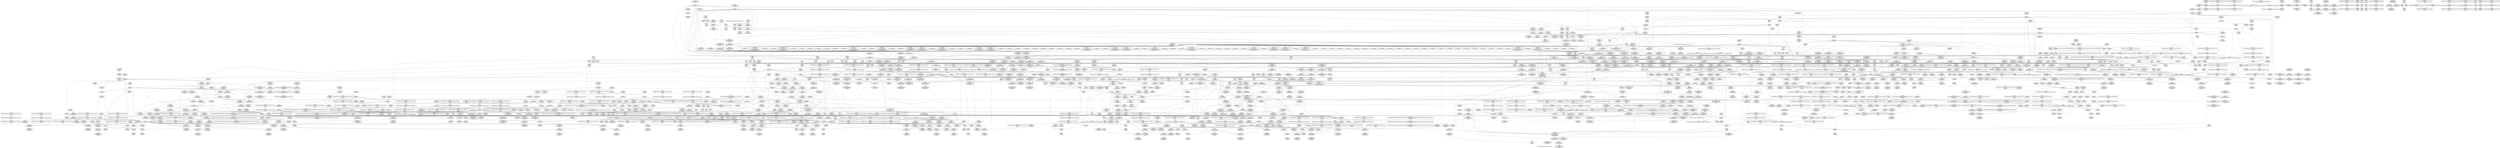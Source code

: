 digraph {
	CE0x574c7a0 [shape=record,shape=Mrecord,label="{CE0x574c7a0|i64_1|*Constant*}"]
	CE0x56e4720 [shape=record,shape=Mrecord,label="{CE0x56e4720|ipc_alloc_security:tmp1|*SummSink*}"]
	CE0x567aff0 [shape=record,shape=Mrecord,label="{CE0x567aff0|COLLAPSED:_GCMRE___llvm_gcov_ctr98_internal_global_2_x_i64_zeroinitializer:_elem_0:default:}"]
	CE0x57a2ad0 [shape=record,shape=Mrecord,label="{CE0x57a2ad0|%struct.lockdep_map*_null|*Constant*}"]
	CE0x578bdb0 [shape=record,shape=Mrecord,label="{CE0x578bdb0|rcu_read_unlock:do.body}"]
	CE0x7342c00 [shape=record,shape=Mrecord,label="{CE0x7342c00|80:_i32,_112:_i8*,_:_CMRE_40,41_}"]
	CE0x5706070 [shape=record,shape=Mrecord,label="{CE0x5706070|ipc_alloc_security:tmp9|security/selinux/hooks.c,5087}"]
	CE0x56952b0 [shape=record,shape=Mrecord,label="{CE0x56952b0|current_sid:tmp7|security/selinux/hooks.c,218|*SummSource*}"]
	CE0x57db6a0 [shape=record,shape=Mrecord,label="{CE0x57db6a0|i64*_getelementptr_inbounds_(_4_x_i64_,_4_x_i64_*___llvm_gcov_ctr129,_i64_0,_i64_2)|*Constant*|*SummSource*}"]
	CE0x573bb00 [shape=record,shape=Mrecord,label="{CE0x573bb00|rcu_read_lock:tobool|include/linux/rcupdate.h,882|*SummSink*}"]
	CE0x56a4650 [shape=record,shape=Mrecord,label="{CE0x56a4650|kzalloc:or|include/linux/slab.h,578}"]
	CE0x579b160 [shape=record,shape=Mrecord,label="{CE0x579b160|_ret_void,_!dbg_!27717|include/linux/rcupdate.h,245|*SummSource*}"]
	CE0x5719160 [shape=record,shape=Mrecord,label="{CE0x5719160|i64*_getelementptr_inbounds_(_6_x_i64_,_6_x_i64_*___llvm_gcov_ctr301,_i64_0,_i64_4)|*Constant*}"]
	CE0x57f03e0 [shape=record,shape=Mrecord,label="{CE0x57f03e0|__preempt_count_sub:tmp2}"]
	CE0x56a36a0 [shape=record,shape=Mrecord,label="{CE0x56a36a0|_call_void_mcount()_#3|*SummSink*}"]
	CE0x56cda80 [shape=record,shape=Mrecord,label="{CE0x56cda80|i64_4|*Constant*}"]
	CE0x570a320 [shape=record,shape=Mrecord,label="{CE0x570a320|rcu_read_lock:call3|include/linux/rcupdate.h,882}"]
	CE0x5715370 [shape=record,shape=Mrecord,label="{CE0x5715370|i8*_getelementptr_inbounds_(_25_x_i8_,_25_x_i8_*_.str45,_i32_0,_i32_0)|*Constant*}"]
	CE0x5744b80 [shape=record,shape=Mrecord,label="{CE0x5744b80|task_sid:tmp12|security/selinux/hooks.c,208|*SummSource*}"]
	CE0x571b5c0 [shape=record,shape=Mrecord,label="{CE0x571b5c0|i64*_getelementptr_inbounds_(_11_x_i64_,_11_x_i64_*___llvm_gcov_ctr132,_i64_0,_i64_1)|*Constant*|*SummSink*}"]
	CE0x5742aa0 [shape=record,shape=Mrecord,label="{CE0x5742aa0|task_sid:tmp18|security/selinux/hooks.c,208|*SummSource*}"]
	CE0x5706500 [shape=record,shape=Mrecord,label="{CE0x5706500|i64*_getelementptr_inbounds_(_2_x_i64_,_2_x_i64_*___llvm_gcov_ctr182,_i64_0,_i64_1)|*Constant*|*SummSink*}"]
	CE0x571add0 [shape=record,shape=Mrecord,label="{CE0x571add0|kzalloc:bb|*SummSource*}"]
	CE0x568a2d0 [shape=record,shape=Mrecord,label="{CE0x568a2d0|GLOBAL:__llvm_gcov_ctr310|Global_var:__llvm_gcov_ctr310}"]
	CE0x57170b0 [shape=record,shape=Mrecord,label="{CE0x57170b0|%struct.ipc_security_struct*_null|*Constant*|*SummSource*}"]
	CE0x57bf5b0 [shape=record,shape=Mrecord,label="{CE0x57bf5b0|__rcu_read_unlock:tmp|*SummSource*}"]
	CE0x5687130 [shape=record,shape=Mrecord,label="{CE0x5687130|selinux_shm_alloc_security:if.end10|*SummSink*}"]
	CE0x579c0b0 [shape=record,shape=Mrecord,label="{CE0x579c0b0|rcu_lock_release:tmp3|*SummSink*}"]
	CE0x56aa5e0 [shape=record,shape=Mrecord,label="{CE0x56aa5e0|avc_has_perm:auditdata|Function::avc_has_perm&Arg::auditdata::}"]
	CE0x56f51f0 [shape=record,shape=Mrecord,label="{CE0x56f51f0|rcu_lock_release:__here|*SummSource*}"]
	CE0x56ea920 [shape=record,shape=Mrecord,label="{CE0x56ea920|i32_208|*Constant*|*SummSink*}"]
	CE0x56f1a50 [shape=record,shape=Mrecord,label="{CE0x56f1a50|current_sid:tmp20|security/selinux/hooks.c,218}"]
	CE0x57131c0 [shape=record,shape=Mrecord,label="{CE0x57131c0|rcu_read_lock:tmp22|include/linux/rcupdate.h,884}"]
	CE0x57106e0 [shape=record,shape=Mrecord,label="{CE0x57106e0|i64*_getelementptr_inbounds_(_11_x_i64_,_11_x_i64_*___llvm_gcov_ctr127,_i64_0,_i64_9)|*Constant*}"]
	CE0x56d3a10 [shape=record,shape=Mrecord,label="{CE0x56d3a10|i64*_getelementptr_inbounds_(_9_x_i64_,_9_x_i64_*___llvm_gcov_ctr310,_i64_0,_i64_6)|*Constant*|*SummSink*}"]
	CE0x56a0d10 [shape=record,shape=Mrecord,label="{CE0x56a0d10|_call_void_kfree(i8*_%tmp6)_#10,_!dbg_!27718|security/selinux/hooks.c,5099|*SummSource*}"]
	CE0x56896e0 [shape=record,shape=Mrecord,label="{CE0x56896e0|selinux_shm_alloc_security:call2|security/selinux/hooks.c,5298}"]
	CE0x56ef880 [shape=record,shape=Mrecord,label="{CE0x56ef880|task_sid:tmp23|security/selinux/hooks.c,208|*SummSource*}"]
	CE0x5797b20 [shape=record,shape=Mrecord,label="{CE0x5797b20|i64*_getelementptr_inbounds_(_11_x_i64_,_11_x_i64_*___llvm_gcov_ctr132,_i64_0,_i64_10)|*Constant*}"]
	CE0x57e3af0 [shape=record,shape=Mrecord,label="{CE0x57e3af0|__preempt_count_sub:tmp|*SummSink*}"]
	CE0x57e1ae0 [shape=record,shape=Mrecord,label="{CE0x57e1ae0|__preempt_count_add:tmp6|./arch/x86/include/asm/preempt.h,73|*SummSource*}"]
	CE0x571a300 [shape=record,shape=Mrecord,label="{CE0x571a300|i64_1|*Constant*}"]
	CE0x568a7f0 [shape=record,shape=Mrecord,label="{CE0x568a7f0|i64_0|*Constant*|*SummSource*}"]
	CE0x57ddc30 [shape=record,shape=Mrecord,label="{CE0x57ddc30|__preempt_count_add:do.body}"]
	CE0x569b3a0 [shape=record,shape=Mrecord,label="{CE0x569b3a0|selinux_shm_alloc_security:if.then8|*SummSink*}"]
	CE0x56cfb90 [shape=record,shape=Mrecord,label="{CE0x56cfb90|avc_has_perm:tclass|Function::avc_has_perm&Arg::tclass::|*SummSource*}"]
	CE0x56ca4d0 [shape=record,shape=Mrecord,label="{CE0x56ca4d0|0:_i16,_4:_i32,_:_CMRE_4,8_|*MultipleSource*|security/selinux/hooks.c,5302|security/selinux/hooks.c,5302|security/selinux/hooks.c,5307}"]
	CE0x5702690 [shape=record,shape=Mrecord,label="{CE0x5702690|ipc_alloc_security:tmp12|security/selinux/hooks.c,5093|*SummSource*}"]
	CE0x568b0a0 [shape=record,shape=Mrecord,label="{CE0x568b0a0|GLOBAL:current_sid.__warned|Global_var:current_sid.__warned}"]
	CE0x56c9580 [shape=record,shape=Mrecord,label="{CE0x56c9580|current_sid:land.lhs.true2|*SummSink*}"]
	CE0x5718790 [shape=record,shape=Mrecord,label="{CE0x5718790|rcu_read_lock:tmp2}"]
	CE0x57bd070 [shape=record,shape=Mrecord,label="{CE0x57bd070|__rcu_read_unlock:tmp}"]
	CE0x57c6a40 [shape=record,shape=Mrecord,label="{CE0x57c6a40|COLLAPSED:_GCMRE___llvm_gcov_ctr135_internal_global_4_x_i64_zeroinitializer:_elem_0:default:}"]
	CE0x5718a60 [shape=record,shape=Mrecord,label="{CE0x5718a60|rcu_read_lock:tmp3}"]
	CE0x57da900 [shape=record,shape=Mrecord,label="{CE0x57da900|COLLAPSED:_GCMRE___llvm_gcov_ctr129_internal_global_4_x_i64_zeroinitializer:_elem_0:default:}"]
	CE0x56ae940 [shape=record,shape=Mrecord,label="{CE0x56ae940|selinux_shm_alloc_security:tmp9|security/selinux/hooks.c,5302|*SummSource*}"]
	CE0x56f8d60 [shape=record,shape=Mrecord,label="{CE0x56f8d60|current_sid:tmp22|security/selinux/hooks.c,218|*SummSink*}"]
	CE0x568b220 [shape=record,shape=Mrecord,label="{CE0x568b220|GLOBAL:current_sid.__warned|Global_var:current_sid.__warned|*SummSink*}"]
	CE0x56fe5a0 [shape=record,shape=Mrecord,label="{CE0x56fe5a0|i64*_getelementptr_inbounds_(_13_x_i64_,_13_x_i64_*___llvm_gcov_ctr126,_i64_0,_i64_9)|*Constant*}"]
	CE0x5696f90 [shape=record,shape=Mrecord,label="{CE0x5696f90|selinux_shm_alloc_security:tmp2|security/selinux/hooks.c,5299}"]
	CE0x573cf70 [shape=record,shape=Mrecord,label="{CE0x573cf70|task_sid:bb}"]
	CE0x571c600 [shape=record,shape=Mrecord,label="{CE0x571c600|rcu_read_lock:tmp6|include/linux/rcupdate.h,882|*SummSink*}"]
	CE0x568cef0 [shape=record,shape=Mrecord,label="{CE0x568cef0|selinux_shm_alloc_security:call|security/selinux/hooks.c,5295|*SummSource*}"]
	CE0x570ebe0 [shape=record,shape=Mrecord,label="{CE0x570ebe0|0:_i8,_:_GCMR_rcu_read_lock.__warned_internal_global_i8_0,_section_.data.unlikely_,_align_1:_elem_0:default:}"]
	CE0x56afe50 [shape=record,shape=Mrecord,label="{CE0x56afe50|selinux_shm_alloc_security:type|security/selinux/hooks.c,5304|*SummSource*}"]
	CE0x569e7d0 [shape=record,shape=Mrecord,label="{CE0x569e7d0|80:_i32,_112:_i8*,_:_CMRE_66,67_}"]
	CE0x57dda90 [shape=record,shape=Mrecord,label="{CE0x57dda90|__preempt_count_add:bb|*SummSource*}"]
	CE0x57f0520 [shape=record,shape=Mrecord,label="{CE0x57f0520|_call_void_mcount()_#3|*SummSource*}"]
	CE0x56cef90 [shape=record,shape=Mrecord,label="{CE0x56cef90|ipc_alloc_security:tmp7|security/selinux/hooks.c,5085|*SummSource*}"]
	CE0x56f9f20 [shape=record,shape=Mrecord,label="{CE0x56f9f20|get_current:tmp|*SummSource*}"]
	CE0x56a24a0 [shape=record,shape=Mrecord,label="{CE0x56a24a0|selinux_shm_alloc_security:tmp21|security/selinux/hooks.c,5314|*SummSink*}"]
	CE0x571cf60 [shape=record,shape=Mrecord,label="{CE0x571cf60|i64_5|*Constant*}"]
	CE0x5718800 [shape=record,shape=Mrecord,label="{CE0x5718800|rcu_read_lock:tmp2|*SummSource*}"]
	CE0x570eec0 [shape=record,shape=Mrecord,label="{CE0x570eec0|rcu_read_unlock:tmp5|include/linux/rcupdate.h,933|*SummSink*}"]
	CE0x57dccc0 [shape=record,shape=Mrecord,label="{CE0x57dccc0|__preempt_count_sub:bb|*SummSink*}"]
	CE0x56e94f0 [shape=record,shape=Mrecord,label="{CE0x56e94f0|kzalloc:size|Function::kzalloc&Arg::size::}"]
	CE0x56d5ec0 [shape=record,shape=Mrecord,label="{CE0x56d5ec0|selinux_shm_alloc_security:tmp16|security/selinux/hooks.c,5310}"]
	CE0x57299a0 [shape=record,shape=Mrecord,label="{CE0x57299a0|i64*_getelementptr_inbounds_(_11_x_i64_,_11_x_i64_*___llvm_gcov_ctr132,_i64_0,_i64_0)|*Constant*|*SummSource*}"]
	CE0x56f19e0 [shape=record,shape=Mrecord,label="{CE0x56f19e0|current_sid:tmp19|security/selinux/hooks.c,218|*SummSink*}"]
	CE0x56ef560 [shape=record,shape=Mrecord,label="{CE0x56ef560|task_sid:tmp22|security/selinux/hooks.c,208|*SummSink*}"]
	CE0x56fc010 [shape=record,shape=Mrecord,label="{CE0x56fc010|COLLAPSED:_GCMRE___llvm_gcov_ctr131_internal_global_2_x_i64_zeroinitializer:_elem_0:default:}"]
	CE0x5793e90 [shape=record,shape=Mrecord,label="{CE0x5793e90|_call_void_lockdep_rcu_suspicious(i8*_getelementptr_inbounds_(_25_x_i8_,_25_x_i8_*_.str45,_i32_0,_i32_0),_i32_934,_i8*_getelementptr_inbounds_(_44_x_i8_,_44_x_i8_*_.str47,_i32_0,_i32_0))_#10,_!dbg_!27726|include/linux/rcupdate.h,933|*SummSink*}"]
	CE0x57b41f0 [shape=record,shape=Mrecord,label="{CE0x57b41f0|__preempt_count_sub:sub|./arch/x86/include/asm/preempt.h,77|*SummSource*}"]
	CE0x568bd00 [shape=record,shape=Mrecord,label="{CE0x568bd00|ipc_free_security:tmp2|*SummSource*}"]
	CE0x57900b0 [shape=record,shape=Mrecord,label="{CE0x57900b0|_call_void___preempt_count_add(i32_1)_#10,_!dbg_!27711|include/linux/rcupdate.h,239|*SummSink*}"]
	CE0x5671a40 [shape=record,shape=Mrecord,label="{CE0x5671a40|_ret_i32_%tmp24,_!dbg_!27742|security/selinux/hooks.c,220}"]
	CE0x57db7f0 [shape=record,shape=Mrecord,label="{CE0x57db7f0|__preempt_count_sub:tmp3|*SummSource*}"]
	CE0x5747510 [shape=record,shape=Mrecord,label="{CE0x5747510|rcu_read_lock:tmp}"]
	CE0x56982d0 [shape=record,shape=Mrecord,label="{CE0x56982d0|80:_i32,_112:_i8*,_:_CMRE_46,47_}"]
	CE0x57d2380 [shape=record,shape=Mrecord,label="{CE0x57d2380|__rcu_read_unlock:tmp3|*SummSource*}"]
	CE0x5790260 [shape=record,shape=Mrecord,label="{CE0x5790260|GLOBAL:__preempt_count_add|*Constant*}"]
	CE0x56aca30 [shape=record,shape=Mrecord,label="{CE0x56aca30|selinux_shm_alloc_security:type|security/selinux/hooks.c,5304|*SummSink*}"]
	CE0x56c9490 [shape=record,shape=Mrecord,label="{CE0x56c9490|current_sid:land.lhs.true2|*SummSource*}"]
	CE0x5731c30 [shape=record,shape=Mrecord,label="{CE0x5731c30|cred_sid:tmp4|*LoadInst*|security/selinux/hooks.c,196|*SummSource*}"]
	CE0x571ec00 [shape=record,shape=Mrecord,label="{CE0x571ec00|task_sid:tmp14|security/selinux/hooks.c,208|*SummSink*}"]
	CE0x571e810 [shape=record,shape=Mrecord,label="{CE0x571e810|i32_1|*Constant*}"]
	CE0x573ada0 [shape=record,shape=Mrecord,label="{CE0x573ada0|_call_void_mcount()_#3}"]
	CE0x56cb740 [shape=record,shape=Mrecord,label="{CE0x56cb740|selinux_shm_alloc_security:u|security/selinux/hooks.c,5305}"]
	CE0x578b820 [shape=record,shape=Mrecord,label="{CE0x578b820|rcu_read_unlock:tobool|include/linux/rcupdate.h,933|*SummSource*}"]
	CE0x56df8b0 [shape=record,shape=Mrecord,label="{CE0x56df8b0|task_sid:tmp17|security/selinux/hooks.c,208|*SummSource*}"]
	CE0x5710fe0 [shape=record,shape=Mrecord,label="{CE0x5710fe0|rcu_read_lock:tmp19|include/linux/rcupdate.h,882|*SummSink*}"]
	CE0x56a8390 [shape=record,shape=Mrecord,label="{CE0x56a8390|i64*_getelementptr_inbounds_(_9_x_i64_,_9_x_i64_*___llvm_gcov_ctr310,_i64_0,_i64_3)|*Constant*|*SummSource*}"]
	CE0x56d80a0 [shape=record,shape=Mrecord,label="{CE0x56d80a0|i64*_getelementptr_inbounds_(_9_x_i64_,_9_x_i64_*___llvm_gcov_ctr310,_i64_0,_i64_7)|*Constant*}"]
	CE0x56c9df0 [shape=record,shape=Mrecord,label="{CE0x56c9df0|selinux_shm_alloc_security:tmp11|security/selinux/hooks.c,5307|*SummSource*}"]
	CE0x5723820 [shape=record,shape=Mrecord,label="{CE0x5723820|ipc_alloc_security:if.then|*SummSource*}"]
	CE0x5686680 [shape=record,shape=Mrecord,label="{CE0x5686680|80:_i32,_112:_i8*,_:_CMRE_112,120_|*MultipleSource*|Function::selinux_shm_alloc_security&Arg::shp::|security/selinux/hooks.c,5298}"]
	CE0x5729870 [shape=record,shape=Mrecord,label="{CE0x5729870|i64*_getelementptr_inbounds_(_11_x_i64_,_11_x_i64_*___llvm_gcov_ctr132,_i64_0,_i64_0)|*Constant*}"]
	CE0x56e6670 [shape=record,shape=Mrecord,label="{CE0x56e6670|ipc_alloc_security:tmp5|security/selinux/hooks.c,5084|*SummSource*}"]
	CE0x5704470 [shape=record,shape=Mrecord,label="{CE0x5704470|ipc_alloc_security:tmp10|security/selinux/hooks.c,5087|*SummSink*}"]
	CE0x56a6630 [shape=record,shape=Mrecord,label="{CE0x56a6630|selinux_shm_alloc_security:shm_perm4|security/selinux/hooks.c,5305}"]
	CE0x56a4170 [shape=record,shape=Mrecord,label="{CE0x56a4170|current_sid:tobool1|security/selinux/hooks.c,218}"]
	CE0x5746170 [shape=record,shape=Mrecord,label="{CE0x5746170|_ret_void,_!dbg_!27735|include/linux/rcupdate.h,938|*SummSource*}"]
	CE0x57e3100 [shape=record,shape=Mrecord,label="{CE0x57e3100|__preempt_count_sub:tmp5|./arch/x86/include/asm/preempt.h,77|*SummSink*}"]
	CE0x56d4950 [shape=record,shape=Mrecord,label="{CE0x56d4950|selinux_shm_alloc_security:tmp19|security/selinux/hooks.c,5313}"]
	CE0x5706a50 [shape=record,shape=Mrecord,label="{CE0x5706a50|kzalloc:call|include/linux/slab.h,578|*SummSource*}"]
	CE0x57eeab0 [shape=record,shape=Mrecord,label="{CE0x57eeab0|__preempt_count_sub:tmp4|./arch/x86/include/asm/preempt.h,77|*SummSink*}"]
	CE0x56f3050 [shape=record,shape=Mrecord,label="{CE0x56f3050|ipc_alloc_security:if.end|*SummSource*}"]
	CE0x568e5c0 [shape=record,shape=Mrecord,label="{CE0x568e5c0|80:_i32,_112:_i8*,_:_CMRE_72,73_|*MultipleSource*|Function::selinux_shm_alloc_security&Arg::shp::|security/selinux/hooks.c,5298}"]
	CE0x5738960 [shape=record,shape=Mrecord,label="{CE0x5738960|task_sid:call7|security/selinux/hooks.c,208|*SummSource*}"]
	CE0x56a9dc0 [shape=record,shape=Mrecord,label="{CE0x56a9dc0|i64*_getelementptr_inbounds_(_2_x_i64_,_2_x_i64_*___llvm_gcov_ctr98,_i64_0,_i64_1)|*Constant*|*SummSource*}"]
	CE0x56d2590 [shape=record,shape=Mrecord,label="{CE0x56d2590|i8*_getelementptr_inbounds_(_45_x_i8_,_45_x_i8_*_.str12,_i32_0,_i32_0)|*Constant*|*SummSink*}"]
	CE0x573b030 [shape=record,shape=Mrecord,label="{CE0x573b030|GLOBAL:rcu_read_lock|*Constant*|*SummSource*}"]
	CE0x574e8d0 [shape=record,shape=Mrecord,label="{CE0x574e8d0|rcu_read_lock:tmp5|include/linux/rcupdate.h,882}"]
	CE0x5798280 [shape=record,shape=Mrecord,label="{CE0x5798280|rcu_read_unlock:tmp22|include/linux/rcupdate.h,935}"]
	CE0x5740ec0 [shape=record,shape=Mrecord,label="{CE0x5740ec0|task_sid:tobool4|security/selinux/hooks.c,208|*SummSource*}"]
	CE0x57ad340 [shape=record,shape=Mrecord,label="{CE0x57ad340|__preempt_count_add:tmp2|*SummSource*}"]
	CE0x56f5300 [shape=record,shape=Mrecord,label="{CE0x56f5300|rcu_lock_acquire:bb}"]
	CE0x57236a0 [shape=record,shape=Mrecord,label="{CE0x57236a0|rcu_read_lock:call|include/linux/rcupdate.h,882|*SummSink*}"]
	CE0x57c8da0 [shape=record,shape=Mrecord,label="{CE0x57c8da0|void_(i32*,_i32,_i32*)*_asm_addl_$1,_%gs:$0_,_*m,ri,*m,_dirflag_,_fpsr_,_flags_|*SummSource*}"]
	CE0x57c3170 [shape=record,shape=Mrecord,label="{CE0x57c3170|rcu_lock_release:tmp4|include/linux/rcupdate.h,423|*SummSource*}"]
	CE0x56840f0 [shape=record,shape=Mrecord,label="{CE0x56840f0|current_sid:do.body|*SummSource*}"]
	CE0x5740520 [shape=record,shape=Mrecord,label="{CE0x5740520|i32_77|*Constant*}"]
	CE0x56deb10 [shape=record,shape=Mrecord,label="{CE0x56deb10|task_sid:call|security/selinux/hooks.c,208}"]
	CE0x573b150 [shape=record,shape=Mrecord,label="{CE0x573b150|rcu_read_lock:entry}"]
	CE0x5739c50 [shape=record,shape=Mrecord,label="{CE0x5739c50|task_sid:tmp20|security/selinux/hooks.c,208|*SummSource*}"]
	CE0x56fad20 [shape=record,shape=Mrecord,label="{CE0x56fad20|i64*_getelementptr_inbounds_(_2_x_i64_,_2_x_i64_*___llvm_gcov_ctr98,_i64_0,_i64_0)|*Constant*}"]
	CE0x57aeb60 [shape=record,shape=Mrecord,label="{CE0x57aeb60|i64*_getelementptr_inbounds_(_4_x_i64_,_4_x_i64_*___llvm_gcov_ctr128,_i64_0,_i64_0)|*Constant*|*SummSource*}"]
	CE0x5743070 [shape=record,shape=Mrecord,label="{CE0x5743070|task_sid:if.end|*SummSink*}"]
	CE0x56ede20 [shape=record,shape=Mrecord,label="{CE0x56ede20|task_sid:entry|*SummSink*}"]
	CE0x572c9b0 [shape=record,shape=Mrecord,label="{CE0x572c9b0|get_current:tmp3}"]
	CE0x574bc70 [shape=record,shape=Mrecord,label="{CE0x574bc70|rcu_read_unlock:do.end}"]
	CE0x5722e70 [shape=record,shape=Mrecord,label="{CE0x5722e70|ipc_alloc_security:sid3|security/selinux/hooks.c,5089}"]
	CE0x5798c90 [shape=record,shape=Mrecord,label="{CE0x5798c90|_call_void_rcu_lock_release(%struct.lockdep_map*_rcu_lock_map)_#10,_!dbg_!27733|include/linux/rcupdate.h,935}"]
	CE0x56ade80 [shape=record,shape=Mrecord,label="{CE0x56ade80|selinux_shm_alloc_security:tmp9|security/selinux/hooks.c,5302}"]
	CE0x57230c0 [shape=record,shape=Mrecord,label="{CE0x57230c0|ipc_alloc_security:tmp2|security/selinux/hooks.c,5083|*SummSink*}"]
	CE0x56d1900 [shape=record,shape=Mrecord,label="{CE0x56d1900|task_sid:if.then|*SummSink*}"]
	CE0x56875a0 [shape=record,shape=Mrecord,label="{CE0x56875a0|selinux_shm_alloc_security:bb}"]
	CE0x57ac3e0 [shape=record,shape=Mrecord,label="{CE0x57ac3e0|__rcu_read_unlock:bb}"]
	CE0x56e0c00 [shape=record,shape=Mrecord,label="{CE0x56e0c00|current_sid:tmp2|*SummSource*}"]
	CE0x568d090 [shape=record,shape=Mrecord,label="{CE0x568d090|selinux_shm_alloc_security:tmp6|security/selinux/hooks.c,5300|*SummSink*}"]
	CE0x57af090 [shape=record,shape=Mrecord,label="{CE0x57af090|__rcu_read_unlock:tmp5|include/linux/rcupdate.h,244|*SummSink*}"]
	CE0x56f6c90 [shape=record,shape=Mrecord,label="{CE0x56f6c90|kzalloc:tmp2|*SummSink*}"]
	CE0x56a4890 [shape=record,shape=Mrecord,label="{CE0x56a4890|i64*_getelementptr_inbounds_(_11_x_i64_,_11_x_i64_*___llvm_gcov_ctr125,_i64_0,_i64_1)|*Constant*}"]
	CE0x5712cc0 [shape=record,shape=Mrecord,label="{CE0x5712cc0|rcu_read_lock:tmp21|include/linux/rcupdate.h,884|*SummSource*}"]
	CE0x5743590 [shape=record,shape=Mrecord,label="{CE0x5743590|_call_void_rcu_read_lock()_#10,_!dbg_!27712|security/selinux/hooks.c,207|*SummSource*}"]
	CE0x569ae60 [shape=record,shape=Mrecord,label="{CE0x569ae60|80:_i32,_112:_i8*,_:_CMRE_5,6_}"]
	CE0x5718f90 [shape=record,shape=Mrecord,label="{CE0x5718f90|ipc_alloc_security:tmp7|security/selinux/hooks.c,5085|*SummSink*}"]
	CE0x567b510 [shape=record,shape=Mrecord,label="{CE0x567b510|current_sid:tmp1}"]
	CE0x5696e50 [shape=record,shape=Mrecord,label="{CE0x5696e50|i64_0|*Constant*}"]
	CE0x57bc340 [shape=record,shape=Mrecord,label="{CE0x57bc340|__preempt_count_add:do.body|*SummSink*}"]
	CE0x57bcb30 [shape=record,shape=Mrecord,label="{CE0x57bcb30|_call_void_asm_addl_$1,_%gs:$0_,_*m,ri,*m,_dirflag_,_fpsr_,_flags_(i32*___preempt_count,_i32_%sub,_i32*___preempt_count)_#3,_!dbg_!27717,_!srcloc_!27718|./arch/x86/include/asm/preempt.h,77|*SummSink*}"]
	CE0x569b2d0 [shape=record,shape=Mrecord,label="{CE0x569b2d0|current_sid:entry}"]
	CE0x5722530 [shape=record,shape=Mrecord,label="{CE0x5722530|rcu_read_unlock:bb}"]
	CE0x56ac4f0 [shape=record,shape=Mrecord,label="{CE0x56ac4f0|i8_1|*Constant*|*SummSink*}"]
	CE0x569c920 [shape=record,shape=Mrecord,label="{CE0x569c920|current_sid:tmp14|security/selinux/hooks.c,218|*SummSink*}"]
	CE0x56f9630 [shape=record,shape=Mrecord,label="{CE0x56f9630|current_sid:sid|security/selinux/hooks.c,220}"]
	CE0x5720470 [shape=record,shape=Mrecord,label="{CE0x5720470|kmalloc:size|Function::kmalloc&Arg::size::}"]
	CE0x56f2680 [shape=record,shape=Mrecord,label="{CE0x56f2680|GLOBAL:get_current|*Constant*}"]
	CE0x57abf90 [shape=record,shape=Mrecord,label="{CE0x57abf90|rcu_lock_release:tmp7|*SummSource*}"]
	CE0x5745860 [shape=record,shape=Mrecord,label="{CE0x5745860|rcu_read_unlock:entry}"]
	CE0x56a3d40 [shape=record,shape=Mrecord,label="{CE0x56a3d40|ipc_free_security:tmp1|*SummSource*}"]
	CE0x572df70 [shape=record,shape=Mrecord,label="{CE0x572df70|task_sid:tobool|security/selinux/hooks.c,208}"]
	CE0x572e260 [shape=record,shape=Mrecord,label="{CE0x572e260|rcu_read_unlock:tmp3|*SummSink*}"]
	CE0x57ae040 [shape=record,shape=Mrecord,label="{CE0x57ae040|GLOBAL:lock_release|*Constant*|*SummSink*}"]
	CE0x56d1570 [shape=record,shape=Mrecord,label="{CE0x56d1570|_call_void_mcount()_#3|*SummSource*}"]
	CE0x7404950 [shape=record,shape=Mrecord,label="{CE0x7404950|selinux_shm_alloc_security:shm_perm|security/selinux/hooks.c,5298}"]
	CE0x573d6b0 [shape=record,shape=Mrecord,label="{CE0x573d6b0|GLOBAL:__llvm_gcov_ctr127|Global_var:__llvm_gcov_ctr127}"]
	CE0x572dca0 [shape=record,shape=Mrecord,label="{CE0x572dca0|task_sid:call|security/selinux/hooks.c,208|*SummSource*}"]
	CE0x56ae780 [shape=record,shape=Mrecord,label="{CE0x56ae780|selinux_shm_alloc_security:tmp8|security/selinux/hooks.c,5302}"]
	CE0x570d080 [shape=record,shape=Mrecord,label="{CE0x570d080|i64*_getelementptr_inbounds_(_4_x_i64_,_4_x_i64_*___llvm_gcov_ctr130,_i64_0,_i64_2)|*Constant*}"]
	CE0x56970d0 [shape=record,shape=Mrecord,label="{CE0x56970d0|selinux_shm_alloc_security:tmp2|security/selinux/hooks.c,5299|*SummSink*}"]
	CE0x5791270 [shape=record,shape=Mrecord,label="{CE0x5791270|i64*_getelementptr_inbounds_(_4_x_i64_,_4_x_i64_*___llvm_gcov_ctr134,_i64_0,_i64_2)|*Constant*|*SummSource*}"]
	CE0x56f6240 [shape=record,shape=Mrecord,label="{CE0x56f6240|task_sid:tmp2}"]
	CE0x57b5230 [shape=record,shape=Mrecord,label="{CE0x57b5230|i64*_getelementptr_inbounds_(_4_x_i64_,_4_x_i64_*___llvm_gcov_ctr134,_i64_0,_i64_3)|*Constant*|*SummSink*}"]
	CE0x56868e0 [shape=record,shape=Mrecord,label="{CE0x56868e0|selinux_shm_alloc_security:if.end|*SummSink*}"]
	CE0x574fd00 [shape=record,shape=Mrecord,label="{CE0x574fd00|i64_6|*Constant*|*SummSink*}"]
	CE0x5742b50 [shape=record,shape=Mrecord,label="{CE0x5742b50|rcu_read_lock:do.body}"]
	CE0x5715120 [shape=record,shape=Mrecord,label="{CE0x5715120|GLOBAL:lockdep_rcu_suspicious|*Constant*}"]
	CE0x569f790 [shape=record,shape=Mrecord,label="{CE0x569f790|80:_i32,_112:_i8*,_:_CMRE_35,36_}"]
	CE0x5798090 [shape=record,shape=Mrecord,label="{CE0x5798090|rcu_read_unlock:tmp21|include/linux/rcupdate.h,935|*SummSink*}"]
	CE0x56d5fa0 [shape=record,shape=Mrecord,label="{CE0x56d5fa0|selinux_shm_alloc_security:tmp16|security/selinux/hooks.c,5310|*SummSink*}"]
	CE0x56e1940 [shape=record,shape=Mrecord,label="{CE0x56e1940|GLOBAL:kzalloc|*Constant*}"]
	CE0x570efd0 [shape=record,shape=Mrecord,label="{CE0x570efd0|rcu_read_unlock:tmp6|include/linux/rcupdate.h,933}"]
	CE0x56963d0 [shape=record,shape=Mrecord,label="{CE0x56963d0|80:_i32,_112:_i8*,_:_CMRE_168,172_|*MultipleSource*|Function::selinux_shm_alloc_security&Arg::shp::|security/selinux/hooks.c,5298}"]
	CE0x56d1d10 [shape=record,shape=Mrecord,label="{CE0x56d1d10|i32_218|*Constant*|*SummSource*}"]
	CE0x5679e30 [shape=record,shape=Mrecord,label="{CE0x5679e30|selinux_shm_alloc_security:entry|*SummSource*}"]
	CE0x56f30c0 [shape=record,shape=Mrecord,label="{CE0x56f30c0|ipc_alloc_security:if.end|*SummSink*}"]
	CE0x56a3cd0 [shape=record,shape=Mrecord,label="{CE0x56a3cd0|ipc_free_security:tmp1}"]
	CE0x56884e0 [shape=record,shape=Mrecord,label="{CE0x56884e0|selinux_shm_alloc_security:tmp3|security/selinux/hooks.c,5299|*SummSource*}"]
	CE0x572c520 [shape=record,shape=Mrecord,label="{CE0x572c520|task_sid:tmp10|security/selinux/hooks.c,208|*SummSink*}"]
	CE0x5798e30 [shape=record,shape=Mrecord,label="{CE0x5798e30|_call_void_rcu_lock_release(%struct.lockdep_map*_rcu_lock_map)_#10,_!dbg_!27733|include/linux/rcupdate.h,935|*SummSink*}"]
	CE0x578b5c0 [shape=record,shape=Mrecord,label="{CE0x578b5c0|rcu_read_unlock:tmp4|include/linux/rcupdate.h,933}"]
	CE0x570b4b0 [shape=record,shape=Mrecord,label="{CE0x570b4b0|i64*_getelementptr_inbounds_(_11_x_i64_,_11_x_i64_*___llvm_gcov_ctr132,_i64_0,_i64_8)|*Constant*}"]
	CE0x56e1d50 [shape=record,shape=Mrecord,label="{CE0x56e1d50|i64*_getelementptr_inbounds_(_11_x_i64_,_11_x_i64_*___llvm_gcov_ctr125,_i64_0,_i64_1)|*Constant*|*SummSink*}"]
	CE0x57998d0 [shape=record,shape=Mrecord,label="{CE0x57998d0|rcu_lock_release:map|Function::rcu_lock_release&Arg::map::}"]
	CE0x56cf750 [shape=record,shape=Mrecord,label="{CE0x56cf750|avc_has_perm:tsid|Function::avc_has_perm&Arg::tsid::|*SummSource*}"]
	CE0x57beaa0 [shape=record,shape=Mrecord,label="{CE0x57beaa0|i64*_getelementptr_inbounds_(_4_x_i64_,_4_x_i64_*___llvm_gcov_ctr133,_i64_0,_i64_3)|*Constant*|*SummSource*}"]
	CE0x57101a0 [shape=record,shape=Mrecord,label="{CE0x57101a0|i8*_getelementptr_inbounds_(_42_x_i8_,_42_x_i8_*_.str46,_i32_0,_i32_0)|*Constant*}"]
	CE0x5704e00 [shape=record,shape=Mrecord,label="{CE0x5704e00|task_sid:entry}"]
	CE0x567ded0 [shape=record,shape=Mrecord,label="{CE0x567ded0|GLOBAL:lockdep_rcu_suspicious|*Constant*|*SummSink*}"]
	CE0x56d4400 [shape=record,shape=Mrecord,label="{CE0x56d4400|selinux_shm_alloc_security:tmp18|security/selinux/hooks.c,5313|*SummSource*}"]
	CE0x5717350 [shape=record,shape=Mrecord,label="{CE0x5717350|_call_void_mcount()_#3|*SummSink*}"]
	CE0x5671120 [shape=record,shape=Mrecord,label="{CE0x5671120|i32_0|*Constant*}"]
	CE0x567d620 [shape=record,shape=Mrecord,label="{CE0x567d620|GLOBAL:kfree|*Constant*|*SummSource*}"]
	CE0x56c85c0 [shape=record,shape=Mrecord,label="{CE0x56c85c0|ipc_alloc_security:security|security/selinux/hooks.c,5090|*SummSink*}"]
	CE0x56e2780 [shape=record,shape=Mrecord,label="{CE0x56e2780|current_sid:tmp13|security/selinux/hooks.c,218|*SummSink*}"]
	CE0x5741b10 [shape=record,shape=Mrecord,label="{CE0x5741b10|task_sid:tmp13|security/selinux/hooks.c,208}"]
	CE0x570a1b0 [shape=record,shape=Mrecord,label="{CE0x570a1b0|rcu_read_lock:tmp12|include/linux/rcupdate.h,882|*SummSink*}"]
	CE0x57ab240 [shape=record,shape=Mrecord,label="{CE0x57ab240|__rcu_read_unlock:do.end|*SummSink*}"]
	CE0x5715ae0 [shape=record,shape=Mrecord,label="{CE0x5715ae0|i32_883|*Constant*}"]
	CE0x571d910 [shape=record,shape=Mrecord,label="{CE0x571d910|rcu_read_lock:tobool1|include/linux/rcupdate.h,882}"]
	CE0x56a8110 [shape=record,shape=Mrecord,label="{CE0x56a8110|i64*_getelementptr_inbounds_(_6_x_i64_,_6_x_i64_*___llvm_gcov_ctr301,_i64_0,_i64_0)|*Constant*|*SummSink*}"]
	CE0x56ffee0 [shape=record,shape=Mrecord,label="{CE0x56ffee0|ipc_free_security:tmp3|*SummSink*}"]
	CE0x56f8540 [shape=record,shape=Mrecord,label="{CE0x56f8540|current_sid:security|security/selinux/hooks.c,218}"]
	CE0x5745400 [shape=record,shape=Mrecord,label="{CE0x5745400|_call_void_rcu_read_unlock()_#10,_!dbg_!27748|security/selinux/hooks.c,209}"]
	CE0x56944f0 [shape=record,shape=Mrecord,label="{CE0x56944f0|80:_i32,_112:_i8*,_:_CMRE_120,128_|*MultipleSource*|Function::selinux_shm_alloc_security&Arg::shp::|security/selinux/hooks.c,5298}"]
	CE0x56ed960 [shape=record,shape=Mrecord,label="{CE0x56ed960|rcu_read_unlock:tmp13|include/linux/rcupdate.h,933|*SummSink*}"]
	CE0x569ffb0 [shape=record,shape=Mrecord,label="{CE0x569ffb0|i32_0|*Constant*}"]
	CE0x568c2e0 [shape=record,shape=Mrecord,label="{CE0x568c2e0|0:_i8,_:_GCMR_current_sid.__warned_internal_global_i8_0,_section_.data.unlikely_,_align_1:_elem_0:default:}"]
	CE0x56ed2e0 [shape=record,shape=Mrecord,label="{CE0x56ed2e0|__rcu_read_lock:tmp7|include/linux/rcupdate.h,240|*SummSink*}"]
	CE0x572b740 [shape=record,shape=Mrecord,label="{CE0x572b740|_call_void_mcount()_#3|*SummSink*}"]
	CE0x56f2140 [shape=record,shape=Mrecord,label="{CE0x56f2140|current_sid:call4|security/selinux/hooks.c,218}"]
	CE0x56a9330 [shape=record,shape=Mrecord,label="{CE0x56a9330|80:_i32,_112:_i8*,_:_CMRE_18,19_}"]
	CE0x56ce1a0 [shape=record,shape=Mrecord,label="{CE0x56ce1a0|selinux_shm_alloc_security:tmp13|security/selinux/hooks.c,5309|*SummSource*}"]
	CE0x578e320 [shape=record,shape=Mrecord,label="{CE0x578e320|rcu_lock_release:tmp2}"]
	CE0x5698520 [shape=record,shape=Mrecord,label="{CE0x5698520|selinux_shm_alloc_security:call1|security/selinux/hooks.c,5298|*SummSink*}"]
	CE0x571df00 [shape=record,shape=Mrecord,label="{CE0x571df00|task_sid:tmp6|security/selinux/hooks.c,208|*SummSink*}"]
	CE0x56df920 [shape=record,shape=Mrecord,label="{CE0x56df920|task_sid:tmp17|security/selinux/hooks.c,208|*SummSink*}"]
	CE0x5709050 [shape=record,shape=Mrecord,label="{CE0x5709050|rcu_read_lock:tmp10|include/linux/rcupdate.h,882}"]
	CE0x57124e0 [shape=record,shape=Mrecord,label="{CE0x57124e0|i8_1|*Constant*}"]
	CE0x56fcd60 [shape=record,shape=Mrecord,label="{CE0x56fcd60|_call_void_lockdep_rcu_suspicious(i8*_getelementptr_inbounds_(_25_x_i8_,_25_x_i8_*_.str3,_i32_0,_i32_0),_i32_208,_i8*_getelementptr_inbounds_(_41_x_i8_,_41_x_i8_*_.str44,_i32_0,_i32_0))_#10,_!dbg_!27732|security/selinux/hooks.c,208|*SummSource*}"]
	CE0x569a380 [shape=record,shape=Mrecord,label="{CE0x569a380|ipc_alloc_security:entry|*SummSource*}"]
	CE0x56fc540 [shape=record,shape=Mrecord,label="{CE0x56fc540|task_sid:tmp18|security/selinux/hooks.c,208|*SummSink*}"]
	CE0x57a3900 [shape=record,shape=Mrecord,label="{CE0x57a3900|i64*_getelementptr_inbounds_(_4_x_i64_,_4_x_i64_*___llvm_gcov_ctr130,_i64_0,_i64_3)|*Constant*|*SummSource*}"]
	CE0x570e350 [shape=record,shape=Mrecord,label="{CE0x570e350|rcu_lock_acquire:__here}"]
	CE0x56f62b0 [shape=record,shape=Mrecord,label="{CE0x56f62b0|task_sid:tmp2|*SummSource*}"]
	CE0x568bd70 [shape=record,shape=Mrecord,label="{CE0x568bd70|ipc_free_security:tmp2|*SummSink*}"]
	CE0x5722d30 [shape=record,shape=Mrecord,label="{CE0x5722d30|i32_10|*Constant*}"]
	CE0x5674640 [shape=record,shape=Mrecord,label="{CE0x5674640|GLOBAL:ipc_alloc_security|*Constant*|*SummSource*}"]
	CE0x56e97b0 [shape=record,shape=Mrecord,label="{CE0x56e97b0|i32_208|*Constant*|*SummSource*}"]
	CE0x56dfe50 [shape=record,shape=Mrecord,label="{CE0x56dfe50|ipc_free_security:tmp5|security/selinux/hooks.c,5097}"]
	CE0x57513f0 [shape=record,shape=Mrecord,label="{CE0x57513f0|i64_1|*Constant*}"]
	CE0x570c890 [shape=record,shape=Mrecord,label="{CE0x570c890|rcu_read_lock:tmp16|include/linux/rcupdate.h,882|*SummSink*}"]
	CE0x574b480 [shape=record,shape=Mrecord,label="{CE0x574b480|rcu_read_unlock:land.lhs.true}"]
	CE0x569a540 [shape=record,shape=Mrecord,label="{CE0x569a540|ipc_alloc_security:task|Function::ipc_alloc_security&Arg::task::}"]
	CE0x56def80 [shape=record,shape=Mrecord,label="{CE0x56def80|GLOBAL:rcu_lock_acquire|*Constant*|*SummSink*}"]
	CE0x56e84b0 [shape=record,shape=Mrecord,label="{CE0x56e84b0|kmalloc:tmp|*SummSink*}"]
	CE0x5699030 [shape=record,shape=Mrecord,label="{CE0x5699030|current_sid:tmp4|security/selinux/hooks.c,218|*SummSink*}"]
	CE0x5743690 [shape=record,shape=Mrecord,label="{CE0x5743690|_call_void_rcu_read_lock()_#10,_!dbg_!27712|security/selinux/hooks.c,207|*SummSink*}"]
	CE0x56ff7f0 [shape=record,shape=Mrecord,label="{CE0x56ff7f0|task_sid:do.body|*SummSink*}"]
	CE0x572d280 [shape=record,shape=Mrecord,label="{CE0x572d280|task_sid:tmp3|*SummSource*}"]
	CE0x56d5080 [shape=record,shape=Mrecord,label="{CE0x56d5080|selinux_shm_alloc_security:retval.0|*SummSource*}"]
	CE0x573f340 [shape=record,shape=Mrecord,label="{CE0x573f340|task_sid:real_cred|security/selinux/hooks.c,208}"]
	CE0x5696010 [shape=record,shape=Mrecord,label="{CE0x5696010|80:_i32,_112:_i8*,_:_CMRE_152,160_|*MultipleSource*|Function::selinux_shm_alloc_security&Arg::shp::|security/selinux/hooks.c,5298}"]
	CE0x57d9ce0 [shape=record,shape=Mrecord,label="{CE0x57d9ce0|i64*_getelementptr_inbounds_(_4_x_i64_,_4_x_i64_*___llvm_gcov_ctr129,_i64_0,_i64_3)|*Constant*|*SummSink*}"]
	CE0x570cc70 [shape=record,shape=Mrecord,label="{CE0x570cc70|i64*_getelementptr_inbounds_(_11_x_i64_,_11_x_i64_*___llvm_gcov_ctr132,_i64_0,_i64_1)|*Constant*}"]
	CE0x5697d30 [shape=record,shape=Mrecord,label="{CE0x5697d30|80:_i32,_112:_i8*,_:_CMRE_51,52_}"]
	CE0x5681c40 [shape=record,shape=Mrecord,label="{CE0x5681c40|80:_i32,_112:_i8*,_:_CMRE_24,25_}"]
	CE0x56d0960 [shape=record,shape=Mrecord,label="{CE0x56d0960|selinux_shm_alloc_security:sid5|security/selinux/hooks.c,5307|*SummSink*}"]
	CE0x57948c0 [shape=record,shape=Mrecord,label="{CE0x57948c0|i32_934|*Constant*|*SummSource*}"]
	CE0x56cd560 [shape=record,shape=Mrecord,label="{CE0x56cd560|i64_5|*Constant*}"]
	CE0x5744c80 [shape=record,shape=Mrecord,label="{CE0x5744c80|task_sid:call3|security/selinux/hooks.c,208}"]
	CE0x57be560 [shape=record,shape=Mrecord,label="{CE0x57be560|i64_ptrtoint_(i8*_blockaddress(_rcu_lock_release,_%__here)_to_i64)|*Constant*|*SummSink*}"]
	CE0x570f5b0 [shape=record,shape=Mrecord,label="{CE0x570f5b0|i64*_getelementptr_inbounds_(_11_x_i64_,_11_x_i64_*___llvm_gcov_ctr127,_i64_0,_i64_8)|*Constant*|*SummSource*}"]
	CE0x57b3a60 [shape=record,shape=Mrecord,label="{CE0x57b3a60|i64*_getelementptr_inbounds_(_4_x_i64_,_4_x_i64_*___llvm_gcov_ctr129,_i64_0,_i64_3)|*Constant*}"]
	CE0x579aa10 [shape=record,shape=Mrecord,label="{CE0x579aa10|__rcu_read_unlock:entry}"]
	CE0x568a860 [shape=record,shape=Mrecord,label="{CE0x568a860|i64_0|*Constant*|*SummSink*}"]
	CE0x57dc6b0 [shape=record,shape=Mrecord,label="{CE0x57dc6b0|__preempt_count_sub:do.body|*SummSource*}"]
	CE0x56d5aa0 [shape=record,shape=Mrecord,label="{CE0x56d5aa0|i64*_getelementptr_inbounds_(_9_x_i64_,_9_x_i64_*___llvm_gcov_ctr310,_i64_0,_i64_8)|*Constant*|*SummSink*}"]
	CE0x57e2b20 [shape=record,shape=Mrecord,label="{CE0x57e2b20|__preempt_count_sub:tmp1}"]
	CE0x5706cb0 [shape=record,shape=Mrecord,label="{CE0x5706cb0|GLOBAL:kmalloc|*Constant*|*SummSource*}"]
	CE0x57072f0 [shape=record,shape=Mrecord,label="{CE0x57072f0|rcu_read_unlock:tmp6|include/linux/rcupdate.h,933|*SummSource*}"]
	CE0x56a1cc0 [shape=record,shape=Mrecord,label="{CE0x56a1cc0|selinux_shm_alloc_security:tmp20|security/selinux/hooks.c,5314}"]
	CE0x56904c0 [shape=record,shape=Mrecord,label="{CE0x56904c0|_call_void_lockdep_rcu_suspicious(i8*_getelementptr_inbounds_(_25_x_i8_,_25_x_i8_*_.str3,_i32_0,_i32_0),_i32_218,_i8*_getelementptr_inbounds_(_45_x_i8_,_45_x_i8_*_.str12,_i32_0,_i32_0))_#10,_!dbg_!27727|security/selinux/hooks.c,218|*SummSource*}"]
	CE0x5795760 [shape=record,shape=Mrecord,label="{CE0x5795760|i64*_getelementptr_inbounds_(_11_x_i64_,_11_x_i64_*___llvm_gcov_ctr132,_i64_0,_i64_9)|*Constant*|*SummSink*}"]
	CE0x57b5e90 [shape=record,shape=Mrecord,label="{CE0x57b5e90|__preempt_count_sub:tmp4|./arch/x86/include/asm/preempt.h,77}"]
	CE0x57063d0 [shape=record,shape=Mrecord,label="{CE0x57063d0|i64*_getelementptr_inbounds_(_2_x_i64_,_2_x_i64_*___llvm_gcov_ctr182,_i64_0,_i64_1)|*Constant*|*SummSource*}"]
	CE0x56abac0 [shape=record,shape=Mrecord,label="{CE0x56abac0|current_sid:tmp18|security/selinux/hooks.c,218|*SummSink*}"]
	CE0x5683070 [shape=record,shape=Mrecord,label="{CE0x5683070|selinux_shm_alloc_security:tmp5|security/selinux/hooks.c,5299|*SummSource*}"]
	CE0x56a3010 [shape=record,shape=Mrecord,label="{CE0x56a3010|current_sid:bb|*SummSink*}"]
	CE0x5740290 [shape=record,shape=Mrecord,label="{CE0x5740290|i32_77|*Constant*|*SummSink*}"]
	CE0x568aee0 [shape=record,shape=Mrecord,label="{CE0x568aee0|selinux_shm_alloc_security:call|security/selinux/hooks.c,5295}"]
	CE0x57d8090 [shape=record,shape=Mrecord,label="{CE0x57d8090|GLOBAL:__preempt_count_sub|*Constant*|*SummSink*}"]
	CE0x56d6c10 [shape=record,shape=Mrecord,label="{CE0x56d6c10|selinux_shm_alloc_security:shm_perm9|security/selinux/hooks.c,5310|*SummSink*}"]
	CE0x57c08c0 [shape=record,shape=Mrecord,label="{CE0x57c08c0|__rcu_read_lock:bb}"]
	CE0x56aeb40 [shape=record,shape=Mrecord,label="{CE0x56aeb40|selinux_shm_alloc_security:shm_perm4|security/selinux/hooks.c,5305|*SummSink*}"]
	CE0x5744230 [shape=record,shape=Mrecord,label="{CE0x5744230|task_sid:tmp8|security/selinux/hooks.c,208|*SummSink*}"]
	CE0x5743a80 [shape=record,shape=Mrecord,label="{CE0x5743a80|cred_sid:tmp1|*SummSink*}"]
	CE0x578ce70 [shape=record,shape=Mrecord,label="{CE0x578ce70|__rcu_read_unlock:do.body}"]
	CE0x567ef90 [shape=record,shape=Mrecord,label="{CE0x567ef90|selinux_shm_alloc_security:ad|security/selinux/hooks.c, 5294|*SummSink*}"]
	CE0x56dd5f0 [shape=record,shape=Mrecord,label="{CE0x56dd5f0|rcu_read_unlock:tmp14|include/linux/rcupdate.h,933|*SummSource*}"]
	CE0x568f220 [shape=record,shape=Mrecord,label="{CE0x568f220|current_sid:tmp2}"]
	CE0x56f0c80 [shape=record,shape=Mrecord,label="{CE0x56f0c80|task_sid:tmp25|security/selinux/hooks.c,208|*SummSink*}"]
	CE0x578c1b0 [shape=record,shape=Mrecord,label="{CE0x578c1b0|GLOBAL:__preempt_count_add|*Constant*|*SummSource*}"]
	CE0x56aaab0 [shape=record,shape=Mrecord,label="{CE0x56aaab0|_ret_i32_%retval.0,_!dbg_!27728|security/selinux/avc.c,775|*SummSink*}"]
	CE0x571a520 [shape=record,shape=Mrecord,label="{CE0x571a520|task_sid:tmp|*SummSink*}"]
	CE0x56cb5c0 [shape=record,shape=Mrecord,label="{CE0x56cb5c0|selinux_shm_alloc_security:tmp10|security/selinux/hooks.c,5305|*SummSink*}"]
	"CONST[source:2(external),value:0(static)][purpose:{operation}][SrcIdx:0]"
	CE0x5711d10 [shape=record,shape=Mrecord,label="{CE0x5711d10|rcu_read_lock:tmp17|include/linux/rcupdate.h,882|*SummSink*}"]
	CE0x57dc9f0 [shape=record,shape=Mrecord,label="{CE0x57dc9f0|__preempt_count_sub:tmp7|./arch/x86/include/asm/preempt.h,78}"]
	CE0x56e74b0 [shape=record,shape=Mrecord,label="{CE0x56e74b0|COLLAPSED:_GCMRE___llvm_gcov_ctr109_internal_global_2_x_i64_zeroinitializer:_elem_0:default:}"]
	CE0x57bcc00 [shape=record,shape=Mrecord,label="{CE0x57bcc00|__preempt_count_add:tmp1}"]
	CE0x57bd820 [shape=record,shape=Mrecord,label="{CE0x57bd820|rcu_lock_release:tmp5|include/linux/rcupdate.h,423|*SummSink*}"]
	CE0x57496b0 [shape=record,shape=Mrecord,label="{CE0x57496b0|rcu_read_lock:land.lhs.true2|*SummSource*}"]
	CE0x572bc90 [shape=record,shape=Mrecord,label="{CE0x572bc90|rcu_read_unlock:call3|include/linux/rcupdate.h,933|*SummSource*}"]
	CE0x56e9f40 [shape=record,shape=Mrecord,label="{CE0x56e9f40|kzalloc:entry|*SummSource*}"]
	CE0x5708640 [shape=record,shape=Mrecord,label="{CE0x5708640|__rcu_read_lock:do.body|*SummSource*}"]
	CE0x56ddf80 [shape=record,shape=Mrecord,label="{CE0x56ddf80|kmalloc:tmp1}"]
	CE0x5717740 [shape=record,shape=Mrecord,label="{CE0x5717740|GLOBAL:__llvm_gcov_ctr301|Global_var:__llvm_gcov_ctr301}"]
	CE0x571f800 [shape=record,shape=Mrecord,label="{CE0x571f800|_call_void_mcount()_#3}"]
	CE0x573b4d0 [shape=record,shape=Mrecord,label="{CE0x573b4d0|rcu_read_lock:tmp1|*SummSink*}"]
	CE0x572d3e0 [shape=record,shape=Mrecord,label="{CE0x572d3e0|kmalloc:call|include/linux/slab.h,429|*SummSource*}"]
	CE0x57097a0 [shape=record,shape=Mrecord,label="{CE0x57097a0|rcu_read_lock:tmp10|include/linux/rcupdate.h,882|*SummSink*}"]
	CE0x5732ac0 [shape=record,shape=Mrecord,label="{CE0x5732ac0|rcu_read_lock:tmp3|*SummSource*}"]
	CE0x56afc90 [shape=record,shape=Mrecord,label="{CE0x56afc90|selinux_shm_alloc_security:type|security/selinux/hooks.c,5304}"]
	CE0x5697e60 [shape=record,shape=Mrecord,label="{CE0x5697e60|80:_i32,_112:_i8*,_:_CMRE_52,53_}"]
	CE0x5795d80 [shape=record,shape=Mrecord,label="{CE0x5795d80|rcu_read_unlock:tmp17|include/linux/rcupdate.h,933|*SummSource*}"]
	CE0x5675aa0 [shape=record,shape=Mrecord,label="{CE0x5675aa0|i64*_getelementptr_inbounds_(_9_x_i64_,_9_x_i64_*___llvm_gcov_ctr310,_i64_0,_i64_0)|*Constant*|*SummSink*}"]
	CE0x570b820 [shape=record,shape=Mrecord,label="{CE0x570b820|rcu_read_lock:tmp14|include/linux/rcupdate.h,882}"]
	CE0x579d1b0 [shape=record,shape=Mrecord,label="{CE0x579d1b0|rcu_lock_release:bb}"]
	CE0x56edf00 [shape=record,shape=Mrecord,label="{CE0x56edf00|task_sid:task|Function::task_sid&Arg::task::}"]
	CE0x579a7f0 [shape=record,shape=Mrecord,label="{CE0x579a7f0|GLOBAL:__rcu_read_unlock|*Constant*|*SummSink*}"]
	CE0x57c2a80 [shape=record,shape=Mrecord,label="{CE0x57c2a80|GLOBAL:__preempt_count|Global_var:__preempt_count}"]
	CE0x6927610 [shape=record,shape=Mrecord,label="{CE0x6927610|selinux_shm_alloc_security:return}"]
	CE0x56d6dd0 [shape=record,shape=Mrecord,label="{CE0x56d6dd0|_call_void_ipc_free_security(%struct.kern_ipc_perm*_%shm_perm9)_#10,_!dbg_!27743|security/selinux/hooks.c,5310}"]
	CE0x5741f70 [shape=record,shape=Mrecord,label="{CE0x5741f70|GLOBAL:__kmalloc|*Constant*|*SummSink*}"]
	CE0x56d4ca0 [shape=record,shape=Mrecord,label="{CE0x56d4ca0|selinux_shm_alloc_security:tmp19|security/selinux/hooks.c,5313|*SummSink*}"]
	CE0x56a4d30 [shape=record,shape=Mrecord,label="{CE0x56a4d30|ipc_alloc_security:call|security/selinux/hooks.c,5083}"]
	CE0x5713b90 [shape=record,shape=Mrecord,label="{CE0x5713b90|cred_sid:bb}"]
	CE0x578ea00 [shape=record,shape=Mrecord,label="{CE0x578ea00|rcu_read_unlock:tmp11|include/linux/rcupdate.h,933}"]
	CE0x57394d0 [shape=record,shape=Mrecord,label="{CE0x57394d0|cred_sid:cred|Function::cred_sid&Arg::cred::|*SummSource*}"]
	CE0x5743e90 [shape=record,shape=Mrecord,label="{CE0x5743e90|task_sid:tmp8|security/selinux/hooks.c,208}"]
	CE0x56a8710 [shape=record,shape=Mrecord,label="{CE0x56a8710|i64*_getelementptr_inbounds_(_9_x_i64_,_9_x_i64_*___llvm_gcov_ctr310,_i64_0,_i64_3)|*Constant*|*SummSink*}"]
	CE0x56cded0 [shape=record,shape=Mrecord,label="{CE0x56cded0|selinux_shm_alloc_security:tmp12|security/selinux/hooks.c,5309|*SummSink*}"]
	CE0x570a630 [shape=record,shape=Mrecord,label="{CE0x570a630|rcu_read_lock:call3|include/linux/rcupdate.h,882|*SummSource*}"]
	CE0x5713360 [shape=record,shape=Mrecord,label="{CE0x5713360|rcu_read_lock:tmp22|include/linux/rcupdate.h,884|*SummSource*}"]
	CE0x5687b80 [shape=record,shape=Mrecord,label="{CE0x5687b80|get_current:tmp1|*SummSource*}"]
	CE0x71ccf70 [shape=record,shape=Mrecord,label="{CE0x71ccf70|selinux_shm_alloc_security:tmp1|*SummSink*}"]
	CE0x5721780 [shape=record,shape=Mrecord,label="{CE0x5721780|rcu_read_unlock:tobool|include/linux/rcupdate.h,933|*SummSink*}"]
	CE0x57f06e0 [shape=record,shape=Mrecord,label="{CE0x57f06e0|i64*_getelementptr_inbounds_(_4_x_i64_,_4_x_i64_*___llvm_gcov_ctr129,_i64_0,_i64_2)|*Constant*}"]
	CE0x57f08a0 [shape=record,shape=Mrecord,label="{CE0x57f08a0|i64*_getelementptr_inbounds_(_4_x_i64_,_4_x_i64_*___llvm_gcov_ctr129,_i64_0,_i64_0)|*Constant*}"]
	CE0x56eee50 [shape=record,shape=Mrecord,label="{CE0x56eee50|ipc_alloc_security:tmp11|security/selinux/hooks.c,5090|*SummSource*}"]
	CE0x5731220 [shape=record,shape=Mrecord,label="{CE0x5731220|i64_0|*Constant*}"]
	CE0x5686e50 [shape=record,shape=Mrecord,label="{CE0x5686e50|80:_i32,_112:_i8*,_:_CMRE_64,65_}"]
	CE0x57ad620 [shape=record,shape=Mrecord,label="{CE0x57ad620|__preempt_count_sub:entry}"]
	CE0x57bf370 [shape=record,shape=Mrecord,label="{CE0x57bf370|rcu_lock_acquire:tmp2}"]
	CE0x5695680 [shape=record,shape=Mrecord,label="{CE0x5695680|get_current:tmp4|./arch/x86/include/asm/current.h,14}"]
	CE0x568cb90 [shape=record,shape=Mrecord,label="{CE0x568cb90|current_sid:call|security/selinux/hooks.c,218|*SummSink*}"]
	CE0x568e4b0 [shape=record,shape=Mrecord,label="{CE0x568e4b0|80:_i32,_112:_i8*,_:_CMRE_55,56_}"]
	CE0x573b9c0 [shape=record,shape=Mrecord,label="{CE0x573b9c0|task_sid:tmp}"]
	CE0x574bda0 [shape=record,shape=Mrecord,label="{CE0x574bda0|rcu_read_unlock:do.end|*SummSource*}"]
	CE0x5698bf0 [shape=record,shape=Mrecord,label="{CE0x5698bf0|GLOBAL:current_task|Global_var:current_task|*SummSink*}"]
	CE0x56f4c50 [shape=record,shape=Mrecord,label="{CE0x56f4c50|rcu_lock_release:indirectgoto|*SummSink*}"]
	CE0x56a9060 [shape=record,shape=Mrecord,label="{CE0x56a9060|80:_i32,_112:_i8*,_:_CMRE_15,16_}"]
	CE0x56d7fc0 [shape=record,shape=Mrecord,label="{CE0x56d7fc0|ipc_free_security:entry|*SummSource*}"]
	CE0x571b1f0 [shape=record,shape=Mrecord,label="{CE0x571b1f0|i64*_getelementptr_inbounds_(_13_x_i64_,_13_x_i64_*___llvm_gcov_ctr126,_i64_0,_i64_0)|*Constant*|*SummSource*}"]
	CE0x57d7cf0 [shape=record,shape=Mrecord,label="{CE0x57d7cf0|i64*_getelementptr_inbounds_(_4_x_i64_,_4_x_i64_*___llvm_gcov_ctr134,_i64_0,_i64_0)|*Constant*|*SummSink*}"]
	CE0x571e5c0 [shape=record,shape=Mrecord,label="{CE0x571e5c0|GLOBAL:rcu_lock_map|Global_var:rcu_lock_map|*SummSource*}"]
	CE0x5674a70 [shape=record,shape=Mrecord,label="{CE0x5674a70|i16_28|*Constant*|*SummSource*}"]
	CE0x5749370 [shape=record,shape=Mrecord,label="{CE0x5749370|i64*_getelementptr_inbounds_(_4_x_i64_,_4_x_i64_*___llvm_gcov_ctr128,_i64_0,_i64_3)|*Constant*}"]
	CE0x568e1c0 [shape=record,shape=Mrecord,label="{CE0x568e1c0|current_sid:tmp5|security/selinux/hooks.c,218|*SummSink*}"]
	CE0x5739540 [shape=record,shape=Mrecord,label="{CE0x5739540|cred_sid:cred|Function::cred_sid&Arg::cred::|*SummSink*}"]
	CE0x5686470 [shape=record,shape=Mrecord,label="{CE0x5686470|80:_i32,_112:_i8*,_:_CMRE_104,112_|*MultipleSource*|Function::selinux_shm_alloc_security&Arg::shp::|security/selinux/hooks.c,5298}"]
	CE0x56f1bd0 [shape=record,shape=Mrecord,label="{CE0x56f1bd0|current_sid:tmp20|security/selinux/hooks.c,218|*SummSource*}"]
	CE0x5684080 [shape=record,shape=Mrecord,label="{CE0x5684080|current_sid:do.body}"]
	CE0x574b780 [shape=record,shape=Mrecord,label="{CE0x574b780|i64*_getelementptr_inbounds_(_4_x_i64_,_4_x_i64_*___llvm_gcov_ctr128,_i64_0,_i64_3)|*Constant*|*SummSource*}"]
	CE0x56d86e0 [shape=record,shape=Mrecord,label="{CE0x56d86e0|_ret_void,_!dbg_!27719|security/selinux/hooks.c,5100}"]
	CE0x578e690 [shape=record,shape=Mrecord,label="{CE0x578e690|rcu_lock_release:tmp3}"]
	CE0x57092a0 [shape=record,shape=Mrecord,label="{CE0x57092a0|rcu_read_lock:tmp9|include/linux/rcupdate.h,882|*SummSink*}"]
	CE0x56caff0 [shape=record,shape=Mrecord,label="{CE0x56caff0|selinux_shm_alloc_security:key|security/selinux/hooks.c,5305}"]
	CE0x56e2cd0 [shape=record,shape=Mrecord,label="{CE0x56e2cd0|current_sid:tmp11|security/selinux/hooks.c,218}"]
	CE0x56a7f30 [shape=record,shape=Mrecord,label="{CE0x56a7f30|i64*_getelementptr_inbounds_(_6_x_i64_,_6_x_i64_*___llvm_gcov_ctr301,_i64_0,_i64_0)|*Constant*|*SummSource*}"]
	CE0x56e9e60 [shape=record,shape=Mrecord,label="{CE0x56e9e60|kzalloc:entry}"]
	CE0x571ed10 [shape=record,shape=Mrecord,label="{CE0x571ed10|i64_7|*Constant*}"]
	CE0x56e0c70 [shape=record,shape=Mrecord,label="{CE0x56e0c70|current_sid:tmp2|*SummSink*}"]
	CE0x57e4f90 [shape=record,shape=Mrecord,label="{CE0x57e4f90|i64*_getelementptr_inbounds_(_4_x_i64_,_4_x_i64_*___llvm_gcov_ctr135,_i64_0,_i64_2)|*Constant*|*SummSource*}"]
	CE0x57c6dc0 [shape=record,shape=Mrecord,label="{CE0x57c6dc0|__preempt_count_sub:tmp|*SummSource*}"]
	CE0x56de950 [shape=record,shape=Mrecord,label="{CE0x56de950|task_sid:tmp4|*LoadInst*|security/selinux/hooks.c,208|*SummSink*}"]
	CE0x56a74c0 [shape=record,shape=Mrecord,label="{CE0x56a74c0|_call_void_mcount()_#3}"]
	CE0x5799790 [shape=record,shape=Mrecord,label="{CE0x5799790|rcu_lock_release:entry|*SummSource*}"]
	CE0x56f39b0 [shape=record,shape=Mrecord,label="{CE0x56f39b0|rcu_lock_acquire:tmp7|*SummSource*}"]
	CE0x5747b30 [shape=record,shape=Mrecord,label="{CE0x5747b30|rcu_lock_acquire:tmp3|*SummSink*}"]
	CE0x57c6770 [shape=record,shape=Mrecord,label="{CE0x57c6770|i64*_getelementptr_inbounds_(_4_x_i64_,_4_x_i64_*___llvm_gcov_ctr135,_i64_0,_i64_0)|*Constant*|*SummSink*}"]
	CE0x573cc20 [shape=record,shape=Mrecord,label="{CE0x573cc20|i64*_getelementptr_inbounds_(_4_x_i64_,_4_x_i64_*___llvm_gcov_ctr128,_i64_0,_i64_2)|*Constant*|*SummSink*}"]
	CE0x57b3600 [shape=record,shape=Mrecord,label="{CE0x57b3600|__rcu_read_unlock:tmp1|*SummSource*}"]
	CE0x5747c40 [shape=record,shape=Mrecord,label="{CE0x5747c40|_call_void_mcount()_#3}"]
	CE0x56df530 [shape=record,shape=Mrecord,label="{CE0x56df530|task_sid:tmp16|security/selinux/hooks.c,208|*SummSink*}"]
	CE0x5697000 [shape=record,shape=Mrecord,label="{CE0x5697000|selinux_shm_alloc_security:tmp2|security/selinux/hooks.c,5299|*SummSource*}"]
	CE0x570e650 [shape=record,shape=Mrecord,label="{CE0x570e650|GLOBAL:rcu_read_lock.__warned|Global_var:rcu_read_lock.__warned|*SummSink*}"]
	CE0x5723510 [shape=record,shape=Mrecord,label="{CE0x5723510|_ret_void,_!dbg_!27717|include/linux/rcupdate.h,419|*SummSink*}"]
	CE0x5748d50 [shape=record,shape=Mrecord,label="{CE0x5748d50|_ret_void,_!dbg_!27717|include/linux/rcupdate.h,240}"]
	CE0x569f8c0 [shape=record,shape=Mrecord,label="{CE0x569f8c0|80:_i32,_112:_i8*,_:_CMRE_33,34_}"]
	CE0x571cd20 [shape=record,shape=Mrecord,label="{CE0x571cd20|task_sid:tobool1|security/selinux/hooks.c,208|*SummSource*}"]
	CE0x56f37d0 [shape=record,shape=Mrecord,label="{CE0x56f37d0|rcu_lock_acquire:tmp7}"]
	CE0x5694660 [shape=record,shape=Mrecord,label="{CE0x5694660|80:_i32,_112:_i8*,_:_CMRE_128,136_|*MultipleSource*|Function::selinux_shm_alloc_security&Arg::shp::|security/selinux/hooks.c,5298}"]
	CE0x579bd70 [shape=record,shape=Mrecord,label="{CE0x579bd70|_call_void_lock_acquire(%struct.lockdep_map*_%map,_i32_0,_i32_0,_i32_2,_i32_0,_%struct.lockdep_map*_null,_i64_ptrtoint_(i8*_blockaddress(_rcu_lock_acquire,_%__here)_to_i64))_#10,_!dbg_!27716|include/linux/rcupdate.h,418|*SummSink*}"]
	CE0x5791d40 [shape=record,shape=Mrecord,label="{CE0x5791d40|GLOBAL:rcu_read_unlock.__warned|Global_var:rcu_read_unlock.__warned|*SummSource*}"]
	CE0x56d40e0 [shape=record,shape=Mrecord,label="{CE0x56d40e0|selinux_shm_alloc_security:tmp18|security/selinux/hooks.c,5313}"]
	CE0x56ddf10 [shape=record,shape=Mrecord,label="{CE0x56ddf10|i64_1|*Constant*}"]
	CE0x5695d10 [shape=record,shape=Mrecord,label="{CE0x5695d10|80:_i32,_112:_i8*,_:_CMRE_96,100_|*MultipleSource*|Function::selinux_shm_alloc_security&Arg::shp::|security/selinux/hooks.c,5298}"]
	CE0x573a5c0 [shape=record,shape=Mrecord,label="{CE0x573a5c0|i64*_getelementptr_inbounds_(_13_x_i64_,_13_x_i64_*___llvm_gcov_ctr126,_i64_0,_i64_10)|*Constant*}"]
	CE0x56d3690 [shape=record,shape=Mrecord,label="{CE0x56d3690|i64*_getelementptr_inbounds_(_9_x_i64_,_9_x_i64_*___llvm_gcov_ctr310,_i64_0,_i64_6)|*Constant*|*SummSource*}"]
	CE0x571ae60 [shape=record,shape=Mrecord,label="{CE0x571ae60|kzalloc:bb|*SummSink*}"]
	CE0x56aa650 [shape=record,shape=Mrecord,label="{CE0x56aa650|avc_has_perm:auditdata|Function::avc_has_perm&Arg::auditdata::|*SummSource*}"]
	CE0x5745020 [shape=record,shape=Mrecord,label="{CE0x5745020|task_sid:tmp13|security/selinux/hooks.c,208|*SummSink*}"]
	CE0x5696530 [shape=record,shape=Mrecord,label="{CE0x5696530|selinux_shm_alloc_security:if.end10}"]
	CE0x5701f60 [shape=record,shape=Mrecord,label="{CE0x5701f60|_ret_i8*_%call,_!dbg_!27714|include/linux/slab.h,429|*SummSink*}"]
	CE0x572a5f0 [shape=record,shape=Mrecord,label="{CE0x572a5f0|__rcu_read_unlock:tmp4|include/linux/rcupdate.h,244|*SummSource*}"]
	CE0x5699f50 [shape=record,shape=Mrecord,label="{CE0x5699f50|ipc_alloc_security:perm|Function::ipc_alloc_security&Arg::perm::}"]
	CE0x56ff430 [shape=record,shape=Mrecord,label="{CE0x56ff430|_ret_i8*_%call,_!dbg_!27715|include/linux/slab.h,578|*SummSink*}"]
	CE0x56ff2d0 [shape=record,shape=Mrecord,label="{CE0x56ff2d0|_ret_i8*_%call,_!dbg_!27715|include/linux/slab.h,578|*SummSource*}"]
	CE0x56e40d0 [shape=record,shape=Mrecord,label="{CE0x56e40d0|i64*_getelementptr_inbounds_(_11_x_i64_,_11_x_i64_*___llvm_gcov_ctr125,_i64_0,_i64_8)|*Constant*}"]
	CE0x57c6f10 [shape=record,shape=Mrecord,label="{CE0x57c6f10|i64*_getelementptr_inbounds_(_4_x_i64_,_4_x_i64_*___llvm_gcov_ctr135,_i64_0,_i64_0)|*Constant*}"]
	CE0x56ebde0 [shape=record,shape=Mrecord,label="{CE0x56ebde0|i64*_getelementptr_inbounds_(_4_x_i64_,_4_x_i64_*___llvm_gcov_ctr130,_i64_0,_i64_2)|*Constant*|*SummSink*}"]
	CE0x568d740 [shape=record,shape=Mrecord,label="{CE0x568d740|selinux_shm_alloc_security:tmp7|security/selinux/hooks.c,5300|*SummSink*}"]
	CE0x57ac100 [shape=record,shape=Mrecord,label="{CE0x57ac100|i8*_undef|*Constant*}"]
	CE0x5719470 [shape=record,shape=Mrecord,label="{CE0x5719470|ipc_alloc_security:tmp8|security/selinux/hooks.c,5085|*SummSink*}"]
	CE0x56e06f0 [shape=record,shape=Mrecord,label="{CE0x56e06f0|i8*_null|*Constant*}"]
	CE0x57ad2d0 [shape=record,shape=Mrecord,label="{CE0x57ad2d0|__preempt_count_add:tmp2}"]
	CE0x57a3c90 [shape=record,shape=Mrecord,label="{CE0x57a3c90|i64_1|*Constant*}"]
	CE0x57b4010 [shape=record,shape=Mrecord,label="{CE0x57b4010|GLOBAL:__preempt_count_sub|*Constant*}"]
	CE0x5686d20 [shape=record,shape=Mrecord,label="{CE0x5686d20|80:_i32,_112:_i8*,_:_CMRE_63,64_}"]
	CE0x57e5620 [shape=record,shape=Mrecord,label="{CE0x57e5620|__preempt_count_add:tmp7|./arch/x86/include/asm/preempt.h,73}"]
	CE0x56fec90 [shape=record,shape=Mrecord,label="{CE0x56fec90|task_sid:tmp20|security/selinux/hooks.c,208}"]
	CE0x579c860 [shape=record,shape=Mrecord,label="{CE0x579c860|__rcu_read_unlock:tmp7|include/linux/rcupdate.h,245|*SummSource*}"]
	CE0x573ff50 [shape=record,shape=Mrecord,label="{CE0x573ff50|_call_void_mcount()_#3|*SummSink*}"]
	CE0x570f330 [shape=record,shape=Mrecord,label="{CE0x570f330|rcu_lock_acquire:tmp4|include/linux/rcupdate.h,418|*SummSink*}"]
	CE0x56869b0 [shape=record,shape=Mrecord,label="{CE0x56869b0|i64*_getelementptr_inbounds_(_2_x_i64_,_2_x_i64_*___llvm_gcov_ctr98,_i64_0,_i64_1)|*Constant*}"]
	CE0x56ad300 [shape=record,shape=Mrecord,label="{CE0x56ad300|selinux_shm_alloc_security:security|security/selinux/hooks.c,5302}"]
	CE0x57c3960 [shape=record,shape=Mrecord,label="{CE0x57c3960|COLLAPSED:_GCMRE___llvm_gcov_ctr128_internal_global_4_x_i64_zeroinitializer:_elem_0:default:}"]
	CE0x56e50a0 [shape=record,shape=Mrecord,label="{CE0x56e50a0|current_sid:tmp}"]
	CE0x56cef20 [shape=record,shape=Mrecord,label="{CE0x56cef20|ipc_alloc_security:tmp7|security/selinux/hooks.c,5085}"]
	CE0x56f2de0 [shape=record,shape=Mrecord,label="{CE0x56f2de0|ipc_alloc_security:bb|*SummSink*}"]
	CE0x569c060 [shape=record,shape=Mrecord,label="{CE0x569c060|selinux_shm_alloc_security:shp|Function::selinux_shm_alloc_security&Arg::shp::|*SummSink*}"]
	CE0x56f9b90 [shape=record,shape=Mrecord,label="{CE0x56f9b90|0:_i32,_4:_i32,_8:_i32,_12:_i32,_:_CMRE_4,8_|*MultipleSource*|security/selinux/hooks.c,218|security/selinux/hooks.c,218|security/selinux/hooks.c,220}"]
	CE0x56a9d10 [shape=record,shape=Mrecord,label="{CE0x56a9d10|80:_i32,_112:_i8*,_:_CMRE_84,88_|*MultipleSource*|Function::selinux_shm_alloc_security&Arg::shp::|security/selinux/hooks.c,5298}"]
	CE0x567f480 [shape=record,shape=Mrecord,label="{CE0x567f480|_call_void_mcount()_#3}"]
	CE0x5714670 [shape=record,shape=Mrecord,label="{CE0x5714670|rcu_read_unlock:tmp12|include/linux/rcupdate.h,933}"]
	CE0x56f2c80 [shape=record,shape=Mrecord,label="{CE0x56f2c80|i32_78|*Constant*|*SummSource*}"]
	CE0x57c3640 [shape=record,shape=Mrecord,label="{CE0x57c3640|_call_void_mcount()_#3|*SummSink*}"]
	CE0x56a0900 [shape=record,shape=Mrecord,label="{CE0x56a0900|80:_i32,_112:_i8*,_:_CMRE_30,31_}"]
	CE0x5709e80 [shape=record,shape=Mrecord,label="{CE0x5709e80|rcu_read_lock:tmp12|include/linux/rcupdate.h,882}"]
	CE0x56ffcb0 [shape=record,shape=Mrecord,label="{CE0x56ffcb0|ipc_free_security:tmp3}"]
	CE0x56d2420 [shape=record,shape=Mrecord,label="{CE0x56d2420|i8*_getelementptr_inbounds_(_45_x_i8_,_45_x_i8_*_.str12,_i32_0,_i32_0)|*Constant*}"]
	CE0x5701bf0 [shape=record,shape=Mrecord,label="{CE0x5701bf0|kmalloc:flags|Function::kmalloc&Arg::flags::|*SummSink*}"]
	CE0x57a3c20 [shape=record,shape=Mrecord,label="{CE0x57a3c20|__rcu_read_lock:tmp|*SummSink*}"]
	CE0x56a4540 [shape=record,shape=Mrecord,label="{CE0x56a4540|kzalloc:or|include/linux/slab.h,578|*SummSink*}"]
	CE0x579c340 [shape=record,shape=Mrecord,label="{CE0x579c340|__rcu_read_unlock:tmp6|include/linux/rcupdate.h,245|*SummSource*}"]
	CE0x56f1d70 [shape=record,shape=Mrecord,label="{CE0x56f1d70|current_sid:tmp20|security/selinux/hooks.c,218|*SummSink*}"]
	CE0x57229e0 [shape=record,shape=Mrecord,label="{CE0x57229e0|ipc_alloc_security:sclass2|security/selinux/hooks.c,5088|*SummSource*}"]
	CE0x56f05a0 [shape=record,shape=Mrecord,label="{CE0x56f05a0|task_sid:tmp24|security/selinux/hooks.c,208|*SummSource*}"]
	CE0x5723240 [shape=record,shape=Mrecord,label="{CE0x5723240|ipc_alloc_security:tmp2|security/selinux/hooks.c,5083}"]
	CE0x571e730 [shape=record,shape=Mrecord,label="{CE0x571e730|cred_sid:tmp5|security/selinux/hooks.c,196|*SummSink*}"]
	CE0x569afd0 [shape=record,shape=Mrecord,label="{CE0x569afd0|GLOBAL:current_sid|*Constant*|*SummSource*}"]
	CE0x5711330 [shape=record,shape=Mrecord,label="{CE0x5711330|rcu_read_lock:tmp20|include/linux/rcupdate.h,882|*SummSource*}"]
	CE0x574a880 [shape=record,shape=Mrecord,label="{CE0x574a880|rcu_read_lock:if.end|*SummSink*}"]
	CE0x570c3f0 [shape=record,shape=Mrecord,label="{CE0x570c3f0|rcu_read_lock:tmp15|include/linux/rcupdate.h,882|*SummSink*}"]
	CE0x57391d0 [shape=record,shape=Mrecord,label="{CE0x57391d0|cred_sid:entry|*SummSink*}"]
	CE0x56a1da0 [shape=record,shape=Mrecord,label="{CE0x56a1da0|selinux_shm_alloc_security:tmp20|security/selinux/hooks.c,5314|*SummSink*}"]
	CE0x5723130 [shape=record,shape=Mrecord,label="{CE0x5723130|%struct.ipc_security_struct*_null|*Constant*}"]
	CE0x5701e00 [shape=record,shape=Mrecord,label="{CE0x5701e00|_ret_i8*_%call,_!dbg_!27714|include/linux/slab.h,429|*SummSource*}"]
	CE0x57502c0 [shape=record,shape=Mrecord,label="{CE0x57502c0|i64*_getelementptr_inbounds_(_2_x_i64_,_2_x_i64_*___llvm_gcov_ctr131,_i64_0,_i64_1)|*Constant*|*SummSink*}"]
	CE0x57406e0 [shape=record,shape=Mrecord,label="{CE0x57406e0|i64*_getelementptr_inbounds_(_11_x_i64_,_11_x_i64_*___llvm_gcov_ctr127,_i64_0,_i64_1)|*Constant*|*SummSink*}"]
	CE0x570bff0 [shape=record,shape=Mrecord,label="{CE0x570bff0|rcu_read_lock:tmp15|include/linux/rcupdate.h,882}"]
	CE0x579b950 [shape=record,shape=Mrecord,label="{CE0x579b950|__rcu_read_lock:do.body}"]
	CE0x5671500 [shape=record,shape=Mrecord,label="{CE0x5671500|GLOBAL:kfree|*Constant*|*SummSink*}"]
	CE0x5714500 [shape=record,shape=Mrecord,label="{CE0x5714500|rcu_read_unlock:tmp11|include/linux/rcupdate.h,933|*SummSink*}"]
	CE0x570be80 [shape=record,shape=Mrecord,label="{CE0x570be80|rcu_read_lock:tmp14|include/linux/rcupdate.h,882|*SummSink*}"]
	CE0x574e040 [shape=record,shape=Mrecord,label="{CE0x574e040|i64*_getelementptr_inbounds_(_2_x_i64_,_2_x_i64_*___llvm_gcov_ctr131,_i64_0,_i64_0)|*Constant*|*SummSink*}"]
	CE0x570b210 [shape=record,shape=Mrecord,label="{CE0x570b210|rcu_read_unlock:tmp16|include/linux/rcupdate.h,933|*SummSource*}"]
	CE0x579b870 [shape=record,shape=Mrecord,label="{CE0x579b870|__rcu_read_lock:do.end|*SummSink*}"]
	CE0x5687070 [shape=record,shape=Mrecord,label="{CE0x5687070|selinux_shm_alloc_security:if.end10|*SummSource*}"]
	"CONST[source:1(input),value:2(dynamic)][purpose:{object}][SrcIdx:1]"
	CE0x56f6550 [shape=record,shape=Mrecord,label="{CE0x56f6550|rcu_read_lock:bb|*SummSink*}"]
	CE0x57da580 [shape=record,shape=Mrecord,label="{CE0x57da580|i64*_getelementptr_inbounds_(_4_x_i64_,_4_x_i64_*___llvm_gcov_ctr129,_i64_0,_i64_1)|*Constant*|*SummSource*}"]
	CE0x573d1b0 [shape=record,shape=Mrecord,label="{CE0x573d1b0|task_sid:bb|*SummSink*}"]
	CE0x57029a0 [shape=record,shape=Mrecord,label="{CE0x57029a0|ipc_alloc_security:tmp12|security/selinux/hooks.c,5093|*SummSink*}"]
	CE0x56faf30 [shape=record,shape=Mrecord,label="{CE0x56faf30|GLOBAL:__rcu_read_lock|*Constant*}"]
	CE0x57b39f0 [shape=record,shape=Mrecord,label="{CE0x57b39f0|i64*_getelementptr_inbounds_(_4_x_i64_,_4_x_i64_*___llvm_gcov_ctr129,_i64_0,_i64_3)|*Constant*|*SummSource*}"]
	CE0x5685c90 [shape=record,shape=Mrecord,label="{CE0x5685c90|selinux_shm_alloc_security:call2|security/selinux/hooks.c,5298|*SummSink*}"]
	CE0x56cfcc0 [shape=record,shape=Mrecord,label="{CE0x56cfcc0|avc_has_perm:tclass|Function::avc_has_perm&Arg::tclass::|*SummSink*}"]
	CE0x56e12b0 [shape=record,shape=Mrecord,label="{CE0x56e12b0|ipc_alloc_security:tmp4|security/selinux/hooks.c,5084|*SummSink*}"]
	CE0x56dcce0 [shape=record,shape=Mrecord,label="{CE0x56dcce0|rcu_read_unlock:tmp2|*SummSink*}"]
	CE0x56f7cf0 [shape=record,shape=Mrecord,label="{CE0x56f7cf0|i32_22|*Constant*}"]
	CE0x572a7f0 [shape=record,shape=Mrecord,label="{CE0x572a7f0|__rcu_read_unlock:tmp4|include/linux/rcupdate.h,244|*SummSink*}"]
	CE0x56a7990 [shape=record,shape=Mrecord,label="{CE0x56a7990|_call_void_mcount()_#3|*SummSource*}"]
	CE0x56f5ec0 [shape=record,shape=Mrecord,label="{CE0x56f5ec0|cred_sid:security|security/selinux/hooks.c,196|*SummSource*}"]
	CE0x5798020 [shape=record,shape=Mrecord,label="{CE0x5798020|i64*_getelementptr_inbounds_(_11_x_i64_,_11_x_i64_*___llvm_gcov_ctr132,_i64_0,_i64_10)|*Constant*|*SummSink*}"]
	CE0x5750a70 [shape=record,shape=Mrecord,label="{CE0x5750a70|task_sid:tmp9|security/selinux/hooks.c,208|*SummSource*}"]
	CE0x5737f60 [shape=record,shape=Mrecord,label="{CE0x5737f60|task_sid:call7|security/selinux/hooks.c,208}"]
	CE0x569b040 [shape=record,shape=Mrecord,label="{CE0x569b040|GLOBAL:current_sid|*Constant*}"]
	CE0x56d8390 [shape=record,shape=Mrecord,label="{CE0x56d8390|ipc_free_security:perm|Function::ipc_free_security&Arg::perm::|*SummSource*}"]
	CE0x56a6b10 [shape=record,shape=Mrecord,label="{CE0x56a6b10|selinux_shm_alloc_security:tmp11|security/selinux/hooks.c,5307|*SummSink*}"]
	CE0x568f750 [shape=record,shape=Mrecord,label="{CE0x568f750|%struct.task_struct*_(%struct.task_struct**)*_asm_movq_%gs:$_1:P_,$0_,_r,im,_dirflag_,_fpsr_,_flags_}"]
	CE0x56f85b0 [shape=record,shape=Mrecord,label="{CE0x56f85b0|current_sid:security|security/selinux/hooks.c,218|*SummSource*}"]
	CE0x57088b0 [shape=record,shape=Mrecord,label="{CE0x57088b0|rcu_read_lock:tobool1|include/linux/rcupdate.h,882|*SummSource*}"]
	CE0x56d5010 [shape=record,shape=Mrecord,label="{CE0x56d5010|selinux_shm_alloc_security:retval.0}"]
	CE0x56d3e20 [shape=record,shape=Mrecord,label="{CE0x56d3e20|i64*_getelementptr_inbounds_(_9_x_i64_,_9_x_i64_*___llvm_gcov_ctr310,_i64_0,_i64_7)|*Constant*|*SummSource*}"]
	CE0x571d360 [shape=record,shape=Mrecord,label="{CE0x571d360|cred_sid:tmp|*SummSink*}"]
	CE0x567b2f0 [shape=record,shape=Mrecord,label="{CE0x567b2f0|80:_i32,_112:_i8*,_:_CMRE_28,29_}"]
	CE0x56d8030 [shape=record,shape=Mrecord,label="{CE0x56d8030|ipc_free_security:entry|*SummSink*}"]
	CE0x5702c20 [shape=record,shape=Mrecord,label="{CE0x5702c20|ipc_alloc_security:tmp13|security/selinux/hooks.c,5093}"]
	CE0x572e1f0 [shape=record,shape=Mrecord,label="{CE0x572e1f0|rcu_read_unlock:tmp3|*SummSource*}"]
	CE0x578f6e0 [shape=record,shape=Mrecord,label="{CE0x578f6e0|rcu_lock_acquire:tmp2|*SummSource*}"]
	CE0x572c3f0 [shape=record,shape=Mrecord,label="{CE0x572c3f0|task_sid:tmp10|security/selinux/hooks.c,208}"]
	"CONST[source:0(mediator),value:2(dynamic)][purpose:{subject}]"
	CE0x572ffd0 [shape=record,shape=Mrecord,label="{CE0x572ffd0|kmalloc:tmp2|*SummSink*}"]
	CE0x570f250 [shape=record,shape=Mrecord,label="{CE0x570f250|rcu_lock_acquire:tmp4|include/linux/rcupdate.h,418}"]
	CE0x567e040 [shape=record,shape=Mrecord,label="{CE0x567e040|i8*_getelementptr_inbounds_(_25_x_i8_,_25_x_i8_*_.str3,_i32_0,_i32_0)|*Constant*|*SummSink*}"]
	CE0x5695140 [shape=record,shape=Mrecord,label="{CE0x5695140|current_sid:tmp7|security/selinux/hooks.c,218}"]
	CE0x5693620 [shape=record,shape=Mrecord,label="{CE0x5693620|selinux_shm_alloc_security:tobool|security/selinux/hooks.c,5299}"]
	CE0x572ff60 [shape=record,shape=Mrecord,label="{CE0x572ff60|kmalloc:tmp2|*SummSource*}"]
	CE0x57976b0 [shape=record,shape=Mrecord,label="{CE0x57976b0|rcu_read_unlock:tmp21|include/linux/rcupdate.h,935}"]
	CE0x574c4c0 [shape=record,shape=Mrecord,label="{CE0x574c4c0|__rcu_read_lock:tmp3|*SummSource*}"]
	CE0x569adc0 [shape=record,shape=Mrecord,label="{CE0x569adc0|80:_i32,_112:_i8*,_:_CMRE_4,5_}"]
	CE0x5696aa0 [shape=record,shape=Mrecord,label="{CE0x5696aa0|i64_2|*Constant*|*SummSource*}"]
	CE0x5742fd0 [shape=record,shape=Mrecord,label="{CE0x5742fd0|task_sid:if.end|*SummSource*}"]
	CE0x573c4e0 [shape=record,shape=Mrecord,label="{CE0x573c4e0|i64*_getelementptr_inbounds_(_11_x_i64_,_11_x_i64_*___llvm_gcov_ctr132,_i64_0,_i64_8)|*Constant*|*SummSink*}"]
	CE0x5746430 [shape=record,shape=Mrecord,label="{CE0x5746430|kmalloc:bb|*SummSink*}"]
	"CONST[source:2(external),value:2(dynamic)][purpose:{subject}][SrcIdx:2]"
	CE0x56c90c0 [shape=record,shape=Mrecord,label="{CE0x56c90c0|ipc_alloc_security:retval.0}"]
	CE0x5795570 [shape=record,shape=Mrecord,label="{CE0x5795570|i64*_getelementptr_inbounds_(_11_x_i64_,_11_x_i64_*___llvm_gcov_ctr132,_i64_0,_i64_9)|*Constant*|*SummSource*}"]
	CE0x569a280 [shape=record,shape=Mrecord,label="{CE0x569a280|ipc_alloc_security:entry}"]
	CE0x5719b00 [shape=record,shape=Mrecord,label="{CE0x5719b00|ipc_alloc_security:tmp3|security/selinux/hooks.c,5084}"]
	CE0x56d7160 [shape=record,shape=Mrecord,label="{CE0x56d7160|_call_void_ipc_free_security(%struct.kern_ipc_perm*_%shm_perm9)_#10,_!dbg_!27743|security/selinux/hooks.c,5310|*SummSource*}"]
	CE0x56fe220 [shape=record,shape=Mrecord,label="{CE0x56fe220|i8*_getelementptr_inbounds_(_41_x_i8_,_41_x_i8_*_.str44,_i32_0,_i32_0)|*Constant*|*SummSink*}"]
	CE0x569e4f0 [shape=record,shape=Mrecord,label="{CE0x569e4f0|_ret_i32_%retval.0,_!dbg_!27731|security/selinux/hooks.c,5093|*SummSink*}"]
	CE0x56f3d90 [shape=record,shape=Mrecord,label="{CE0x56f3d90|i8*_undef|*Constant*|*SummSource*}"]
	CE0x5791640 [shape=record,shape=Mrecord,label="{CE0x5791640|rcu_read_unlock:tobool1|include/linux/rcupdate.h,933|*SummSource*}"]
	CE0x71ccfe0 [shape=record,shape=Mrecord,label="{CE0x71ccfe0|selinux_shm_alloc_security:tmp1|*SummSource*}"]
	CE0x57bdea0 [shape=record,shape=Mrecord,label="{CE0x57bdea0|i32_1|*Constant*}"]
	CE0x56e8820 [shape=record,shape=Mrecord,label="{CE0x56e8820|current_sid:if.end}"]
	CE0x56a35a0 [shape=record,shape=Mrecord,label="{CE0x56a35a0|_call_void_mcount()_#3|*SummSource*}"]
	CE0x56a5530 [shape=record,shape=Mrecord,label="{CE0x56a5530|%struct.task_struct*_(%struct.task_struct**)*_asm_movq_%gs:$_1:P_,$0_,_r,im,_dirflag_,_fpsr_,_flags_|*SummSource*}"]
	CE0x57c69d0 [shape=record,shape=Mrecord,label="{CE0x57c69d0|__preempt_count_sub:tmp}"]
	CE0x56877b0 [shape=record,shape=Mrecord,label="{CE0x56877b0|selinux_shm_alloc_security:if.then|*SummSink*}"]
	CE0x57228b0 [shape=record,shape=Mrecord,label="{CE0x57228b0|ipc_alloc_security:sclass2|security/selinux/hooks.c,5088}"]
	CE0x579abe0 [shape=record,shape=Mrecord,label="{CE0x579abe0|__rcu_read_unlock:entry|*SummSink*}"]
	CE0x56ecdd0 [shape=record,shape=Mrecord,label="{CE0x56ecdd0|rcu_read_unlock:tmp}"]
	CE0x56d2520 [shape=record,shape=Mrecord,label="{CE0x56d2520|i8*_getelementptr_inbounds_(_45_x_i8_,_45_x_i8_*_.str12,_i32_0,_i32_0)|*Constant*|*SummSource*}"]
	CE0x574cd80 [shape=record,shape=Mrecord,label="{CE0x574cd80|cred_sid:tmp6|security/selinux/hooks.c,197|*SummSource*}"]
	CE0x56e11a0 [shape=record,shape=Mrecord,label="{CE0x56e11a0|ipc_alloc_security:tmp4|security/selinux/hooks.c,5084|*SummSource*}"]
	CE0x56fabf0 [shape=record,shape=Mrecord,label="{CE0x56fabf0|get_current:bb|*SummSink*}"]
	CE0x57ae770 [shape=record,shape=Mrecord,label="{CE0x57ae770|i64*_getelementptr_inbounds_(_4_x_i64_,_4_x_i64_*___llvm_gcov_ctr133,_i64_0,_i64_1)|*Constant*}"]
	CE0x571fba0 [shape=record,shape=Mrecord,label="{CE0x571fba0|ipc_alloc_security:tmp6|security/selinux/hooks.c,5084|*SummSink*}"]
	CE0x57dd770 [shape=record,shape=Mrecord,label="{CE0x57dd770|__preempt_count_add:tmp3|*SummSource*}"]
	CE0x574dee0 [shape=record,shape=Mrecord,label="{CE0x574dee0|i64*_getelementptr_inbounds_(_2_x_i64_,_2_x_i64_*___llvm_gcov_ctr131,_i64_0,_i64_0)|*Constant*|*SummSource*}"]
	CE0x574c3a0 [shape=record,shape=Mrecord,label="{CE0x574c3a0|__rcu_read_lock:tmp3}"]
	CE0x56ae7f0 [shape=record,shape=Mrecord,label="{CE0x56ae7f0|selinux_shm_alloc_security:security|security/selinux/hooks.c,5302|*SummSource*}"]
	CE0x572d630 [shape=record,shape=Mrecord,label="{CE0x572d630|GLOBAL:__kmalloc|*Constant*|*SummSource*}"]
	CE0x57a2620 [shape=record,shape=Mrecord,label="{CE0x57a2620|i64*_getelementptr_inbounds_(_4_x_i64_,_4_x_i64_*___llvm_gcov_ctr130,_i64_0,_i64_3)|*Constant*}"]
	CE0x568dbe0 [shape=record,shape=Mrecord,label="{CE0x568dbe0|selinux_shm_alloc_security:bb|*SummSink*}"]
	CE0x5745f60 [shape=record,shape=Mrecord,label="{CE0x5745f60|_ret_void,_!dbg_!27735|include/linux/rcupdate.h,938}"]
	CE0x5737c00 [shape=record,shape=Mrecord,label="{CE0x5737c00|i64*_getelementptr_inbounds_(_13_x_i64_,_13_x_i64_*___llvm_gcov_ctr126,_i64_0,_i64_12)|*Constant*|*SummSource*}"]
	CE0x57b2fb0 [shape=record,shape=Mrecord,label="{CE0x57b2fb0|_call_void_mcount()_#3|*SummSink*}"]
	CE0x578d060 [shape=record,shape=Mrecord,label="{CE0x578d060|__rcu_read_unlock:tmp2|*SummSink*}"]
	CE0x56f2bd0 [shape=record,shape=Mrecord,label="{CE0x56f2bd0|_ret_%struct.task_struct*_%tmp4,_!dbg_!27714|./arch/x86/include/asm/current.h,14}"]
	CE0x56a7360 [shape=record,shape=Mrecord,label="{CE0x56a7360|get_current:tmp3|*SummSource*}"]
	CE0x56d0c70 [shape=record,shape=Mrecord,label="{CE0x56d0c70|kmalloc:tmp3}"]
	CE0x5721a50 [shape=record,shape=Mrecord,label="{CE0x5721a50|_ret_void,_!dbg_!27719|./arch/x86/include/asm/preempt.h,73}"]
	CE0x57bd530 [shape=record,shape=Mrecord,label="{CE0x57bd530|rcu_lock_release:tmp5|include/linux/rcupdate.h,423}"]
	CE0x5732740 [shape=record,shape=Mrecord,label="{CE0x5732740|task_sid:do.end6|*SummSource*}"]
	CE0x5683d00 [shape=record,shape=Mrecord,label="{CE0x5683d00|80:_i32,_112:_i8*,_:_CMRE_21,22_}"]
	CE0x5708d60 [shape=record,shape=Mrecord,label="{CE0x5708d60|i64_4|*Constant*}"]
	CE0x57dd680 [shape=record,shape=Mrecord,label="{CE0x57dd680|__preempt_count_add:tmp3}"]
	CE0x579a350 [shape=record,shape=Mrecord,label="{CE0x579a350|_call_void___rcu_read_unlock()_#10,_!dbg_!27734|include/linux/rcupdate.h,937|*SummSource*}"]
	CE0x574cea0 [shape=record,shape=Mrecord,label="{CE0x574cea0|cred_sid:tmp6|security/selinux/hooks.c,197|*SummSink*}"]
	CE0x5799b30 [shape=record,shape=Mrecord,label="{CE0x5799b30|rcu_lock_release:map|Function::rcu_lock_release&Arg::map::|*SummSource*}"]
	CE0x5716090 [shape=record,shape=Mrecord,label="{CE0x5716090|i64*_getelementptr_inbounds_(_4_x_i64_,_4_x_i64_*___llvm_gcov_ctr128,_i64_0,_i64_2)|*Constant*}"]
	CE0x56f2550 [shape=record,shape=Mrecord,label="{CE0x56f2550|current_sid:call4|security/selinux/hooks.c,218|*SummSink*}"]
	CE0x56ff4d0 [shape=record,shape=Mrecord,label="{CE0x56ff4d0|task_sid:land.lhs.true2|*SummSink*}"]
	CE0x5712a80 [shape=record,shape=Mrecord,label="{CE0x5712a80|i8*_getelementptr_inbounds_(_25_x_i8_,_25_x_i8_*_.str45,_i32_0,_i32_0)|*Constant*|*SummSink*}"]
	CE0x4d81fe0 [shape=record,shape=Mrecord,label="{CE0x4d81fe0|80:_i32,_112:_i8*,_:_CMRE_0,1_}"]
	CE0x5742f60 [shape=record,shape=Mrecord,label="{CE0x5742f60|task_sid:if.end}"]
	CE0x573f2d0 [shape=record,shape=Mrecord,label="{CE0x573f2d0|task_sid:tmp4|*LoadInst*|security/selinux/hooks.c,208}"]
	CE0x574d080 [shape=record,shape=Mrecord,label="{CE0x574d080|rcu_read_lock:tobool|include/linux/rcupdate.h,882}"]
	CE0x56f8350 [shape=record,shape=Mrecord,label="{CE0x56f8350|COLLAPSED:_CMRE:_elem_0::|security/selinux/hooks.c,218}"]
	CE0x56967f0 [shape=record,shape=Mrecord,label="{CE0x56967f0|ipc_alloc_security:task|Function::ipc_alloc_security&Arg::task::|*SummSource*}"]
	CE0x5720780 [shape=record,shape=Mrecord,label="{CE0x5720780|_call_void_mcount()_#3|*SummSource*}"]
	CE0x57ade00 [shape=record,shape=Mrecord,label="{CE0x57ade00|GLOBAL:lock_release|*Constant*}"]
	CE0x57dc760 [shape=record,shape=Mrecord,label="{CE0x57dc760|__preempt_count_add:do.end}"]
	CE0x57209c0 [shape=record,shape=Mrecord,label="{CE0x57209c0|_call_void_asm_sideeffect_,_memory_,_dirflag_,_fpsr_,_flags_()_#3,_!dbg_!27714,_!srcloc_!27715|include/linux/rcupdate.h,239}"]
	CE0x56c9670 [shape=record,shape=Mrecord,label="{CE0x56c9670|current_sid:land.lhs.true}"]
	CE0x57c31e0 [shape=record,shape=Mrecord,label="{CE0x57c31e0|rcu_lock_release:tmp4|include/linux/rcupdate.h,423|*SummSink*}"]
	CE0x5705740 [shape=record,shape=Mrecord,label="{CE0x5705740|ipc_free_security:bb|*SummSource*}"]
	CE0x5711460 [shape=record,shape=Mrecord,label="{CE0x5711460|rcu_read_lock:tmp20|include/linux/rcupdate.h,882|*SummSink*}"]
	CE0x567c4f0 [shape=record,shape=Mrecord,label="{CE0x567c4f0|80:_i32,_112:_i8*,_:_CMRE_11,12_}"]
	CE0x57b5800 [shape=record,shape=Mrecord,label="{CE0x57b5800|__rcu_read_unlock:do.body|*SummSource*}"]
	CE0x573b790 [shape=record,shape=Mrecord,label="{CE0x573b790|i64*_getelementptr_inbounds_(_13_x_i64_,_13_x_i64_*___llvm_gcov_ctr126,_i64_0,_i64_0)|*Constant*|*SummSink*}"]
	CE0x5720900 [shape=record,shape=Mrecord,label="{CE0x5720900|rcu_read_unlock:call|include/linux/rcupdate.h,933}"]
	CE0x5720140 [shape=record,shape=Mrecord,label="{CE0x5720140|kmalloc:entry}"]
	CE0x578d210 [shape=record,shape=Mrecord,label="{CE0x578d210|COLLAPSED:_GCMRE___llvm_gcov_ctr130_internal_global_4_x_i64_zeroinitializer:_elem_0:default:}"]
	CE0x5718d30 [shape=record,shape=Mrecord,label="{CE0x5718d30|i64*_getelementptr_inbounds_(_13_x_i64_,_13_x_i64_*___llvm_gcov_ctr126,_i64_0,_i64_1)|*Constant*}"]
	CE0x57213a0 [shape=record,shape=Mrecord,label="{CE0x57213a0|_ret_void,_!dbg_!27719|./arch/x86/include/asm/preempt.h,73|*SummSource*}"]
	CE0x571c700 [shape=record,shape=Mrecord,label="{CE0x571c700|cred_sid:tmp4|*LoadInst*|security/selinux/hooks.c,196|*SummSink*}"]
	CE0x574b4f0 [shape=record,shape=Mrecord,label="{CE0x574b4f0|rcu_read_unlock:land.lhs.true|*SummSource*}"]
	CE0x5671ba0 [shape=record,shape=Mrecord,label="{CE0x5671ba0|_ret_i32_%tmp24,_!dbg_!27742|security/selinux/hooks.c,220|*SummSource*}"]
	CE0x567c5e0 [shape=record,shape=Mrecord,label="{CE0x567c5e0|80:_i32,_112:_i8*,_:_CMRE_12,13_}"]
	CE0x5694e60 [shape=record,shape=Mrecord,label="{CE0x5694e60|80:_i32,_112:_i8*,_:_CMRE_37,38_}"]
	CE0x56faa70 [shape=record,shape=Mrecord,label="{CE0x56faa70|get_current:bb|*SummSource*}"]
	CE0x57c8530 [shape=record,shape=Mrecord,label="{CE0x57c8530|_ret_void,_!dbg_!27720|./arch/x86/include/asm/preempt.h,78|*SummSink*}"]
	CE0x56e5350 [shape=record,shape=Mrecord,label="{CE0x56e5350|_call_void_kfree(i8*_%tmp6)_#10,_!dbg_!27718|security/selinux/hooks.c,5099|*SummSink*}"]
	CE0x5799d00 [shape=record,shape=Mrecord,label="{CE0x5799d00|GLOBAL:__rcu_read_unlock|*Constant*}"]
	CE0x56fb730 [shape=record,shape=Mrecord,label="{CE0x56fb730|cred_sid:tmp2}"]
	CE0x568e550 [shape=record,shape=Mrecord,label="{CE0x568e550|80:_i32,_112:_i8*,_:_CMRE_57,58_}"]
	CE0x571c4d0 [shape=record,shape=Mrecord,label="{CE0x571c4d0|rcu_read_lock:tmp6|include/linux/rcupdate.h,882|*SummSource*}"]
	CE0x573b650 [shape=record,shape=Mrecord,label="{CE0x573b650|i64*_getelementptr_inbounds_(_11_x_i64_,_11_x_i64_*___llvm_gcov_ctr127,_i64_0,_i64_1)|*Constant*|*SummSource*}"]
	CE0x570cf10 [shape=record,shape=Mrecord,label="{CE0x570cf10|i64*_getelementptr_inbounds_(_11_x_i64_,_11_x_i64_*___llvm_gcov_ctr132,_i64_0,_i64_1)|*Constant*|*SummSource*}"]
	CE0x56e7a50 [shape=record,shape=Mrecord,label="{CE0x56e7a50|current_sid:do.end|*SummSink*}"]
	CE0x56e1420 [shape=record,shape=Mrecord,label="{CE0x56e1420|current_sid:tmp12|security/selinux/hooks.c,218|*SummSink*}"]
	CE0x570bd00 [shape=record,shape=Mrecord,label="{CE0x570bd00|rcu_read_lock:tmp14|include/linux/rcupdate.h,882|*SummSource*}"]
	CE0x57454e0 [shape=record,shape=Mrecord,label="{CE0x57454e0|_call_void_rcu_read_unlock()_#10,_!dbg_!27748|security/selinux/hooks.c,209|*SummSource*}"]
	CE0x57e57e0 [shape=record,shape=Mrecord,label="{CE0x57e57e0|__preempt_count_add:tmp7|./arch/x86/include/asm/preempt.h,73|*SummSource*}"]
	CE0x56af9a0 [shape=record,shape=Mrecord,label="{CE0x56af9a0|selinux_shm_alloc_security:tmp9|security/selinux/hooks.c,5302|*SummSink*}"]
	CE0x5795d10 [shape=record,shape=Mrecord,label="{CE0x5795d10|rcu_read_unlock:tmp17|include/linux/rcupdate.h,933}"]
	CE0x578cf80 [shape=record,shape=Mrecord,label="{CE0x578cf80|__rcu_read_unlock:tmp2}"]
	CE0x56e0b40 [shape=record,shape=Mrecord,label="{CE0x56e0b40|i8*_null|*Constant*|*SummSink*}"]
	CE0x57c1dc0 [shape=record,shape=Mrecord,label="{CE0x57c1dc0|void_(i32*,_i32,_i32*)*_asm_addl_$1,_%gs:$0_,_*m,ri,*m,_dirflag_,_fpsr_,_flags_}"]
	CE0x572e800 [shape=record,shape=Mrecord,label="{CE0x572e800|task_sid:tmp4|*LoadInst*|security/selinux/hooks.c,208|*SummSource*}"]
	CE0x5718210 [shape=record,shape=Mrecord,label="{CE0x5718210|ipc_alloc_security:tobool|security/selinux/hooks.c,5084}"]
	CE0x57c21d0 [shape=record,shape=Mrecord,label="{CE0x57c21d0|_call_void_mcount()_#3|*SummSink*}"]
	CE0x56e8920 [shape=record,shape=Mrecord,label="{CE0x56e8920|current_sid:if.end|*SummSource*}"]
	CE0x56a67c0 [shape=record,shape=Mrecord,label="{CE0x56a67c0|selinux_shm_alloc_security:ipc_id|security/selinux/hooks.c,5305|*SummSink*}"]
	CE0x56fd710 [shape=record,shape=Mrecord,label="{CE0x56fd710|i8*_getelementptr_inbounds_(_25_x_i8_,_25_x_i8_*_.str3,_i32_0,_i32_0)|*Constant*}"]
	CE0x57b4b60 [shape=record,shape=Mrecord,label="{CE0x57b4b60|__preempt_count_add:tmp|*SummSink*}"]
	CE0x5706bc0 [shape=record,shape=Mrecord,label="{CE0x5706bc0|GLOBAL:kmalloc|*Constant*}"]
	CE0x572b980 [shape=record,shape=Mrecord,label="{CE0x572b980|rcu_read_unlock:tmp12|include/linux/rcupdate.h,933|*SummSink*}"]
	CE0x56d15e0 [shape=record,shape=Mrecord,label="{CE0x56d15e0|_call_void_mcount()_#3|*SummSink*}"]
	CE0x5745be0 [shape=record,shape=Mrecord,label="{CE0x5745be0|rcu_read_unlock:entry|*SummSource*}"]
	CE0x567a9a0 [shape=record,shape=Mrecord,label="{CE0x567a9a0|_ret_%struct.task_struct*_%tmp4,_!dbg_!27714|./arch/x86/include/asm/current.h,14|*SummSink*}"]
	CE0x56c99a0 [shape=record,shape=Mrecord,label="{CE0x56c99a0|i32_3|*Constant*}"]
	CE0x57470a0 [shape=record,shape=Mrecord,label="{CE0x57470a0|cred_sid:sid|security/selinux/hooks.c,197|*SummSource*}"]
	CE0x56ff0c0 [shape=record,shape=Mrecord,label="{CE0x56ff0c0|kzalloc:flags|Function::kzalloc&Arg::flags::|*SummSource*}"]
	CE0x57001e0 [shape=record,shape=Mrecord,label="{CE0x57001e0|ipc_alloc_security:bb|*SummSource*}"]
	CE0x572f110 [shape=record,shape=Mrecord,label="{CE0x572f110|rcu_read_lock:call|include/linux/rcupdate.h,882}"]
	CE0x572afd0 [shape=record,shape=Mrecord,label="{CE0x572afd0|i32_1|*Constant*}"]
	CE0x569ed10 [shape=record,shape=Mrecord,label="{CE0x569ed10|selinux_shm_alloc_security:tmp4|security/selinux/hooks.c,5299|*SummSource*}"]
	CE0x56e9c70 [shape=record,shape=Mrecord,label="{CE0x56e9c70|GLOBAL:kzalloc|*Constant*|*SummSource*}"]
	CE0x573f3e0 [shape=record,shape=Mrecord,label="{CE0x573f3e0|task_sid:real_cred|security/selinux/hooks.c,208|*SummSource*}"]
	CE0x5694360 [shape=record,shape=Mrecord,label="{CE0x5694360|selinux_shm_alloc_security:tmp1}"]
	CE0x56ee1c0 [shape=record,shape=Mrecord,label="{CE0x56ee1c0|task_sid:task|Function::task_sid&Arg::task::|*SummSink*}"]
	CE0x568c5b0 [shape=record,shape=Mrecord,label="{CE0x568c5b0|i64*_getelementptr_inbounds_(_2_x_i64_,_2_x_i64_*___llvm_gcov_ctr302,_i64_0,_i64_1)|*Constant*|*SummSink*}"]
	CE0x578e390 [shape=record,shape=Mrecord,label="{CE0x578e390|rcu_lock_release:tmp2|*SummSource*}"]
	CE0x572f820 [shape=record,shape=Mrecord,label="{CE0x572f820|task_sid:tmp15|security/selinux/hooks.c,208|*SummSink*}"]
	CE0x5744bf0 [shape=record,shape=Mrecord,label="{CE0x5744bf0|task_sid:tmp12|security/selinux/hooks.c,208|*SummSink*}"]
	CE0x5797030 [shape=record,shape=Mrecord,label="{CE0x5797030|rcu_read_unlock:tmp19|include/linux/rcupdate.h,933|*SummSink*}"]
	CE0x571af60 [shape=record,shape=Mrecord,label="{CE0x571af60|task_sid:land.lhs.true|*SummSource*}"]
	CE0x5683b30 [shape=record,shape=Mrecord,label="{CE0x5683b30|80:_i32,_112:_i8*,_:_CMRE_19,20_}"]
	CE0x568ea70 [shape=record,shape=Mrecord,label="{CE0x568ea70|GLOBAL:get_current|*Constant*|*SummSink*}"]
	CE0x57daed0 [shape=record,shape=Mrecord,label="{CE0x57daed0|__preempt_count_sub:tmp6|./arch/x86/include/asm/preempt.h,78|*SummSource*}"]
	CE0x57ba8f0 [shape=record,shape=Mrecord,label="{CE0x57ba8f0|__preempt_count_sub:do.end|*SummSink*}"]
	CE0x5700100 [shape=record,shape=Mrecord,label="{CE0x5700100|ipc_alloc_security:if.then|*SummSink*}"]
	CE0x56edce0 [shape=record,shape=Mrecord,label="{CE0x56edce0|task_sid:entry|*SummSource*}"]
	CE0x5718ad0 [shape=record,shape=Mrecord,label="{CE0x5718ad0|task_sid:tmp1}"]
	CE0x57db730 [shape=record,shape=Mrecord,label="{CE0x57db730|__preempt_count_sub:tmp2|*SummSink*}"]
	CE0x56d5400 [shape=record,shape=Mrecord,label="{CE0x56d5400|i64*_getelementptr_inbounds_(_9_x_i64_,_9_x_i64_*___llvm_gcov_ctr310,_i64_0,_i64_8)|*Constant*}"]
	CE0x5706900 [shape=record,shape=Mrecord,label="{CE0x5706900|i64_8|*Constant*|*SummSource*}"]
	CE0x56ef6e0 [shape=record,shape=Mrecord,label="{CE0x56ef6e0|task_sid:tmp24|security/selinux/hooks.c,208}"]
	CE0x5690530 [shape=record,shape=Mrecord,label="{CE0x5690530|_call_void_lockdep_rcu_suspicious(i8*_getelementptr_inbounds_(_25_x_i8_,_25_x_i8_*_.str3,_i32_0,_i32_0),_i32_218,_i8*_getelementptr_inbounds_(_45_x_i8_,_45_x_i8_*_.str12,_i32_0,_i32_0))_#10,_!dbg_!27727|security/selinux/hooks.c,218|*SummSink*}"]
	CE0x56e0580 [shape=record,shape=Mrecord,label="{CE0x56e0580|ipc_free_security:security1|security/selinux/hooks.c,5098|*SummSink*}"]
	CE0x569edb0 [shape=record,shape=Mrecord,label="{CE0x569edb0|80:_i32,_112:_i8*,_:_CMRE_29,30_}"]
	CE0x56d8750 [shape=record,shape=Mrecord,label="{CE0x56d8750|_ret_void,_!dbg_!27719|security/selinux/hooks.c,5100|*SummSource*}"]
	CE0x574f270 [shape=record,shape=Mrecord,label="{CE0x574f270|i64*_getelementptr_inbounds_(_2_x_i64_,_2_x_i64_*___llvm_gcov_ctr109,_i64_0,_i64_1)|*Constant*|*SummSource*}"]
	CE0x56efb70 [shape=record,shape=Mrecord,label="{CE0x56efb70|task_sid:tmp23|security/selinux/hooks.c,208|*SummSink*}"]
	CE0x56fc890 [shape=record,shape=Mrecord,label="{CE0x56fc890|task_sid:tmp19|security/selinux/hooks.c,208|*SummSource*}"]
	CE0x56edad0 [shape=record,shape=Mrecord,label="{CE0x56edad0|rcu_read_unlock:tmp14|include/linux/rcupdate.h,933}"]
	CE0x57ade70 [shape=record,shape=Mrecord,label="{CE0x57ade70|GLOBAL:lock_release|*Constant*|*SummSource*}"]
	CE0x56cc680 [shape=record,shape=Mrecord,label="{CE0x56cc680|i32_(i32,_i32,_i16,_i32,_%struct.common_audit_data*)*_bitcast_(i32_(i32,_i32,_i16,_i32,_%struct.common_audit_data.495*)*_avc_has_perm_to_i32_(i32,_i32,_i16,_i32,_%struct.common_audit_data*)*)|*Constant*|*SummSink*}"]
	CE0x574e480 [shape=record,shape=Mrecord,label="{CE0x574e480|task_sid:land.lhs.true2|*SummSource*}"]
	CE0x57301d0 [shape=record,shape=Mrecord,label="{CE0x57301d0|task_sid:tmp9|security/selinux/hooks.c,208|*SummSink*}"]
	CE0x57a3010 [shape=record,shape=Mrecord,label="{CE0x57a3010|i64_ptrtoint_(i8*_blockaddress(_rcu_lock_acquire,_%__here)_to_i64)|*Constant*}"]
	CE0x56f8af0 [shape=record,shape=Mrecord,label="{CE0x56f8af0|current_sid:tmp22|security/selinux/hooks.c,218|*SummSource*}"]
	CE0x56cd200 [shape=record,shape=Mrecord,label="{CE0x56cd200|selinux_shm_alloc_security:tobool7|security/selinux/hooks.c,5309|*SummSink*}"]
	CE0x57af4f0 [shape=record,shape=Mrecord,label="{CE0x57af4f0|i32_2|*Constant*}"]
	CE0x57da770 [shape=record,shape=Mrecord,label="{CE0x57da770|i64*_getelementptr_inbounds_(_4_x_i64_,_4_x_i64_*___llvm_gcov_ctr129,_i64_0,_i64_2)|*Constant*|*SummSink*}"]
	CE0x5700d70 [shape=record,shape=Mrecord,label="{CE0x5700d70|ipc_free_security:tmp6|security/selinux/hooks.c,5099}"]
	CE0x5681d70 [shape=record,shape=Mrecord,label="{CE0x5681d70|80:_i32,_112:_i8*,_:_CMRE_25,26_}"]
	CE0x571ba90 [shape=record,shape=Mrecord,label="{CE0x571ba90|i64*_getelementptr_inbounds_(_4_x_i64_,_4_x_i64_*___llvm_gcov_ctr128,_i64_0,_i64_3)|*Constant*|*SummSink*}"]
	CE0x57c1b60 [shape=record,shape=Mrecord,label="{CE0x57c1b60|_call_void_asm_addl_$1,_%gs:$0_,_*m,ri,*m,_dirflag_,_fpsr_,_flags_(i32*___preempt_count,_i32_%val,_i32*___preempt_count)_#3,_!dbg_!27714,_!srcloc_!27717|./arch/x86/include/asm/preempt.h,72|*SummSource*}"]
	CE0x571c1e0 [shape=record,shape=Mrecord,label="{CE0x571c1e0|GLOBAL:task_sid.__warned|Global_var:task_sid.__warned|*SummSource*}"]
	CE0x5689360 [shape=record,shape=Mrecord,label="{CE0x5689360|80:_i32,_112:_i8*,_:_CMRE_69,70_}"]
	CE0x573fb80 [shape=record,shape=Mrecord,label="{CE0x573fb80|i64_2|*Constant*}"]
	CE0x574bae0 [shape=record,shape=Mrecord,label="{CE0x574bae0|rcu_read_unlock:if.end|*SummSource*}"]
	CE0x56eed70 [shape=record,shape=Mrecord,label="{CE0x56eed70|ipc_alloc_security:sid3|security/selinux/hooks.c,5089|*SummSink*}"]
	CE0x56fcea0 [shape=record,shape=Mrecord,label="{CE0x56fcea0|_call_void_lockdep_rcu_suspicious(i8*_getelementptr_inbounds_(_25_x_i8_,_25_x_i8_*_.str3,_i32_0,_i32_0),_i32_208,_i8*_getelementptr_inbounds_(_41_x_i8_,_41_x_i8_*_.str44,_i32_0,_i32_0))_#10,_!dbg_!27732|security/selinux/hooks.c,208|*SummSink*}"]
	CE0x570c560 [shape=record,shape=Mrecord,label="{CE0x570c560|rcu_read_lock:tmp16|include/linux/rcupdate.h,882}"]
	CE0x573b1c0 [shape=record,shape=Mrecord,label="{CE0x573b1c0|rcu_read_lock:entry|*SummSource*}"]
	CE0x56f1610 [shape=record,shape=Mrecord,label="{CE0x56f1610|current_sid:tmp19|security/selinux/hooks.c,218|*SummSource*}"]
	CE0x579cb80 [shape=record,shape=Mrecord,label="{CE0x579cb80|rcu_lock_acquire:tmp|*SummSink*}"]
	CE0x5710260 [shape=record,shape=Mrecord,label="{CE0x5710260|i8*_getelementptr_inbounds_(_42_x_i8_,_42_x_i8_*_.str46,_i32_0,_i32_0)|*Constant*|*SummSource*}"]
	CE0x578bee0 [shape=record,shape=Mrecord,label="{CE0x578bee0|rcu_read_unlock:do.body|*SummSource*}"]
	CE0x570b030 [shape=record,shape=Mrecord,label="{CE0x570b030|rcu_read_unlock:tmp16|include/linux/rcupdate.h,933}"]
	CE0x5703920 [shape=record,shape=Mrecord,label="{CE0x5703920|i64*_getelementptr_inbounds_(_6_x_i64_,_6_x_i64_*___llvm_gcov_ctr301,_i64_0,_i64_4)|*Constant*|*SummSource*}"]
	CE0x57bf6c0 [shape=record,shape=Mrecord,label="{CE0x57bf6c0|i64*_getelementptr_inbounds_(_4_x_i64_,_4_x_i64_*___llvm_gcov_ctr128,_i64_0,_i64_0)|*Constant*}"]
	CE0x56d0d90 [shape=record,shape=Mrecord,label="{CE0x56d0d90|kmalloc:tmp3|*SummSource*}"]
	CE0x5796e70 [shape=record,shape=Mrecord,label="{CE0x5796e70|rcu_read_unlock:tmp19|include/linux/rcupdate.h,933}"]
	CE0x57a7990 [shape=record,shape=Mrecord,label="{CE0x57a7990|rcu_lock_release:bb|*SummSink*}"]
	CE0x57ad4e0 [shape=record,shape=Mrecord,label="{CE0x57ad4e0|GLOBAL:__preempt_count_sub|*Constant*|*SummSource*}"]
	CE0x57399a0 [shape=record,shape=Mrecord,label="{CE0x57399a0|_call_void_rcu_read_unlock()_#10,_!dbg_!27748|security/selinux/hooks.c,209|*SummSink*}"]
	CE0x572a3c0 [shape=record,shape=Mrecord,label="{CE0x572a3c0|rcu_read_unlock:call|include/linux/rcupdate.h,933|*SummSource*}"]
	CE0x57c38f0 [shape=record,shape=Mrecord,label="{CE0x57c38f0|__rcu_read_lock:tmp}"]
	CE0x5704750 [shape=record,shape=Mrecord,label="{CE0x5704750|ipc_alloc_security:call1|security/selinux/hooks.c,5087|*SummSource*}"]
	CE0x56f6320 [shape=record,shape=Mrecord,label="{CE0x56f6320|task_sid:tmp2|*SummSink*}"]
	CE0x56f9880 [shape=record,shape=Mrecord,label="{CE0x56f9880|current_sid:sid|security/selinux/hooks.c,220|*SummSource*}"]
	CE0x56843c0 [shape=record,shape=Mrecord,label="{CE0x56843c0|i32_0|*Constant*|*SummSource*}"]
	CE0x579c200 [shape=record,shape=Mrecord,label="{CE0x579c200|_call_void_mcount()_#3}"]
	CE0x570d9a0 [shape=record,shape=Mrecord,label="{CE0x570d9a0|GLOBAL:rcu_read_lock.__warned|Global_var:rcu_read_lock.__warned}"]
	CE0x5709b90 [shape=record,shape=Mrecord,label="{CE0x5709b90|rcu_read_lock:tmp11|include/linux/rcupdate.h,882|*SummSource*}"]
	CE0x56939e0 [shape=record,shape=Mrecord,label="{CE0x56939e0|selinux_shm_alloc_security:tobool|security/selinux/hooks.c,5299|*SummSource*}"]
	CE0x5688c20 [shape=record,shape=Mrecord,label="{CE0x5688c20|selinux_shm_alloc_security:shm_perm3|security/selinux/hooks.c,5302|*SummSink*}"]
	CE0x57af820 [shape=record,shape=Mrecord,label="{CE0x57af820|i64*_getelementptr_inbounds_(_4_x_i64_,_4_x_i64_*___llvm_gcov_ctr134,_i64_0,_i64_3)|*Constant*|*SummSource*}"]
	CE0x574d750 [shape=record,shape=Mrecord,label="{CE0x574d750|rcu_read_lock:do.body|*SummSink*}"]
	CE0x5687a10 [shape=record,shape=Mrecord,label="{CE0x5687a10|selinux_shm_alloc_security:if.then|*SummSource*}"]
	CE0x567d770 [shape=record,shape=Mrecord,label="{CE0x567d770|get_current:bb}"]
	CE0x56a7400 [shape=record,shape=Mrecord,label="{CE0x56a7400|get_current:tmp3|*SummSink*}"]
	CE0x56d1800 [shape=record,shape=Mrecord,label="{CE0x56d1800|task_sid:if.then|*SummSource*}"]
	CE0x57409a0 [shape=record,shape=Mrecord,label="{CE0x57409a0|task_sid:tobool4|security/selinux/hooks.c,208}"]
	CE0x56d04c0 [shape=record,shape=Mrecord,label="{CE0x56d04c0|selinux_shm_alloc_security:ipc_id|security/selinux/hooks.c,5305|*SummSource*}"]
	CE0x571ab70 [shape=record,shape=Mrecord,label="{CE0x571ab70|kmalloc:flags|Function::kmalloc&Arg::flags::|*SummSource*}"]
	CE0x56956f0 [shape=record,shape=Mrecord,label="{CE0x56956f0|%struct.task_struct*_(%struct.task_struct**)*_asm_movq_%gs:$_1:P_,$0_,_r,im,_dirflag_,_fpsr_,_flags_}"]
	CE0x5749d90 [shape=record,shape=Mrecord,label="{CE0x5749d90|_call_void_rcu_lock_acquire(%struct.lockdep_map*_rcu_lock_map)_#10,_!dbg_!27711|include/linux/rcupdate.h,881|*SummSource*}"]
	CE0x56f34e0 [shape=record,shape=Mrecord,label="{CE0x56f34e0|rcu_lock_acquire:tmp6|*SummSource*}"]
	CE0x5798420 [shape=record,shape=Mrecord,label="{CE0x5798420|rcu_read_unlock:tmp22|include/linux/rcupdate.h,935|*SummSource*}"]
	CE0x56e8210 [shape=record,shape=Mrecord,label="{CE0x56e8210|current_sid:tmp9|security/selinux/hooks.c,218|*SummSource*}"]
	CE0x57db580 [shape=record,shape=Mrecord,label="{CE0x57db580|__preempt_count_add:tmp4|./arch/x86/include/asm/preempt.h,72|*SummSink*}"]
	CE0x56eb360 [shape=record,shape=Mrecord,label="{CE0x56eb360|ipc_alloc_security:tmp6|security/selinux/hooks.c,5084|*SummSource*}"]
	CE0x57c0b80 [shape=record,shape=Mrecord,label="{CE0x57c0b80|__rcu_read_lock:tmp2|*SummSink*}"]
	CE0x56d4470 [shape=record,shape=Mrecord,label="{CE0x56d4470|selinux_shm_alloc_security:tmp18|security/selinux/hooks.c,5313|*SummSink*}"]
	CE0x56f8970 [shape=record,shape=Mrecord,label="{CE0x56f8970|current_sid:tmp22|security/selinux/hooks.c,218}"]
	CE0x56f14e0 [shape=record,shape=Mrecord,label="{CE0x56f14e0|i64*_getelementptr_inbounds_(_11_x_i64_,_11_x_i64_*___llvm_gcov_ctr125,_i64_0,_i64_10)|*Constant*}"]
	CE0x56f11a0 [shape=record,shape=Mrecord,label="{CE0x56f11a0|i64*_getelementptr_inbounds_(_13_x_i64_,_13_x_i64_*___llvm_gcov_ctr126,_i64_0,_i64_12)|*Constant*}"]
	CE0x5791760 [shape=record,shape=Mrecord,label="{CE0x5791760|rcu_lock_acquire:tmp1}"]
	CE0x574a5b0 [shape=record,shape=Mrecord,label="{CE0x574a5b0|rcu_read_lock:if.then|*SummSink*}"]
	CE0x57a80e0 [shape=record,shape=Mrecord,label="{CE0x57a80e0|COLLAPSED:_GCMRE___llvm_gcov_ctr133_internal_global_4_x_i64_zeroinitializer:_elem_0:default:}"]
	CE0x570b9c0 [shape=record,shape=Mrecord,label="{CE0x570b9c0|rcu_read_lock:tmp13|include/linux/rcupdate.h,882|*SummSink*}"]
	CE0x56ef480 [shape=record,shape=Mrecord,label="{CE0x56ef480|i64*_getelementptr_inbounds_(_13_x_i64_,_13_x_i64_*___llvm_gcov_ctr126,_i64_0,_i64_10)|*Constant*|*SummSink*}"]
	CE0x57a2dc0 [shape=record,shape=Mrecord,label="{CE0x57a2dc0|%struct.lockdep_map*_null|*Constant*|*SummSink*}"]
	CE0x5693310 [shape=record,shape=Mrecord,label="{CE0x5693310|rcu_read_unlock:land.lhs.true|*SummSink*}"]
	CE0x5794670 [shape=record,shape=Mrecord,label="{CE0x5794670|i32_934|*Constant*}"]
	CE0x579d6a0 [shape=record,shape=Mrecord,label="{CE0x579d6a0|i64*_getelementptr_inbounds_(_4_x_i64_,_4_x_i64_*___llvm_gcov_ctr128,_i64_0,_i64_0)|*Constant*|*SummSink*}"]
	CE0x56ac620 [shape=record,shape=Mrecord,label="{CE0x56ac620|i8*_getelementptr_inbounds_(_25_x_i8_,_25_x_i8_*_.str3,_i32_0,_i32_0)|*Constant*}"]
	CE0x5795df0 [shape=record,shape=Mrecord,label="{CE0x5795df0|rcu_read_unlock:tmp17|include/linux/rcupdate.h,933|*SummSink*}"]
	CE0x5702bb0 [shape=record,shape=Mrecord,label="{CE0x5702bb0|ipc_free_security:bb}"]
	CE0x5711a00 [shape=record,shape=Mrecord,label="{CE0x5711a00|i64*_getelementptr_inbounds_(_11_x_i64_,_11_x_i64_*___llvm_gcov_ctr127,_i64_0,_i64_10)|*Constant*}"]
	CE0x568cfb0 [shape=record,shape=Mrecord,label="{CE0x568cfb0|selinux_shm_alloc_security:tmp6|security/selinux/hooks.c,5300}"]
	CE0x5720b40 [shape=record,shape=Mrecord,label="{CE0x5720b40|_call_void_asm_sideeffect_,_memory_,_dirflag_,_fpsr_,_flags_()_#3,_!dbg_!27714,_!srcloc_!27715|include/linux/rcupdate.h,239|*SummSource*}"]
	CE0x57bcc70 [shape=record,shape=Mrecord,label="{CE0x57bcc70|__preempt_count_add:tmp1|*SummSource*}"]
	CE0x574dc80 [shape=record,shape=Mrecord,label="{CE0x574dc80|_ret_void,_!dbg_!27735|include/linux/rcupdate.h,884|*SummSink*}"]
	CE0x56cc800 [shape=record,shape=Mrecord,label="{CE0x56cc800|avc_has_perm:entry}"]
	CE0x572d550 [shape=record,shape=Mrecord,label="{CE0x572d550|GLOBAL:__kmalloc|*Constant*}"]
	CE0x5730e30 [shape=record,shape=Mrecord,label="{CE0x5730e30|rcu_read_unlock:tmp1}"]
	CE0x57af020 [shape=record,shape=Mrecord,label="{CE0x57af020|__rcu_read_unlock:tmp5|include/linux/rcupdate.h,244|*SummSource*}"]
	CE0x569aa00 [shape=record,shape=Mrecord,label="{CE0x569aa00|80:_i32,_112:_i8*,_:_CMRE_48,49_}"]
	CE0x57066c0 [shape=record,shape=Mrecord,label="{CE0x57066c0|i64_8|*Constant*}"]
	CE0x57a8e60 [shape=record,shape=Mrecord,label="{CE0x57a8e60|__rcu_read_lock:do.body|*SummSink*}"]
	CE0x5746a90 [shape=record,shape=Mrecord,label="{CE0x5746a90|rcu_read_lock:tmp6|include/linux/rcupdate.h,882}"]
	CE0x56cf6b0 [shape=record,shape=Mrecord,label="{CE0x56cf6b0|avc_has_perm:tsid|Function::avc_has_perm&Arg::tsid::}"]
	CE0x5695520 [shape=record,shape=Mrecord,label="{CE0x5695520|_call_void_mcount()_#3}"]
	CE0x568bbc0 [shape=record,shape=Mrecord,label="{CE0x568bbc0|_call_void_mcount()_#3}"]
	CE0x56ce920 [shape=record,shape=Mrecord,label="{CE0x56ce920|i64*_getelementptr_inbounds_(_6_x_i64_,_6_x_i64_*___llvm_gcov_ctr301,_i64_0,_i64_3)|*Constant*|*SummSink*}"]
	CE0x571b4a0 [shape=record,shape=Mrecord,label="{CE0x571b4a0|COLLAPSED:_GCMRE___llvm_gcov_ctr182_internal_global_2_x_i64_zeroinitializer:_elem_0:default:}"]
	CE0x57b2eb0 [shape=record,shape=Mrecord,label="{CE0x57b2eb0|_call_void_mcount()_#3|*SummSource*}"]
	CE0x578f750 [shape=record,shape=Mrecord,label="{CE0x578f750|rcu_lock_acquire:tmp2|*SummSink*}"]
	CE0x56ddd80 [shape=record,shape=Mrecord,label="{CE0x56ddd80|ipc_free_security:security|security/selinux/hooks.c,5097|*SummSink*}"]
	CE0x56accd0 [shape=record,shape=Mrecord,label="{CE0x56accd0|0:_i8,_8:_i32,_24:_%struct.selinux_audit_data*,_:_SCMRE_0,1_|*MultipleSource*|security/selinux/hooks.c, 5294|security/selinux/hooks.c,5304}"]
	CE0x56d2860 [shape=record,shape=Mrecord,label="{CE0x56d2860|i64*_getelementptr_inbounds_(_11_x_i64_,_11_x_i64_*___llvm_gcov_ctr125,_i64_0,_i64_9)|*Constant*}"]
	CE0x57a8540 [shape=record,shape=Mrecord,label="{CE0x57a8540|i64*_getelementptr_inbounds_(_4_x_i64_,_4_x_i64_*___llvm_gcov_ctr130,_i64_0,_i64_0)|*Constant*|*SummSink*}"]
	CE0x571f740 [shape=record,shape=Mrecord,label="{CE0x571f740|kzalloc:tmp3|*SummSink*}"]
	CE0x56f8160 [shape=record,shape=Mrecord,label="{CE0x56f8160|i32_22|*Constant*|*SummSink*}"]
	CE0x56de380 [shape=record,shape=Mrecord,label="{CE0x56de380|GLOBAL:rcu_read_lock|*Constant*}"]
	CE0x57102d0 [shape=record,shape=Mrecord,label="{CE0x57102d0|i8*_getelementptr_inbounds_(_42_x_i8_,_42_x_i8_*_.str46,_i32_0,_i32_0)|*Constant*|*SummSink*}"]
	CE0x57bc850 [shape=record,shape=Mrecord,label="{CE0x57bc850|__preempt_count_sub:sub|./arch/x86/include/asm/preempt.h,77|*SummSink*}"]
	CE0x56d74b0 [shape=record,shape=Mrecord,label="{CE0x56d74b0|GLOBAL:ipc_free_security|*Constant*}"]
	CE0x56f9100 [shape=record,shape=Mrecord,label="{CE0x56f9100|current_sid:tmp23|security/selinux/hooks.c,218|*SummSink*}"]
	CE0x573ce70 [shape=record,shape=Mrecord,label="{CE0x573ce70|i64*_getelementptr_inbounds_(_4_x_i64_,_4_x_i64_*___llvm_gcov_ctr128,_i64_0,_i64_2)|*Constant*|*SummSource*}"]
	CE0x56e0ce0 [shape=record,shape=Mrecord,label="{CE0x56e0ce0|current_sid:tmp3}"]
	CE0x57a1bd0 [shape=record,shape=Mrecord,label="{CE0x57a1bd0|rcu_lock_release:tmp|*SummSink*}"]
	CE0x57aff50 [shape=record,shape=Mrecord,label="{CE0x57aff50|rcu_lock_release:tmp1|*SummSink*}"]
	CE0x574d1f0 [shape=record,shape=Mrecord,label="{CE0x574d1f0|rcu_read_lock:tobool|include/linux/rcupdate.h,882|*SummSource*}"]
	CE0x57903a0 [shape=record,shape=Mrecord,label="{CE0x57903a0|rcu_read_unlock:bb|*SummSource*}"]
	CE0x56a3db0 [shape=record,shape=Mrecord,label="{CE0x56a3db0|ipc_free_security:tmp1|*SummSink*}"]
	CE0x56cccd0 [shape=record,shape=Mrecord,label="{CE0x56cccd0|selinux_shm_alloc_security:sid5|security/selinux/hooks.c,5307|*SummSource*}"]
	CE0x570d7b0 [shape=record,shape=Mrecord,label="{CE0x570d7b0|GLOBAL:__llvm_gcov_ctr132|Global_var:__llvm_gcov_ctr132|*SummSink*}"]
	CE0x5701c80 [shape=record,shape=Mrecord,label="{CE0x5701c80|_ret_i8*_%call,_!dbg_!27714|include/linux/slab.h,429}"]
	CE0x578fdc0 [shape=record,shape=Mrecord,label="{CE0x578fdc0|rcu_read_unlock:tmp9|include/linux/rcupdate.h,933|*SummSink*}"]
	CE0x57ba190 [shape=record,shape=Mrecord,label="{CE0x57ba190|i64*_getelementptr_inbounds_(_4_x_i64_,_4_x_i64_*___llvm_gcov_ctr135,_i64_0,_i64_3)|*Constant*}"]
	CE0x56a9bc0 [shape=record,shape=Mrecord,label="{CE0x56a9bc0|80:_i32,_112:_i8*,_:_CMRE_80,84_|*MultipleSource*|Function::selinux_shm_alloc_security&Arg::shp::|security/selinux/hooks.c,5298}"]
	CE0x5720330 [shape=record,shape=Mrecord,label="{CE0x5720330|kmalloc:entry|*SummSink*}"]
	CE0x571bca0 [shape=record,shape=Mrecord,label="{CE0x571bca0|__rcu_read_lock:tmp6|include/linux/rcupdate.h,240}"]
	CE0x57057b0 [shape=record,shape=Mrecord,label="{CE0x57057b0|ipc_free_security:bb|*SummSink*}"]
	CE0x573ba30 [shape=record,shape=Mrecord,label="{CE0x573ba30|COLLAPSED:_GCMRE___llvm_gcov_ctr126_internal_global_13_x_i64_zeroinitializer:_elem_0:default:}"]
	CE0x56fe800 [shape=record,shape=Mrecord,label="{CE0x56fe800|i64*_getelementptr_inbounds_(_13_x_i64_,_13_x_i64_*___llvm_gcov_ctr126,_i64_0,_i64_9)|*Constant*|*SummSink*}"]
	CE0x56eceb0 [shape=record,shape=Mrecord,label="{CE0x56eceb0|rcu_read_unlock:tmp|*SummSource*}"]
	CE0x5720e20 [shape=record,shape=Mrecord,label="{CE0x5720e20|rcu_read_unlock:tmp8|include/linux/rcupdate.h,933}"]
	CE0x5675d00 [shape=record,shape=Mrecord,label="{CE0x5675d00|selinux_shm_alloc_security:if.end|*SummSource*}"]
	CE0x56ac1c0 [shape=record,shape=Mrecord,label="{CE0x56ac1c0|i8_1|*Constant*}"]
	CE0x573ded0 [shape=record,shape=Mrecord,label="{CE0x573ded0|task_sid:do.end|*SummSource*}"]
	CE0x5747240 [shape=record,shape=Mrecord,label="{CE0x5747240|rcu_read_lock:land.lhs.true}"]
	CE0x5733350 [shape=record,shape=Mrecord,label="{CE0x5733350|i64*_getelementptr_inbounds_(_2_x_i64_,_2_x_i64_*___llvm_gcov_ctr98,_i64_0,_i64_1)|*Constant*}"]
	CE0x5719c50 [shape=record,shape=Mrecord,label="{CE0x5719c50|COLLAPSED:_GCMRE___llvm_gcov_ctr302_internal_global_2_x_i64_zeroinitializer:_elem_0:default:}"]
	CE0x5746f40 [shape=record,shape=Mrecord,label="{CE0x5746f40|cred_sid:sid|security/selinux/hooks.c,197|*SummSink*}"]
	CE0x5722410 [shape=record,shape=Mrecord,label="{CE0x5722410|rcu_read_unlock:land.lhs.true2|*SummSink*}"]
	CE0x56f5da0 [shape=record,shape=Mrecord,label="{CE0x56f5da0|cred_sid:security|security/selinux/hooks.c,196|*SummSink*}"]
	CE0x56f3200 [shape=record,shape=Mrecord,label="{CE0x56f3200|ipc_free_security:tmp6|security/selinux/hooks.c,5099|*SummSink*}"]
	CE0x574e0e0 [shape=record,shape=Mrecord,label="{CE0x574e0e0|cred_sid:tmp}"]
	CE0x5695010 [shape=record,shape=Mrecord,label="{CE0x5695010|current_sid:tmp6|security/selinux/hooks.c,218|*SummSink*}"]
	CE0x56d1ed0 [shape=record,shape=Mrecord,label="{CE0x56d1ed0|i32_218|*Constant*|*SummSink*}"]
	CE0x571b430 [shape=record,shape=Mrecord,label="{CE0x571b430|kzalloc:tmp}"]
	CE0x574e740 [shape=record,shape=Mrecord,label="{CE0x574e740|GLOBAL:__llvm_gcov_ctr127|Global_var:__llvm_gcov_ctr127|*SummSink*}"]
	CE0x57d2440 [shape=record,shape=Mrecord,label="{CE0x57d2440|__rcu_read_unlock:tmp3|*SummSink*}"]
	CE0x5740d80 [shape=record,shape=Mrecord,label="{CE0x5740d80|task_sid:call3|security/selinux/hooks.c,208|*SummSource*}"]
	CE0x5730b30 [shape=record,shape=Mrecord,label="{CE0x5730b30|i64_0|*Constant*}"]
	CE0x578fa70 [shape=record,shape=Mrecord,label="{CE0x578fa70|rcu_read_unlock:tobool1|include/linux/rcupdate.h,933|*SummSink*}"]
	CE0x5705950 [shape=record,shape=Mrecord,label="{CE0x5705950|i64*_getelementptr_inbounds_(_2_x_i64_,_2_x_i64_*___llvm_gcov_ctr302,_i64_0,_i64_0)|*Constant*}"]
	CE0x5684660 [shape=record,shape=Mrecord,label="{CE0x5684660|_call_void_mcount()_#3|*SummSink*}"]
	CE0x567ca90 [shape=record,shape=Mrecord,label="{CE0x567ca90|current_sid:tobool|security/selinux/hooks.c,218}"]
	CE0x568b8c0 [shape=record,shape=Mrecord,label="{CE0x568b8c0|current_sid:tmp3|*SummSource*}"]
	CE0x5718bb0 [shape=record,shape=Mrecord,label="{CE0x5718bb0|task_sid:tmp1|*SummSink*}"]
	CE0x57904a0 [shape=record,shape=Mrecord,label="{CE0x57904a0|rcu_read_unlock:bb|*SummSink*}"]
	CE0x56cf880 [shape=record,shape=Mrecord,label="{CE0x56cf880|avc_has_perm:tsid|Function::avc_has_perm&Arg::tsid::|*SummSink*}"]
	CE0x56a9fd0 [shape=record,shape=Mrecord,label="{CE0x56a9fd0|_ret_i32_%retval.0,_!dbg_!27728|security/selinux/avc.c,775}"]
	CE0x5717ea0 [shape=record,shape=Mrecord,label="{CE0x5717ea0|ipc_alloc_security:tobool|security/selinux/hooks.c,5084|*SummSink*}"]
	CE0x572d160 [shape=record,shape=Mrecord,label="{CE0x572d160|task_sid:tmp3}"]
	CE0x56e4140 [shape=record,shape=Mrecord,label="{CE0x56e4140|i64*_getelementptr_inbounds_(_11_x_i64_,_11_x_i64_*___llvm_gcov_ctr125,_i64_0,_i64_8)|*Constant*|*SummSource*}"]
	CE0x5675520 [shape=record,shape=Mrecord,label="{CE0x5675520|selinux_shm_alloc_security:return|*SummSource*}"]
	CE0x56853f0 [shape=record,shape=Mrecord,label="{CE0x56853f0|selinux_shm_alloc_security:tmp|*SummSink*}"]
	CE0x5716c80 [shape=record,shape=Mrecord,label="{CE0x5716c80|rcu_read_lock:bb}"]
	CE0x5687b10 [shape=record,shape=Mrecord,label="{CE0x5687b10|get_current:tmp1}"]
	CE0x5702620 [shape=record,shape=Mrecord,label="{CE0x5702620|ipc_alloc_security:tmp12|security/selinux/hooks.c,5093}"]
	CE0x57c35b0 [shape=record,shape=Mrecord,label="{CE0x57c35b0|_call_void_mcount()_#3|*SummSource*}"]
	CE0x5747d50 [shape=record,shape=Mrecord,label="{CE0x5747d50|__rcu_read_lock:entry|*SummSource*}"]
	CE0x571dab0 [shape=record,shape=Mrecord,label="{CE0x571dab0|rcu_read_lock:tmp8|include/linux/rcupdate.h,882|*SummSink*}"]
	CE0x5717230 [shape=record,shape=Mrecord,label="{CE0x5717230|_call_void_mcount()_#3|*SummSource*}"]
	CE0x568ee10 [shape=record,shape=Mrecord,label="{CE0x568ee10|_ret_%struct.task_struct*_%tmp4,_!dbg_!27714|./arch/x86/include/asm/current.h,14|*SummSource*}"]
	CE0x56ea6c0 [shape=record,shape=Mrecord,label="{CE0x56ea6c0|current_sid:tmp16|security/selinux/hooks.c,218|*SummSink*}"]
	CE0x57121f0 [shape=record,shape=Mrecord,label="{CE0x57121f0|rcu_read_lock:tmp18|include/linux/rcupdate.h,882|*SummSource*}"]
	CE0x56f1210 [shape=record,shape=Mrecord,label="{CE0x56f1210|task_sid:tmp27|security/selinux/hooks.c,208}"]
	CE0x56f4ad0 [shape=record,shape=Mrecord,label="{CE0x56f4ad0|rcu_lock_release:indirectgoto}"]
	CE0x5698070 [shape=record,shape=Mrecord,label="{CE0x5698070|80:_i32,_112:_i8*,_:_CMRE_47,48_}"]
	CE0x5715fb0 [shape=record,shape=Mrecord,label="{CE0x5715fb0|_call_void_mcount()_#3|*SummSink*}"]
	CE0x579c730 [shape=record,shape=Mrecord,label="{CE0x579c730|__rcu_read_unlock:tmp7|include/linux/rcupdate.h,245}"]
	CE0x579d280 [shape=record,shape=Mrecord,label="{CE0x579d280|rcu_lock_release:bb|*SummSource*}"]
	CE0x56f7440 [shape=record,shape=Mrecord,label="{CE0x56f7440|current_sid:cred|security/selinux/hooks.c,218}"]
	CE0x579c2d0 [shape=record,shape=Mrecord,label="{CE0x579c2d0|__rcu_read_unlock:tmp6|include/linux/rcupdate.h,245}"]
	CE0x570a030 [shape=record,shape=Mrecord,label="{CE0x570a030|rcu_read_lock:tmp12|include/linux/rcupdate.h,882|*SummSource*}"]
	CE0x5705010 [shape=record,shape=Mrecord,label="{CE0x5705010|i64*_getelementptr_inbounds_(_6_x_i64_,_6_x_i64_*___llvm_gcov_ctr301,_i64_0,_i64_5)|*Constant*|*SummSink*}"]
	CE0x5712910 [shape=record,shape=Mrecord,label="{CE0x5712910|_call_void_lockdep_rcu_suspicious(i8*_getelementptr_inbounds_(_25_x_i8_,_25_x_i8_*_.str45,_i32_0,_i32_0),_i32_883,_i8*_getelementptr_inbounds_(_42_x_i8_,_42_x_i8_*_.str46,_i32_0,_i32_0))_#10,_!dbg_!27728|include/linux/rcupdate.h,882|*SummSource*}"]
	CE0x573ea90 [shape=record,shape=Mrecord,label="{CE0x573ea90|task_sid:tobool|security/selinux/hooks.c,208|*SummSource*}"]
	CE0x57ba770 [shape=record,shape=Mrecord,label="{CE0x57ba770|__preempt_count_sub:bb}"]
	CE0x574d830 [shape=record,shape=Mrecord,label="{CE0x574d830|rcu_read_lock:do.end|*SummSource*}"]
	CE0x572cb60 [shape=record,shape=Mrecord,label="{CE0x572cb60|i64*_getelementptr_inbounds_(_2_x_i64_,_2_x_i64_*___llvm_gcov_ctr131,_i64_0,_i64_1)|*Constant*}"]
	CE0x5683230 [shape=record,shape=Mrecord,label="{CE0x5683230|selinux_shm_alloc_security:tmp5|security/selinux/hooks.c,5299|*SummSink*}"]
	CE0x56cf5f0 [shape=record,shape=Mrecord,label="{CE0x56cf5f0|avc_has_perm:ssid|Function::avc_has_perm&Arg::ssid::|*SummSink*}"]
	CE0x5797200 [shape=record,shape=Mrecord,label="{CE0x5797200|rcu_read_unlock:tmp20|include/linux/rcupdate.h,933}"]
	CE0x56e77e0 [shape=record,shape=Mrecord,label="{CE0x56e77e0|current_sid:if.then|*SummSource*}"]
	CE0x56f18c0 [shape=record,shape=Mrecord,label="{CE0x56f18c0|i64*_getelementptr_inbounds_(_11_x_i64_,_11_x_i64_*___llvm_gcov_ctr125,_i64_0,_i64_10)|*Constant*|*SummSource*}"]
	CE0x574b410 [shape=record,shape=Mrecord,label="{CE0x574b410|rcu_read_unlock:if.then|*SummSink*}"]
	CE0x56ca460 [shape=record,shape=Mrecord,label="{CE0x56ca460|0:_i16,_4:_i32,_:_CMRE_0,2_|*MultipleSource*|security/selinux/hooks.c,5302|security/selinux/hooks.c,5302|security/selinux/hooks.c,5307}"]
	CE0x567c7c0 [shape=record,shape=Mrecord,label="{CE0x567c7c0|80:_i32,_112:_i8*,_:_CMRE_14,15_}"]
	CE0x56a42f0 [shape=record,shape=Mrecord,label="{CE0x56a42f0|current_sid:tmp8|security/selinux/hooks.c,218|*SummSink*}"]
	CE0x570aec0 [shape=record,shape=Mrecord,label="{CE0x570aec0|rcu_read_unlock:tmp15|include/linux/rcupdate.h,933|*SummSink*}"]
	CE0x572d770 [shape=record,shape=Mrecord,label="{CE0x572d770|GLOBAL:__llvm_gcov_ctr126|Global_var:__llvm_gcov_ctr126|*SummSink*}"]
	CE0x57ab450 [shape=record,shape=Mrecord,label="{CE0x57ab450|i64*_getelementptr_inbounds_(_4_x_i64_,_4_x_i64_*___llvm_gcov_ctr134,_i64_0,_i64_0)|*Constant*}"]
	CE0x568df40 [shape=record,shape=Mrecord,label="{CE0x568df40|current_sid:tmp5|security/selinux/hooks.c,218|*SummSource*}"]
	CE0x5739610 [shape=record,shape=Mrecord,label="{CE0x5739610|_ret_i32_%tmp6,_!dbg_!27716|security/selinux/hooks.c,197}"]
	CE0x57217f0 [shape=record,shape=Mrecord,label="{CE0x57217f0|rcu_read_unlock:tmp4|include/linux/rcupdate.h,933|*SummSource*}"]
	CE0x56e8ae0 [shape=record,shape=Mrecord,label="{CE0x56e8ae0|current_sid:if.then}"]
	CE0x574e1d0 [shape=record,shape=Mrecord,label="{CE0x574e1d0|task_sid:do.body5|*SummSource*}"]
	CE0x57506b0 [shape=record,shape=Mrecord,label="{CE0x57506b0|GLOBAL:task_sid.__warned|Global_var:task_sid.__warned|*SummSink*}"]
	CE0x56f0790 [shape=record,shape=Mrecord,label="{CE0x56f0790|task_sid:tmp26|security/selinux/hooks.c,208}"]
	CE0x57c2160 [shape=record,shape=Mrecord,label="{CE0x57c2160|_call_void_mcount()_#3|*SummSource*}"]
	CE0x56adb40 [shape=record,shape=Mrecord,label="{CE0x56adb40|selinux_shm_alloc_security:tmp8|security/selinux/hooks.c,5302|*SummSource*}"]
	CE0x573d3a0 [shape=record,shape=Mrecord,label="{CE0x573d3a0|rcu_read_lock:tmp4|include/linux/rcupdate.h,882|*SummSink*}"]
	CE0x5707c50 [shape=record,shape=Mrecord,label="{CE0x5707c50|__rcu_read_lock:tmp4|include/linux/rcupdate.h,239|*SummSink*}"]
	CE0x573ac30 [shape=record,shape=Mrecord,label="{CE0x573ac30|cred_sid:tmp3|*SummSource*}"]
	CE0x56c8e10 [shape=record,shape=Mrecord,label="{CE0x56c8e10|i64*_getelementptr_inbounds_(_6_x_i64_,_6_x_i64_*___llvm_gcov_ctr301,_i64_0,_i64_5)|*Constant*}"]
	CE0x5746eb0 [shape=record,shape=Mrecord,label="{CE0x5746eb0|cred_sid:sid|security/selinux/hooks.c,197}"]
	CE0x5730cd0 [shape=record,shape=Mrecord,label="{CE0x5730cd0|rcu_read_lock:tmp4|include/linux/rcupdate.h,882|*SummSource*}"]
	CE0x573a960 [shape=record,shape=Mrecord,label="{CE0x573a960|i64*_getelementptr_inbounds_(_13_x_i64_,_13_x_i64_*___llvm_gcov_ctr126,_i64_0,_i64_10)|*Constant*|*SummSource*}"]
	CE0x56f3b20 [shape=record,shape=Mrecord,label="{CE0x56f3b20|i8*_undef|*Constant*}"]
	CE0x5679c30 [shape=record,shape=Mrecord,label="{CE0x5679c30|COLLAPSED:_GCMRE___llvm_gcov_ctr310_internal_global_9_x_i64_zeroinitializer:_elem_0:default:}"]
	CE0x5749a50 [shape=record,shape=Mrecord,label="{CE0x5749a50|_call_void_mcount()_#3}"]
	CE0x57143a0 [shape=record,shape=Mrecord,label="{CE0x57143a0|__preempt_count_add:tmp5|./arch/x86/include/asm/preempt.h,72|*SummSource*}"]
	CE0x56a46c0 [shape=record,shape=Mrecord,label="{CE0x56a46c0|kzalloc:or|include/linux/slab.h,578|*SummSource*}"]
	CE0x57149e0 [shape=record,shape=Mrecord,label="{CE0x57149e0|rcu_read_unlock:call3|include/linux/rcupdate.h,933}"]
	CE0x570a920 [shape=record,shape=Mrecord,label="{CE0x570a920|i64_6|*Constant*}"]
	CE0x57a3150 [shape=record,shape=Mrecord,label="{CE0x57a3150|i64_ptrtoint_(i8*_blockaddress(_rcu_lock_acquire,_%__here)_to_i64)|*Constant*|*SummSource*}"]
	CE0x56c8480 [shape=record,shape=Mrecord,label="{CE0x56c8480|ipc_alloc_security:security|security/selinux/hooks.c,5090}"]
	"CONST[source:0(mediator),value:0(static)][purpose:{operation}]"
	CE0x567e1b0 [shape=record,shape=Mrecord,label="{CE0x567e1b0|get_current:tmp2|*SummSource*}"]
	CE0x5723630 [shape=record,shape=Mrecord,label="{CE0x5723630|rcu_read_lock:call|include/linux/rcupdate.h,882|*SummSource*}"]
	CE0x56eba70 [shape=record,shape=Mrecord,label="{CE0x56eba70|i64*_getelementptr_inbounds_(_2_x_i64_,_2_x_i64_*___llvm_gcov_ctr302,_i64_0,_i64_0)|*Constant*|*SummSink*}"]
	CE0x578c670 [shape=record,shape=Mrecord,label="{CE0x578c670|GLOBAL:__llvm_gcov_ctr132|Global_var:__llvm_gcov_ctr132}"]
	CE0x5797c90 [shape=record,shape=Mrecord,label="{CE0x5797c90|rcu_read_unlock:tmp21|include/linux/rcupdate.h,935|*SummSource*}"]
	CE0x578e890 [shape=record,shape=Mrecord,label="{CE0x578e890|rcu_read_unlock:tmp10|include/linux/rcupdate.h,933|*SummSink*}"]
	CE0x5718870 [shape=record,shape=Mrecord,label="{CE0x5718870|rcu_read_lock:tmp2|*SummSink*}"]
	CE0x57ad820 [shape=record,shape=Mrecord,label="{CE0x57ad820|__preempt_count_sub:entry|*SummSink*}"]
	CE0x56e6fc0 [shape=record,shape=Mrecord,label="{CE0x56e6fc0|i64_5|*Constant*}"]
	CE0x5683bd0 [shape=record,shape=Mrecord,label="{CE0x5683bd0|80:_i32,_112:_i8*,_:_CMRE_20,21_}"]
	CE0x57995f0 [shape=record,shape=Mrecord,label="{CE0x57995f0|GLOBAL:rcu_lock_release|*Constant*|*SummSource*}"]
	CE0x5689120 [shape=record,shape=Mrecord,label="{CE0x5689120|i32_10|*Constant*|*SummSink*}"]
	CE0x57bb300 [shape=record,shape=Mrecord,label="{CE0x57bb300|i64*_getelementptr_inbounds_(_4_x_i64_,_4_x_i64_*___llvm_gcov_ctr129,_i64_0,_i64_0)|*Constant*|*SummSink*}"]
	CE0x56e0fd0 [shape=record,shape=Mrecord,label="{CE0x56e0fd0|ipc_alloc_security:tmp4|security/selinux/hooks.c,5084}"]
	CE0x56819f0 [shape=record,shape=Mrecord,label="{CE0x56819f0|selinux_shm_alloc_security:if.then8}"]
	CE0x57065d0 [shape=record,shape=Mrecord,label="{CE0x57065d0|kzalloc:entry|*SummSink*}"]
	CE0x573f960 [shape=record,shape=Mrecord,label="{CE0x573f960|i64_3|*Constant*}"]
	CE0x5715cd0 [shape=record,shape=Mrecord,label="{CE0x5715cd0|i32_883|*Constant*|*SummSink*}"]
	CE0x5740010 [shape=record,shape=Mrecord,label="{CE0x5740010|i32_22|*Constant*}"]
	CE0x5741a40 [shape=record,shape=Mrecord,label="{CE0x5741a40|task_sid:tmp11|security/selinux/hooks.c,208|*SummSink*}"]
	CE0x578ffd0 [shape=record,shape=Mrecord,label="{CE0x578ffd0|_call_void___preempt_count_add(i32_1)_#10,_!dbg_!27711|include/linux/rcupdate.h,239|*SummSource*}"]
	CE0x57bec30 [shape=record,shape=Mrecord,label="{CE0x57bec30|i64*_getelementptr_inbounds_(_4_x_i64_,_4_x_i64_*___llvm_gcov_ctr133,_i64_0,_i64_3)|*Constant*|*SummSink*}"]
	CE0x570d640 [shape=record,shape=Mrecord,label="{CE0x570d640|GLOBAL:__llvm_gcov_ctr132|Global_var:__llvm_gcov_ctr132|*SummSource*}"]
	CE0x5719890 [shape=record,shape=Mrecord,label="{CE0x5719890|ipc_alloc_security:tobool|security/selinux/hooks.c,5084|*SummSource*}"]
	CE0x57c2be0 [shape=record,shape=Mrecord,label="{CE0x57c2be0|i64*_getelementptr_inbounds_(_4_x_i64_,_4_x_i64_*___llvm_gcov_ctr133,_i64_0,_i64_2)|*Constant*|*SummSource*}"]
	CE0x569c290 [shape=record,shape=Mrecord,label="{CE0x569c290|80:_i32,_112:_i8*,_:_CMRE_9,10_}"]
	CE0x56e0a30 [shape=record,shape=Mrecord,label="{CE0x56e0a30|i8*_null|*Constant*|*SummSource*}"]
	CE0x567b6b0 [shape=record,shape=Mrecord,label="{CE0x567b6b0|current_sid:call|security/selinux/hooks.c,218|*SummSource*}"]
	CE0x56a07d0 [shape=record,shape=Mrecord,label="{CE0x56a07d0|80:_i32,_112:_i8*,_:_CMRE_32,33_}"]
	CE0x57419d0 [shape=record,shape=Mrecord,label="{CE0x57419d0|task_sid:tmp11|security/selinux/hooks.c,208|*SummSource*}"]
	CE0x567dbf0 [shape=record,shape=Mrecord,label="{CE0x567dbf0|GLOBAL:lockdep_rcu_suspicious|*Constant*}"]
	CE0x57c2890 [shape=record,shape=Mrecord,label="{CE0x57c2890|void_(i32*,_i32,_i32*)*_asm_addl_$1,_%gs:$0_,_*m,ri,*m,_dirflag_,_fpsr_,_flags_}"]
	CE0x5709670 [shape=record,shape=Mrecord,label="{CE0x5709670|rcu_read_lock:tmp10|include/linux/rcupdate.h,882|*SummSource*}"]
	CE0x5715630 [shape=record,shape=Mrecord,label="{CE0x5715630|i8*_getelementptr_inbounds_(_25_x_i8_,_25_x_i8_*_.str45,_i32_0,_i32_0)|*Constant*|*SummSource*}"]
	CE0x5712f60 [shape=record,shape=Mrecord,label="{CE0x5712f60|i64*_getelementptr_inbounds_(_11_x_i64_,_11_x_i64_*___llvm_gcov_ctr127,_i64_0,_i64_10)|*Constant*|*SummSink*}"]
	CE0x5732e30 [shape=record,shape=Mrecord,label="{CE0x5732e30|GLOBAL:__llvm_gcov_ctr126|Global_var:__llvm_gcov_ctr126}"]
	CE0x574f950 [shape=record,shape=Mrecord,label="{CE0x574f950|i64_6|*Constant*|*SummSource*}"]
	CE0x56f6fa0 [shape=record,shape=Mrecord,label="{CE0x56f6fa0|i64*_getelementptr_inbounds_(_2_x_i64_,_2_x_i64_*___llvm_gcov_ctr182,_i64_0,_i64_0)|*Constant*}"]
	CE0x571bd80 [shape=record,shape=Mrecord,label="{CE0x571bd80|task_sid:tmp9|security/selinux/hooks.c,208}"]
	CE0x56701d0 [shape=record,shape=Mrecord,label="{CE0x56701d0|GLOBAL:current_sid.__warned|Global_var:current_sid.__warned|*SummSource*}"]
	CE0x56cb060 [shape=record,shape=Mrecord,label="{CE0x56cb060|selinux_shm_alloc_security:key|security/selinux/hooks.c,5305|*SummSource*}"]
	CE0x5720240 [shape=record,shape=Mrecord,label="{CE0x5720240|kmalloc:entry|*SummSource*}"]
	CE0x56d7230 [shape=record,shape=Mrecord,label="{CE0x56d7230|_call_void_ipc_free_security(%struct.kern_ipc_perm*_%shm_perm9)_#10,_!dbg_!27743|security/selinux/hooks.c,5310|*SummSink*}"]
	CE0x572a580 [shape=record,shape=Mrecord,label="{CE0x572a580|__rcu_read_unlock:tmp4|include/linux/rcupdate.h,244}"]
	CE0x57c0410 [shape=record,shape=Mrecord,label="{CE0x57c0410|GLOBAL:lock_acquire|*Constant*|*SummSource*}"]
	CE0x569c1d0 [shape=record,shape=Mrecord,label="{CE0x569c1d0|80:_i32,_112:_i8*,_:_CMRE_8,9_}"]
	CE0x56d5f30 [shape=record,shape=Mrecord,label="{CE0x56d5f30|selinux_shm_alloc_security:tmp16|security/selinux/hooks.c,5310|*SummSource*}"]
	CE0x5749750 [shape=record,shape=Mrecord,label="{CE0x5749750|rcu_read_lock:land.lhs.true2|*SummSink*}"]
	CE0x57ae540 [shape=record,shape=Mrecord,label="{CE0x57ae540|rcu_lock_release:tmp1|*SummSource*}"]
	CE0x57bd0e0 [shape=record,shape=Mrecord,label="{CE0x57bd0e0|COLLAPSED:_GCMRE___llvm_gcov_ctr134_internal_global_4_x_i64_zeroinitializer:_elem_0:default:}"]
	CE0x5689480 [shape=record,shape=Mrecord,label="{CE0x5689480|80:_i32,_112:_i8*,_:_CMRE_70,71_}"]
	CE0x5721860 [shape=record,shape=Mrecord,label="{CE0x5721860|rcu_read_unlock:tmp4|include/linux/rcupdate.h,933|*SummSink*}"]
	CE0x56e46b0 [shape=record,shape=Mrecord,label="{CE0x56e46b0|ipc_alloc_security:tmp1|*SummSource*}"]
	CE0x56dd890 [shape=record,shape=Mrecord,label="{CE0x56dd890|rcu_read_unlock:tmp15|include/linux/rcupdate.h,933}"]
	CE0x56979c0 [shape=record,shape=Mrecord,label="{CE0x56979c0|selinux_shm_alloc_security:shm_perm|security/selinux/hooks.c,5298|*SummSource*}"]
	CE0x57a24d0 [shape=record,shape=Mrecord,label="{CE0x57a24d0|i32_2|*Constant*|*SummSource*}"]
	CE0x572acc0 [shape=record,shape=Mrecord,label="{CE0x572acc0|__preempt_count_add:entry|*SummSource*}"]
	CE0x56e7af0 [shape=record,shape=Mrecord,label="{CE0x56e7af0|current_sid:land.lhs.true2}"]
	CE0x5682720 [shape=record,shape=Mrecord,label="{CE0x5682720|80:_i32,_112:_i8*,_:_CMRE_44,45_}"]
	CE0x5739de0 [shape=record,shape=Mrecord,label="{CE0x5739de0|task_sid:tmp20|security/selinux/hooks.c,208|*SummSink*}"]
	CE0x56f8f80 [shape=record,shape=Mrecord,label="{CE0x56f8f80|current_sid:tmp23|security/selinux/hooks.c,218|*SummSource*}"]
	CE0x57ad5b0 [shape=record,shape=Mrecord,label="{CE0x57ad5b0|__preempt_count_sub:entry|*SummSource*}"]
	CE0x5685380 [shape=record,shape=Mrecord,label="{CE0x5685380|selinux_shm_alloc_security:tmp|*SummSource*}"]
	CE0x56e9ce0 [shape=record,shape=Mrecord,label="{CE0x56e9ce0|GLOBAL:kzalloc|*Constant*|*SummSink*}"]
	CE0x573ec00 [shape=record,shape=Mrecord,label="{CE0x573ec00|task_sid:tobool|security/selinux/hooks.c,208|*SummSink*}"]
	CE0x56f74b0 [shape=record,shape=Mrecord,label="{CE0x56f74b0|COLLAPSED:_GCMRE_current_task_external_global_%struct.task_struct*:_elem_0::|security/selinux/hooks.c,218}"]
	CE0x56d4000 [shape=record,shape=Mrecord,label="{CE0x56d4000|i64*_getelementptr_inbounds_(_9_x_i64_,_9_x_i64_*___llvm_gcov_ctr310,_i64_0,_i64_7)|*Constant*|*SummSink*}"]
	CE0x56d2c30 [shape=record,shape=Mrecord,label="{CE0x56d2c30|selinux_shm_alloc_security:tmp14|security/selinux/hooks.c,5309|*SummSink*}"]
	CE0x56f7780 [shape=record,shape=Mrecord,label="{CE0x56f7780|current_sid:cred|security/selinux/hooks.c,218|*SummSink*}"]
	CE0x56ea9b0 [shape=record,shape=Mrecord,label="{CE0x56ea9b0|_ret_i8*_%call,_!dbg_!27715|include/linux/slab.h,578}"]
	CE0x579c6c0 [shape=record,shape=Mrecord,label="{CE0x579c6c0|__preempt_count_add:bb}"]
	CE0x56d2a70 [shape=record,shape=Mrecord,label="{CE0x56d2a70|selinux_shm_alloc_security:tmp14|security/selinux/hooks.c,5309}"]
	CE0x56d84a0 [shape=record,shape=Mrecord,label="{CE0x56d84a0|ipc_free_security:perm|Function::ipc_free_security&Arg::perm::|*SummSink*}"]
	CE0x573f570 [shape=record,shape=Mrecord,label="{CE0x573f570|_call_void___rcu_read_lock()_#10,_!dbg_!27710|include/linux/rcupdate.h,879}"]
	CE0x578c140 [shape=record,shape=Mrecord,label="{CE0x578c140|GLOBAL:__preempt_count_add|*Constant*|*SummSink*}"]
	CE0x57c8b20 [shape=record,shape=Mrecord,label="{CE0x57c8b20|_call_void_asm_addl_$1,_%gs:$0_,_*m,ri,*m,_dirflag_,_fpsr_,_flags_(i32*___preempt_count,_i32_%val,_i32*___preempt_count)_#3,_!dbg_!27714,_!srcloc_!27717|./arch/x86/include/asm/preempt.h,72}"]
	CE0x5729730 [shape=record,shape=Mrecord,label="{CE0x5729730|i64*_getelementptr_inbounds_(_4_x_i64_,_4_x_i64_*___llvm_gcov_ctr130,_i64_0,_i64_1)|*Constant*|*SummSink*}"]
	CE0x5791370 [shape=record,shape=Mrecord,label="{CE0x5791370|rcu_read_unlock:tmp8|include/linux/rcupdate.h,933|*SummSink*}"]
	CE0x56df4c0 [shape=record,shape=Mrecord,label="{CE0x56df4c0|task_sid:tmp16|security/selinux/hooks.c,208|*SummSource*}"]
	CE0x57a2b40 [shape=record,shape=Mrecord,label="{CE0x57a2b40|%struct.lockdep_map*_null|*Constant*|*SummSource*}"]
	CE0x5694d30 [shape=record,shape=Mrecord,label="{CE0x5694d30|80:_i32,_112:_i8*,_:_CMRE_36,37_}"]
	CE0x5732b60 [shape=record,shape=Mrecord,label="{CE0x5732b60|rcu_read_lock:tmp3|*SummSink*}"]
	CE0x57ab6b0 [shape=record,shape=Mrecord,label="{CE0x57ab6b0|i64*_getelementptr_inbounds_(_4_x_i64_,_4_x_i64_*___llvm_gcov_ctr134,_i64_0,_i64_0)|*Constant*|*SummSource*}"]
	CE0x578f5a0 [shape=record,shape=Mrecord,label="{CE0x578f5a0|_call_void_asm_sideeffect_,_memory_,_dirflag_,_fpsr_,_flags_()_#3,_!dbg_!27711,_!srcloc_!27714|include/linux/rcupdate.h,244|*SummSource*}"]
	CE0x56c91a0 [shape=record,shape=Mrecord,label="{CE0x56c91a0|ipc_alloc_security:retval.0|*SummSink*}"]
	CE0x57b3460 [shape=record,shape=Mrecord,label="{CE0x57b3460|__preempt_count_add:tmp|*SummSource*}"]
	CE0x56e8000 [shape=record,shape=Mrecord,label="{CE0x56e8000|current_sid:tmp9|security/selinux/hooks.c,218}"]
	CE0x57db510 [shape=record,shape=Mrecord,label="{CE0x57db510|__preempt_count_add:tmp4|./arch/x86/include/asm/preempt.h,72|*SummSource*}"]
	CE0x568f1b0 [shape=record,shape=Mrecord,label="{CE0x568f1b0|current_sid:tmp|*SummSink*}"]
	CE0x56cc4c0 [shape=record,shape=Mrecord,label="{CE0x56cc4c0|i32_(i32,_i32,_i16,_i32,_%struct.common_audit_data*)*_bitcast_(i32_(i32,_i32,_i16,_i32,_%struct.common_audit_data.495*)*_avc_has_perm_to_i32_(i32,_i32,_i16,_i32,_%struct.common_audit_data*)*)|*Constant*|*SummSource*}"]
	CE0x5748790 [shape=record,shape=Mrecord,label="{CE0x5748790|i64*_getelementptr_inbounds_(_11_x_i64_,_11_x_i64_*___llvm_gcov_ctr127,_i64_0,_i64_0)|*Constant*|*SummSink*}"]
	CE0x5688fe0 [shape=record,shape=Mrecord,label="{CE0x5688fe0|i32_10|*Constant*}"]
	CE0x56a51c0 [shape=record,shape=Mrecord,label="{CE0x56a51c0|i1_true|*Constant*|*SummSink*}"]
	CE0x57467d0 [shape=record,shape=Mrecord,label="{CE0x57467d0|i64*_getelementptr_inbounds_(_2_x_i64_,_2_x_i64_*___llvm_gcov_ctr109,_i64_0,_i64_0)|*Constant*|*SummSource*}"]
	CE0x5797540 [shape=record,shape=Mrecord,label="{CE0x5797540|rcu_read_unlock:tmp20|include/linux/rcupdate.h,933|*SummSink*}"]
	CE0x567f2a0 [shape=record,shape=Mrecord,label="{CE0x567f2a0|80:_i32,_112:_i8*,_:_CMRE_3,4_}"]
	CE0x5740df0 [shape=record,shape=Mrecord,label="{CE0x5740df0|task_sid:call3|security/selinux/hooks.c,208|*SummSink*}"]
	CE0x5694ad0 [shape=record,shape=Mrecord,label="{CE0x5694ad0|selinux_shm_alloc_security:if.then}"]
	CE0x57a7cb0 [shape=record,shape=Mrecord,label="{CE0x57a7cb0|rcu_lock_acquire:tmp5|include/linux/rcupdate.h,418|*SummSource*}"]
	CE0x5739040 [shape=record,shape=Mrecord,label="{CE0x5739040|cred_sid:entry|*SummSource*}"]
	CE0x56ee440 [shape=record,shape=Mrecord,label="{CE0x56ee440|_ret_i32_%call7,_!dbg_!27749|security/selinux/hooks.c,210|*SummSource*}"]
	CE0x57bebc0 [shape=record,shape=Mrecord,label="{CE0x57bebc0|rcu_lock_release:tmp6}"]
	CE0x57e2de0 [shape=record,shape=Mrecord,label="{CE0x57e2de0|__preempt_count_sub:bb|*SummSource*}"]
	CE0x56c9a10 [shape=record,shape=Mrecord,label="{CE0x56c9a10|i32_3|*Constant*|*SummSource*}"]
	CE0x569c160 [shape=record,shape=Mrecord,label="{CE0x569c160|selinux_shm_alloc_security:shp|Function::selinux_shm_alloc_security&Arg::shp::}"]
	CE0x5729c80 [shape=record,shape=Mrecord,label="{CE0x5729c80|__rcu_read_lock:tmp5|include/linux/rcupdate.h,239|*SummSource*}"]
	CE0x56cdb90 [shape=record,shape=Mrecord,label="{CE0x56cdb90|i64_4|*Constant*|*SummSink*}"]
	CE0x5721b30 [shape=record,shape=Mrecord,label="{CE0x5721b30|__preempt_count_add:val|Function::__preempt_count_add&Arg::val::}"]
	CE0x56961f0 [shape=record,shape=Mrecord,label="{CE0x56961f0|80:_i32,_112:_i8*,_:_CMRE_160,168_|*MultipleSource*|Function::selinux_shm_alloc_security&Arg::shp::|security/selinux/hooks.c,5298}"]
	CE0x56e7850 [shape=record,shape=Mrecord,label="{CE0x56e7850|current_sid:if.then|*SummSink*}"]
	CE0x56fb810 [shape=record,shape=Mrecord,label="{CE0x56fb810|cred_sid:tmp2|*SummSink*}"]
	CE0x57e1b50 [shape=record,shape=Mrecord,label="{CE0x57e1b50|__preempt_count_add:tmp6|./arch/x86/include/asm/preempt.h,73|*SummSink*}"]
	CE0x56fe610 [shape=record,shape=Mrecord,label="{CE0x56fe610|i64*_getelementptr_inbounds_(_13_x_i64_,_13_x_i64_*___llvm_gcov_ctr126,_i64_0,_i64_9)|*Constant*|*SummSource*}"]
	CE0x57af320 [shape=record,shape=Mrecord,label="{CE0x57af320|GLOBAL:lock_acquire|*Constant*|*SummSink*}"]
	CE0x57bb5f0 [shape=record,shape=Mrecord,label="{CE0x57bb5f0|i64*_getelementptr_inbounds_(_4_x_i64_,_4_x_i64_*___llvm_gcov_ctr135,_i64_0,_i64_1)|*Constant*}"]
	CE0x56f0530 [shape=record,shape=Mrecord,label="{CE0x56f0530|i64*_getelementptr_inbounds_(_13_x_i64_,_13_x_i64_*___llvm_gcov_ctr126,_i64_0,_i64_11)|*Constant*|*SummSink*}"]
	CE0x569e650 [shape=record,shape=Mrecord,label="{CE0x569e650|80:_i32,_112:_i8*,_:_CMRE_65,66_}"]
	CE0x57060e0 [shape=record,shape=Mrecord,label="{CE0x57060e0|ipc_alloc_security:tmp9|security/selinux/hooks.c,5087|*SummSource*}"]
	CE0x574f880 [shape=record,shape=Mrecord,label="{CE0x574f880|i64_6|*Constant*}"]
	CE0x5700d00 [shape=record,shape=Mrecord,label="{CE0x5700d00|GLOBAL:kfree|*Constant*}"]
	CE0x572aec0 [shape=record,shape=Mrecord,label="{CE0x572aec0|__preempt_count_add:entry|*SummSink*}"]
	CE0x57eea40 [shape=record,shape=Mrecord,label="{CE0x57eea40|__preempt_count_sub:tmp4|./arch/x86/include/asm/preempt.h,77|*SummSource*}"]
	CE0x5745a30 [shape=record,shape=Mrecord,label="{CE0x5745a30|GLOBAL:rcu_read_unlock|*Constant*|*SummSource*}"]
	CE0x56ee290 [shape=record,shape=Mrecord,label="{CE0x56ee290|_ret_i32_%call7,_!dbg_!27749|security/selinux/hooks.c,210}"]
	CE0x56f7a40 [shape=record,shape=Mrecord,label="{CE0x56f7a40|current_sid:tmp21|security/selinux/hooks.c,218}"]
	CE0x5719300 [shape=record,shape=Mrecord,label="{CE0x5719300|ipc_alloc_security:tmp8|security/selinux/hooks.c,5085|*SummSource*}"]
	CE0x5704cf0 [shape=record,shape=Mrecord,label="{CE0x5704cf0|GLOBAL:task_sid|*Constant*|*SummSink*}"]
	CE0x56a7a50 [shape=record,shape=Mrecord,label="{CE0x56a7a50|i32_32768|*Constant*}"]
	CE0x5744730 [shape=record,shape=Mrecord,label="{CE0x5744730|i64*_getelementptr_inbounds_(_2_x_i64_,_2_x_i64_*___llvm_gcov_ctr109,_i64_0,_i64_1)|*Constant*}"]
	CE0x5700640 [shape=record,shape=Mrecord,label="{CE0x5700640|ipc_free_security:tmp4|*LoadInst*|security/selinux/hooks.c,5097}"]
	CE0x57c0aa0 [shape=record,shape=Mrecord,label="{CE0x57c0aa0|__rcu_read_lock:tmp2}"]
	CE0x57bae70 [shape=record,shape=Mrecord,label="{CE0x57bae70|__preempt_count_sub:tmp3|*SummSink*}"]
	CE0x5696c90 [shape=record,shape=Mrecord,label="{CE0x5696c90|i64_2|*Constant*|*SummSink*}"]
	CE0x571e680 [shape=record,shape=Mrecord,label="{CE0x571e680|GLOBAL:rcu_lock_map|Global_var:rcu_lock_map|*SummSink*}"]
	CE0x572f8f0 [shape=record,shape=Mrecord,label="{CE0x572f8f0|task_sid:tmp17|security/selinux/hooks.c,208}"]
	CE0x56fa8c0 [shape=record,shape=Mrecord,label="{CE0x56fa8c0|current_sid:tmp24|security/selinux/hooks.c,220|*SummSink*}"]
	CE0x5682470 [shape=record,shape=Mrecord,label="{CE0x5682470|GLOBAL:get_current|*Constant*}"]
	CE0x5731bc0 [shape=record,shape=Mrecord,label="{CE0x5731bc0|cred_sid:tmp4|*LoadInst*|security/selinux/hooks.c,196}"]
	CE0x5718b40 [shape=record,shape=Mrecord,label="{CE0x5718b40|task_sid:tmp1|*SummSource*}"]
	CE0x56f8620 [shape=record,shape=Mrecord,label="{CE0x56f8620|current_sid:security|security/selinux/hooks.c,218|*SummSink*}"]
	CE0x56d3190 [shape=record,shape=Mrecord,label="{CE0x56d3190|selinux_shm_alloc_security:tmp15|security/selinux/hooks.c,5309|*SummSink*}"]
	CE0x5706ec0 [shape=record,shape=Mrecord,label="{CE0x5706ec0|rcu_read_lock:tmp7|include/linux/rcupdate.h,882}"]
	CE0x56a7df0 [shape=record,shape=Mrecord,label="{CE0x56a7df0|i64*_getelementptr_inbounds_(_6_x_i64_,_6_x_i64_*___llvm_gcov_ctr301,_i64_0,_i64_0)|*Constant*}"]
	CE0x579bbd0 [shape=record,shape=Mrecord,label="{CE0x579bbd0|_call_void_lock_acquire(%struct.lockdep_map*_%map,_i32_0,_i32_0,_i32_2,_i32_0,_%struct.lockdep_map*_null,_i64_ptrtoint_(i8*_blockaddress(_rcu_lock_acquire,_%__here)_to_i64))_#10,_!dbg_!27716|include/linux/rcupdate.h,418}"]
	CE0x573a160 [shape=record,shape=Mrecord,label="{CE0x573a160|task_sid:tmp21|security/selinux/hooks.c,208|*SummSink*}"]
	CE0x573fee0 [shape=record,shape=Mrecord,label="{CE0x573fee0|_call_void_mcount()_#3|*SummSource*}"]
	CE0x5742a30 [shape=record,shape=Mrecord,label="{CE0x5742a30|task_sid:tmp19|security/selinux/hooks.c,208}"]
	CE0x5749860 [shape=record,shape=Mrecord,label="{CE0x5749860|i64*_getelementptr_inbounds_(_11_x_i64_,_11_x_i64_*___llvm_gcov_ctr127,_i64_0,_i64_0)|*Constant*}"]
	CE0x56ef4f0 [shape=record,shape=Mrecord,label="{CE0x56ef4f0|task_sid:tmp22|security/selinux/hooks.c,208|*SummSource*}"]
	CE0x57e51f0 [shape=record,shape=Mrecord,label="{CE0x57e51f0|i64*_getelementptr_inbounds_(_4_x_i64_,_4_x_i64_*___llvm_gcov_ctr129,_i64_0,_i64_1)|*Constant*|*SummSink*}"]
	CE0x56f68e0 [shape=record,shape=Mrecord,label="{CE0x56f68e0|task_sid:do.end|*SummSink*}"]
	CE0x56a38a0 [shape=record,shape=Mrecord,label="{CE0x56a38a0|_call_void_mcount()_#3}"]
	CE0x5793d60 [shape=record,shape=Mrecord,label="{CE0x5793d60|_call_void_lockdep_rcu_suspicious(i8*_getelementptr_inbounds_(_25_x_i8_,_25_x_i8_*_.str45,_i32_0,_i32_0),_i32_934,_i8*_getelementptr_inbounds_(_44_x_i8_,_44_x_i8_*_.str47,_i32_0,_i32_0))_#10,_!dbg_!27726|include/linux/rcupdate.h,933|*SummSource*}"]
	CE0x5798fa0 [shape=record,shape=Mrecord,label="{CE0x5798fa0|rcu_lock_release:entry}"]
	CE0x573f610 [shape=record,shape=Mrecord,label="{CE0x573f610|_call_void___rcu_read_lock()_#10,_!dbg_!27710|include/linux/rcupdate.h,879|*SummSource*}"]
	CE0x57e5110 [shape=record,shape=Mrecord,label="{CE0x57e5110|i64*_getelementptr_inbounds_(_4_x_i64_,_4_x_i64_*___llvm_gcov_ctr135,_i64_0,_i64_2)|*Constant*|*SummSink*}"]
	CE0x56d7d80 [shape=record,shape=Mrecord,label="{CE0x56d7d80|GLOBAL:ipc_free_security|*Constant*|*SummSource*}"]
	CE0x569a3f0 [shape=record,shape=Mrecord,label="{CE0x569a3f0|ipc_alloc_security:entry|*SummSink*}"]
	CE0x5671600 [shape=record,shape=Mrecord,label="{CE0x5671600|get_current:tmp}"]
	CE0x5738510 [shape=record,shape=Mrecord,label="{CE0x5738510|GLOBAL:cred_sid|*Constant*}"]
	CE0x5796250 [shape=record,shape=Mrecord,label="{CE0x5796250|rcu_read_unlock:tmp18|include/linux/rcupdate.h,933|*SummSource*}"]
	CE0x56dcc70 [shape=record,shape=Mrecord,label="{CE0x56dcc70|rcu_read_unlock:tmp2|*SummSource*}"]
	CE0x5794b40 [shape=record,shape=Mrecord,label="{CE0x5794b40|i32_934|*Constant*|*SummSink*}"]
	CE0x57431a0 [shape=record,shape=Mrecord,label="{CE0x57431a0|_call_void_mcount()_#3}"]
	CE0x5732fa0 [shape=record,shape=Mrecord,label="{CE0x5732fa0|GLOBAL:__llvm_gcov_ctr126|Global_var:__llvm_gcov_ctr126|*SummSource*}"]
	CE0x568bc90 [shape=record,shape=Mrecord,label="{CE0x568bc90|ipc_free_security:tmp2}"]
	CE0x56c9b70 [shape=record,shape=Mrecord,label="{CE0x56c9b70|i32_3|*Constant*|*SummSink*}"]
	CE0x5795000 [shape=record,shape=Mrecord,label="{CE0x5795000|i8*_getelementptr_inbounds_(_44_x_i8_,_44_x_i8_*_.str47,_i32_0,_i32_0)|*Constant*}"]
	CE0x5732020 [shape=record,shape=Mrecord,label="{CE0x5732020|i64*_getelementptr_inbounds_(_13_x_i64_,_13_x_i64_*___llvm_gcov_ctr126,_i64_0,_i64_1)|*Constant*|*SummSink*}"]
	CE0x5698d60 [shape=record,shape=Mrecord,label="{CE0x5698d60|i64_0|*Constant*}"]
	CE0x5747360 [shape=record,shape=Mrecord,label="{CE0x5747360|rcu_read_lock:land.lhs.true|*SummSource*}"]
	CE0x57a4560 [shape=record,shape=Mrecord,label="{CE0x57a4560|i64*_getelementptr_inbounds_(_4_x_i64_,_4_x_i64_*___llvm_gcov_ctr128,_i64_0,_i64_1)|*Constant*|*SummSource*}"]
	CE0x56e2710 [shape=record,shape=Mrecord,label="{CE0x56e2710|current_sid:tmp13|security/selinux/hooks.c,218|*SummSource*}"]
	CE0x56c9780 [shape=record,shape=Mrecord,label="{CE0x56c9780|current_sid:land.lhs.true|*SummSource*}"]
	CE0x57bcd10 [shape=record,shape=Mrecord,label="{CE0x57bcd10|__rcu_read_lock:bb|*SummSource*}"]
	CE0x56fc900 [shape=record,shape=Mrecord,label="{CE0x56fc900|task_sid:tmp19|security/selinux/hooks.c,208|*SummSink*}"]
	CE0x56a0df0 [shape=record,shape=Mrecord,label="{CE0x56a0df0|get_current:tmp2|*SummSink*}"]
	CE0x56ff160 [shape=record,shape=Mrecord,label="{CE0x56ff160|kzalloc:flags|Function::kzalloc&Arg::flags::|*SummSink*}"]
	CE0x5743a10 [shape=record,shape=Mrecord,label="{CE0x5743a10|cred_sid:tmp1|*SummSource*}"]
	CE0x5792930 [shape=record,shape=Mrecord,label="{CE0x5792930|i64*_getelementptr_inbounds_(_4_x_i64_,_4_x_i64_*___llvm_gcov_ctr133,_i64_0,_i64_0)|*Constant*|*SummSink*}"]
	CE0x5695be0 [shape=record,shape=Mrecord,label="{CE0x5695be0|80:_i32,_112:_i8*,_:_CMRE_92,96_|*MultipleSource*|Function::selinux_shm_alloc_security&Arg::shp::|security/selinux/hooks.c,5298}"]
	CE0x569a480 [shape=record,shape=Mrecord,label="{CE0x569a480|i16_28|*Constant*}"]
	CE0x5688380 [shape=record,shape=Mrecord,label="{CE0x5688380|selinux_shm_alloc_security:tmp3|security/selinux/hooks.c,5299}"]
	CE0x5706b50 [shape=record,shape=Mrecord,label="{CE0x5706b50|kzalloc:call|include/linux/slab.h,578|*SummSink*}"]
	CE0x57964f0 [shape=record,shape=Mrecord,label="{CE0x57964f0|_call_void_lockdep_rcu_suspicious(i8*_getelementptr_inbounds_(_25_x_i8_,_25_x_i8_*_.str45,_i32_0,_i32_0),_i32_934,_i8*_getelementptr_inbounds_(_44_x_i8_,_44_x_i8_*_.str47,_i32_0,_i32_0))_#10,_!dbg_!27726|include/linux/rcupdate.h,933}"]
	CE0x56d0e00 [shape=record,shape=Mrecord,label="{CE0x56d0e00|kmalloc:tmp3|*SummSink*}"]
	CE0x572ed70 [shape=record,shape=Mrecord,label="{CE0x572ed70|_call_void_mcount()_#3}"]
	CE0x56ae860 [shape=record,shape=Mrecord,label="{CE0x56ae860|selinux_shm_alloc_security:security|security/selinux/hooks.c,5302|*SummSink*}"]
	CE0x56e9450 [shape=record,shape=Mrecord,label="{CE0x56e9450|i32_208|*Constant*}"]
	CE0x570c270 [shape=record,shape=Mrecord,label="{CE0x570c270|rcu_read_lock:tmp15|include/linux/rcupdate.h,882|*SummSource*}"]
	CE0x5731350 [shape=record,shape=Mrecord,label="{CE0x5731350|task_sid:tmp5|security/selinux/hooks.c,208|*SummSource*}"]
	CE0x57191d0 [shape=record,shape=Mrecord,label="{CE0x57191d0|ipc_alloc_security:tmp8|security/selinux/hooks.c,5085}"]
	CE0x56e7910 [shape=record,shape=Mrecord,label="{CE0x56e7910|current_sid:do.end}"]
	CE0x5702090 [shape=record,shape=Mrecord,label="{CE0x5702090|task_sid:do.end}"]
	CE0x5708ab0 [shape=record,shape=Mrecord,label="{CE0x5708ab0|i64_5|*Constant*}"]
	CE0x56dcc00 [shape=record,shape=Mrecord,label="{CE0x56dcc00|rcu_read_unlock:tmp2}"]
	CE0x578c550 [shape=record,shape=Mrecord,label="{CE0x578c550|rcu_read_unlock:tmp5|include/linux/rcupdate.h,933}"]
	CE0x567a460 [shape=record,shape=Mrecord,label="{CE0x567a460|current_sid:tobool|security/selinux/hooks.c,218|*SummSource*}"]
	CE0x4d82050 [shape=record,shape=Mrecord,label="{CE0x4d82050|80:_i32,_112:_i8*,_:_CMRE_2,3_}"]
	CE0x56d19c0 [shape=record,shape=Mrecord,label="{CE0x56d19c0|task_sid:do.body5}"]
	CE0x567ccf0 [shape=record,shape=Mrecord,label="{CE0x567ccf0|GLOBAL:current_task|Global_var:current_task}"]
	CE0x5685570 [shape=record,shape=Mrecord,label="{CE0x5685570|i64*_getelementptr_inbounds_(_9_x_i64_,_9_x_i64_*___llvm_gcov_ctr310,_i64_0,_i64_0)|*Constant*}"]
	CE0x5675e60 [shape=record,shape=Mrecord,label="{CE0x5675e60|selinux_shm_alloc_security:if.end}"]
	CE0x569e290 [shape=record,shape=Mrecord,label="{CE0x569e290|ipc_alloc_security:sclass|Function::ipc_alloc_security&Arg::sclass::|*SummSink*}"]
	CE0x56ab0e0 [shape=record,shape=Mrecord,label="{CE0x56ab0e0|current_sid:tmp17|security/selinux/hooks.c,218}"]
	CE0x569cc20 [shape=record,shape=Mrecord,label="{CE0x569cc20|i1_true|*Constant*|*SummSource*}"]
	CE0x572fef0 [shape=record,shape=Mrecord,label="{CE0x572fef0|kmalloc:tmp2}"]
	CE0x57b4370 [shape=record,shape=Mrecord,label="{CE0x57b4370|_call_void_asm_addl_$1,_%gs:$0_,_*m,ri,*m,_dirflag_,_fpsr_,_flags_(i32*___preempt_count,_i32_%sub,_i32*___preempt_count)_#3,_!dbg_!27717,_!srcloc_!27718|./arch/x86/include/asm/preempt.h,77}"]
	CE0x5716ef0 [shape=record,shape=Mrecord,label="{CE0x5716ef0|ipc_alloc_security:tmp2|security/selinux/hooks.c,5083|*SummSource*}"]
	CE0x56fdd00 [shape=record,shape=Mrecord,label="{CE0x56fdd00|i8*_getelementptr_inbounds_(_41_x_i8_,_41_x_i8_*_.str44,_i32_0,_i32_0)|*Constant*|*SummSource*}"]
	CE0x56e9c00 [shape=record,shape=Mrecord,label="{CE0x56e9c00|current_sid:tmp14|security/selinux/hooks.c,218|*SummSource*}"]
	CE0x568d3f0 [shape=record,shape=Mrecord,label="{CE0x568d3f0|selinux_shm_alloc_security:tmp7|security/selinux/hooks.c,5300}"]
	CE0x56e6220 [shape=record,shape=Mrecord,label="{CE0x56e6220|current_sid:tobool1|security/selinux/hooks.c,218|*SummSink*}"]
	CE0x56cd700 [shape=record,shape=Mrecord,label="{CE0x56cd700|i64_5|*Constant*|*SummSink*}"]
	CE0x578b740 [shape=record,shape=Mrecord,label="{CE0x578b740|rcu_read_unlock:tobool|include/linux/rcupdate.h,933}"]
	CE0x568bab0 [shape=record,shape=Mrecord,label="{CE0x568bab0|current_sid:tmp3|*SummSink*}"]
	CE0x579a030 [shape=record,shape=Mrecord,label="{CE0x579a030|_ret_void,_!dbg_!27717|include/linux/rcupdate.h,424|*SummSource*}"]
	CE0x57ba700 [shape=record,shape=Mrecord,label="{CE0x57ba700|__preempt_count_sub:do.end|*SummSource*}"]
	CE0x5688a60 [shape=record,shape=Mrecord,label="{CE0x5688a60|selinux_shm_alloc_security:shm_perm3|security/selinux/hooks.c,5302|*SummSource*}"]
	CE0x56e7250 [shape=record,shape=Mrecord,label="{CE0x56e7250|i64_4|*Constant*}"]
	CE0x567e8b0 [shape=record,shape=Mrecord,label="{CE0x567e8b0|selinux_shm_alloc_security:entry}"]
	CE0x56a6530 [shape=record,shape=Mrecord,label="{CE0x56a6530|i8_4|*Constant*|*SummSink*}"]
	CE0x57211c0 [shape=record,shape=Mrecord,label="{CE0x57211c0|__preempt_count_add:val|Function::__preempt_count_add&Arg::val::|*SummSource*}"]
	CE0x5699e70 [shape=record,shape=Mrecord,label="{CE0x5699e70|ipc_alloc_security:task|Function::ipc_alloc_security&Arg::task::|*SummSink*}"]
	CE0x5682980 [shape=record,shape=Mrecord,label="{CE0x5682980|80:_i32,_112:_i8*,_:_CMRE_43,44_}"]
	CE0x56ab070 [shape=record,shape=Mrecord,label="{CE0x56ab070|i64*_getelementptr_inbounds_(_11_x_i64_,_11_x_i64_*___llvm_gcov_ctr125,_i64_0,_i64_9)|*Constant*|*SummSink*}"]
	CE0x5698e90 [shape=record,shape=Mrecord,label="{CE0x5698e90|current_sid:tmp4|security/selinux/hooks.c,218}"]
	CE0x57dd360 [shape=record,shape=Mrecord,label="{CE0x57dd360|__preempt_count_sub:tmp1|*SummSource*}"]
	CE0x5747ac0 [shape=record,shape=Mrecord,label="{CE0x5747ac0|rcu_lock_acquire:tmp3|*SummSource*}"]
	CE0x567a870 [shape=record,shape=Mrecord,label="{CE0x567a870|_ret_%struct.task_struct*_%tmp4,_!dbg_!27714|./arch/x86/include/asm/current.h,14}"]
	CE0x5706240 [shape=record,shape=Mrecord,label="{CE0x5706240|ipc_alloc_security:tmp9|security/selinux/hooks.c,5087|*SummSink*}"]
	CE0x56f72a0 [shape=record,shape=Mrecord,label="{CE0x56f72a0|i32_78|*Constant*|*SummSink*}"]
	CE0x56c8ca0 [shape=record,shape=Mrecord,label="{CE0x56c8ca0|i32_-12|*Constant*|*SummSink*}"]
	CE0x56a4ab0 [shape=record,shape=Mrecord,label="{CE0x56a4ab0|current_sid:tmp1|*SummSink*}"]
	CE0x56dd720 [shape=record,shape=Mrecord,label="{CE0x56dd720|rcu_read_unlock:tmp14|include/linux/rcupdate.h,933|*SummSink*}"]
	CE0x569eea0 [shape=record,shape=Mrecord,label="{CE0x569eea0|80:_i32,_112:_i8*,_:_CMRE_7,8_}"]
	CE0x567c6d0 [shape=record,shape=Mrecord,label="{CE0x567c6d0|80:_i32,_112:_i8*,_:_CMRE_13,14_}"]
	CE0x5674c00 [shape=record,shape=Mrecord,label="{CE0x5674c00|i16_28|*Constant*|*SummSink*}"]
	CE0x570e7c0 [shape=record,shape=Mrecord,label="{CE0x570e7c0|rcu_read_lock:tmp8|include/linux/rcupdate.h,882}"]
	CE0x574ac40 [shape=record,shape=Mrecord,label="{CE0x574ac40|rcu_read_unlock:tmp8|include/linux/rcupdate.h,933|*SummSource*}"]
	CE0x568eda0 [shape=record,shape=Mrecord,label="{CE0x568eda0|get_current:entry|*SummSink*}"]
	CE0x56d0720 [shape=record,shape=Mrecord,label="{CE0x56d0720|selinux_shm_alloc_security:sid5|security/selinux/hooks.c,5307}"]
	CE0x57ad930 [shape=record,shape=Mrecord,label="{CE0x57ad930|_ret_void,_!dbg_!27720|./arch/x86/include/asm/preempt.h,78}"]
	CE0x5685660 [shape=record,shape=Mrecord,label="{CE0x5685660|i64*_getelementptr_inbounds_(_9_x_i64_,_9_x_i64_*___llvm_gcov_ctr310,_i64_0,_i64_0)|*Constant*|*SummSource*}"]
	CE0x56e4640 [shape=record,shape=Mrecord,label="{CE0x56e4640|ipc_alloc_security:tmp1}"]
	CE0x579b0a0 [shape=record,shape=Mrecord,label="{CE0x579b0a0|_ret_void,_!dbg_!27717|include/linux/rcupdate.h,245}"]
	CE0x56f5ca0 [shape=record,shape=Mrecord,label="{CE0x56f5ca0|cred_sid:security|security/selinux/hooks.c,196}"]
	CE0x571c020 [shape=record,shape=Mrecord,label="{CE0x571c020|GLOBAL:task_sid.__warned|Global_var:task_sid.__warned}"]
	CE0x5723b10 [shape=record,shape=Mrecord,label="{CE0x5723b10|ipc_alloc_security:return|*SummSink*}"]
	CE0x5799860 [shape=record,shape=Mrecord,label="{CE0x5799860|rcu_lock_release:entry|*SummSink*}"]
	CE0x57a32b0 [shape=record,shape=Mrecord,label="{CE0x57a32b0|i64_ptrtoint_(i8*_blockaddress(_rcu_lock_acquire,_%__here)_to_i64)|*Constant*|*SummSink*}"]
	CE0x57aeef0 [shape=record,shape=Mrecord,label="{CE0x57aeef0|__rcu_read_unlock:tmp5|include/linux/rcupdate.h,244}"]
	CE0x56a9240 [shape=record,shape=Mrecord,label="{CE0x56a9240|80:_i32,_112:_i8*,_:_CMRE_17,18_}"]
	CE0x56a99b0 [shape=record,shape=Mrecord,label="{CE0x56a99b0|80:_i32,_112:_i8*,_:_CMRE_76,80_|*MultipleSource*|Function::selinux_shm_alloc_security&Arg::shp::|security/selinux/hooks.c,5298}"]
	CE0x57a2440 [shape=record,shape=Mrecord,label="{CE0x57a2440|__rcu_read_lock:tmp1|*SummSink*}"]
	CE0x5791840 [shape=record,shape=Mrecord,label="{CE0x5791840|rcu_lock_acquire:tmp1|*SummSink*}"]
	CE0x56ffe20 [shape=record,shape=Mrecord,label="{CE0x56ffe20|ipc_free_security:tmp3|*SummSource*}"]
	CE0x567b1c0 [shape=record,shape=Mrecord,label="{CE0x567b1c0|80:_i32,_112:_i8*,_:_CMRE_27,28_}"]
	CE0x57062b0 [shape=record,shape=Mrecord,label="{CE0x57062b0|kzalloc:tmp1|*SummSink*}"]
	CE0x57bb080 [shape=record,shape=Mrecord,label="{CE0x57bb080|i64*_getelementptr_inbounds_(_4_x_i64_,_4_x_i64_*___llvm_gcov_ctr129,_i64_0,_i64_0)|*Constant*|*SummSource*}"]
	CE0x579c4c0 [shape=record,shape=Mrecord,label="{CE0x579c4c0|__rcu_read_unlock:tmp6|include/linux/rcupdate.h,245|*SummSink*}"]
	CE0x5750a00 [shape=record,shape=Mrecord,label="{CE0x5750a00|0:_i8,_:_GCMR_task_sid.__warned_internal_global_i8_0,_section_.data.unlikely_,_align_1:_elem_0:default:}"]
	CE0x56ee6d0 [shape=record,shape=Mrecord,label="{CE0x56ee6d0|ipc_alloc_security:sclass2|security/selinux/hooks.c,5088|*SummSink*}"]
	CE0x5708130 [shape=record,shape=Mrecord,label="{CE0x5708130|_call_void___preempt_count_sub(i32_1)_#10,_!dbg_!27715|include/linux/rcupdate.h,244|*SummSource*}"]
	CE0x5737d70 [shape=record,shape=Mrecord,label="{CE0x5737d70|task_sid:tmp26|security/selinux/hooks.c,208|*SummSource*}"]
	CE0x5711ca0 [shape=record,shape=Mrecord,label="{CE0x5711ca0|rcu_read_lock:tmp17|include/linux/rcupdate.h,882|*SummSource*}"]
	CE0x5684220 [shape=record,shape=Mrecord,label="{CE0x5684220|current_sid:do.body|*SummSink*}"]
	CE0x572e8d0 [shape=record,shape=Mrecord,label="{CE0x572e8d0|__rcu_read_lock:tmp6|include/linux/rcupdate.h,240|*SummSink*}"]
	CE0x569ea30 [shape=record,shape=Mrecord,label="{CE0x569ea30|80:_i32,_112:_i8*,_:_CMRE_68,69_}"]
	CE0x56862c0 [shape=record,shape=Mrecord,label="{CE0x56862c0|80:_i32,_112:_i8*,_:_CMRE_100,102_|*MultipleSource*|Function::selinux_shm_alloc_security&Arg::shp::|security/selinux/hooks.c,5298}"]
	CE0x57295b0 [shape=record,shape=Mrecord,label="{CE0x57295b0|i64*_getelementptr_inbounds_(_4_x_i64_,_4_x_i64_*___llvm_gcov_ctr130,_i64_0,_i64_1)|*Constant*|*SummSource*}"]
	CE0x56d69e0 [shape=record,shape=Mrecord,label="{CE0x56d69e0|selinux_shm_alloc_security:shm_perm9|security/selinux/hooks.c,5310}"]
	CE0x56a2320 [shape=record,shape=Mrecord,label="{CE0x56a2320|selinux_shm_alloc_security:tmp21|security/selinux/hooks.c,5314|*SummSource*}"]
	CE0x56f76b0 [shape=record,shape=Mrecord,label="{CE0x56f76b0|current_sid:cred|security/selinux/hooks.c,218|*SummSource*}"]
	CE0x57b00a0 [shape=record,shape=Mrecord,label="{CE0x57b00a0|i64*_getelementptr_inbounds_(_4_x_i64_,_4_x_i64_*___llvm_gcov_ctr133,_i64_0,_i64_1)|*Constant*|*SummSource*}"]
	CE0x5693880 [shape=record,shape=Mrecord,label="{CE0x5693880|selinux_shm_alloc_security:tobool|security/selinux/hooks.c,5299|*SummSink*}"]
	CE0x57309c0 [shape=record,shape=Mrecord,label="{CE0x57309c0|rcu_read_lock:tmp4|include/linux/rcupdate.h,882}"]
	CE0x57c84c0 [shape=record,shape=Mrecord,label="{CE0x57c84c0|_ret_void,_!dbg_!27720|./arch/x86/include/asm/preempt.h,78|*SummSource*}"]
	CE0x568d580 [shape=record,shape=Mrecord,label="{CE0x568d580|selinux_shm_alloc_security:tmp7|security/selinux/hooks.c,5300|*SummSource*}"]
	CE0x5748960 [shape=record,shape=Mrecord,label="{CE0x5748960|rcu_read_unlock:tmp6|include/linux/rcupdate.h,933|*SummSink*}"]
	CE0x570f2c0 [shape=record,shape=Mrecord,label="{CE0x570f2c0|rcu_lock_acquire:tmp4|include/linux/rcupdate.h,418|*SummSource*}"]
	CE0x57e1ed0 [shape=record,shape=Mrecord,label="{CE0x57e1ed0|i64*_getelementptr_inbounds_(_4_x_i64_,_4_x_i64_*___llvm_gcov_ctr135,_i64_0,_i64_3)|*Constant*|*SummSink*}"]
	CE0x56c9130 [shape=record,shape=Mrecord,label="{CE0x56c9130|ipc_alloc_security:retval.0|*SummSource*}"]
	CE0x57adaa0 [shape=record,shape=Mrecord,label="{CE0x57adaa0|__preempt_count_sub:val|Function::__preempt_count_sub&Arg::val::}"]
	CE0x56a5650 [shape=record,shape=Mrecord,label="{CE0x56a5650|GLOBAL:current_task|Global_var:current_task}"]
	CE0x571ce90 [shape=record,shape=Mrecord,label="{CE0x571ce90|task_sid:tobool1|security/selinux/hooks.c,208|*SummSink*}"]
	CE0x569eff0 [shape=record,shape=Mrecord,label="{CE0x569eff0|selinux_shm_alloc_security:tmp3|security/selinux/hooks.c,5299|*SummSink*}"]
	CE0x5719cc0 [shape=record,shape=Mrecord,label="{CE0x5719cc0|ipc_free_security:tmp|*SummSource*}"]
	CE0x56a63a0 [shape=record,shape=Mrecord,label="{CE0x56a63a0|i8_4|*Constant*|*SummSource*}"]
	CE0x569fba0 [shape=record,shape=Mrecord,label="{CE0x569fba0|task_sid:tmp|*SummSource*}"]
	CE0x572efd0 [shape=record,shape=Mrecord,label="{CE0x572efd0|_call_void_mcount()_#3|*SummSource*}"]
	CE0x567b090 [shape=record,shape=Mrecord,label="{CE0x567b090|80:_i32,_112:_i8*,_:_CMRE_26,27_}"]
	CE0x56719d0 [shape=record,shape=Mrecord,label="{CE0x56719d0|current_sid:entry|*SummSink*}"]
	CE0x5704160 [shape=record,shape=Mrecord,label="{CE0x5704160|GLOBAL:task_sid|*Constant*}"]
	CE0x567e3a0 [shape=record,shape=Mrecord,label="{CE0x567e3a0|i64*_getelementptr_inbounds_(_2_x_i64_,_2_x_i64_*___llvm_gcov_ctr98,_i64_0,_i64_0)|*Constant*|*SummSink*}"]
	CE0x579b580 [shape=record,shape=Mrecord,label="{CE0x579b580|_ret_void,_!dbg_!27717|include/linux/rcupdate.h,245|*SummSink*}"]
	CE0x56a2190 [shape=record,shape=Mrecord,label="{CE0x56a2190|selinux_shm_alloc_security:tmp21|security/selinux/hooks.c,5314}"]
	CE0x5671040 [shape=record,shape=Mrecord,label="{CE0x5671040|kzalloc:tmp3|*SummSource*}"]
	CE0x571ef30 [shape=record,shape=Mrecord,label="{CE0x571ef30|task_sid:tmp14|security/selinux/hooks.c,208}"]
	CE0x56f0610 [shape=record,shape=Mrecord,label="{CE0x56f0610|task_sid:tmp24|security/selinux/hooks.c,208|*SummSink*}"]
	CE0x57a3a90 [shape=record,shape=Mrecord,label="{CE0x57a3a90|i64*_getelementptr_inbounds_(_4_x_i64_,_4_x_i64_*___llvm_gcov_ctr130,_i64_0,_i64_3)|*Constant*|*SummSink*}"]
	CE0x5675590 [shape=record,shape=Mrecord,label="{CE0x5675590|selinux_shm_alloc_security:return|*SummSink*}"]
	CE0x571afd0 [shape=record,shape=Mrecord,label="{CE0x571afd0|task_sid:land.lhs.true|*SummSink*}"]
	CE0x56cf9f0 [shape=record,shape=Mrecord,label="{CE0x56cf9f0|avc_has_perm:tclass|Function::avc_has_perm&Arg::tclass::}"]
	CE0x5733560 [shape=record,shape=Mrecord,label="{CE0x5733560|get_current:tmp2}"]
	CE0x572daa0 [shape=record,shape=Mrecord,label="{CE0x572daa0|task_sid:tmp7|security/selinux/hooks.c,208}"]
	CE0x5706d20 [shape=record,shape=Mrecord,label="{CE0x5706d20|GLOBAL:kmalloc|*Constant*|*SummSink*}"]
	CE0x574f180 [shape=record,shape=Mrecord,label="{CE0x574f180|kmalloc:tmp1|*SummSink*}"]
	CE0x572de00 [shape=record,shape=Mrecord,label="{CE0x572de00|task_sid:call|security/selinux/hooks.c,208|*SummSink*}"]
	CE0x572a430 [shape=record,shape=Mrecord,label="{CE0x572a430|rcu_read_unlock:call|include/linux/rcupdate.h,933|*SummSink*}"]
	CE0x568a490 [shape=record,shape=Mrecord,label="{CE0x568a490|GLOBAL:__llvm_gcov_ctr310|Global_var:__llvm_gcov_ctr310|*SummSource*}"]
	CE0x56fa170 [shape=record,shape=Mrecord,label="{CE0x56fa170|get_current:tmp}"]
	CE0x567d370 [shape=record,shape=Mrecord,label="{CE0x567d370|GLOBAL:__llvm_gcov_ctr125|Global_var:__llvm_gcov_ctr125|*SummSource*}"]
	CE0x573c930 [shape=record,shape=Mrecord,label="{CE0x573c930|rcu_read_lock:entry|*SummSink*}"]
	CE0x56c8b20 [shape=record,shape=Mrecord,label="{CE0x56c8b20|i32_-12|*Constant*}"]
	CE0x56f9290 [shape=record,shape=Mrecord,label="{CE0x56f9290|i32_1|*Constant*}"]
	CE0x56f3a20 [shape=record,shape=Mrecord,label="{CE0x56f3a20|rcu_lock_acquire:tmp7|*SummSink*}"]
	CE0x571d730 [shape=record,shape=Mrecord,label="{CE0x571d730|rcu_read_lock:tmp8|include/linux/rcupdate.h,882|*SummSource*}"]
	CE0x57f09f0 [shape=record,shape=Mrecord,label="{CE0x57f09f0|i64*_getelementptr_inbounds_(_4_x_i64_,_4_x_i64_*___llvm_gcov_ctr135,_i64_0,_i64_1)|*Constant*|*SummSink*}"]
	CE0x56e7520 [shape=record,shape=Mrecord,label="{CE0x56e7520|kmalloc:tmp|*SummSource*}"]
	CE0x56ed170 [shape=record,shape=Mrecord,label="{CE0x56ed170|__rcu_read_lock:tmp7|include/linux/rcupdate.h,240|*SummSource*}"]
	CE0x57c05b0 [shape=record,shape=Mrecord,label="{CE0x57c05b0|__rcu_read_unlock:tmp|*SummSink*}"]
	CE0x56e5110 [shape=record,shape=Mrecord,label="{CE0x56e5110|COLLAPSED:_GCMRE___llvm_gcov_ctr125_internal_global_11_x_i64_zeroinitializer:_elem_0:default:}"]
	CE0x568b4b0 [shape=record,shape=Mrecord,label="{CE0x568b4b0|_call_void_mcount()_#3|*SummSource*}"]
	CE0x57bb8e0 [shape=record,shape=Mrecord,label="{CE0x57bb8e0|__preempt_count_add:do.end|*SummSink*}"]
	CE0x56e1530 [shape=record,shape=Mrecord,label="{CE0x56e1530|i64*_getelementptr_inbounds_(_11_x_i64_,_11_x_i64_*___llvm_gcov_ctr125,_i64_0,_i64_6)|*Constant*}"]
	CE0x571ee30 [shape=record,shape=Mrecord,label="{CE0x571ee30|i64_7|*Constant*|*SummSink*}"]
	CE0x5700320 [shape=record,shape=Mrecord,label="{CE0x5700320|i64*_getelementptr_inbounds_(_2_x_i64_,_2_x_i64_*___llvm_gcov_ctr98,_i64_0,_i64_0)|*Constant*|*SummSource*}"]
	CE0x5747f90 [shape=record,shape=Mrecord,label="{CE0x5747f90|_call_void_rcu_lock_acquire(%struct.lockdep_map*_rcu_lock_map)_#10,_!dbg_!27711|include/linux/rcupdate.h,881}"]
	CE0x56f6bb0 [shape=record,shape=Mrecord,label="{CE0x56f6bb0|kzalloc:tmp2}"]
	CE0x569ced0 [shape=record,shape=Mrecord,label="{CE0x569ced0|ipc_alloc_security:return|*SummSource*}"]
	CE0x57178e0 [shape=record,shape=Mrecord,label="{CE0x57178e0|GLOBAL:__llvm_gcov_ctr301|Global_var:__llvm_gcov_ctr301|*SummSink*}"]
	CE0x56aac90 [shape=record,shape=Mrecord,label="{CE0x56aac90|selinux_shm_alloc_security:tobool7|security/selinux/hooks.c,5309|*SummSource*}"]
	CE0x568b350 [shape=record,shape=Mrecord,label="{CE0x568b350|current_sid:tmp8|security/selinux/hooks.c,218}"]
	CE0x57ac9f0 [shape=record,shape=Mrecord,label="{CE0x57ac9f0|i64*_getelementptr_inbounds_(_4_x_i64_,_4_x_i64_*___llvm_gcov_ctr129,_i64_0,_i64_1)|*Constant*}"]
	CE0x569dfa0 [shape=record,shape=Mrecord,label="{CE0x569dfa0|ipc_alloc_security:sclass|Function::ipc_alloc_security&Arg::sclass::}"]
	CE0x578b940 [shape=record,shape=Mrecord,label="{CE0x578b940|i64*_getelementptr_inbounds_(_4_x_i64_,_4_x_i64_*___llvm_gcov_ctr133,_i64_0,_i64_1)|*Constant*|*SummSink*}"]
	"CONST[source:0(mediator),value:2(dynamic)][purpose:{object}]"
	CE0x56ab940 [shape=record,shape=Mrecord,label="{CE0x56ab940|current_sid:tmp18|security/selinux/hooks.c,218|*SummSource*}"]
	CE0x57c6560 [shape=record,shape=Mrecord,label="{CE0x57c6560|i64*_getelementptr_inbounds_(_4_x_i64_,_4_x_i64_*___llvm_gcov_ctr135,_i64_0,_i64_0)|*Constant*|*SummSource*}"]
	CE0x56cfdd0 [shape=record,shape=Mrecord,label="{CE0x56cfdd0|selinux_shm_alloc_security:u|security/selinux/hooks.c,5305|*SummSource*}"]
	CE0x57dc010 [shape=record,shape=Mrecord,label="{CE0x57dc010|__preempt_count_sub:do.body}"]
	CE0x56e60f0 [shape=record,shape=Mrecord,label="{CE0x56e60f0|current_sid:tobool1|security/selinux/hooks.c,218|*SummSource*}"]
	CE0x571e220 [shape=record,shape=Mrecord,label="{CE0x571e220|task_sid:tmp7|security/selinux/hooks.c,208|*SummSource*}"]
	CE0x56ee870 [shape=record,shape=Mrecord,label="{CE0x56ee870|ipc_alloc_security:sid3|security/selinux/hooks.c,5089|*SummSource*}"]
	CE0x57389d0 [shape=record,shape=Mrecord,label="{CE0x57389d0|task_sid:call7|security/selinux/hooks.c,208|*SummSink*}"]
	CE0x573fce0 [shape=record,shape=Mrecord,label="{CE0x573fce0|task_sid:tmp5|security/selinux/hooks.c,208}"]
	CE0x686a6a0 [shape=record,shape=Mrecord,label="{CE0x686a6a0|80:_i32,_112:_i8*,_:_CMRE_1,2_}"]
	CE0x5718300 [shape=record,shape=Mrecord,label="{CE0x5718300|i64*_getelementptr_inbounds_(_2_x_i64_,_2_x_i64_*___llvm_gcov_ctr302,_i64_0,_i64_1)|*Constant*}"]
	CE0x56cdcc0 [shape=record,shape=Mrecord,label="{CE0x56cdcc0|selinux_shm_alloc_security:tmp12|security/selinux/hooks.c,5309}"]
	CE0x57e2ab0 [shape=record,shape=Mrecord,label="{CE0x57e2ab0|i64_1|*Constant*}"]
	CE0x56f2ec0 [shape=record,shape=Mrecord,label="{CE0x56f2ec0|ipc_alloc_security:if.end}"]
	CE0x5730dc0 [shape=record,shape=Mrecord,label="{CE0x5730dc0|rcu_read_unlock:tmp|*SummSink*}"]
	CE0x56ff700 [shape=record,shape=Mrecord,label="{CE0x56ff700|task_sid:do.body|*SummSource*}"]
	CE0x57e59a0 [shape=record,shape=Mrecord,label="{CE0x57e59a0|__preempt_count_add:tmp7|./arch/x86/include/asm/preempt.h,73|*SummSink*}"]
	CE0x57041d0 [shape=record,shape=Mrecord,label="{CE0x57041d0|ipc_alloc_security:tmp10|security/selinux/hooks.c,5087}"]
	CE0x5676ed0 [shape=record,shape=Mrecord,label="{CE0x5676ed0|selinux_shm_alloc_security:entry|*SummSink*}"]
	CE0x56dffd0 [shape=record,shape=Mrecord,label="{CE0x56dffd0|ipc_free_security:tmp5|security/selinux/hooks.c,5097|*SummSource*}"]
	CE0x5708430 [shape=record,shape=Mrecord,label="{CE0x5708430|i64*_getelementptr_inbounds_(_4_x_i64_,_4_x_i64_*___llvm_gcov_ctr134,_i64_0,_i64_1)|*Constant*}"]
	CE0x5737d00 [shape=record,shape=Mrecord,label="{CE0x5737d00|i64*_getelementptr_inbounds_(_13_x_i64_,_13_x_i64_*___llvm_gcov_ctr126,_i64_0,_i64_12)|*Constant*|*SummSink*}"]
	CE0x57b3bd0 [shape=record,shape=Mrecord,label="{CE0x57b3bd0|__rcu_read_unlock:do.body|*SummSink*}"]
	CE0x56e8120 [shape=record,shape=Mrecord,label="{CE0x56e8120|current_sid:tmp10|security/selinux/hooks.c,218}"]
	CE0x573a0f0 [shape=record,shape=Mrecord,label="{CE0x573a0f0|task_sid:tmp21|security/selinux/hooks.c,208|*SummSource*}"]
	CE0x5732810 [shape=record,shape=Mrecord,label="{CE0x5732810|task_sid:do.end6|*SummSink*}"]
	CE0x567b580 [shape=record,shape=Mrecord,label="{CE0x567b580|current_sid:tmp1|*SummSource*}"]
	CE0x56e2050 [shape=record,shape=Mrecord,label="{CE0x56e2050|ipc_alloc_security:call|security/selinux/hooks.c,5083|*SummSource*}"]
	CE0x567d190 [shape=record,shape=Mrecord,label="{CE0x567d190|GLOBAL:__llvm_gcov_ctr125|Global_var:__llvm_gcov_ctr125}"]
	CE0x579c9d0 [shape=record,shape=Mrecord,label="{CE0x579c9d0|__rcu_read_unlock:tmp7|include/linux/rcupdate.h,245|*SummSink*}"]
	CE0x5703370 [shape=record,shape=Mrecord,label="{CE0x5703370|ipc_alloc_security:bb}"]
	CE0x57a4260 [shape=record,shape=Mrecord,label="{CE0x57a4260|i64*_getelementptr_inbounds_(_4_x_i64_,_4_x_i64_*___llvm_gcov_ctr130,_i64_0,_i64_0)|*Constant*}"]
	CE0x57c3750 [shape=record,shape=Mrecord,label="{CE0x57c3750|i64*_getelementptr_inbounds_(_4_x_i64_,_4_x_i64_*___llvm_gcov_ctr134,_i64_0,_i64_2)|*Constant*}"]
	CE0x56abbf0 [shape=record,shape=Mrecord,label="{CE0x56abbf0|current_sid:tmp19|security/selinux/hooks.c,218}"]
	CE0x5694280 [shape=record,shape=Mrecord,label="{CE0x5694280|i64_1|*Constant*|*SummSink*}"]
	CE0x56f6c20 [shape=record,shape=Mrecord,label="{CE0x56f6c20|kzalloc:tmp2|*SummSource*}"]
	CE0x567d4a0 [shape=record,shape=Mrecord,label="{CE0x567d4a0|GLOBAL:__llvm_gcov_ctr125|Global_var:__llvm_gcov_ctr125|*SummSink*}"]
	CE0x56e68b0 [shape=record,shape=Mrecord,label="{CE0x56e68b0|i64*_getelementptr_inbounds_(_11_x_i64_,_11_x_i64_*___llvm_gcov_ctr125,_i64_0,_i64_0)|*Constant*}"]
	CE0x56ac370 [shape=record,shape=Mrecord,label="{CE0x56ac370|i8_1|*Constant*|*SummSource*}"]
	CE0x56f8c60 [shape=record,shape=Mrecord,label="{CE0x56f8c60|current_sid:tmp23|security/selinux/hooks.c,218}"]
	CE0x57c8780 [shape=record,shape=Mrecord,label="{CE0x57c8780|GLOBAL:__preempt_count|Global_var:__preempt_count}"]
	CE0x56d1b70 [shape=record,shape=Mrecord,label="{CE0x56d1b70|i32_218|*Constant*}"]
	CE0x56f7bc0 [shape=record,shape=Mrecord,label="{CE0x56f7bc0|current_sid:tmp21|security/selinux/hooks.c,218|*SummSource*}"]
	CE0x5743e00 [shape=record,shape=Mrecord,label="{CE0x5743e00|task_sid:tmp7|security/selinux/hooks.c,208|*SummSink*}"]
	CE0x57f05f0 [shape=record,shape=Mrecord,label="{CE0x57f05f0|_call_void_mcount()_#3|*SummSink*}"]
	CE0x56e8a20 [shape=record,shape=Mrecord,label="{CE0x56e8a20|current_sid:if.end|*SummSink*}"]
	CE0x5711150 [shape=record,shape=Mrecord,label="{CE0x5711150|rcu_read_lock:tmp20|include/linux/rcupdate.h,882}"]
	CE0x5703ac0 [shape=record,shape=Mrecord,label="{CE0x5703ac0|i64*_getelementptr_inbounds_(_6_x_i64_,_6_x_i64_*___llvm_gcov_ctr301,_i64_0,_i64_4)|*Constant*|*SummSink*}"]
	CE0x57b0250 [shape=record,shape=Mrecord,label="{CE0x57b0250|rcu_lock_acquire:indirectgoto|*SummSink*}"]
	CE0x56a2c90 [shape=record,shape=Mrecord,label="{CE0x56a2c90|_ret_i32_%retval.0,_!dbg_!27746|security/selinux/hooks.c,5314|*SummSource*}"]
	CE0x5670ad0 [shape=record,shape=Mrecord,label="{CE0x5670ad0|i64*_getelementptr_inbounds_(_11_x_i64_,_11_x_i64_*___llvm_gcov_ctr125,_i64_0,_i64_6)|*Constant*|*SummSink*}"]
	CE0x572f040 [shape=record,shape=Mrecord,label="{CE0x572f040|_call_void_mcount()_#3|*SummSink*}"]
	CE0x57db4a0 [shape=record,shape=Mrecord,label="{CE0x57db4a0|__preempt_count_add:tmp4|./arch/x86/include/asm/preempt.h,72}"]
	CE0x574f3a0 [shape=record,shape=Mrecord,label="{CE0x574f3a0|i64*_getelementptr_inbounds_(_2_x_i64_,_2_x_i64_*___llvm_gcov_ctr109,_i64_0,_i64_1)|*Constant*|*SummSink*}"]
	CE0x572d2f0 [shape=record,shape=Mrecord,label="{CE0x572d2f0|task_sid:tmp3|*SummSink*}"]
	CE0x56d5850 [shape=record,shape=Mrecord,label="{CE0x56d5850|i64*_getelementptr_inbounds_(_9_x_i64_,_9_x_i64_*___llvm_gcov_ctr310,_i64_0,_i64_8)|*Constant*|*SummSource*}"]
	CE0x56e69e0 [shape=record,shape=Mrecord,label="{CE0x56e69e0|i64*_getelementptr_inbounds_(_11_x_i64_,_11_x_i64_*___llvm_gcov_ctr125,_i64_0,_i64_0)|*Constant*|*SummSource*}"]
	CE0x56ffb50 [shape=record,shape=Mrecord,label="{CE0x56ffb50|ipc_alloc_security:tmp|*SummSource*}"]
	CE0x579a2e0 [shape=record,shape=Mrecord,label="{CE0x579a2e0|_call_void___rcu_read_unlock()_#10,_!dbg_!27734|include/linux/rcupdate.h,937}"]
	CE0x56e9a00 [shape=record,shape=Mrecord,label="{CE0x56e9a00|current_sid:tmp14|security/selinux/hooks.c,218}"]
	CE0x56fd990 [shape=record,shape=Mrecord,label="{CE0x56fd990|i32_208|*Constant*}"]
	CE0x574a7e0 [shape=record,shape=Mrecord,label="{CE0x574a7e0|rcu_read_lock:if.end|*SummSource*}"]
	CE0x57c1bd0 [shape=record,shape=Mrecord,label="{CE0x57c1bd0|_call_void_asm_addl_$1,_%gs:$0_,_*m,ri,*m,_dirflag_,_fpsr_,_flags_(i32*___preempt_count,_i32_%val,_i32*___preempt_count)_#3,_!dbg_!27714,_!srcloc_!27717|./arch/x86/include/asm/preempt.h,72|*SummSink*}"]
	CE0x5683570 [shape=record,shape=Mrecord,label="{CE0x5683570|selinux_shm_alloc_security:shp|Function::selinux_shm_alloc_security&Arg::shp::|*SummSource*}"]
	CE0x57bcf70 [shape=record,shape=Mrecord,label="{CE0x57bcf70|__rcu_read_lock:bb|*SummSink*}"]
	CE0x574e5d0 [shape=record,shape=Mrecord,label="{CE0x574e5d0|GLOBAL:__llvm_gcov_ctr127|Global_var:__llvm_gcov_ctr127|*SummSource*}"]
	CE0x56e0150 [shape=record,shape=Mrecord,label="{CE0x56e0150|ipc_free_security:tmp5|security/selinux/hooks.c,5097|*SummSink*}"]
	CE0x578d1a0 [shape=record,shape=Mrecord,label="{CE0x578d1a0|rcu_lock_acquire:tmp}"]
	CE0x5790fe0 [shape=record,shape=Mrecord,label="{CE0x5790fe0|i64*_getelementptr_inbounds_(_4_x_i64_,_4_x_i64_*___llvm_gcov_ctr134,_i64_0,_i64_2)|*Constant*|*SummSink*}"]
	CE0x573e700 [shape=record,shape=Mrecord,label="{CE0x573e700|rcu_lock_acquire:map|Function::rcu_lock_acquire&Arg::map::|*SummSource*}"]
	CE0x56e9630 [shape=record,shape=Mrecord,label="{CE0x56e9630|kzalloc:size|Function::kzalloc&Arg::size::|*SummSink*}"]
	CE0x5790b30 [shape=record,shape=Mrecord,label="{CE0x5790b30|rcu_read_unlock:tmp7|include/linux/rcupdate.h,933|*SummSource*}"]
	CE0x5687280 [shape=record,shape=Mrecord,label="{CE0x5687280|get_current:tmp1|*SummSink*}"]
	CE0x567f410 [shape=record,shape=Mrecord,label="{CE0x567f410|selinux_shm_alloc_security:ad|security/selinux/hooks.c, 5294|*SummSource*}"]
	CE0x5795070 [shape=record,shape=Mrecord,label="{CE0x5795070|i8*_getelementptr_inbounds_(_44_x_i8_,_44_x_i8_*_.str47,_i32_0,_i32_0)|*Constant*|*SummSource*}"]
	CE0x57988c0 [shape=record,shape=Mrecord,label="{CE0x57988c0|rcu_read_unlock:tmp22|include/linux/rcupdate.h,935|*SummSink*}"]
	CE0x56f23d0 [shape=record,shape=Mrecord,label="{CE0x56f23d0|current_sid:call4|security/selinux/hooks.c,218|*SummSource*}"]
	CE0x57abdb0 [shape=record,shape=Mrecord,label="{CE0x57abdb0|rcu_lock_release:tmp7}"]
	CE0x56a1800 [shape=record,shape=Mrecord,label="{CE0x56a1800|80:_i32,_112:_i8*,_:_CMRE_59,60_}"]
	CE0x573aca0 [shape=record,shape=Mrecord,label="{CE0x573aca0|cred_sid:tmp3|*SummSink*}"]
	CE0x56aaee0 [shape=record,shape=Mrecord,label="{CE0x56aaee0|i64*_getelementptr_inbounds_(_11_x_i64_,_11_x_i64_*___llvm_gcov_ctr125,_i64_0,_i64_9)|*Constant*|*SummSource*}"]
	CE0x56ed830 [shape=record,shape=Mrecord,label="{CE0x56ed830|rcu_read_unlock:tmp13|include/linux/rcupdate.h,933|*SummSource*}"]
	CE0x5750bd0 [shape=record,shape=Mrecord,label="{CE0x5750bd0|task_sid:tobool1|security/selinux/hooks.c,208}"]
	CE0x57c8260 [shape=record,shape=Mrecord,label="{CE0x57c8260|__preempt_count_sub:val|Function::__preempt_count_sub&Arg::val::|*SummSink*}"]
	CE0x573ca90 [shape=record,shape=Mrecord,label="{CE0x573ca90|i32_0|*Constant*}"]
	CE0x57b5fc0 [shape=record,shape=Mrecord,label="{CE0x57b5fc0|__preempt_count_sub:do.body|*SummSink*}"]
	CE0x56f3550 [shape=record,shape=Mrecord,label="{CE0x56f3550|rcu_lock_acquire:tmp6|*SummSink*}"]
	CE0x56ff5e0 [shape=record,shape=Mrecord,label="{CE0x56ff5e0|task_sid:do.body}"]
	CE0x573d2c0 [shape=record,shape=Mrecord,label="{CE0x573d2c0|task_sid:land.lhs.true}"]
	CE0x5791e70 [shape=record,shape=Mrecord,label="{CE0x5791e70|GLOBAL:rcu_read_unlock.__warned|Global_var:rcu_read_unlock.__warned|*SummSink*}"]
	CE0x5795120 [shape=record,shape=Mrecord,label="{CE0x5795120|i8*_getelementptr_inbounds_(_44_x_i8_,_44_x_i8_*_.str47,_i32_0,_i32_0)|*Constant*|*SummSink*}"]
	CE0x56cd5d0 [shape=record,shape=Mrecord,label="{CE0x56cd5d0|i64_5|*Constant*|*SummSource*}"]
	CE0x56a0650 [shape=record,shape=Mrecord,label="{CE0x56a0650|current_sid:tmp6|security/selinux/hooks.c,218|*SummSource*}"]
	CE0x56e2190 [shape=record,shape=Mrecord,label="{CE0x56e2190|ipc_alloc_security:call|security/selinux/hooks.c,5083|*SummSink*}"]
	CE0x5707e90 [shape=record,shape=Mrecord,label="{CE0x5707e90|_call_void_asm_sideeffect_,_memory_,_dirflag_,_fpsr_,_flags_()_#3,_!dbg_!27711,_!srcloc_!27714|include/linux/rcupdate.h,244|*SummSink*}"]
	CE0x571b0c0 [shape=record,shape=Mrecord,label="{CE0x571b0c0|i64*_getelementptr_inbounds_(_13_x_i64_,_13_x_i64_*___llvm_gcov_ctr126,_i64_0,_i64_0)|*Constant*}"]
	CE0x568ed30 [shape=record,shape=Mrecord,label="{CE0x568ed30|get_current:entry|*SummSource*}"]
	CE0x5694c00 [shape=record,shape=Mrecord,label="{CE0x5694c00|80:_i32,_112:_i8*,_:_CMRE_38,39_}"]
	CE0x57069e0 [shape=record,shape=Mrecord,label="{CE0x57069e0|kzalloc:call|include/linux/slab.h,578}"]
	CE0x5732490 [shape=record,shape=Mrecord,label="{CE0x5732490|GLOBAL:__rcu_read_lock|*Constant*|*SummSource*}"]
	CE0x5701000 [shape=record,shape=Mrecord,label="{CE0x5701000|i64*_getelementptr_inbounds_(_2_x_i64_,_2_x_i64_*___llvm_gcov_ctr98,_i64_0,_i64_0)|*Constant*}"]
	CE0x57acc50 [shape=record,shape=Mrecord,label="{CE0x57acc50|_call_void_mcount()_#3}"]
	CE0x5710750 [shape=record,shape=Mrecord,label="{CE0x5710750|i64*_getelementptr_inbounds_(_11_x_i64_,_11_x_i64_*___llvm_gcov_ctr127,_i64_0,_i64_9)|*Constant*|*SummSource*}"]
	CE0x5698670 [shape=record,shape=Mrecord,label="{CE0x5698670|GLOBAL:get_current|*Constant*|*SummSource*}"]
	CE0x5699ee0 [shape=record,shape=Mrecord,label="{CE0x5699ee0|ipc_alloc_security:perm|Function::ipc_alloc_security&Arg::perm::|*SummSource*}"]
	CE0x56823d0 [shape=record,shape=Mrecord,label="{CE0x56823d0|selinux_shm_alloc_security:call1|security/selinux/hooks.c,5298}"]
	CE0x57007f0 [shape=record,shape=Mrecord,label="{CE0x57007f0|ipc_free_security:tmp4|*LoadInst*|security/selinux/hooks.c,5097|*SummSink*}"]
	CE0x5697c00 [shape=record,shape=Mrecord,label="{CE0x5697c00|80:_i32,_112:_i8*,_:_CMRE_53,54_}"]
	CE0x573aae0 [shape=record,shape=Mrecord,label="{CE0x573aae0|cred_sid:tmp3}"]
	CE0x56f9790 [shape=record,shape=Mrecord,label="{CE0x56f9790|current_sid:sid|security/selinux/hooks.c,220|*SummSink*}"]
	CE0x56f1970 [shape=record,shape=Mrecord,label="{CE0x56f1970|i64*_getelementptr_inbounds_(_11_x_i64_,_11_x_i64_*___llvm_gcov_ctr125,_i64_0,_i64_10)|*Constant*|*SummSink*}"]
	CE0x574cd10 [shape=record,shape=Mrecord,label="{CE0x574cd10|cred_sid:tmp6|security/selinux/hooks.c,197}"]
	CE0x57ab380 [shape=record,shape=Mrecord,label="{CE0x57ab380|__preempt_count_add:tmp1|*SummSink*}"]
	CE0x578d890 [shape=record,shape=Mrecord,label="{CE0x578d890|rcu_lock_acquire:bb|*SummSink*}"]
	CE0x569e900 [shape=record,shape=Mrecord,label="{CE0x569e900|80:_i32,_112:_i8*,_:_CMRE_67,68_}"]
	CE0x5685bf0 [shape=record,shape=Mrecord,label="{CE0x5685bf0|GLOBAL:ipc_alloc_security|*Constant*}"]
	CE0x5705170 [shape=record,shape=Mrecord,label="{CE0x5705170|ipc_alloc_security:tmp13|security/selinux/hooks.c,5093|*SummSink*}"]
	CE0x569e120 [shape=record,shape=Mrecord,label="{CE0x569e120|_ret_i32_%retval.0,_!dbg_!27731|security/selinux/hooks.c,5093}"]
	CE0x574c530 [shape=record,shape=Mrecord,label="{CE0x574c530|__rcu_read_lock:tmp3|*SummSink*}"]
	CE0x57b3590 [shape=record,shape=Mrecord,label="{CE0x57b3590|__rcu_read_unlock:tmp1}"]
	CE0x569ca50 [shape=record,shape=Mrecord,label="{CE0x569ca50|i1_true|*Constant*}"]
	CE0x5674870 [shape=record,shape=Mrecord,label="{CE0x5674870|ipc_alloc_security:perm|Function::ipc_alloc_security&Arg::perm::|*SummSink*}"]
	CE0x5738100 [shape=record,shape=Mrecord,label="{CE0x5738100|task_sid:tmp27|security/selinux/hooks.c,208|*SummSource*}"]
	CE0x56e1790 [shape=record,shape=Mrecord,label="{CE0x56e1790|i64*_getelementptr_inbounds_(_11_x_i64_,_11_x_i64_*___llvm_gcov_ctr125,_i64_0,_i64_6)|*Constant*|*SummSource*}"]
	CE0x56f0090 [shape=record,shape=Mrecord,label="{CE0x56f0090|i64*_getelementptr_inbounds_(_13_x_i64_,_13_x_i64_*___llvm_gcov_ctr126,_i64_0,_i64_11)|*Constant*}"]
	CE0x57091d0 [shape=record,shape=Mrecord,label="{CE0x57091d0|rcu_read_lock:tmp9|include/linux/rcupdate.h,882|*SummSource*}"]
	CE0x57a2ce0 [shape=record,shape=Mrecord,label="{CE0x57a2ce0|i64*_getelementptr_inbounds_(_4_x_i64_,_4_x_i64_*___llvm_gcov_ctr134,_i64_0,_i64_1)|*Constant*|*SummSink*}"]
	CE0x579b400 [shape=record,shape=Mrecord,label="{CE0x579b400|GLOBAL:rcu_lock_release|*Constant*}"]
	CE0x574add0 [shape=record,shape=Mrecord,label="{CE0x574add0|GLOBAL:rcu_lock_acquire|*Constant*}"]
	CE0x5704a00 [shape=record,shape=Mrecord,label="{CE0x5704a00|GLOBAL:task_sid|*Constant*|*SummSource*}"]
	CE0x572d450 [shape=record,shape=Mrecord,label="{CE0x572d450|kmalloc:call|include/linux/slab.h,429|*SummSink*}"]
	CE0x572cdf0 [shape=record,shape=Mrecord,label="{CE0x572cdf0|i64*_getelementptr_inbounds_(_2_x_i64_,_2_x_i64_*___llvm_gcov_ctr131,_i64_0,_i64_1)|*Constant*|*SummSource*}"]
	CE0x56ee5a0 [shape=record,shape=Mrecord,label="{CE0x56ee5a0|_ret_i32_%call7,_!dbg_!27749|security/selinux/hooks.c,210|*SummSink*}"]
	CE0x5790dd0 [shape=record,shape=Mrecord,label="{CE0x5790dd0|GLOBAL:rcu_read_unlock.__warned|Global_var:rcu_read_unlock.__warned}"]
	CE0x56d2fd0 [shape=record,shape=Mrecord,label="{CE0x56d2fd0|selinux_shm_alloc_security:tmp15|security/selinux/hooks.c,5309|*SummSource*}"]
	CE0x572b6d0 [shape=record,shape=Mrecord,label="{CE0x572b6d0|_call_void_mcount()_#3|*SummSource*}"]
	CE0x569f490 [shape=record,shape=Mrecord,label="{CE0x569f490|current_sid:tmp12|security/selinux/hooks.c,218}"]
	CE0x56e0450 [shape=record,shape=Mrecord,label="{CE0x56e0450|ipc_free_security:security1|security/selinux/hooks.c,5098|*SummSource*}"]
	CE0x5709910 [shape=record,shape=Mrecord,label="{CE0x5709910|rcu_read_lock:tmp11|include/linux/rcupdate.h,882}"]
	CE0x56c8b90 [shape=record,shape=Mrecord,label="{CE0x56c8b90|i32_-12|*Constant*|*SummSource*}"]
	CE0x567c430 [shape=record,shape=Mrecord,label="{CE0x567c430|selinux_shm_alloc_security:tmp5|security/selinux/hooks.c,5299}"]
	CE0x5702ff0 [shape=record,shape=Mrecord,label="{CE0x5702ff0|i32_32768|*Constant*|*SummSource*}"]
	CE0x568e380 [shape=record,shape=Mrecord,label="{CE0x568e380|80:_i32,_112:_i8*,_:_CMRE_54,55_}"]
	CE0x56e5970 [shape=record,shape=Mrecord,label="{CE0x56e5970|ipc_alloc_security:tmp|*SummSink*}"]
	CE0x571aa10 [shape=record,shape=Mrecord,label="{CE0x571aa10|kmalloc:flags|Function::kmalloc&Arg::flags::}"]
	CE0x57927a0 [shape=record,shape=Mrecord,label="{CE0x57927a0|i64*_getelementptr_inbounds_(_4_x_i64_,_4_x_i64_*___llvm_gcov_ctr133,_i64_0,_i64_0)|*Constant*|*SummSource*}"]
	CE0x5695a40 [shape=record,shape=Mrecord,label="{CE0x5695a40|80:_i32,_112:_i8*,_:_CMRE_88,92_|*MultipleSource*|Function::selinux_shm_alloc_security&Arg::shp::|security/selinux/hooks.c,5298}"]
	CE0x5683e30 [shape=record,shape=Mrecord,label="{CE0x5683e30|80:_i32,_112:_i8*,_:_CMRE_22,23_}"]
	CE0x56e03e0 [shape=record,shape=Mrecord,label="{CE0x56e03e0|ipc_free_security:security1|security/selinux/hooks.c,5098}"]
	CE0x567e410 [shape=record,shape=Mrecord,label="{CE0x567e410|kzalloc:bb}"]
	CE0x57f0450 [shape=record,shape=Mrecord,label="{CE0x57f0450|__preempt_count_sub:tmp2|*SummSource*}"]
	CE0x57e36c0 [shape=record,shape=Mrecord,label="{CE0x57e36c0|__preempt_count_sub:tmp5|./arch/x86/include/asm/preempt.h,77}"]
	CE0x5706970 [shape=record,shape=Mrecord,label="{CE0x5706970|i64_8|*Constant*|*SummSink*}"]
	CE0x570b6b0 [shape=record,shape=Mrecord,label="{CE0x570b6b0|rcu_read_lock:tmp13|include/linux/rcupdate.h,882}"]
	CE0x57185b0 [shape=record,shape=Mrecord,label="{CE0x57185b0|i64*_getelementptr_inbounds_(_2_x_i64_,_2_x_i64_*___llvm_gcov_ctr302,_i64_0,_i64_1)|*Constant*|*SummSource*}"]
	CE0x57905c0 [shape=record,shape=Mrecord,label="{CE0x57905c0|rcu_read_unlock:if.end}"]
	CE0x5748f30 [shape=record,shape=Mrecord,label="{CE0x5748f30|_ret_void,_!dbg_!27717|include/linux/rcupdate.h,240|*SummSource*}"]
	CE0x5708ee0 [shape=record,shape=Mrecord,label="{CE0x5708ee0|rcu_read_lock:tmp9|include/linux/rcupdate.h,882}"]
	CE0x56c9cf0 [shape=record,shape=Mrecord,label="{CE0x56c9cf0|selinux_shm_alloc_security:tmp10|security/selinux/hooks.c,5305}"]
	CE0x56ece40 [shape=record,shape=Mrecord,label="{CE0x56ece40|COLLAPSED:_GCMRE___llvm_gcov_ctr132_internal_global_11_x_i64_zeroinitializer:_elem_0:default:}"]
	CE0x56cf550 [shape=record,shape=Mrecord,label="{CE0x56cf550|avc_has_perm:ssid|Function::avc_has_perm&Arg::ssid::|*SummSource*}"]
	CE0x579bc40 [shape=record,shape=Mrecord,label="{CE0x579bc40|_call_void_lock_acquire(%struct.lockdep_map*_%map,_i32_0,_i32_0,_i32_2,_i32_0,_%struct.lockdep_map*_null,_i64_ptrtoint_(i8*_blockaddress(_rcu_lock_acquire,_%__here)_to_i64))_#10,_!dbg_!27716|include/linux/rcupdate.h,418|*SummSource*}"]
	CE0x578fd50 [shape=record,shape=Mrecord,label="{CE0x578fd50|rcu_read_unlock:tmp9|include/linux/rcupdate.h,933|*SummSource*}"]
	CE0x56a2c20 [shape=record,shape=Mrecord,label="{CE0x56a2c20|_ret_i32_%retval.0,_!dbg_!27746|security/selinux/hooks.c,5314}"]
	CE0x578c2d0 [shape=record,shape=Mrecord,label="{CE0x578c2d0|__preempt_count_add:entry}"]
	CE0x57baf30 [shape=record,shape=Mrecord,label="{CE0x57baf30|_call_void_mcount()_#3}"]
	CE0x569e480 [shape=record,shape=Mrecord,label="{CE0x569e480|_ret_i32_%retval.0,_!dbg_!27731|security/selinux/hooks.c,5093|*SummSource*}"]
	CE0x56d64b0 [shape=record,shape=Mrecord,label="{CE0x56d64b0|selinux_shm_alloc_security:tmp17|security/selinux/hooks.c,5310|*SummSource*}"]
	CE0x56df5c0 [shape=record,shape=Mrecord,label="{CE0x56df5c0|i64*_getelementptr_inbounds_(_13_x_i64_,_13_x_i64_*___llvm_gcov_ctr126,_i64_0,_i64_8)|*Constant*}"]
	CE0x5791a00 [shape=record,shape=Mrecord,label="{CE0x5791a00|i64*_getelementptr_inbounds_(_4_x_i64_,_4_x_i64_*___llvm_gcov_ctr130,_i64_0,_i64_1)|*Constant*}"]
	CE0x578ff60 [shape=record,shape=Mrecord,label="{CE0x578ff60|_call_void___preempt_count_add(i32_1)_#10,_!dbg_!27711|include/linux/rcupdate.h,239}"]
	CE0x56ac930 [shape=record,shape=Mrecord,label="{CE0x56ac930|_call_void_lockdep_rcu_suspicious(i8*_getelementptr_inbounds_(_25_x_i8_,_25_x_i8_*_.str3,_i32_0,_i32_0),_i32_218,_i8*_getelementptr_inbounds_(_45_x_i8_,_45_x_i8_*_.str12,_i32_0,_i32_0))_#10,_!dbg_!27727|security/selinux/hooks.c,218}"]
	CE0x5698e20 [shape=record,shape=Mrecord,label="{CE0x5698e20|i64_2|*Constant*}"]
	CE0x57177b0 [shape=record,shape=Mrecord,label="{CE0x57177b0|GLOBAL:__llvm_gcov_ctr301|Global_var:__llvm_gcov_ctr301|*SummSource*}"]
	CE0x571e390 [shape=record,shape=Mrecord,label="{CE0x571e390|GLOBAL:rcu_lock_map|Global_var:rcu_lock_map}"]
	CE0x571a270 [shape=record,shape=Mrecord,label="{CE0x571a270|kzalloc:tmp|*SummSink*}"]
	CE0x56f67b0 [shape=record,shape=Mrecord,label="{CE0x56f67b0|rcu_read_lock:if.then|*SummSource*}"]
	CE0x5687740 [shape=record,shape=Mrecord,label="{CE0x5687740|get_current:tmp|*SummSink*}"]
	CE0x56847e0 [shape=record,shape=Mrecord,label="{CE0x56847e0|i32_1|*Constant*|*SummSink*}"]
	CE0x56981a0 [shape=record,shape=Mrecord,label="{CE0x56981a0|80:_i32,_112:_i8*,_:_CMRE_45,46_}"]
	CE0x567e140 [shape=record,shape=Mrecord,label="{CE0x567e140|get_current:tmp2}"]
	CE0x5687610 [shape=record,shape=Mrecord,label="{CE0x5687610|selinux_shm_alloc_security:bb|*SummSource*}"]
	CE0x56a1060 [shape=record,shape=Mrecord,label="{CE0x56a1060|80:_i32,_112:_i8*,_:_CMRE_172,176_|*MultipleSource*|Function::selinux_shm_alloc_security&Arg::shp::|security/selinux/hooks.c,5298}"]
	CE0x57da890 [shape=record,shape=Mrecord,label="{CE0x57da890|__preempt_count_add:tmp}"]
	CE0x574c730 [shape=record,shape=Mrecord,label="{CE0x574c730|rcu_read_lock:tmp|*SummSink*}"]
	CE0x579d090 [shape=record,shape=Mrecord,label="{CE0x579d090|rcu_lock_release:__here|*SummSink*}"]
	CE0x57207f0 [shape=record,shape=Mrecord,label="{CE0x57207f0|_call_void_mcount()_#3|*SummSink*}"]
	CE0x569a8d0 [shape=record,shape=Mrecord,label="{CE0x569a8d0|80:_i32,_112:_i8*,_:_CMRE_50,51_}"]
	CE0x57bed20 [shape=record,shape=Mrecord,label="{CE0x57bed20|__preempt_count_add:tmp5|./arch/x86/include/asm/preempt.h,72|*SummSink*}"]
	CE0x574e2a0 [shape=record,shape=Mrecord,label="{CE0x574e2a0|task_sid:do.body5|*SummSink*}"]
	CE0x5713850 [shape=record,shape=Mrecord,label="{CE0x5713850|rcu_read_lock:tmp22|include/linux/rcupdate.h,884|*SummSink*}"]
	CE0x5798d00 [shape=record,shape=Mrecord,label="{CE0x5798d00|_call_void_rcu_lock_release(%struct.lockdep_map*_rcu_lock_map)_#10,_!dbg_!27733|include/linux/rcupdate.h,935|*SummSource*}"]
	CE0x5682850 [shape=record,shape=Mrecord,label="{CE0x5682850|80:_i32,_112:_i8*,_:_CMRE_42,43_}"]
	CE0x5670e30 [shape=record,shape=Mrecord,label="{CE0x5670e30|kzalloc:tmp3}"]
	CE0x56e91f0 [shape=record,shape=Mrecord,label="{CE0x56e91f0|current_sid:tmp10|security/selinux/hooks.c,218|*SummSource*}"]
	CE0x5697a30 [shape=record,shape=Mrecord,label="{CE0x5697a30|selinux_shm_alloc_security:shm_perm|security/selinux/hooks.c,5298|*SummSink*}"]
	CE0x57071f0 [shape=record,shape=Mrecord,label="{CE0x57071f0|rcu_read_lock:tmp7|include/linux/rcupdate.h,882|*SummSink*}"]
	CE0x56f2aa0 [shape=record,shape=Mrecord,label="{CE0x56f2aa0|i32_78|*Constant*}"]
	CE0x57475f0 [shape=record,shape=Mrecord,label="{CE0x57475f0|rcu_read_lock:tmp|*SummSource*}"]
	CE0x570ad90 [shape=record,shape=Mrecord,label="{CE0x570ad90|rcu_read_unlock:tmp15|include/linux/rcupdate.h,933|*SummSource*}"]
	CE0x5731420 [shape=record,shape=Mrecord,label="{CE0x5731420|task_sid:tmp5|security/selinux/hooks.c,208|*SummSink*}"]
	CE0x571c9d0 [shape=record,shape=Mrecord,label="{CE0x571c9d0|cred_sid:tmp5|security/selinux/hooks.c,196|*SummSource*}"]
	CE0x571e320 [shape=record,shape=Mrecord,label="{CE0x571e320|rcu_lock_acquire:entry|*SummSink*}"]
	CE0x56a2e50 [shape=record,shape=Mrecord,label="{CE0x56a2e50|_ret_i32_%retval.0,_!dbg_!27746|security/selinux/hooks.c,5314|*SummSink*}"]
	CE0x5749f80 [shape=record,shape=Mrecord,label="{CE0x5749f80|rcu_lock_acquire:entry}"]
	CE0x5670520 [shape=record,shape=Mrecord,label="{CE0x5670520|ipc_alloc_security:tmp3|security/selinux/hooks.c,5084|*SummSource*}"]
	CE0x57238c0 [shape=record,shape=Mrecord,label="{CE0x57238c0|ipc_alloc_security:if.then}"]
	CE0x5799f40 [shape=record,shape=Mrecord,label="{CE0x5799f40|_ret_void,_!dbg_!27717|include/linux/rcupdate.h,424}"]
	CE0x569f380 [shape=record,shape=Mrecord,label="{CE0x569f380|current_sid:tmp11|security/selinux/hooks.c,218|*SummSink*}"]
	CE0x56eede0 [shape=record,shape=Mrecord,label="{CE0x56eede0|ipc_alloc_security:tmp11|security/selinux/hooks.c,5090}"]
	CE0x57aaf20 [shape=record,shape=Mrecord,label="{CE0x57aaf20|__preempt_count_add:tmp3|*SummSink*}"]
	CE0x56a3b20 [shape=record,shape=Mrecord,label="{CE0x56a3b20|_call_void_mcount()_#3|*SummSink*}"]
	CE0x5744570 [shape=record,shape=Mrecord,label="{CE0x5744570|kmalloc:tmp1|*SummSource*}"]
	CE0x57bc550 [shape=record,shape=Mrecord,label="{CE0x57bc550|GLOBAL:__preempt_count|Global_var:__preempt_count|*SummSink*}"]
	CE0x5745160 [shape=record,shape=Mrecord,label="{CE0x5745160|_ret_i32_%tmp6,_!dbg_!27716|security/selinux/hooks.c,197|*SummSink*}"]
	CE0x570f8a0 [shape=record,shape=Mrecord,label="{CE0x570f8a0|i64*_getelementptr_inbounds_(_11_x_i64_,_11_x_i64_*___llvm_gcov_ctr127,_i64_0,_i64_8)|*Constant*|*SummSink*}"]
	CE0x57115d0 [shape=record,shape=Mrecord,label="{CE0x57115d0|rcu_read_lock:tmp21|include/linux/rcupdate.h,884}"]
	CE0x5713ef0 [shape=record,shape=Mrecord,label="{CE0x5713ef0|i64*_getelementptr_inbounds_(_2_x_i64_,_2_x_i64_*___llvm_gcov_ctr131,_i64_0,_i64_0)|*Constant*}"]
	CE0x5709d10 [shape=record,shape=Mrecord,label="{CE0x5709d10|rcu_read_lock:tmp11|include/linux/rcupdate.h,882|*SummSink*}"]
	CE0x57ee170 [shape=record,shape=Mrecord,label="{CE0x57ee170|i32_0|*Constant*}"]
	CE0x56d73b0 [shape=record,shape=Mrecord,label="{CE0x56d73b0|ipc_free_security:entry}"]
	CE0x569ce60 [shape=record,shape=Mrecord,label="{CE0x569ce60|ipc_alloc_security:return}"]
	CE0x5745c50 [shape=record,shape=Mrecord,label="{CE0x5745c50|rcu_read_unlock:entry|*SummSink*}"]
	CE0x56e4f40 [shape=record,shape=Mrecord,label="{CE0x56e4f40|i64*_getelementptr_inbounds_(_11_x_i64_,_11_x_i64_*___llvm_gcov_ctr125,_i64_0,_i64_0)|*Constant*|*SummSink*}"]
	CE0x56d6a50 [shape=record,shape=Mrecord,label="{CE0x56d6a50|selinux_shm_alloc_security:shm_perm9|security/selinux/hooks.c,5310|*SummSource*}"]
	CE0x5721410 [shape=record,shape=Mrecord,label="{CE0x5721410|_ret_void,_!dbg_!27719|./arch/x86/include/asm/preempt.h,73|*SummSink*}"]
	CE0x578e400 [shape=record,shape=Mrecord,label="{CE0x578e400|rcu_lock_release:tmp2|*SummSink*}"]
	CE0x56a55c0 [shape=record,shape=Mrecord,label="{CE0x56a55c0|%struct.task_struct*_(%struct.task_struct**)*_asm_movq_%gs:$_1:P_,$0_,_r,im,_dirflag_,_fpsr_,_flags_|*SummSink*}"]
	CE0x57a8150 [shape=record,shape=Mrecord,label="{CE0x57a8150|rcu_lock_release:tmp|*SummSource*}"]
	CE0x56eaaf0 [shape=record,shape=Mrecord,label="{CE0x56eaaf0|kzalloc:flags|Function::kzalloc&Arg::flags::}"]
	CE0x573d0e0 [shape=record,shape=Mrecord,label="{CE0x573d0e0|task_sid:bb|*SummSource*}"]
	CE0x56e67a0 [shape=record,shape=Mrecord,label="{CE0x56e67a0|current_sid:land.lhs.true|*SummSink*}"]
	CE0x574d7c0 [shape=record,shape=Mrecord,label="{CE0x574d7c0|rcu_read_lock:do.end}"]
	CE0x56a4c30 [shape=record,shape=Mrecord,label="{CE0x56a4c30|i64*_getelementptr_inbounds_(_11_x_i64_,_11_x_i64_*___llvm_gcov_ctr125,_i64_0,_i64_1)|*Constant*|*SummSource*}"]
	CE0x56a1460 [shape=record,shape=Mrecord,label="{CE0x56a1460|80:_i32,_112:_i8*,_:_CMRE_184,192_|*MultipleSource*|Function::selinux_shm_alloc_security&Arg::shp::|security/selinux/hooks.c,5298}"]
	CE0x570c710 [shape=record,shape=Mrecord,label="{CE0x570c710|rcu_read_lock:tmp16|include/linux/rcupdate.h,882|*SummSource*}"]
	CE0x56942f0 [shape=record,shape=Mrecord,label="{CE0x56942f0|i64_1|*Constant*|*SummSource*}"]
	CE0x5694840 [shape=record,shape=Mrecord,label="{CE0x5694840|80:_i32,_112:_i8*,_:_CMRE_136,144_|*MultipleSource*|Function::selinux_shm_alloc_security&Arg::shp::|security/selinux/hooks.c,5298}"]
	CE0x56cf330 [shape=record,shape=Mrecord,label="{CE0x56cf330|avc_has_perm:ssid|Function::avc_has_perm&Arg::ssid::}"]
	CE0x573c240 [shape=record,shape=Mrecord,label="{CE0x573c240|i64*_getelementptr_inbounds_(_11_x_i64_,_11_x_i64_*___llvm_gcov_ctr132,_i64_0,_i64_8)|*Constant*|*SummSource*}"]
	CE0x5717120 [shape=record,shape=Mrecord,label="{CE0x5717120|%struct.ipc_security_struct*_null|*Constant*|*SummSink*}"]
	CE0x5692bf0 [shape=record,shape=Mrecord,label="{CE0x5692bf0|__rcu_read_lock:tmp1|*SummSource*}"]
	CE0x5797f70 [shape=record,shape=Mrecord,label="{CE0x5797f70|i64*_getelementptr_inbounds_(_11_x_i64_,_11_x_i64_*___llvm_gcov_ctr132,_i64_0,_i64_10)|*Constant*|*SummSource*}"]
	CE0x573f760 [shape=record,shape=Mrecord,label="{CE0x573f760|_call_void___rcu_read_lock()_#10,_!dbg_!27710|include/linux/rcupdate.h,879|*SummSink*}"]
	CE0x579ab70 [shape=record,shape=Mrecord,label="{CE0x579ab70|__rcu_read_unlock:entry|*SummSource*}"]
	CE0x5702190 [shape=record,shape=Mrecord,label="{CE0x5702190|kzalloc:tmp1}"]
	CE0x5707070 [shape=record,shape=Mrecord,label="{CE0x5707070|rcu_read_lock:tmp7|include/linux/rcupdate.h,882|*SummSource*}"]
	CE0x5746980 [shape=record,shape=Mrecord,label="{CE0x5746980|rcu_read_lock:tmp5|include/linux/rcupdate.h,882|*SummSource*}"]
	CE0x56df9f0 [shape=record,shape=Mrecord,label="{CE0x56df9f0|i64*_getelementptr_inbounds_(_13_x_i64_,_13_x_i64_*___llvm_gcov_ctr126,_i64_0,_i64_8)|*Constant*|*SummSource*}"]
	CE0x574a6c0 [shape=record,shape=Mrecord,label="{CE0x574a6c0|rcu_read_lock:if.end}"]
	CE0x570fcb0 [shape=record,shape=Mrecord,label="{CE0x570fcb0|_call_void_lockdep_rcu_suspicious(i8*_getelementptr_inbounds_(_25_x_i8_,_25_x_i8_*_.str45,_i32_0,_i32_0),_i32_883,_i8*_getelementptr_inbounds_(_42_x_i8_,_42_x_i8_*_.str46,_i32_0,_i32_0))_#10,_!dbg_!27728|include/linux/rcupdate.h,882|*SummSink*}"]
	CE0x570ad20 [shape=record,shape=Mrecord,label="{CE0x570ad20|i64_7|*Constant*}"]
	CE0x574be60 [shape=record,shape=Mrecord,label="{CE0x574be60|rcu_read_unlock:do.end|*SummSink*}"]
	CE0x56ffa70 [shape=record,shape=Mrecord,label="{CE0x56ffa70|ipc_alloc_security:tmp}"]
	CE0x56d3d50 [shape=record,shape=Mrecord,label="{CE0x56d3d50|_ret_void,_!dbg_!27719|security/selinux/hooks.c,5100|*SummSink*}"]
	CE0x5696a30 [shape=record,shape=Mrecord,label="{CE0x5696a30|i64_2|*Constant*}"]
	CE0x5738aa0 [shape=record,shape=Mrecord,label="{CE0x5738aa0|GLOBAL:cred_sid|*Constant*|*SummSource*}"]
	CE0x56ecbb0 [shape=record,shape=Mrecord,label="{CE0x56ecbb0|rcu_lock_acquire:indirectgoto|*SummSource*}"]
	CE0x573bdf0 [shape=record,shape=Mrecord,label="{CE0x573bdf0|i64_2|*Constant*}"]
	CE0x57bd6b0 [shape=record,shape=Mrecord,label="{CE0x57bd6b0|rcu_lock_release:tmp5|include/linux/rcupdate.h,423|*SummSource*}"]
	CE0x569b170 [shape=record,shape=Mrecord,label="{CE0x569b170|GLOBAL:current_sid|*Constant*|*SummSink*}"]
	CE0x574db70 [shape=record,shape=Mrecord,label="{CE0x574db70|_ret_void,_!dbg_!27735|include/linux/rcupdate.h,884|*SummSource*}"]
	CE0x57ddb00 [shape=record,shape=Mrecord,label="{CE0x57ddb00|__preempt_count_add:bb|*SummSink*}"]
	CE0x56f4760 [shape=record,shape=Mrecord,label="{CE0x56f4760|rcu_lock_release:__here}"]
	CE0x570a7b0 [shape=record,shape=Mrecord,label="{CE0x570a7b0|rcu_read_lock:call3|include/linux/rcupdate.h,882|*SummSink*}"]
	CE0x57ba300 [shape=record,shape=Mrecord,label="{CE0x57ba300|__preempt_count_sub:tmp6|./arch/x86/include/asm/preempt.h,78}"]
	CE0x5685ac0 [shape=record,shape=Mrecord,label="{CE0x5685ac0|selinux_shm_alloc_security:call2|security/selinux/hooks.c,5298|*SummSource*}"]
	CE0x56a0a30 [shape=record,shape=Mrecord,label="{CE0x56a0a30|80:_i32,_112:_i8*,_:_CMRE_31,32_}"]
	CE0x56d2db0 [shape=record,shape=Mrecord,label="{CE0x56d2db0|selinux_shm_alloc_security:tmp15|security/selinux/hooks.c,5309}"]
	CE0x56e8fd0 [shape=record,shape=Mrecord,label="{CE0x56e8fd0|kmalloc:tmp}"]
	CE0x5742c30 [shape=record,shape=Mrecord,label="{CE0x5742c30|rcu_read_lock:do.body|*SummSource*}"]
	CE0x56eaff0 [shape=record,shape=Mrecord,label="{CE0x56eaff0|ipc_alloc_security:tmp5|security/selinux/hooks.c,5084|*SummSink*}"]
	CE0x56888a0 [shape=record,shape=Mrecord,label="{CE0x56888a0|selinux_shm_alloc_security:shm_perm3|security/selinux/hooks.c,5302}"]
	CE0x56949e0 [shape=record,shape=Mrecord,label="{CE0x56949e0|80:_i32,_112:_i8*,_:_CMRE_144,152_|*MultipleSource*|Function::selinux_shm_alloc_security&Arg::shp::|security/selinux/hooks.c,5298}"]
	CE0x57bb1d0 [shape=record,shape=Mrecord,label="{CE0x57bb1d0|i64*_getelementptr_inbounds_(_4_x_i64_,_4_x_i64_*___llvm_gcov_ctr135,_i64_0,_i64_1)|*Constant*|*SummSource*}"]
	CE0x579a1a0 [shape=record,shape=Mrecord,label="{CE0x579a1a0|_ret_void,_!dbg_!27717|include/linux/rcupdate.h,424|*SummSink*}"]
	CE0x574daa0 [shape=record,shape=Mrecord,label="{CE0x574daa0|_ret_void,_!dbg_!27735|include/linux/rcupdate.h,884}"]
	CE0x57108b0 [shape=record,shape=Mrecord,label="{CE0x57108b0|i64*_getelementptr_inbounds_(_11_x_i64_,_11_x_i64_*___llvm_gcov_ctr127,_i64_0,_i64_9)|*Constant*|*SummSink*}"]
	CE0x567cbc0 [shape=record,shape=Mrecord,label="{CE0x567cbc0|current_sid:tobool|security/selinux/hooks.c,218|*SummSink*}"]
	CE0x5743400 [shape=record,shape=Mrecord,label="{CE0x5743400|_call_void_mcount()_#3|*SummSource*}"]
	CE0x5749570 [shape=record,shape=Mrecord,label="{CE0x5749570|rcu_read_lock:land.lhs.true2}"]
	CE0x56ffff0 [shape=record,shape=Mrecord,label="{CE0x56ffff0|_call_void_mcount()_#3}"]
	CE0x574aa80 [shape=record,shape=Mrecord,label="{CE0x574aa80|0:_i8,_:_GCMR_rcu_read_unlock.__warned_internal_global_i8_0,_section_.data.unlikely_,_align_1:_elem_0:default:}"]
	CE0x5698f00 [shape=record,shape=Mrecord,label="{CE0x5698f00|current_sid:tmp4|security/selinux/hooks.c,218|*SummSource*}"]
	CE0x568b5b0 [shape=record,shape=Mrecord,label="{CE0x568b5b0|_call_void_mcount()_#3|*SummSink*}"]
	CE0x5704300 [shape=record,shape=Mrecord,label="{CE0x5704300|ipc_alloc_security:tmp10|security/selinux/hooks.c,5087|*SummSource*}"]
	CE0x571f030 [shape=record,shape=Mrecord,label="{CE0x571f030|task_sid:tmp15|security/selinux/hooks.c,208}"]
	CE0x579b6f0 [shape=record,shape=Mrecord,label="{CE0x579b6f0|__rcu_read_lock:do.end|*SummSource*}"]
	CE0x56e1830 [shape=record,shape=Mrecord,label="{CE0x56e1830|_call_void_mcount()_#3|*SummSource*}"]
	CE0x57abb30 [shape=record,shape=Mrecord,label="{CE0x57abb30|rcu_lock_release:tmp6|*SummSink*}"]
	CE0x56e44f0 [shape=record,shape=Mrecord,label="{CE0x56e44f0|current_sid:tmp15|security/selinux/hooks.c,218}"]
	CE0x578bfd0 [shape=record,shape=Mrecord,label="{CE0x578bfd0|rcu_read_unlock:do.body|*SummSink*}"]
	CE0x57ab000 [shape=record,shape=Mrecord,label="{CE0x57ab000|_call_void_mcount()_#3}"]
	CE0x578d280 [shape=record,shape=Mrecord,label="{CE0x578d280|rcu_lock_acquire:tmp|*SummSource*}"]
	CE0x56ce5b0 [shape=record,shape=Mrecord,label="{CE0x56ce5b0|selinux_shm_alloc_security:tmp14|security/selinux/hooks.c,5309|*SummSource*}"]
	CE0x57466a0 [shape=record,shape=Mrecord,label="{CE0x57466a0|i64*_getelementptr_inbounds_(_2_x_i64_,_2_x_i64_*___llvm_gcov_ctr109,_i64_0,_i64_0)|*Constant*}"]
	CE0x5732370 [shape=record,shape=Mrecord,label="{CE0x5732370|__rcu_read_lock:entry}"]
	CE0x5716dc0 [shape=record,shape=Mrecord,label="{CE0x5716dc0|rcu_read_lock:bb|*SummSource*}"]
	CE0x5732620 [shape=record,shape=Mrecord,label="{CE0x5732620|task_sid:do.end6}"]
	CE0x56cb400 [shape=record,shape=Mrecord,label="{CE0x56cb400|selinux_shm_alloc_security:tmp10|security/selinux/hooks.c,5305|*SummSource*}"]
	CE0x56e4560 [shape=record,shape=Mrecord,label="{CE0x56e4560|current_sid:tmp15|security/selinux/hooks.c,218|*SummSource*}"]
	CE0x57ad3b0 [shape=record,shape=Mrecord,label="{CE0x57ad3b0|__preempt_count_add:tmp2|*SummSink*}"]
	CE0x5746c00 [shape=record,shape=Mrecord,label="{CE0x5746c00|rcu_read_lock:tmp5|include/linux/rcupdate.h,882|*SummSink*}"]
	CE0x56d76f0 [shape=record,shape=Mrecord,label="{CE0x56d76f0|GLOBAL:ipc_free_security|*Constant*|*SummSink*}"]
	CE0x571fd10 [shape=record,shape=Mrecord,label="{CE0x571fd10|i64*_getelementptr_inbounds_(_6_x_i64_,_6_x_i64_*___llvm_gcov_ctr301,_i64_0,_i64_3)|*Constant*|*SummSource*}"]
	CE0x56a1700 [shape=record,shape=Mrecord,label="{CE0x56a1700|80:_i32,_112:_i8*,_:_CMRE_58,59_}"]
	CE0x574b1e0 [shape=record,shape=Mrecord,label="{CE0x574b1e0|rcu_read_unlock:if.then}"]
	CE0x57411e0 [shape=record,shape=Mrecord,label="{CE0x57411e0|kmalloc:call|include/linux/slab.h,429}"]
	CE0x569e220 [shape=record,shape=Mrecord,label="{CE0x569e220|ipc_alloc_security:sclass|Function::ipc_alloc_security&Arg::sclass::|*SummSource*}"]
	CE0x5749e00 [shape=record,shape=Mrecord,label="{CE0x5749e00|_call_void_rcu_lock_acquire(%struct.lockdep_map*_rcu_lock_map)_#10,_!dbg_!27711|include/linux/rcupdate.h,881|*SummSink*}"]
	CE0x572bdc0 [shape=record,shape=Mrecord,label="{CE0x572bdc0|rcu_read_unlock:call3|include/linux/rcupdate.h,933|*SummSink*}"]
	CE0x567b4a0 [shape=record,shape=Mrecord,label="{CE0x567b4a0|i64_1|*Constant*}"]
	CE0x57bdb90 [shape=record,shape=Mrecord,label="{CE0x57bdb90|_call_void_lock_release(%struct.lockdep_map*_%map,_i32_1,_i64_ptrtoint_(i8*_blockaddress(_rcu_lock_release,_%__here)_to_i64))_#10,_!dbg_!27716|include/linux/rcupdate.h,423}"]
	CE0x57cc490 [shape=record,shape=Mrecord,label="{CE0x57cc490|__preempt_count_sub:tmp7|./arch/x86/include/asm/preempt.h,78|*SummSink*}"]
	CE0x57016a0 [shape=record,shape=Mrecord,label="{CE0x57016a0|get_current:tmp1}"]
	CE0x5744fb0 [shape=record,shape=Mrecord,label="{CE0x5744fb0|task_sid:tmp13|security/selinux/hooks.c,208|*SummSource*}"]
	CE0x5705ac0 [shape=record,shape=Mrecord,label="{CE0x5705ac0|i64*_getelementptr_inbounds_(_2_x_i64_,_2_x_i64_*___llvm_gcov_ctr302,_i64_0,_i64_0)|*Constant*|*SummSource*}"]
	CE0x56eb160 [shape=record,shape=Mrecord,label="{CE0x56eb160|ipc_alloc_security:tmp6|security/selinux/hooks.c,5084}"]
	CE0x570e4f0 [shape=record,shape=Mrecord,label="{CE0x570e4f0|rcu_lock_acquire:__here|*SummSink*}"]
	CE0x56d6670 [shape=record,shape=Mrecord,label="{CE0x56d6670|selinux_shm_alloc_security:tmp17|security/selinux/hooks.c,5310|*SummSink*}"]
	CE0x57046e0 [shape=record,shape=Mrecord,label="{CE0x57046e0|ipc_alloc_security:call1|security/selinux/hooks.c,5087}"]
	CE0x568a650 [shape=record,shape=Mrecord,label="{CE0x568a650|GLOBAL:__llvm_gcov_ctr310|Global_var:__llvm_gcov_ctr310|*SummSink*}"]
	CE0x57a45d0 [shape=record,shape=Mrecord,label="{CE0x57a45d0|i64*_getelementptr_inbounds_(_4_x_i64_,_4_x_i64_*___llvm_gcov_ctr128,_i64_0,_i64_1)|*Constant*|*SummSink*}"]
	CE0x57006b0 [shape=record,shape=Mrecord,label="{CE0x57006b0|ipc_free_security:tmp4|*LoadInst*|security/selinux/hooks.c,5097|*SummSource*}"]
	CE0x57daf40 [shape=record,shape=Mrecord,label="{CE0x57daf40|__preempt_count_sub:tmp6|./arch/x86/include/asm/preempt.h,78|*SummSink*}"]
	CE0x57c3100 [shape=record,shape=Mrecord,label="{CE0x57c3100|rcu_lock_release:tmp4|include/linux/rcupdate.h,423}"]
	CE0x5739fe0 [shape=record,shape=Mrecord,label="{CE0x5739fe0|task_sid:tmp22|security/selinux/hooks.c,208}"]
	CE0x56a9150 [shape=record,shape=Mrecord,label="{CE0x56a9150|80:_i32,_112:_i8*,_:_CMRE_16,17_}"]
	CE0x5692f70 [shape=record,shape=Mrecord,label="{CE0x5692f70|rcu_lock_acquire:indirectgoto}"]
	CE0x5692b80 [shape=record,shape=Mrecord,label="{CE0x5692b80|__rcu_read_lock:tmp1}"]
	CE0x56a1a90 [shape=record,shape=Mrecord,label="{CE0x56a1a90|selinux_shm_alloc_security:ad|security/selinux/hooks.c, 5294}"]
	CE0x56fcdd0 [shape=record,shape=Mrecord,label="{CE0x56fcdd0|i8*_getelementptr_inbounds_(_41_x_i8_,_41_x_i8_*_.str44,_i32_0,_i32_0)|*Constant*}"]
	CE0x5716b70 [shape=record,shape=Mrecord,label="{CE0x5716b70|rcu_read_lock:land.lhs.true|*SummSink*}"]
	CE0x56ccb10 [shape=record,shape=Mrecord,label="{CE0x56ccb10|selinux_shm_alloc_security:call6|security/selinux/hooks.c,5307|*SummSink*}"]
	CE0x579b680 [shape=record,shape=Mrecord,label="{CE0x579b680|__rcu_read_lock:do.end}"]
	CE0x57c2f00 [shape=record,shape=Mrecord,label="{CE0x57c2f00|i64*_getelementptr_inbounds_(_4_x_i64_,_4_x_i64_*___llvm_gcov_ctr133,_i64_0,_i64_2)|*Constant*|*SummSink*}"]
	CE0x56aa400 [shape=record,shape=Mrecord,label="{CE0x56aa400|avc_has_perm:requested|Function::avc_has_perm&Arg::requested::|*SummSink*}"]
	CE0x57b4a90 [shape=record,shape=Mrecord,label="{CE0x57b4a90|__rcu_read_unlock:do.end}"]
	CE0x5739840 [shape=record,shape=Mrecord,label="{CE0x5739840|_ret_i32_%tmp6,_!dbg_!27716|security/selinux/hooks.c,197|*SummSource*}"]
	CE0x5707b70 [shape=record,shape=Mrecord,label="{CE0x5707b70|__rcu_read_lock:tmp4|include/linux/rcupdate.h,239}"]
	CE0x5684350 [shape=record,shape=Mrecord,label="{CE0x5684350|i32_0|*Constant*|*SummSink*}"]
	CE0x572f430 [shape=record,shape=Mrecord,label="{CE0x572f430|_ret_void,_!dbg_!27717|include/linux/rcupdate.h,419|*SummSource*}"]
	CE0x5715f40 [shape=record,shape=Mrecord,label="{CE0x5715f40|_call_void_mcount()_#3|*SummSource*}"]
	CE0x567c2b0 [shape=record,shape=Mrecord,label="{CE0x567c2b0|selinux_shm_alloc_security:tmp4|security/selinux/hooks.c,5299|*SummSink*}"]
	CE0x56d3350 [shape=record,shape=Mrecord,label="{CE0x56d3350|i64*_getelementptr_inbounds_(_9_x_i64_,_9_x_i64_*___llvm_gcov_ctr310,_i64_0,_i64_6)|*Constant*}"]
	CE0x5689050 [shape=record,shape=Mrecord,label="{CE0x5689050|i32_10|*Constant*|*SummSource*}"]
	CE0x567a600 [shape=record,shape=Mrecord,label="{CE0x567a600|i64_3|*Constant*}"]
	CE0x57ee1e0 [shape=record,shape=Mrecord,label="{CE0x57ee1e0|__preempt_count_sub:sub|./arch/x86/include/asm/preempt.h,77}"]
	CE0x57c8150 [shape=record,shape=Mrecord,label="{CE0x57c8150|__preempt_count_sub:val|Function::__preempt_count_sub&Arg::val::|*SummSource*}"]
	CE0x56f7f50 [shape=record,shape=Mrecord,label="{CE0x56f7f50|i32_22|*Constant*|*SummSource*}"]
	CE0x571bd10 [shape=record,shape=Mrecord,label="{CE0x571bd10|__rcu_read_lock:tmp6|include/linux/rcupdate.h,240|*SummSource*}"]
	CE0x57e2f80 [shape=record,shape=Mrecord,label="{CE0x57e2f80|__preempt_count_sub:tmp5|./arch/x86/include/asm/preempt.h,77|*SummSource*}"]
	CE0x5796fc0 [shape=record,shape=Mrecord,label="{CE0x5796fc0|rcu_read_unlock:tmp19|include/linux/rcupdate.h,933|*SummSource*}"]
	CE0x579a9a0 [shape=record,shape=Mrecord,label="{CE0x579a9a0|GLOBAL:__rcu_read_unlock|*Constant*|*SummSource*}"]
	CE0x5795500 [shape=record,shape=Mrecord,label="{CE0x5795500|i64*_getelementptr_inbounds_(_11_x_i64_,_11_x_i64_*___llvm_gcov_ctr132,_i64_0,_i64_9)|*Constant*}"]
	CE0x5722210 [shape=record,shape=Mrecord,label="{CE0x5722210|i64*_getelementptr_inbounds_(_4_x_i64_,_4_x_i64_*___llvm_gcov_ctr135,_i64_0,_i64_3)|*Constant*|*SummSource*}"]
	CE0x56a9e60 [shape=record,shape=Mrecord,label="{CE0x56a9e60|get_current:tmp4|./arch/x86/include/asm/current.h,14|*SummSink*}"]
	CE0x56e8f60 [shape=record,shape=Mrecord,label="{CE0x56e8f60|i64*_getelementptr_inbounds_(_2_x_i64_,_2_x_i64_*___llvm_gcov_ctr109,_i64_0,_i64_0)|*Constant*|*SummSink*}"]
	CE0x57392b0 [shape=record,shape=Mrecord,label="{CE0x57392b0|cred_sid:cred|Function::cred_sid&Arg::cred::}"]
	CE0x574f810 [shape=record,shape=Mrecord,label="{CE0x574f810|task_sid:tobool4|security/selinux/hooks.c,208|*SummSink*}"]
	CE0x568a970 [shape=record,shape=Mrecord,label="{CE0x568a970|selinux_shm_alloc_security:tmp4|security/selinux/hooks.c,5299}"]
	CE0x5744070 [shape=record,shape=Mrecord,label="{CE0x5744070|task_sid:tmp8|security/selinux/hooks.c,208|*SummSource*}"]
	CE0x5747900 [shape=record,shape=Mrecord,label="{CE0x5747900|rcu_lock_acquire:tmp3}"]
	CE0x5731eb0 [shape=record,shape=Mrecord,label="{CE0x5731eb0|i64*_getelementptr_inbounds_(_13_x_i64_,_13_x_i64_*___llvm_gcov_ctr126,_i64_0,_i64_1)|*Constant*|*SummSource*}"]
	CE0x5700b20 [shape=record,shape=Mrecord,label="{CE0x5700b20|i64*_getelementptr_inbounds_(_2_x_i64_,_2_x_i64_*___llvm_gcov_ctr182,_i64_0,_i64_0)|*Constant*|*SummSource*}"]
	CE0x573b0e0 [shape=record,shape=Mrecord,label="{CE0x573b0e0|GLOBAL:rcu_read_lock|*Constant*|*SummSink*}"]
	CE0x57073d0 [shape=record,shape=Mrecord,label="{CE0x57073d0|rcu_read_unlock:tmp7|include/linux/rcupdate.h,933}"]
	CE0x572e3b0 [shape=record,shape=Mrecord,label="{CE0x572e3b0|_call_void_mcount()_#3}"]
	CE0x56d16c0 [shape=record,shape=Mrecord,label="{CE0x56d16c0|task_sid:if.then}"]
	CE0x56ddc70 [shape=record,shape=Mrecord,label="{CE0x56ddc70|ipc_free_security:security|security/selinux/hooks.c,5097|*SummSource*}"]
	CE0x56ddc00 [shape=record,shape=Mrecord,label="{CE0x56ddc00|ipc_free_security:security|security/selinux/hooks.c,5097}"]
	CE0x569f9f0 [shape=record,shape=Mrecord,label="{CE0x569f9f0|80:_i32,_112:_i8*,_:_CMRE_34,35_}"]
	CE0x57dbcf0 [shape=record,shape=Mrecord,label="{CE0x57dbcf0|__preempt_count_sub:tmp3}"]
	CE0x5713d80 [shape=record,shape=Mrecord,label="{CE0x5713d80|cred_sid:bb|*SummSink*}"]
	CE0x56d5240 [shape=record,shape=Mrecord,label="{CE0x56d5240|selinux_shm_alloc_security:retval.0|*SummSink*}"]
	CE0x570ca00 [shape=record,shape=Mrecord,label="{CE0x570ca00|i64*_getelementptr_inbounds_(_11_x_i64_,_11_x_i64_*___llvm_gcov_ctr127,_i64_0,_i64_8)|*Constant*}"]
	CE0x578cc40 [shape=record,shape=Mrecord,label="{CE0x578cc40|rcu_lock_acquire:tmp5|include/linux/rcupdate.h,418}"]
	CE0x56ea320 [shape=record,shape=Mrecord,label="{CE0x56ea320|current_sid:tmp16|security/selinux/hooks.c,218}"]
	CE0x570dcb0 [shape=record,shape=Mrecord,label="{CE0x570dcb0|GLOBAL:rcu_read_lock.__warned|Global_var:rcu_read_lock.__warned|*SummSource*}"]
	CE0x57a7e20 [shape=record,shape=Mrecord,label="{CE0x57a7e20|rcu_lock_acquire:tmp5|include/linux/rcupdate.h,418|*SummSink*}"]
	CE0x56dcf70 [shape=record,shape=Mrecord,label="{CE0x56dcf70|rcu_read_unlock:tmp3}"]
	"CONST[source:0(mediator),value:2(dynamic)][purpose:{subject}][SrcIdx:3]"
	CE0x57dbf00 [shape=record,shape=Mrecord,label="{CE0x57dbf00|__preempt_count_add:do.end|*SummSource*}"]
	CE0x573e880 [shape=record,shape=Mrecord,label="{CE0x573e880|rcu_lock_acquire:map|Function::rcu_lock_acquire&Arg::map::|*SummSink*}"]
	CE0x5685700 [shape=record,shape=Mrecord,label="{CE0x5685700|80:_i32,_112:_i8*,_:_CMRE_192,200_|*MultipleSource*|Function::selinux_shm_alloc_security&Arg::shp::|security/selinux/hooks.c,5298}"]
	CE0x5799bf0 [shape=record,shape=Mrecord,label="{CE0x5799bf0|rcu_lock_release:map|Function::rcu_lock_release&Arg::map::|*SummSink*}"]
	CE0x56f0100 [shape=record,shape=Mrecord,label="{CE0x56f0100|task_sid:tmp25|security/selinux/hooks.c,208}"]
	CE0x57ac000 [shape=record,shape=Mrecord,label="{CE0x57ac000|rcu_lock_release:tmp7|*SummSink*}"]
	CE0x5790c60 [shape=record,shape=Mrecord,label="{CE0x5790c60|rcu_read_unlock:tmp7|include/linux/rcupdate.h,933|*SummSink*}"]
	CE0x57be110 [shape=record,shape=Mrecord,label="{CE0x57be110|i64_ptrtoint_(i8*_blockaddress(_rcu_lock_release,_%__here)_to_i64)|*Constant*|*SummSource*}"]
	CE0x574e360 [shape=record,shape=Mrecord,label="{CE0x574e360|task_sid:land.lhs.true2}"]
	CE0x572d9e0 [shape=record,shape=Mrecord,label="{CE0x572d9e0|task_sid:tmp6|security/selinux/hooks.c,208|*SummSource*}"]
	CE0x572f6a0 [shape=record,shape=Mrecord,label="{CE0x572f6a0|task_sid:tmp16|security/selinux/hooks.c,208}"]
	CE0x570b8f0 [shape=record,shape=Mrecord,label="{CE0x570b8f0|rcu_read_lock:tmp13|include/linux/rcupdate.h,882|*SummSource*}"]
	CE0x5738440 [shape=record,shape=Mrecord,label="{CE0x5738440|task_sid:tmp27|security/selinux/hooks.c,208|*SummSink*}"]
	CE0x571a940 [shape=record,shape=Mrecord,label="{CE0x571a940|kmalloc:size|Function::kmalloc&Arg::size::|*SummSink*}"]
	CE0x56a1280 [shape=record,shape=Mrecord,label="{CE0x56a1280|80:_i32,_112:_i8*,_:_CMRE_176,184_|*MultipleSource*|Function::selinux_shm_alloc_security&Arg::shp::|security/selinux/hooks.c,5298}"]
	CE0x567f1a0 [shape=record,shape=Mrecord,label="{CE0x567f1a0|80:_i32,_112:_i8*,_:_CMRE_6,7_}"]
	CE0x57471a0 [shape=record,shape=Mrecord,label="{CE0x57471a0|rcu_read_lock:do.end|*SummSink*}"]
	CE0x572c270 [shape=record,shape=Mrecord,label="{CE0x572c270|i64_4|*Constant*}"]
	CE0x56f0930 [shape=record,shape=Mrecord,label="{CE0x56f0930|task_sid:tmp25|security/selinux/hooks.c,208|*SummSource*}"]
	CE0x5704890 [shape=record,shape=Mrecord,label="{CE0x5704890|ipc_alloc_security:call1|security/selinux/hooks.c,5087|*SummSink*}"]
	CE0x56e26a0 [shape=record,shape=Mrecord,label="{CE0x56e26a0|current_sid:tmp13|security/selinux/hooks.c,218}"]
	CE0x57a3a20 [shape=record,shape=Mrecord,label="{CE0x57a3a20|rcu_lock_acquire:tmp6}"]
	CE0x567ad20 [shape=record,shape=Mrecord,label="{CE0x567ad20|i64*_getelementptr_inbounds_(_2_x_i64_,_2_x_i64_*___llvm_gcov_ctr98,_i64_0,_i64_1)|*Constant*|*SummSink*}"]
	CE0x5702db0 [shape=record,shape=Mrecord,label="{CE0x5702db0|ipc_alloc_security:tmp13|security/selinux/hooks.c,5093|*SummSource*}"]
	CE0x56fc9d0 [shape=record,shape=Mrecord,label="{CE0x56fc9d0|_call_void_lockdep_rcu_suspicious(i8*_getelementptr_inbounds_(_25_x_i8_,_25_x_i8_*_.str3,_i32_0,_i32_0),_i32_208,_i8*_getelementptr_inbounds_(_41_x_i8_,_41_x_i8_*_.str44,_i32_0,_i32_0))_#10,_!dbg_!27732|security/selinux/hooks.c,208}"]
	CE0x5799390 [shape=record,shape=Mrecord,label="{CE0x5799390|GLOBAL:rcu_lock_release|*Constant*|*SummSink*}"]
	CE0x56a3320 [shape=record,shape=Mrecord,label="{CE0x56a3320|current_sid:bb|*SummSource*}"]
	CE0x56ec480 [shape=record,shape=Mrecord,label="{CE0x56ec480|rcu_lock_acquire:bb|*SummSource*}"]
	CE0x57ba690 [shape=record,shape=Mrecord,label="{CE0x57ba690|__preempt_count_sub:do.end}"]
	CE0x57017c0 [shape=record,shape=Mrecord,label="{CE0x57017c0|kzalloc:tmp|*SummSource*}"]
	CE0x572bf30 [shape=record,shape=Mrecord,label="{CE0x572bf30|rcu_read_unlock:tmp13|include/linux/rcupdate.h,933}"]
	CE0x57ae210 [shape=record,shape=Mrecord,label="{CE0x57ae210|i64_ptrtoint_(i8*_blockaddress(_rcu_lock_release,_%__here)_to_i64)|*Constant*}"]
	CE0x57439a0 [shape=record,shape=Mrecord,label="{CE0x57439a0|cred_sid:tmp1}"]
	CE0x5796380 [shape=record,shape=Mrecord,label="{CE0x5796380|rcu_read_unlock:tmp18|include/linux/rcupdate.h,933|*SummSink*}"]
	CE0x567fe30 [shape=record,shape=Mrecord,label="{CE0x567fe30|i64_1|*Constant*}"]
	CE0x56a6210 [shape=record,shape=Mrecord,label="{CE0x56a6210|i8_4|*Constant*}"]
	CE0x5707970 [shape=record,shape=Mrecord,label="{CE0x5707970|rcu_lock_acquire:entry|*SummSource*}"]
	CE0x57c14a0 [shape=record,shape=Mrecord,label="{CE0x57c14a0|i64*_getelementptr_inbounds_(_4_x_i64_,_4_x_i64_*___llvm_gcov_ctr133,_i64_0,_i64_2)|*Constant*}"]
	CE0x71cd050 [shape=record,shape=Mrecord,label="{CE0x71cd050|i32_1|*Constant*|*SummSource*}"]
	CE0x56d1310 [shape=record,shape=Mrecord,label="{CE0x56d1310|_call_void_mcount()_#3}"]
	CE0x5708940 [shape=record,shape=Mrecord,label="{CE0x5708940|rcu_read_lock:tobool1|include/linux/rcupdate.h,882|*SummSink*}"]
	CE0x5737de0 [shape=record,shape=Mrecord,label="{CE0x5737de0|task_sid:tmp26|security/selinux/hooks.c,208|*SummSink*}"]
	CE0x572c670 [shape=record,shape=Mrecord,label="{CE0x572c670|task_sid:tmp11|security/selinux/hooks.c,208}"]
	CE0x5710f70 [shape=record,shape=Mrecord,label="{CE0x5710f70|rcu_read_lock:tmp19|include/linux/rcupdate.h,882|*SummSource*}"]
	CE0x572d970 [shape=record,shape=Mrecord,label="{CE0x572d970|task_sid:tmp6|security/selinux/hooks.c,208}"]
	CE0x5742510 [shape=record,shape=Mrecord,label="{CE0x5742510|i64*_getelementptr_inbounds_(_13_x_i64_,_13_x_i64_*___llvm_gcov_ctr126,_i64_0,_i64_8)|*Constant*|*SummSink*}"]
	CE0x573bd80 [shape=record,shape=Mrecord,label="{CE0x573bd80|i64_3|*Constant*}"]
	CE0x56858e0 [shape=record,shape=Mrecord,label="{CE0x56858e0|80:_i32,_112:_i8*,_:_CMRE_200,208_|*MultipleSource*|Function::selinux_shm_alloc_security&Arg::shp::|security/selinux/hooks.c,5298}"]
	CE0x56a4480 [shape=record,shape=Mrecord,label="{CE0x56a4480|i32_32768|*Constant*|*SummSink*}"]
	CE0x56933a0 [shape=record,shape=Mrecord,label="{CE0x56933a0|rcu_read_unlock:land.lhs.true2}"]
	CE0x5719a90 [shape=record,shape=Mrecord,label="{CE0x5719a90|i64*_getelementptr_inbounds_(_6_x_i64_,_6_x_i64_*___llvm_gcov_ctr301,_i64_0,_i64_3)|*Constant*}"]
	CE0x57452c0 [shape=record,shape=Mrecord,label="{CE0x57452c0|GLOBAL:rcu_read_unlock|*Constant*}"]
	CE0x567bfc0 [shape=record,shape=Mrecord,label="{CE0x567bfc0|get_current:tmp4|./arch/x86/include/asm/current.h,14|*SummSource*}"]
	CE0x5707be0 [shape=record,shape=Mrecord,label="{CE0x5707be0|__rcu_read_lock:tmp4|include/linux/rcupdate.h,239|*SummSource*}"]
	CE0x5749040 [shape=record,shape=Mrecord,label="{CE0x5749040|_ret_void,_!dbg_!27717|include/linux/rcupdate.h,240|*SummSink*}"]
	CE0x5681af0 [shape=record,shape=Mrecord,label="{CE0x5681af0|80:_i32,_112:_i8*,_:_CMRE_23,24_}"]
	CE0x57bdd30 [shape=record,shape=Mrecord,label="{CE0x57bdd30|_call_void_lock_release(%struct.lockdep_map*_%map,_i32_1,_i64_ptrtoint_(i8*_blockaddress(_rcu_lock_release,_%__here)_to_i64))_#10,_!dbg_!27716|include/linux/rcupdate.h,423|*SummSink*}"]
	CE0x56ccf70 [shape=record,shape=Mrecord,label="{CE0x56ccf70|selinux_shm_alloc_security:tobool7|security/selinux/hooks.c,5309}"]
	CE0x5702200 [shape=record,shape=Mrecord,label="{CE0x5702200|kzalloc:tmp1|*SummSource*}"]
	CE0x56a1d30 [shape=record,shape=Mrecord,label="{CE0x56a1d30|selinux_shm_alloc_security:tmp20|security/selinux/hooks.c,5314|*SummSource*}"]
	CE0x57ae4d0 [shape=record,shape=Mrecord,label="{CE0x57ae4d0|rcu_lock_release:tmp1}"]
	CE0x56a4070 [shape=record,shape=Mrecord,label="{CE0x56a4070|current_sid:tmp8|security/selinux/hooks.c,218|*SummSource*}"]
	CE0x567de40 [shape=record,shape=Mrecord,label="{CE0x567de40|GLOBAL:lockdep_rcu_suspicious|*Constant*|*SummSource*}"]
	CE0x571f140 [shape=record,shape=Mrecord,label="{CE0x571f140|task_sid:tmp14|security/selinux/hooks.c,208|*SummSource*}"]
	CE0x579d770 [shape=record,shape=Mrecord,label="{CE0x579d770|__rcu_read_lock:tmp|*SummSource*}"]
	CE0x57e1a70 [shape=record,shape=Mrecord,label="{CE0x57e1a70|__preempt_count_add:tmp6|./arch/x86/include/asm/preempt.h,73}"]
	CE0x56f4610 [shape=record,shape=Mrecord,label="{CE0x56f4610|i8*_undef|*Constant*|*SummSink*}"]
	CE0x56fb7a0 [shape=record,shape=Mrecord,label="{CE0x56fb7a0|cred_sid:tmp2|*SummSource*}"]
	CE0x5711fa0 [shape=record,shape=Mrecord,label="{CE0x5711fa0|rcu_read_lock:tmp18|include/linux/rcupdate.h,882}"]
	CE0x5792220 [shape=record,shape=Mrecord,label="{CE0x5792220|__rcu_read_lock:tmp5|include/linux/rcupdate.h,239}"]
	CE0x579c040 [shape=record,shape=Mrecord,label="{CE0x579c040|rcu_lock_release:tmp3|*SummSource*}"]
	CE0x573e5b0 [shape=record,shape=Mrecord,label="{CE0x573e5b0|rcu_lock_acquire:map|Function::rcu_lock_acquire&Arg::map::}"]
	CE0x5730ea0 [shape=record,shape=Mrecord,label="{CE0x5730ea0|rcu_read_unlock:tmp1|*SummSource*}"]
	CE0x56fa5a0 [shape=record,shape=Mrecord,label="{CE0x56fa5a0|current_sid:tmp24|security/selinux/hooks.c,220}"]
	CE0x579a480 [shape=record,shape=Mrecord,label="{CE0x579a480|_call_void___rcu_read_unlock()_#10,_!dbg_!27734|include/linux/rcupdate.h,937|*SummSink*}"]
	CE0x57485a0 [shape=record,shape=Mrecord,label="{CE0x57485a0|i64*_getelementptr_inbounds_(_11_x_i64_,_11_x_i64_*___llvm_gcov_ctr127,_i64_0,_i64_0)|*Constant*|*SummSource*}"]
	CE0x570ee50 [shape=record,shape=Mrecord,label="{CE0x570ee50|rcu_read_unlock:tmp5|include/linux/rcupdate.h,933|*SummSource*}"]
	CE0x56ea540 [shape=record,shape=Mrecord,label="{CE0x56ea540|current_sid:tmp16|security/selinux/hooks.c,218|*SummSource*}"]
	CE0x5710f00 [shape=record,shape=Mrecord,label="{CE0x5710f00|rcu_read_lock:tmp19|include/linux/rcupdate.h,882}"]
	CE0x5712eb0 [shape=record,shape=Mrecord,label="{CE0x5712eb0|i64*_getelementptr_inbounds_(_11_x_i64_,_11_x_i64_*___llvm_gcov_ctr127,_i64_0,_i64_10)|*Constant*|*SummSource*}"]
	CE0x56895b0 [shape=record,shape=Mrecord,label="{CE0x56895b0|80:_i32,_112:_i8*,_:_CMRE_71,72_}"]
	CE0x572ec40 [shape=record,shape=Mrecord,label="{CE0x572ec40|__rcu_read_lock:tmp7|include/linux/rcupdate.h,240}"]
	CE0x573a630 [shape=record,shape=Mrecord,label="{CE0x573a630|task_sid:tmp23|security/selinux/hooks.c,208}"]
	CE0x56aa290 [shape=record,shape=Mrecord,label="{CE0x56aa290|avc_has_perm:requested|Function::avc_has_perm&Arg::requested::|*SummSource*}"]
	CE0x573b2e0 [shape=record,shape=Mrecord,label="{CE0x573b2e0|i64*_getelementptr_inbounds_(_11_x_i64_,_11_x_i64_*___llvm_gcov_ctr127,_i64_0,_i64_1)|*Constant*}"]
	CE0x57148b0 [shape=record,shape=Mrecord,label="{CE0x57148b0|rcu_read_unlock:tmp12|include/linux/rcupdate.h,933|*SummSource*}"]
	CE0x56cc2d0 [shape=record,shape=Mrecord,label="{CE0x56cc2d0|i32_(i32,_i32,_i16,_i32,_%struct.common_audit_data*)*_bitcast_(i32_(i32,_i32,_i16,_i32,_%struct.common_audit_data.495*)*_avc_has_perm_to_i32_(i32,_i32,_i16,_i32,_%struct.common_audit_data*)*)|*Constant*}"]
	CE0x56cb130 [shape=record,shape=Mrecord,label="{CE0x56cb130|selinux_shm_alloc_security:key|security/selinux/hooks.c,5305|*SummSink*}"]
	CE0x57adc80 [shape=record,shape=Mrecord,label="{CE0x57adc80|rcu_lock_release:tmp6|*SummSource*}"]
	CE0x573e0a0 [shape=record,shape=Mrecord,label="{CE0x573e0a0|i64*_getelementptr_inbounds_(_2_x_i64_,_2_x_i64_*___llvm_gcov_ctr182,_i64_0,_i64_1)|*Constant*}"]
	CE0x5732500 [shape=record,shape=Mrecord,label="{CE0x5732500|GLOBAL:__rcu_read_lock|*Constant*|*SummSink*}"]
	CE0x57418c0 [shape=record,shape=Mrecord,label="{CE0x57418c0|task_sid:tmp12|security/selinux/hooks.c,208}"]
	CE0x5740370 [shape=record,shape=Mrecord,label="{CE0x5740370|i32_77|*Constant*|*SummSource*}"]
	CE0x56ffae0 [shape=record,shape=Mrecord,label="{CE0x56ffae0|COLLAPSED:_GCMRE___llvm_gcov_ctr301_internal_global_6_x_i64_zeroinitializer:_elem_0:default:}"]
	CE0x5738f00 [shape=record,shape=Mrecord,label="{CE0x5738f00|GLOBAL:cred_sid|*Constant*|*SummSink*}"]
	CE0x57077d0 [shape=record,shape=Mrecord,label="{CE0x57077d0|GLOBAL:rcu_lock_acquire|*Constant*|*SummSource*}"]
	CE0x578cff0 [shape=record,shape=Mrecord,label="{CE0x578cff0|__rcu_read_unlock:tmp2|*SummSource*}"]
	CE0x5796000 [shape=record,shape=Mrecord,label="{CE0x5796000|rcu_read_unlock:tmp18|include/linux/rcupdate.h,933}"]
	CE0x5712fd0 [shape=record,shape=Mrecord,label="{CE0x5712fd0|rcu_read_lock:tmp21|include/linux/rcupdate.h,884|*SummSink*}"]
	CE0x57ae460 [shape=record,shape=Mrecord,label="{CE0x57ae460|i64_1|*Constant*}"]
	CE0x57b3e40 [shape=record,shape=Mrecord,label="{CE0x57b3e40|_call_void___preempt_count_sub(i32_1)_#10,_!dbg_!27715|include/linux/rcupdate.h,244|*SummSink*}"]
	CE0x5684770 [shape=record,shape=Mrecord,label="{CE0x5684770|i32_1|*Constant*}"]
	CE0x57a22a0 [shape=record,shape=Mrecord,label="{CE0x57a22a0|i64*_getelementptr_inbounds_(_4_x_i64_,_4_x_i64_*___llvm_gcov_ctr128,_i64_0,_i64_1)|*Constant*}"]
	CE0x56aa7a0 [shape=record,shape=Mrecord,label="{CE0x56aa7a0|avc_has_perm:auditdata|Function::avc_has_perm&Arg::auditdata::|*SummSink*}"]
	CE0x56e79b0 [shape=record,shape=Mrecord,label="{CE0x56e79b0|current_sid:do.end|*SummSource*}"]
	CE0x5686ac0 [shape=record,shape=Mrecord,label="{CE0x5686ac0|80:_i32,_112:_i8*,_:_CMRE_61,62_}"]
	CE0x578ece0 [shape=record,shape=Mrecord,label="{CE0x578ece0|rcu_read_unlock:tmp11|include/linux/rcupdate.h,933|*SummSource*}"]
	CE0x56ab7a0 [shape=record,shape=Mrecord,label="{CE0x56ab7a0|current_sid:tmp18|security/selinux/hooks.c,218}"]
	CE0x578d9c0 [shape=record,shape=Mrecord,label="{CE0x578d9c0|rcu_read_unlock:tmp10|include/linux/rcupdate.h,933}"]
	CE0x57c95c0 [shape=record,shape=Mrecord,label="{CE0x57c95c0|__rcu_read_unlock:do.end|*SummSource*}"]
	CE0x56add00 [shape=record,shape=Mrecord,label="{CE0x56add00|selinux_shm_alloc_security:tmp8|security/selinux/hooks.c,5302|*SummSink*}"]
	CE0x56f4b90 [shape=record,shape=Mrecord,label="{CE0x56f4b90|rcu_lock_release:indirectgoto|*SummSource*}"]
	CE0x57a28e0 [shape=record,shape=Mrecord,label="{CE0x57a28e0|i32_2|*Constant*|*SummSink*}"]
	CE0x57c8710 [shape=record,shape=Mrecord,label="{CE0x57c8710|i64*_getelementptr_inbounds_(_4_x_i64_,_4_x_i64_*___llvm_gcov_ctr134,_i64_0,_i64_3)|*Constant*}"]
	CE0x5746280 [shape=record,shape=Mrecord,label="{CE0x5746280|_ret_void,_!dbg_!27735|include/linux/rcupdate.h,938|*SummSink*}"]
	CE0x57141e0 [shape=record,shape=Mrecord,label="{CE0x57141e0|__preempt_count_add:tmp5|./arch/x86/include/asm/preempt.h,72}"]
	CE0x73429a0 [shape=record,shape=Mrecord,label="{CE0x73429a0|80:_i32,_112:_i8*,_:_CMRE_41,42_}"]
	CE0x56ab4a0 [shape=record,shape=Mrecord,label="{CE0x56ab4a0|current_sid:tmp17|security/selinux/hooks.c,218|*SummSource*}"]
	CE0x5745aa0 [shape=record,shape=Mrecord,label="{CE0x5745aa0|GLOBAL:rcu_read_unlock|*Constant*|*SummSink*}"]
	CE0x568e050 [shape=record,shape=Mrecord,label="{CE0x568e050|current_sid:tmp6|security/selinux/hooks.c,218}"]
	CE0x56a66c0 [shape=record,shape=Mrecord,label="{CE0x56a66c0|selinux_shm_alloc_security:shm_perm4|security/selinux/hooks.c,5305|*SummSource*}"]
	CE0x56e82e0 [shape=record,shape=Mrecord,label="{CE0x56e82e0|current_sid:tmp9|security/selinux/hooks.c,218|*SummSink*}"]
	CE0x5713c00 [shape=record,shape=Mrecord,label="{CE0x5713c00|cred_sid:bb|*SummSource*}"]
	CE0x5745e00 [shape=record,shape=Mrecord,label="{CE0x5745e00|kmalloc:bb}"]
	CE0x572f7b0 [shape=record,shape=Mrecord,label="{CE0x572f7b0|task_sid:tmp15|security/selinux/hooks.c,208|*SummSource*}"]
	CE0x5698950 [shape=record,shape=Mrecord,label="{CE0x5698950|GLOBAL:current_task|Global_var:current_task|*SummSource*}"]
	CE0x56d6320 [shape=record,shape=Mrecord,label="{CE0x56d6320|selinux_shm_alloc_security:tmp17|security/selinux/hooks.c,5310}"]
	CE0x57917d0 [shape=record,shape=Mrecord,label="{CE0x57917d0|rcu_lock_acquire:tmp1|*SummSource*}"]
	CE0x56f7de0 [shape=record,shape=Mrecord,label="{CE0x56f7de0|current_sid:tmp21|security/selinux/hooks.c,218|*SummSink*}"]
	CE0x56f2920 [shape=record,shape=Mrecord,label="{CE0x56f2920|get_current:entry}"]
	CE0x57d22d0 [shape=record,shape=Mrecord,label="{CE0x57d22d0|__rcu_read_unlock:tmp3}"]
	CE0x5738f70 [shape=record,shape=Mrecord,label="{CE0x5738f70|cred_sid:entry}"]
	CE0x56c93e0 [shape=record,shape=Mrecord,label="{CE0x56c93e0|i64*_getelementptr_inbounds_(_6_x_i64_,_6_x_i64_*___llvm_gcov_ctr301,_i64_0,_i64_5)|*Constant*|*SummSource*}"]
	CE0x57bc3e0 [shape=record,shape=Mrecord,label="{CE0x57bc3e0|GLOBAL:__preempt_count|Global_var:__preempt_count|*SummSource*}"]
	CE0x57dcb80 [shape=record,shape=Mrecord,label="{CE0x57dcb80|__preempt_count_sub:tmp7|./arch/x86/include/asm/preempt.h,78|*SummSource*}"]
	CE0x5797410 [shape=record,shape=Mrecord,label="{CE0x5797410|rcu_read_unlock:tmp20|include/linux/rcupdate.h,933|*SummSource*}"]
	CE0x56e5180 [shape=record,shape=Mrecord,label="{CE0x56e5180|current_sid:tmp|*SummSource*}"]
	CE0x56aa1b0 [shape=record,shape=Mrecord,label="{CE0x56aa1b0|avc_has_perm:requested|Function::avc_has_perm&Arg::requested::}"]
	CE0x571c7e0 [shape=record,shape=Mrecord,label="{CE0x571c7e0|cred_sid:tmp5|security/selinux/hooks.c,196}"]
	CE0x56a37b0 [shape=record,shape=Mrecord,label="{CE0x56a37b0|current_sid:call|security/selinux/hooks.c,218}"]
	CE0x568ded0 [shape=record,shape=Mrecord,label="{CE0x568ded0|current_sid:tmp5|security/selinux/hooks.c,218}"]
	CE0x56cff90 [shape=record,shape=Mrecord,label="{CE0x56cff90|selinux_shm_alloc_security:u|security/selinux/hooks.c,5305|*SummSink*}"]
	CE0x567a670 [shape=record,shape=Mrecord,label="{CE0x567a670|i64_3|*Constant*|*SummSource*}"]
	CE0x571a8a0 [shape=record,shape=Mrecord,label="{CE0x571a8a0|kmalloc:size|Function::kmalloc&Arg::size::|*SummSource*}"]
	CE0x5721c40 [shape=record,shape=Mrecord,label="{CE0x5721c40|__preempt_count_add:val|Function::__preempt_count_add&Arg::val::|*SummSink*}"]
	CE0x56d0ef0 [shape=record,shape=Mrecord,label="{CE0x56d0ef0|_call_void_rcu_read_lock()_#10,_!dbg_!27712|security/selinux/hooks.c,207}"]
	CE0x56d82d0 [shape=record,shape=Mrecord,label="{CE0x56d82d0|ipc_free_security:perm|Function::ipc_free_security&Arg::perm::}"]
	CE0x56a52f0 [shape=record,shape=Mrecord,label="{CE0x56a52f0|i64*_getelementptr_inbounds_(_11_x_i64_,_11_x_i64_*___llvm_gcov_ctr125,_i64_0,_i64_8)|*Constant*|*SummSink*}"]
	CE0x5715b50 [shape=record,shape=Mrecord,label="{CE0x5715b50|i32_883|*Constant*|*SummSource*}"]
	CE0x56d0110 [shape=record,shape=Mrecord,label="{CE0x56d0110|selinux_shm_alloc_security:ipc_id|security/selinux/hooks.c,5305}"]
	CE0x56f58e0 [shape=record,shape=Mrecord,label="{CE0x56f58e0|i32_0|*Constant*}"]
	CE0x56a1900 [shape=record,shape=Mrecord,label="{CE0x56a1900|80:_i32,_112:_i8*,_:_CMRE_60,61_}"]
	CE0x57bdc00 [shape=record,shape=Mrecord,label="{CE0x57bdc00|_call_void_lock_release(%struct.lockdep_map*_%map,_i32_1,_i64_ptrtoint_(i8*_blockaddress(_rcu_lock_release,_%__here)_to_i64))_#10,_!dbg_!27716|include/linux/rcupdate.h,423|*SummSource*}"]
	CE0x5700c10 [shape=record,shape=Mrecord,label="{CE0x5700c10|ipc_free_security:tmp6|security/selinux/hooks.c,5099|*SummSource*}"]
	CE0x56ca690 [shape=record,shape=Mrecord,label="{CE0x56ca690|selinux_shm_alloc_security:call6|security/selinux/hooks.c,5307}"]
	CE0x5739be0 [shape=record,shape=Mrecord,label="{CE0x5739be0|task_sid:tmp21|security/selinux/hooks.c,208}"]
	CE0x56cae10 [shape=record,shape=Mrecord,label="{CE0x56cae10|avc_has_perm:entry|*SummSink*}"]
	CE0x5729e40 [shape=record,shape=Mrecord,label="{CE0x5729e40|__rcu_read_lock:tmp5|include/linux/rcupdate.h,239|*SummSink*}"]
	CE0x572e4c0 [shape=record,shape=Mrecord,label="{CE0x572e4c0|task_sid:real_cred|security/selinux/hooks.c,208|*SummSink*}"]
	CE0x56e45d0 [shape=record,shape=Mrecord,label="{CE0x56e45d0|current_sid:tmp15|security/selinux/hooks.c,218|*SummSink*}"]
	CE0x57c8ea0 [shape=record,shape=Mrecord,label="{CE0x57c8ea0|void_(i32*,_i32,_i32*)*_asm_addl_$1,_%gs:$0_,_*m,ri,*m,_dirflag_,_fpsr_,_flags_|*SummSink*}"]
	CE0x5670690 [shape=record,shape=Mrecord,label="{CE0x5670690|ipc_alloc_security:tmp3|security/selinux/hooks.c,5084|*SummSink*}"]
	CE0x57a4350 [shape=record,shape=Mrecord,label="{CE0x57a4350|i64*_getelementptr_inbounds_(_4_x_i64_,_4_x_i64_*___llvm_gcov_ctr130,_i64_0,_i64_0)|*Constant*|*SummSource*}"]
	CE0x568d020 [shape=record,shape=Mrecord,label="{CE0x568d020|selinux_shm_alloc_security:tmp6|security/selinux/hooks.c,5300|*SummSource*}"]
	CE0x568e250 [shape=record,shape=Mrecord,label="{CE0x568e250|80:_i32,_112:_i8*,_:_CMRE_56,57_}"]
	CE0x5722330 [shape=record,shape=Mrecord,label="{CE0x5722330|rcu_read_unlock:land.lhs.true2|*SummSource*}"]
	CE0x5686bf0 [shape=record,shape=Mrecord,label="{CE0x5686bf0|80:_i32,_112:_i8*,_:_CMRE_62,63_}"]
	CE0x56fa730 [shape=record,shape=Mrecord,label="{CE0x56fa730|current_sid:tmp24|security/selinux/hooks.c,220|*SummSource*}"]
	CE0x578db30 [shape=record,shape=Mrecord,label="{CE0x578db30|rcu_read_unlock:tmp10|include/linux/rcupdate.h,933|*SummSource*}"]
	CE0x57425e0 [shape=record,shape=Mrecord,label="{CE0x57425e0|task_sid:tmp18|security/selinux/hooks.c,208}"]
	CE0x56941b0 [shape=record,shape=Mrecord,label="{CE0x56941b0|selinux_shm_alloc_security:tmp}"]
	CE0x5719be0 [shape=record,shape=Mrecord,label="{CE0x5719be0|ipc_free_security:tmp}"]
	CE0x570de90 [shape=record,shape=Mrecord,label="{CE0x570de90|rcu_read_unlock:tmp9|include/linux/rcupdate.h,933}"]
	CE0x57ac530 [shape=record,shape=Mrecord,label="{CE0x57ac530|__rcu_read_unlock:bb|*SummSink*}"]
	CE0x7342ad0 [shape=record,shape=Mrecord,label="{CE0x7342ad0|80:_i32,_112:_i8*,_:_CMRE_39,40_}"]
	CE0x57d99d0 [shape=record,shape=Mrecord,label="{CE0x57d99d0|i64*_getelementptr_inbounds_(_4_x_i64_,_4_x_i64_*___llvm_gcov_ctr135,_i64_0,_i64_2)|*Constant*}"]
	CE0x56e9370 [shape=record,shape=Mrecord,label="{CE0x56e9370|current_sid:tmp10|security/selinux/hooks.c,218|*SummSink*}"]
	CE0x56ec000 [shape=record,shape=Mrecord,label="{CE0x56ec000|i64*_getelementptr_inbounds_(_4_x_i64_,_4_x_i64_*___llvm_gcov_ctr130,_i64_0,_i64_2)|*Constant*|*SummSource*}"]
	CE0x5747dc0 [shape=record,shape=Mrecord,label="{CE0x5747dc0|__rcu_read_lock:entry|*SummSink*}"]
	CE0x56f6650 [shape=record,shape=Mrecord,label="{CE0x56f6650|rcu_read_lock:if.then}"]
	CE0x56a0ca0 [shape=record,shape=Mrecord,label="{CE0x56a0ca0|_call_void_kfree(i8*_%tmp6)_#10,_!dbg_!27718|security/selinux/hooks.c,5099}"]
	CE0x5747580 [shape=record,shape=Mrecord,label="{CE0x5747580|COLLAPSED:_GCMRE___llvm_gcov_ctr127_internal_global_11_x_i64_zeroinitializer:_elem_0:default:}"]
	CE0x570e3c0 [shape=record,shape=Mrecord,label="{CE0x570e3c0|rcu_lock_acquire:__here|*SummSource*}"]
	CE0x56cc9e0 [shape=record,shape=Mrecord,label="{CE0x56cc9e0|selinux_shm_alloc_security:call6|security/selinux/hooks.c,5307|*SummSource*}"]
	CE0x56cd8c0 [shape=record,shape=Mrecord,label="{CE0x56cd8c0|selinux_shm_alloc_security:tmp13|security/selinux/hooks.c,5309}"]
	CE0x56f0430 [shape=record,shape=Mrecord,label="{CE0x56f0430|i64*_getelementptr_inbounds_(_13_x_i64_,_13_x_i64_*___llvm_gcov_ctr126,_i64_0,_i64_11)|*Constant*|*SummSource*}"]
	CE0x56eef80 [shape=record,shape=Mrecord,label="{CE0x56eef80|ipc_alloc_security:tmp11|security/selinux/hooks.c,5090|*SummSink*}"]
	CE0x56a5b90 [shape=record,shape=Mrecord,label="{CE0x56a5b90|current_sid:bb}"]
	CE0x569d320 [shape=record,shape=Mrecord,label="{CE0x569d320|selinux_shm_alloc_security:call1|security/selinux/hooks.c,5298|*SummSource*}"]
	CE0x57ac8a0 [shape=record,shape=Mrecord,label="{CE0x57ac8a0|__rcu_read_unlock:bb|*SummSource*}"]
	CE0x57bc9e0 [shape=record,shape=Mrecord,label="{CE0x57bc9e0|_call_void_asm_addl_$1,_%gs:$0_,_*m,ri,*m,_dirflag_,_fpsr_,_flags_(i32*___preempt_count,_i32_%sub,_i32*___preempt_count)_#3,_!dbg_!27717,_!srcloc_!27718|./arch/x86/include/asm/preempt.h,77|*SummSource*}"]
	CE0x57ddda0 [shape=record,shape=Mrecord,label="{CE0x57ddda0|__preempt_count_add:do.body|*SummSource*}"]
	CE0x57a2bb0 [shape=record,shape=Mrecord,label="{CE0x57a2bb0|i64*_getelementptr_inbounds_(_4_x_i64_,_4_x_i64_*___llvm_gcov_ctr134,_i64_0,_i64_1)|*Constant*|*SummSource*}"]
	CE0x56fc080 [shape=record,shape=Mrecord,label="{CE0x56fc080|cred_sid:tmp|*SummSource*}"]
	CE0x570b340 [shape=record,shape=Mrecord,label="{CE0x570b340|rcu_read_unlock:tmp16|include/linux/rcupdate.h,933|*SummSink*}"]
	CE0x56745d0 [shape=record,shape=Mrecord,label="{CE0x56745d0|GLOBAL:ipc_alloc_security|*Constant*|*SummSink*}"]
	CE0x5670070 [shape=record,shape=Mrecord,label="{CE0x5670070|current_sid:tmp7|security/selinux/hooks.c,218|*SummSink*}"]
	CE0x574bbb0 [shape=record,shape=Mrecord,label="{CE0x574bbb0|rcu_read_unlock:if.end|*SummSink*}"]
	CE0x57a8070 [shape=record,shape=Mrecord,label="{CE0x57a8070|rcu_lock_release:tmp}"]
	CE0x57aee80 [shape=record,shape=Mrecord,label="{CE0x57aee80|_call_void_asm_sideeffect_,_memory_,_dirflag_,_fpsr_,_flags_()_#3,_!dbg_!27711,_!srcloc_!27714|include/linux/rcupdate.h,244}"]
	CE0x57a1ee0 [shape=record,shape=Mrecord,label="{CE0x57a1ee0|GLOBAL:lock_acquire|*Constant*}"]
	CE0x56ce3f0 [shape=record,shape=Mrecord,label="{CE0x56ce3f0|selinux_shm_alloc_security:tmp13|security/selinux/hooks.c,5309|*SummSink*}"]
	CE0x574c810 [shape=record,shape=Mrecord,label="{CE0x574c810|rcu_read_lock:tmp1}"]
	CE0x568b650 [shape=record,shape=Mrecord,label="{CE0x568b650|get_current:tmp4|./arch/x86/include/asm/current.h,14}"]
	CE0x571fa60 [shape=record,shape=Mrecord,label="{CE0x571fa60|_call_void_mcount()_#3|*SummSink*}"]
	CE0x5707fc0 [shape=record,shape=Mrecord,label="{CE0x5707fc0|_call_void___preempt_count_sub(i32_1)_#10,_!dbg_!27715|include/linux/rcupdate.h,244}"]
	CE0x5712790 [shape=record,shape=Mrecord,label="{CE0x5712790|_call_void_lockdep_rcu_suspicious(i8*_getelementptr_inbounds_(_25_x_i8_,_25_x_i8_*_.str45,_i32_0,_i32_0),_i32_883,_i8*_getelementptr_inbounds_(_42_x_i8_,_42_x_i8_*_.str46,_i32_0,_i32_0))_#10,_!dbg_!27728|include/linux/rcupdate.h,882}"]
	CE0x56e2f30 [shape=record,shape=Mrecord,label="{CE0x56e2f30|current_sid:tmp11|security/selinux/hooks.c,218|*SummSource*}"]
	CE0x56860d0 [shape=record,shape=Mrecord,label="{CE0x56860d0|selinux_shm_alloc_security:call|security/selinux/hooks.c,5295|*SummSink*}"]
	CE0x56758d0 [shape=record,shape=Mrecord,label="{CE0x56758d0|selinux_shm_alloc_security:if.then8|*SummSource*}"]
	CE0x56d4ae0 [shape=record,shape=Mrecord,label="{CE0x56d4ae0|selinux_shm_alloc_security:tmp19|security/selinux/hooks.c,5313|*SummSource*}"]
	CE0x5705e70 [shape=record,shape=Mrecord,label="{CE0x5705e70|ipc_free_security:tmp|*SummSink*}"]
	CE0x56fd440 [shape=record,shape=Mrecord,label="{CE0x56fd440|GLOBAL:lockdep_rcu_suspicious|*Constant*}"]
	CE0x57a7aa0 [shape=record,shape=Mrecord,label="{CE0x57a7aa0|i64*_getelementptr_inbounds_(_4_x_i64_,_4_x_i64_*___llvm_gcov_ctr133,_i64_0,_i64_0)|*Constant*}"]
	CE0x569ab30 [shape=record,shape=Mrecord,label="{CE0x569ab30|80:_i32,_112:_i8*,_:_CMRE_49,50_}"]
	CE0x57915b0 [shape=record,shape=Mrecord,label="{CE0x57915b0|rcu_read_unlock:tobool1|include/linux/rcupdate.h,933}"]
	CE0x57463c0 [shape=record,shape=Mrecord,label="{CE0x57463c0|kmalloc:bb|*SummSource*}"]
	CE0x57013a0 [shape=record,shape=Mrecord,label="{CE0x57013a0|i64*_getelementptr_inbounds_(_2_x_i64_,_2_x_i64_*___llvm_gcov_ctr182,_i64_0,_i64_0)|*Constant*|*SummSink*}"]
	CE0x56aa920 [shape=record,shape=Mrecord,label="{CE0x56aa920|_ret_i32_%retval.0,_!dbg_!27728|security/selinux/avc.c,775|*SummSource*}"]
	CE0x57bb3e0 [shape=record,shape=Mrecord,label="{CE0x57bb3e0|__preempt_count_sub:tmp1|*SummSink*}"]
	CE0x56ab510 [shape=record,shape=Mrecord,label="{CE0x56ab510|current_sid:tmp17|security/selinux/hooks.c,218|*SummSink*}"]
	CE0x572f2e0 [shape=record,shape=Mrecord,label="{CE0x572f2e0|_ret_void,_!dbg_!27717|include/linux/rcupdate.h,419}"]
	CE0x5712370 [shape=record,shape=Mrecord,label="{CE0x5712370|rcu_read_lock:tmp18|include/linux/rcupdate.h,882|*SummSink*}"]
	CE0x57c0110 [shape=record,shape=Mrecord,label="{CE0x57c0110|i32_0|*Constant*}"]
	CE0x5731090 [shape=record,shape=Mrecord,label="{CE0x5731090|rcu_read_unlock:tmp1|*SummSink*}"]
	CE0x56c8760 [shape=record,shape=Mrecord,label="{CE0x56c8760|ipc_alloc_security:security|security/selinux/hooks.c,5090|*SummSource*}"]
	CE0x57be220 [shape=record,shape=Mrecord,label="{CE0x57be220|i64*_getelementptr_inbounds_(_4_x_i64_,_4_x_i64_*___llvm_gcov_ctr133,_i64_0,_i64_3)|*Constant*}"]
	CE0x57491c0 [shape=record,shape=Mrecord,label="{CE0x57491c0|_call_void_asm_sideeffect_,_memory_,_dirflag_,_fpsr_,_flags_()_#3,_!dbg_!27714,_!srcloc_!27715|include/linux/rcupdate.h,239|*SummSink*}"]
	CE0x569c380 [shape=record,shape=Mrecord,label="{CE0x569c380|80:_i32,_112:_i8*,_:_CMRE_10,11_}"]
	CE0x5684560 [shape=record,shape=Mrecord,label="{CE0x5684560|_call_void_mcount()_#3|*SummSource*}"]
	CE0x5682310 [shape=record,shape=Mrecord,label="{CE0x5682310|_ret_i32_%tmp24,_!dbg_!27742|security/selinux/hooks.c,220|*SummSink*}"]
	CE0x56ee150 [shape=record,shape=Mrecord,label="{CE0x56ee150|task_sid:task|Function::task_sid&Arg::task::|*SummSource*}"]
	CE0x567e220 [shape=record,shape=Mrecord,label="{CE0x567e220|get_current:tmp3}"]
	CE0x567df80 [shape=record,shape=Mrecord,label="{CE0x567df80|i8*_getelementptr_inbounds_(_25_x_i8_,_25_x_i8_*_.str3,_i32_0,_i32_0)|*Constant*|*SummSource*}"]
	CE0x574b270 [shape=record,shape=Mrecord,label="{CE0x574b270|rcu_read_unlock:if.then|*SummSource*}"]
	CE0x5729ba0 [shape=record,shape=Mrecord,label="{CE0x5729ba0|i64*_getelementptr_inbounds_(_11_x_i64_,_11_x_i64_*___llvm_gcov_ctr132,_i64_0,_i64_0)|*Constant*|*SummSink*}"]
	CE0x56ca070 [shape=record,shape=Mrecord,label="{CE0x56ca070|avc_has_perm:entry|*SummSource*}"]
	CE0x5741590 [shape=record,shape=Mrecord,label="{CE0x5741590|task_sid:tmp10|security/selinux/hooks.c,208|*SummSource*}"]
	CE0x5671960 [shape=record,shape=Mrecord,label="{CE0x5671960|current_sid:entry|*SummSource*}"]
	CE0x567a7a0 [shape=record,shape=Mrecord,label="{CE0x567a7a0|i64_3|*Constant*|*SummSink*}"]
	CE0x56fc730 [shape=record,shape=Mrecord,label="{CE0x56fc730|i8_1|*Constant*}"]
	CE0x57c0b10 [shape=record,shape=Mrecord,label="{CE0x57c0b10|__rcu_read_lock:tmp2|*SummSource*}"]
	CE0x56e6350 [shape=record,shape=Mrecord,label="{CE0x56e6350|ipc_alloc_security:tmp5|security/selinux/hooks.c,5084}"]
	CE0x56f9e20 [shape=record,shape=Mrecord,label="{CE0x56f9e20|get_current:bb}"]
	CE0x57b4bd0 [shape=record,shape=Mrecord,label="{CE0x57b4bd0|i64_1|*Constant*}"]
	CE0x57434a0 [shape=record,shape=Mrecord,label="{CE0x57434a0|_call_void_mcount()_#3|*SummSink*}"]
	CE0x56833f0 [shape=record,shape=Mrecord,label="{CE0x56833f0|i64*_getelementptr_inbounds_(_9_x_i64_,_9_x_i64_*___llvm_gcov_ctr310,_i64_0,_i64_3)|*Constant*}"]
	CE0x574ca10 [shape=record,shape=Mrecord,label="{CE0x574ca10|rcu_read_lock:tmp1|*SummSource*}"]
	CE0x57bfee0 [shape=record,shape=Mrecord,label="{CE0x57bfee0|__rcu_read_unlock:tmp1|*SummSink*}"]
	CE0x571ed80 [shape=record,shape=Mrecord,label="{CE0x571ed80|i64_7|*Constant*|*SummSource*}"]
	CE0x5711c30 [shape=record,shape=Mrecord,label="{CE0x5711c30|rcu_read_lock:tmp17|include/linux/rcupdate.h,882}"]
	CE0x56cddc0 [shape=record,shape=Mrecord,label="{CE0x56cddc0|selinux_shm_alloc_security:tmp12|security/selinux/hooks.c,5309|*SummSource*}"]
	CE0x56cdaf0 [shape=record,shape=Mrecord,label="{CE0x56cdaf0|i64_4|*Constant*|*SummSource*}"]
	CE0x56cc0d0 [shape=record,shape=Mrecord,label="{CE0x56cc0d0|selinux_shm_alloc_security:tmp11|security/selinux/hooks.c,5307}"]
	CE0x569f600 [shape=record,shape=Mrecord,label="{CE0x569f600|current_sid:tmp12|security/selinux/hooks.c,218|*SummSource*}"]
	CE0x56e9560 [shape=record,shape=Mrecord,label="{CE0x56e9560|kzalloc:size|Function::kzalloc&Arg::size::|*SummSource*}"]
	CE0x568ec30 [shape=record,shape=Mrecord,label="{CE0x568ec30|get_current:entry}"]
	CE0x56823d0 -> CE0x5698520
	CE0x5702bb0 -> CE0x57057b0
	CE0x56a5b90 -> CE0x56a3010
	CE0x573a630 -> CE0x573ba30
	CE0x5746eb0 -> CE0x574cd10
	CE0x7404950 -> CE0x5699f50
	CE0x5796250 -> CE0x5796000
	CE0x57ae770 -> CE0x578b940
	CE0x56f7a40 -> CE0x56f8540
	CE0x578b740 -> CE0x574b480
	CE0x5703920 -> CE0x5719160
	CE0x574bda0 -> CE0x574bc70
	CE0x571f140 -> CE0x571ef30
	CE0x570c560 -> CE0x570c890
	CE0x56ef880 -> CE0x573a630
	CE0x5708430 -> CE0x578cf80
	CE0x5679c30 -> CE0x56a1cc0
	CE0x56d1d10 -> CE0x56d1b70
	CE0x567fe30 -> CE0x567c430
	CE0x56a74c0 -> CE0x568b5b0
	"CONST[source:1(input),value:2(dynamic)][purpose:{object}][SrcIdx:1]" -> CE0x5683bd0
	CE0x5718d30 -> CE0x5732020
	CE0x5731bc0 -> CE0x571c700
	CE0x5693620 -> CE0x5675e60
	CE0x5713b90 -> CE0x5746eb0
	CE0x56ce1a0 -> CE0x56cd8c0
	"CONST[source:1(input),value:2(dynamic)][purpose:{object}][SrcIdx:1]" -> CE0x569edb0
	CE0x56869b0 -> CE0x567ad20
	CE0x567de40 -> CE0x567dbf0
	CE0x5689050 -> CE0x5722d30
	CE0x57001e0 -> CE0x5703370
	CE0x56faf30 -> CE0x5732370
	CE0x572f6a0 -> CE0x572f8f0
	CE0x56d0d90 -> CE0x56d0c70
	CE0x57c3960 -> CE0x57c0aa0
	CE0x56d2520 -> CE0x56d2420
	CE0x5742a30 -> CE0x573ba30
	CE0x56f2920 -> CE0x57016a0
	CE0x56e5110 -> CE0x568f220
	CE0x57439a0 -> CE0x5743a80
	CE0x56f3050 -> CE0x56f2ec0
	CE0x56f2920 -> CE0x567aff0
	CE0x56d73b0 -> CE0x56d8030
	CE0x56a7a50 -> CE0x56a4480
	CE0x57a80e0 -> CE0x57a8070
	CE0x56ca690 -> CE0x56ccb10
	CE0x572df70 -> CE0x573d2c0
	CE0x5798280 -> CE0x57988c0
	CE0x57485a0 -> CE0x5749860
	CE0x573b650 -> CE0x573b2e0
	CE0x56942f0 -> CE0x567b4a0
	CE0x5713b90 -> CE0x5731bc0
	CE0x579b6f0 -> CE0x579b680
	CE0x56d0720 -> CE0x56d0960
	CE0x5704e00 -> CE0x56ede20
	CE0x568b4b0 -> CE0x56a74c0
	CE0x56956f0 -> CE0x56a55c0
	CE0x579b400 -> CE0x5799390
	CE0x57513f0 -> CE0x572c9b0
	CE0x56a5b90 -> CE0x56e5110
	CE0x57db510 -> CE0x57db4a0
	CE0x574a6c0 -> CE0x5710f00
	CE0x5684770 -> CE0x56aa1b0
	CE0x578f6e0 -> CE0x57bf370
	CE0x56c99a0 -> CE0x56c9b70
	CE0x567fe30 -> CE0x56d2db0
	CE0x5743a10 -> CE0x57439a0
	CE0x579c2d0 -> CE0x579c730
	CE0x5745e00 -> CE0x5746430
	CE0x574c7a0 -> CE0x5711150
	CE0x5793d60 -> CE0x57964f0
	CE0x56ef6e0 -> CE0x56f0610
	CE0x57ee170 -> CE0x57ee1e0
	CE0x573ea90 -> CE0x572df70
	CE0x56833f0 -> CE0x5679c30
	CE0x56f74b0 -> CE0x5695680
	CE0x5739be0 -> CE0x573ba30
	CE0x579b680 -> CE0x57c3960
	CE0x5750a70 -> CE0x571bd80
	CE0x569b2d0 -> CE0x567b510
	CE0x5701e00 -> CE0x5701c80
	"CONST[source:1(input),value:2(dynamic)][purpose:{object}][SrcIdx:1]" -> CE0x5682720
	CE0x5720470 -> CE0x57411e0
	CE0x57af4f0 -> CE0x57a28e0
	CE0x56a4170 -> CE0x56e8000
	CE0x5720470 -> CE0x56ca4d0
	CE0x5732370 -> CE0x57c3960
	CE0x5791640 -> CE0x57915b0
	CE0x5704e00 -> CE0x573d2c0
	CE0x56ea320 -> CE0x56ea6c0
	CE0x56e7910 -> CE0x56f8c60
	CE0x56d8750 -> CE0x56d86e0
	CE0x57016a0 -> CE0x5687280
	CE0x5720140 -> CE0x5720330
	CE0x572d9e0 -> CE0x572d970
	CE0x5746170 -> CE0x5745f60
	CE0x573b150 -> CE0x574d7c0
	CE0x56f14e0 -> CE0x56abbf0
	CE0x5745860 -> CE0x5745c50
	CE0x5743400 -> CE0x57431a0
	CE0x5750bd0 -> CE0x574e360
	CE0x567e8b0 -> CE0x5696530
	CE0x57a4260 -> CE0x57a8540
	CE0x578bdb0 -> CE0x570efd0
	"CONST[source:1(input),value:2(dynamic)][purpose:{object}][SrcIdx:1]" -> CE0x56a1900
	CE0x5696aa0 -> CE0x5698e20
	CE0x56d82d0 -> CE0x56ddc00
	CE0x57ade70 -> CE0x57ade00
	CE0x569b2d0 -> CE0x56e7af0
	CE0x57a80e0 -> CE0x57c3100
	CE0x5747240 -> CE0x5749570
	CE0x56e2f30 -> CE0x56e2cd0
	CE0x56d1310 -> CE0x56d15e0
	CE0x569d320 -> CE0x56823d0
	CE0x574daa0 -> CE0x574dc80
	CE0x579a9a0 -> CE0x5799d00
	CE0x567d770 -> CE0x572c9b0
	CE0x574b1e0 -> CE0x57964f0
	CE0x56a0650 -> CE0x568e050
	CE0x57149e0 -> CE0x572bdc0
	CE0x57b3a60 -> CE0x57e1a70
	CE0x5722210 -> CE0x57ba190
	CE0x5711150 -> CE0x5747580
	CE0x56ece40 -> CE0x5796e70
	CE0x57a3150 -> CE0x57a3010
	CE0x5702190 -> CE0x571b4a0
	CE0x56e46b0 -> CE0x56e4640
	CE0x56875a0 -> CE0x5679c30
	CE0x571e5c0 -> CE0x571e390
	CE0x56ac370 -> CE0x56fc730
	CE0x567e8b0 -> CE0x5676ed0
	CE0x5693620 -> CE0x5694ad0
	CE0x56c8e10 -> CE0x5702620
	CE0x574c7a0 -> CE0x570b030
	CE0x5715120 -> CE0x567ded0
	CE0x57063d0 -> CE0x573e0a0
	CE0x567e410 -> CE0x56ea9b0
	CE0x56888a0 -> CE0x5688c20
	CE0x5687b10 -> CE0x5687280
	CE0x573b150 -> CE0x5716c80
	CE0x57ad620 -> CE0x57ba690
	CE0x571c9d0 -> CE0x571c7e0
	CE0x57db4a0 -> CE0x57141e0
	CE0x569a280 -> CE0x56e4640
	CE0x5698e90 -> CE0x5699030
	CE0x578b820 -> CE0x578b740
	CE0x578c550 -> CE0x570efd0
	CE0x57bd070 -> CE0x57c05b0
	CE0x57c6f10 -> CE0x57c6a40
	CE0x56a63a0 -> CE0x56a6210
	CE0x574e360 -> CE0x573ba30
	CE0x571aa10 -> CE0x57411e0
	CE0x5718ad0 -> CE0x573ba30
	CE0x5706ec0 -> CE0x5747580
	CE0x56ff5e0 -> CE0x574e360
	"CONST[source:1(input),value:2(dynamic)][purpose:{object}][SrcIdx:1]" -> CE0x567c4f0
	CE0x56d6a50 -> CE0x56d69e0
	CE0x567f480 -> CE0x5684660
	CE0x569b2d0 -> CE0x5684080
	CE0x56e5110 -> CE0x56abbf0
	CE0x57da580 -> CE0x57ac9f0
	CE0x568ded0 -> CE0x568e050
	CE0x56f5300 -> CE0x578d210
	CE0x57905c0 -> CE0x56ece40
	CE0x5675e60 -> CE0x56d2a70
	CE0x5732370 -> CE0x579b950
	CE0x56819f0 -> CE0x56d6dd0
	CE0x571d730 -> CE0x570e7c0
	CE0x5696e50 -> CE0x56cd8c0
	CE0x567c430 -> CE0x5683230
	CE0x568e050 -> CE0x5695010
	CE0x5731eb0 -> CE0x5718d30
	CE0x569ffb0 -> CE0x7404950
	CE0x5708d60 -> CE0x570de90
	CE0x56e7af0 -> CE0x56e5110
	CE0x574c7a0 -> CE0x5709e80
	CE0x57c3750 -> CE0x572a580
	CE0x568d020 -> CE0x568cfb0
	"CONST[source:1(input),value:2(dynamic)][purpose:{object}][SrcIdx:1]" -> CE0x56963d0
	CE0x56e77e0 -> CE0x56e8ae0
	CE0x56f9f20 -> CE0x56fa170
	CE0x569a540 -> CE0x56edf00
	CE0x57a3a20 -> CE0x56f3550
	CE0x57da890 -> CE0x57bcc00
	CE0x579c2d0 -> CE0x579c4c0
	CE0x5702bb0 -> CE0x5686680
	CE0x571a300 -> CE0x5743e90
	CE0x56819f0 -> CE0x56d73b0
	CE0x5719300 -> CE0x57191d0
	CE0x567b4a0 -> CE0x5719b00
	CE0x571ef30 -> CE0x571f030
	CE0x6927610 -> CE0x56d5010
	CE0x56cdcc0 -> CE0x56cd8c0
	CE0x57452c0 -> CE0x5745860
	CE0x572c3f0 -> CE0x572c670
	CE0x5684770 -> CE0x56a1a90
	CE0x56d5ec0 -> CE0x56d6320
	CE0x57ddda0 -> CE0x57ddc30
	CE0x5749f80 -> CE0x56f5300
	CE0x56fc010 -> CE0x574e0e0
	CE0x57bebc0 -> CE0x57abdb0
	CE0x574bc70 -> CE0x5798fa0
	CE0x56d40e0 -> CE0x56d4950
	CE0x56f2920 -> CE0x5671600
	CE0x5720b40 -> CE0x57209c0
	CE0x56df4c0 -> CE0x572f6a0
	CE0x56abbf0 -> CE0x56f19e0
	CE0x56ece40 -> CE0x578ea00
	CE0x56f11a0 -> CE0x573ba30
	CE0x56f6fa0 -> CE0x571b4a0
	CE0x5675e60 -> CE0x56cc800
	CE0x57115d0 -> CE0x5712fd0
	CE0x569e120 -> CE0x569e4f0
	CE0x56e8fd0 -> CE0x56ddf80
	CE0x567ca90 -> CE0x56c9670
	"CONST[source:1(input),value:2(dynamic)][purpose:{object}][SrcIdx:1]" -> CE0x568e380
	CE0x568a970 -> CE0x567c2b0
	CE0x56fd710 -> CE0x567e040
	CE0x574c3a0 -> CE0x57c3960
	CE0x56d2a70 -> CE0x56d2db0
	CE0x568f750 -> CE0x56f74b0
	CE0x567e8b0 -> CE0x56a1a90
	CE0x56875a0 -> CE0x567f480
	CE0x57beaa0 -> CE0x57be220
	CE0x572df70 -> CE0x573fce0
	CE0x571a300 -> CE0x56f1210
	CE0x56ea9b0 -> CE0x56a4d30
	CE0x574c7a0 -> CE0x5711fa0
	CE0x57bebc0 -> CE0x57abb30
	CE0x56a1cc0 -> CE0x56a1da0
	CE0x5738510 -> CE0x5738f00
	CE0x5747580 -> CE0x57115d0
	CE0x56f23d0 -> CE0x56f2140
	CE0x57bd070 -> CE0x57b3590
	CE0x568a490 -> CE0x568a2d0
	CE0x573cf70 -> CE0x572ed70
	CE0x5749f80 -> CE0x578d210
	CE0x570ebe0 -> CE0x570e7c0
	CE0x567ccf0 -> CE0x5698bf0
	CE0x5744c80 -> CE0x57409a0
	CE0x569ffb0 -> CE0x56d0720
	CE0x56f4ad0 -> CE0x57a80e0
	CE0x56cb740 -> CE0x56cff90
	CE0x570de90 -> CE0x578d9c0
	CE0x571b0c0 -> CE0x573ba30
	CE0x5701000 -> CE0x5671600
	CE0x5719b00 -> CE0x56e0fd0
	CE0x57ab450 -> CE0x57d7cf0
	CE0x578db30 -> CE0x578d9c0
	CE0x56ac370 -> CE0x56ac1c0
	CE0x56ce5b0 -> CE0x56d2a70
	CE0x56c9490 -> CE0x56e7af0
	CE0x5797c90 -> CE0x57976b0
	CE0x573d2c0 -> CE0x571bd80
	CE0x574b480 -> CE0x570de90
	CE0x57e2ab0 -> CE0x5694280
	CE0x57dc760 -> CE0x57e1a70
	CE0x569b2d0 -> CE0x56719d0
	CE0x5742b50 -> CE0x57309c0
	CE0x5707970 -> CE0x5749f80
	CE0x57ddc30 -> CE0x57141e0
	CE0x567ca90 -> CE0x567cbc0
	CE0x56e97b0 -> CE0x56e9450
	CE0x572acc0 -> CE0x578c2d0
	CE0x5798d00 -> CE0x5798c90
	"CONST[source:1(input),value:2(dynamic)][purpose:{object}][SrcIdx:1]" -> CE0x5686bf0
	CE0x5710f00 -> CE0x5711150
	CE0x56edad0 -> CE0x56dd890
	CE0x571bca0 -> CE0x572e8d0
	CE0x574d080 -> CE0x56f6650
	CE0x56edf00 -> CE0x56ee1c0
	CE0x5790260 -> CE0x578c2d0
	CE0x57ae460 -> CE0x57abdb0
	CE0x578d9c0 -> CE0x56ece40
	CE0x572df70 -> CE0x56d16c0
	CE0x57088b0 -> CE0x571d910
	CE0x56d3690 -> CE0x56d3350
	CE0x5737d70 -> CE0x56f0790
	CE0x56a5b90 -> CE0x568bbc0
	CE0x56a4d30 -> CE0x5723240
	CE0x71cd050 -> CE0x57bdea0
	CE0x56e50a0 -> CE0x567b510
	CE0x56f6bb0 -> CE0x56f6c90
	CE0x56df5c0 -> CE0x57425e0
	CE0x57073d0 -> CE0x56ece40
	CE0x56cf330 -> CE0x56cf5f0
	CE0x57041d0 -> CE0x5704470
	CE0x56ffcb0 -> CE0x56ffee0
	CE0x56d82d0 -> CE0x56d84a0
	"CONST[source:1(input),value:2(dynamic)][purpose:{object}][SrcIdx:1]" -> CE0x5694660
	CE0x568b350 -> CE0x56a4170
	CE0x57a2bb0 -> CE0x5708430
	CE0x567b4a0 -> CE0x56e9a00
	CE0x6927610 -> CE0x5679c30
	CE0x5747580 -> CE0x5747510
	CE0x5684770 -> CE0x56847e0
	CE0x569ffb0 -> CE0x5684350
	CE0x571af60 -> CE0x573d2c0
	CE0x56c90c0 -> CE0x56c91a0
	CE0x56e7910 -> CE0x56f7440
	CE0x56f58e0 -> CE0x5746eb0
	CE0x57bf6c0 -> CE0x579d6a0
	CE0x57c38f0 -> CE0x57a3c20
	CE0x567f410 -> CE0x56a1a90
	CE0x57101a0 -> CE0x57102d0
	CE0x56e0c00 -> CE0x568f220
	CE0x56ff5e0 -> CE0x572d970
	CE0x5694360 -> CE0x5679c30
	CE0x56ec000 -> CE0x570d080
	CE0x5718300 -> CE0x568bc90
	CE0x5741590 -> CE0x572c3f0
	CE0x5747580 -> CE0x570bff0
	CE0x579aa10 -> CE0x579abe0
	CE0x56f2ec0 -> CE0x56ca4d0
	CE0x571cd20 -> CE0x5750bd0
	CE0x56ab7a0 -> CE0x56e5110
	CE0x56cdaf0 -> CE0x5708d60
	CE0x5704e00 -> CE0x574e360
	CE0x57abdb0 -> CE0x57a80e0
	CE0x5704a00 -> CE0x5704160
	CE0x570b6b0 -> CE0x570b9c0
	CE0x56d3350 -> CE0x5679c30
	CE0x5747c40 -> CE0x572b740
	CE0x574b1e0 -> CE0x5796000
	CE0x5799b30 -> CE0x57998d0
	CE0x5700b20 -> CE0x56f6fa0
	CE0x56ade80 -> CE0x56d0720
	"CONST[source:1(input),value:2(dynamic)][purpose:{object}][SrcIdx:1]" -> CE0x56a1800
	CE0x5675e60 -> CE0x56cd8c0
	CE0x57b4bd0 -> CE0x57dd680
	CE0x5671040 -> CE0x5670e30
	CE0x56f8c60 -> CE0x56f9100
	CE0x567e140 -> CE0x56a0df0
	CE0x56a1d30 -> CE0x56a1cc0
	CE0x5675e60 -> CE0x56d2db0
	CE0x5798fa0 -> CE0x57a80e0
	CE0x572f2e0 -> CE0x5723510
	CE0x568d3f0 -> CE0x5679c30
	CE0x57a7aa0 -> CE0x5792930
	CE0x56e9e60 -> CE0x567e410
	CE0x56eaaf0 -> CE0x56a4650
	"CONST[source:1(input),value:2(dynamic)][purpose:{object}][SrcIdx:1]" -> CE0x56981a0
	CE0x56afc90 -> CE0x56aca30
	CE0x56fe610 -> CE0x56fe5a0
	CE0x574c3a0 -> CE0x574c530
	CE0x578c550 -> CE0x56ece40
	CE0x5720900 -> CE0x572a430
	CE0x5713ef0 -> CE0x574e040
	CE0x568ee10 -> CE0x56f2bd0
	CE0x57ddc30 -> CE0x57c8b20
	CE0x56956f0 -> CE0x56f74b0
	CE0x5671120 -> CE0x56f9630
	CE0x567d190 -> CE0x567d4a0
	CE0x56fd990 -> CE0x56ea920
	CE0x5703370 -> CE0x56e9e60
	CE0x579a030 -> CE0x5799f40
	CE0x5679c30 -> CE0x568a970
	CE0x579d1b0 -> CE0x578e690
	"CONST[source:1(input),value:2(dynamic)][purpose:{object}][SrcIdx:1]" -> CE0x56ca460
	CE0x5731220 -> CE0x572c670
	CE0x57392b0 -> CE0x5739540
	CE0x57ac3e0 -> CE0x57bd0e0
	CE0x5700320 -> CE0x5701000
	CE0x571c020 -> CE0x571bd80
	CE0x57e2ab0 -> CE0x57e36c0
	CE0x57ab000 -> CE0x57f05f0
	CE0x57bdc00 -> CE0x57bdb90
	CE0x5720470 -> CE0x571a940
	CE0x5713ef0 -> CE0x574e0e0
	CE0x57299a0 -> CE0x5729870
	CE0x5713360 -> CE0x57131c0
	CE0x5702620 -> CE0x5702c20
	CE0x574bc70 -> CE0x579aa10
	CE0x570bff0 -> CE0x570c560
	"CONST[source:1(input),value:2(dynamic)][purpose:{object}][SrcIdx:1]" -> CE0x5683b30
	CE0x570e350 -> CE0x578cc40
	CE0x56f2680 -> CE0x568ea70
	CE0x5745e00 -> CE0x56ca4d0
	CE0x56e91f0 -> CE0x56e8120
	CE0x57a3c90 -> CE0x578cc40
	CE0x56ff5e0 -> CE0x56ff7f0
	CE0x567b4a0 -> CE0x56e0ce0
	CE0x56956f0 -> CE0x5695680
	CE0x5799f40 -> CE0x579a1a0
	CE0x57ae770 -> CE0x57a80e0
	CE0x5708ab0 -> CE0x570de90
	CE0x56a4890 -> CE0x56e1d50
	"CONST[source:1(input),value:2(dynamic)][purpose:{object}][SrcIdx:1]" -> CE0x569aa00
	CE0x5749f80 -> CE0x578d1a0
	CE0x5694360 -> CE0x71ccf70
	CE0x56f6fa0 -> CE0x571b430
	CE0x56c8b90 -> CE0x56c8b20
	CE0x5732620 -> CE0x5738f70
	CE0x56e5110 -> CE0x56e26a0
	CE0x56f2c80 -> CE0x56f2aa0
	CE0x57238c0 -> CE0x5700100
	CE0x573ca90 -> CE0x573f340
	CE0x56f9290 -> CE0x56f9630
	CE0x5795500 -> CE0x56ece40
	CE0x5747580 -> CE0x5711c30
	"CONST[source:1(input),value:2(dynamic)][purpose:{object}][SrcIdx:1]" -> CE0x5682850
	CE0x578ce70 -> CE0x57b3bd0
	CE0x5798fa0 -> CE0x56f4ad0
	CE0x56e5110 -> CE0x56e50a0
	CE0x5797b20 -> CE0x57976b0
	CE0x5749370 -> CE0x571bca0
	CE0x56e9c00 -> CE0x56e9a00
	CE0x572c9b0 -> CE0x567aff0
	CE0x56a2190 -> CE0x56a24a0
	CE0x567b510 -> CE0x56e5110
	CE0x56d1800 -> CE0x56d16c0
	CE0x570b030 -> CE0x56ece40
	CE0x57017c0 -> CE0x571b430
	CE0x5702200 -> CE0x5702190
	CE0x573d2c0 -> CE0x571afd0
	CE0x57149e0 -> CE0x574b1e0
	CE0x579d1b0 -> CE0x578e320
	CE0x572c670 -> CE0x573ba30
	CE0x56a1a90 -> CE0x56aa5e0
	CE0x567b4a0 -> CE0x567b510
	CE0x5696e50 -> CE0x5688380
	CE0x571ed10 -> CE0x571ef30
	CE0x5739fe0 -> CE0x573a630
	CE0x5671120 -> CE0x56c90c0
	CE0x572a580 -> CE0x57aeef0
	CE0x56d0110 -> CE0x56accd0
	CE0x57b3460 -> CE0x57da890
	CE0x56d19c0 -> CE0x573ba30
	CE0x57a4260 -> CE0x578d210
	CE0x56e50a0 -> CE0x568f1b0
	CE0x573b150 -> CE0x574c810
	CE0x57a2620 -> CE0x578d210
	CE0x574b1e0 -> CE0x56ece40
	CE0x57411e0 -> CE0x5701c80
	CE0x57bdea0 -> CE0x56847e0
	CE0x5702bb0 -> CE0x56ddc00
	CE0x56ee870 -> CE0x5722e70
	CE0x57d22d0 -> CE0x57d2440
	CE0x56f9f20 -> CE0x5671600
	CE0x56f2ec0 -> CE0x5686680
	CE0x5696e50 -> CE0x568a860
	CE0x572bc90 -> CE0x57149e0
	CE0x57141e0 -> CE0x57bed20
	CE0x57c2890 -> CE0x57c8ea0
	CE0x567a600 -> CE0x567a7a0
	CE0x567fe30 -> CE0x5694360
	CE0x56d16c0 -> CE0x5742a30
	CE0x56ffcb0 -> CE0x5719c50
	CE0x569ce60 -> CE0x56c90c0
	CE0x5713b90 -> CE0x56f5ca0
	CE0x56a5650 -> CE0x56f74b0
	CE0x71cd050 -> CE0x5684770
	CE0x5798420 -> CE0x5798280
	CE0x5796fc0 -> CE0x5796e70
	CE0x5732fa0 -> CE0x5732e30
	CE0x56c9a10 -> CE0x56c99a0
	CE0x5671a40 -> CE0x5682310
	CE0x5747240 -> CE0x5709050
	CE0x5798fa0 -> CE0x5799860
	"CONST[source:1(input),value:2(dynamic)][purpose:{object}][SrcIdx:1]" -> CE0x567f1a0
	CE0x56cef20 -> CE0x57191d0
	CE0x56ffa70 -> CE0x56e4640
	CE0x578bdb0 -> CE0x56933a0
	CE0x56f2bd0 -> CE0x56f2140
	CE0x567b510 -> CE0x56a4ab0
	CE0x570e7c0 -> CE0x571d910
	CE0x573f960 -> CE0x573fce0
	CE0x578ea00 -> CE0x5714500
	CE0x57d99d0 -> CE0x57e5110
	CE0x57ab450 -> CE0x57bd0e0
	"CONST[source:1(input),value:2(dynamic)][purpose:{object}][SrcIdx:1]" -> CE0x569c290
	CE0x56d5400 -> CE0x56a1cc0
	CE0x56ea9b0 -> CE0x56ff430
	CE0x571b4a0 -> CE0x571b430
	CE0x56875a0 -> CE0x56823d0
	CE0x5702bb0 -> CE0x568bc90
	CE0x56fe5a0 -> CE0x56fec90
	CE0x5749860 -> CE0x5747510
	CE0x574c810 -> CE0x5747580
	CE0x5700c10 -> CE0x5700d70
	CE0x56f58e0 -> CE0x5684350
	CE0x57141e0 -> CE0x57da900
	CE0x56ece40 -> CE0x56dcc00
	CE0x56843c0 -> CE0x569ffb0
	CE0x5682470 -> CE0x568ec30
	CE0x5791a00 -> CE0x578d210
	CE0x573d6b0 -> CE0x574e8d0
	CE0x57f06e0 -> CE0x57db4a0
	CE0x56e2050 -> CE0x56a4d30
	CE0x5745e00 -> CE0x572fef0
	CE0x5685570 -> CE0x5675aa0
	CE0x56d5400 -> CE0x5679c30
	CE0x57121f0 -> CE0x5711fa0
	CE0x5702bb0 -> CE0x56ffcb0
	CE0x5795070 -> CE0x5795000
	CE0x567b4a0 -> CE0x56f1a50
	CE0x570b820 -> CE0x570bff0
	CE0x571bd10 -> CE0x571bca0
	CE0x56f14e0 -> CE0x56f1970
	CE0x571c020 -> CE0x5750a00
	CE0x578bdb0 -> CE0x574b480
	CE0x56f9e20 -> CE0x567aff0
	CE0x5723630 -> CE0x572f110
	CE0x56a35a0 -> CE0x568bbc0
	CE0x56fc9d0 -> CE0x56fcea0
	CE0x56d2a70 -> CE0x56d2c30
	CE0x56f9290 -> CE0x56847e0
	CE0x56a4070 -> CE0x568b350
	CE0x56942f0 -> CE0x57a3c90
	CE0x6927610 -> CE0x56a2c20
	CE0x56a6210 -> CE0x56a6530
	CE0x56f4ad0 -> CE0x57abdb0
	CE0x56cd8c0 -> CE0x56ce3f0
	CE0x56deb10 -> CE0x572df70
	CE0x574c7a0 -> CE0x5797200
	CE0x57a80e0 -> CE0x578e320
	CE0x572e3b0 -> CE0x57207f0
	CE0x57ba300 -> CE0x57dc9f0
	CE0x56f6650 -> CE0x570ebe0
	CE0x56edce0 -> CE0x5704e00
	CE0x5675e60 -> CE0x56caff0
	CE0x5738100 -> CE0x56f1210
	CE0x5686680 -> CE0x5700640
	CE0x56f2ec0 -> CE0x5706070
	CE0x5749370 -> CE0x57c3960
	CE0x567b4a0 -> CE0x5694280
	CE0x57ddc30 -> CE0x57bc340
	CE0x573e0a0 -> CE0x571b4a0
	"CONST[source:1(input),value:2(dynamic)][purpose:{object}][SrcIdx:1]" -> CE0x5683570
	CE0x56e7910 -> CE0x56f9630
	CE0x56875a0 -> CE0x5693620
	CE0x57431a0 -> CE0x57434a0
	CE0x5739c50 -> CE0x56fec90
	CE0x578bdb0 -> CE0x56ece40
	CE0x57b4370 -> CE0x57bcb30
	CE0x57b4010 -> CE0x57ad620
	CE0x569a280 -> CE0x569ce60
	CE0x572f7b0 -> CE0x571f030
	CE0x5675e60 -> CE0x56ae780
	CE0x56c8e10 -> CE0x5705010
	CE0x56e06f0 -> CE0x56e0b40
	CE0x579d280 -> CE0x579d1b0
	"CONST[source:1(input),value:2(dynamic)][purpose:{object}][SrcIdx:1]" -> CE0x56a0a30
	CE0x56f6240 -> CE0x572d160
	CE0x5710f00 -> CE0x5710fe0
	CE0x569ffb0 -> CE0x56a6630
	CE0x5698f00 -> CE0x5698e90
	CE0x56888a0 -> CE0x56ad300
	CE0x56ecdd0 -> CE0x5730e30
	CE0x56875a0 -> CE0x5696f90
	CE0x5733350 -> CE0x5733560
	CE0x569ffb0 -> CE0x56888a0
	CE0x5699ee0 -> CE0x5699f50
	CE0x573d2c0 -> CE0x57418c0
	CE0x5716c80 -> CE0x57431a0
	CE0x5744fb0 -> CE0x5741b10
	CE0x57ac9f0 -> CE0x57da900
	CE0x56875a0 -> CE0x569a280
	CE0x568ded0 -> CE0x56e5110
	"CONST[source:1(input),value:2(dynamic)][purpose:{object}][SrcIdx:1]" -> CE0x56961f0
	CE0x5747240 -> CE0x5716b70
	CE0x57c08c0 -> CE0x57c3960
	CE0x57b4a90 -> CE0x579c730
	CE0x5705950 -> CE0x56eba70
	CE0x56f2ec0 -> CE0x57228b0
	CE0x567e1b0 -> CE0x567e140
	CE0x5747510 -> CE0x574c730
	CE0x56ab0e0 -> CE0x56ab7a0
	CE0x5742b50 -> CE0x574e8d0
	CE0x568f220 -> CE0x56e0ce0
	CE0x57418c0 -> CE0x5741b10
	CE0x568e050 -> CE0x5695140
	CE0x57c8da0 -> CE0x57c1dc0
	CE0x56e7520 -> CE0x56e8fd0
	CE0x573f570 -> CE0x573f760
	CE0x57a24d0 -> CE0x57af4f0
	CE0x56875a0 -> CE0x56896e0
	CE0x57c2a80 -> CE0x57bc550
	CE0x56a4890 -> CE0x568f220
	CE0x567a600 -> CE0x5698e90
	CE0x57ae4d0 -> CE0x57a80e0
	CE0x5688380 -> CE0x5679c30
	CE0x56d5010 -> CE0x56d5240
	"CONST[source:1(input),value:2(dynamic)][purpose:{object}][SrcIdx:1]" -> CE0x569e650
	CE0x56e9e60 -> CE0x571b430
	"CONST[source:1(input),value:2(dynamic)][purpose:{object}][SrcIdx:1]" -> CE0x5683e30
	CE0x573e700 -> CE0x573e5b0
	CE0x56ac1c0 -> CE0x568c2e0
	CE0x572d970 -> CE0x572daa0
	CE0x57c6560 -> CE0x57c6f10
	CE0x56ff2d0 -> CE0x56ea9b0
	CE0x5709050 -> CE0x5709910
	CE0x5708640 -> CE0x579b950
	CE0x56cd5d0 -> CE0x56cd560
	CE0x571f030 -> CE0x572f6a0
	CE0x56d6320 -> CE0x5679c30
	CE0x56fb7a0 -> CE0x56fb730
	CE0x573a5c0 -> CE0x56ef480
	CE0x57903a0 -> CE0x5722530
	CE0x569dfa0 -> CE0x569e290
	CE0x56ece40 -> CE0x56dd890
	CE0x5675e60 -> CE0x56cdcc0
	CE0x5745860 -> CE0x56933a0
	CE0x56875a0 -> CE0x5688380
	CE0x57917d0 -> CE0x5791760
	CE0x579c6c0 -> CE0x57dd680
	CE0x57b3a60 -> CE0x57da900
	CE0x574d7c0 -> CE0x57131c0
	CE0x567e220 -> CE0x567aff0
	CE0x573cf70 -> CE0x573ba30
	CE0x5738510 -> CE0x5738f70
	CE0x56a2c20 -> CE0x56a2e50
	CE0x5749860 -> CE0x5748790
	CE0x56f11a0 -> CE0x56f0790
	CE0x56a5b90 -> CE0x568f220
	CE0x579d1b0 -> CE0x579c200
	CE0x56933a0 -> CE0x56dd890
	CE0x56e7910 -> CE0x56f8540
	CE0x571e390 -> CE0x571e680
	CE0x56caff0 -> CE0x56c9cf0
	CE0x5748f30 -> CE0x5748d50
	CE0x567b6b0 -> CE0x56a37b0
	CE0x570a030 -> CE0x5709e80
	CE0x5675520 -> CE0x6927610
	CE0x56d19c0 -> CE0x574e2a0
	CE0x567b4a0 -> CE0x569f490
	CE0x5704e00 -> CE0x573cf70
	CE0x5719cc0 -> CE0x5719be0
	"CONST[source:1(input),value:2(dynamic)][purpose:{object}][SrcIdx:1]" -> CE0x567b1c0
	CE0x57adaa0 -> CE0x57ee1e0
	CE0x56f6fa0 -> CE0x57013a0
	CE0x56e1940 -> CE0x56e9ce0
	CE0x571a300 -> CE0x5742a30
	CE0x56f74b0 -> CE0x568b650
	CE0x56f7f50 -> CE0x5740010
	CE0x56e1940 -> CE0x56e9e60
	CE0x5750bd0 -> CE0x56d16c0
	CE0x568aee0 -> CE0x56cf330
	CE0x57dd680 -> CE0x57aaf20
	CE0x57ddc30 -> CE0x57da900
	CE0x571ed10 -> CE0x571ee30
	CE0x57ba690 -> CE0x57ba300
	CE0x5685380 -> CE0x56941b0
	CE0x56c9670 -> CE0x56e8ae0
	CE0x57b3a60 -> CE0x57d9ce0
	CE0x567bfc0 -> CE0x568b650
	CE0x5719a90 -> CE0x56cef20
	CE0x56d82d0 -> CE0x56e03e0
	CE0x569b040 -> CE0x569b2d0
	CE0x5694ad0 -> CE0x5679c30
	CE0x5696530 -> CE0x56d40e0
	CE0x5747900 -> CE0x5747b30
	CE0x567ca90 -> CE0x56e7af0
	CE0x57ae770 -> CE0x578e320
	CE0x57bb5f0 -> CE0x57f09f0
	CE0x567e410 -> CE0x5670e30
	CE0x56a5650 -> CE0x568b650
	CE0x56941b0 -> CE0x5694360
	CE0x57409a0 -> CE0x571ef30
	CE0x56f58e0 -> CE0x56f5ca0
	CE0x567d770 -> CE0x5733560
	CE0x5716c80 -> CE0x5718790
	CE0x56ddf10 -> CE0x56d0c70
	CE0x5797410 -> CE0x5797200
	CE0x5703370 -> CE0x5723240
	CE0x56f9630 -> CE0x56f9790
	CE0x567d770 -> CE0x5695680
	CE0x57c0aa0 -> CE0x57c0b80
	CE0x578cff0 -> CE0x578cf80
	CE0x5695140 -> CE0x56e5110
	CE0x574c7a0 -> CE0x5796000
	CE0x56e1530 -> CE0x56e5110
	CE0x56e7250 -> CE0x56cdb90
	CE0x5707b70 -> CE0x5792220
	CE0x574b480 -> CE0x56933a0
	CE0x56a9bc0 -> CE0x56c9cf0
	CE0x578b5c0 -> CE0x5721860
	CE0x5706070 -> CE0x5706240
	CE0x5719160 -> CE0x5706070
	CE0x57149e0 -> CE0x572bf30
	CE0x56c9670 -> CE0x568b350
	CE0x571add0 -> CE0x567e410
	CE0x5719c50 -> CE0x568bc90
	CE0x56f4760 -> CE0x57a80e0
	CE0x573d2c0 -> CE0x572c3f0
	CE0x5742b50 -> CE0x5747580
	CE0x5746a90 -> CE0x571c600
	CE0x5796000 -> CE0x56ece40
	CE0x57aee80 -> CE0x5707e90
	CE0x56e9f40 -> CE0x56e9e60
	CE0x56eb160 -> CE0x571fba0
	CE0x573bdf0 -> CE0x57309c0
	CE0x56d0ef0 -> CE0x5743690
	CE0x574cd10 -> CE0x574cea0
	CE0x578c2d0 -> CE0x579c6c0
	CE0x5704e00 -> CE0x56d16c0
	CE0x56c8760 -> CE0x56c8480
	CE0x579d1b0 -> CE0x57a7990
	CE0x5749570 -> CE0x5747580
	CE0x56833f0 -> CE0x56a8710
	CE0x57948c0 -> CE0x5794670
	CE0x571d910 -> CE0x56f6650
	CE0x5749f80 -> CE0x570e350
	CE0x56f0090 -> CE0x56ef6e0
	CE0x57998d0 -> CE0x5799bf0
	CE0x57ad620 -> CE0x57dc010
	CE0x56f2aa0 -> CE0x56f72a0
	CE0x5739040 -> CE0x5738f70
	CE0x5705950 -> CE0x5719c50
	CE0x5795000 -> CE0x5795120
	CE0x56f4ad0 -> CE0x57bebc0
	"CONST[source:1(input),value:2(dynamic)][purpose:{object}][SrcIdx:1]" -> CE0x4d82050
	CE0x57e2f80 -> CE0x57e36c0
	CE0x568c2e0 -> CE0x568b350
	CE0x572f430 -> CE0x572f2e0
	CE0x5689050 -> CE0x5688fe0
	CE0x56f7cf0 -> CE0x56f8160
	CE0x570a320 -> CE0x570b6b0
	CE0x579b950 -> CE0x578ff60
	CE0x5718b40 -> CE0x5718ad0
	CE0x571aa10 -> CE0x5701bf0
	CE0x5702090 -> CE0x5739fe0
	CE0x574bc70 -> CE0x56ece40
	CE0x5708d60 -> CE0x5708ee0
	CE0x569ffb0 -> CE0x56cb740
	CE0x5797b20 -> CE0x56ece40
	CE0x5730e30 -> CE0x5731090
	"CONST[source:1(input),value:2(dynamic)][purpose:{object}][SrcIdx:1]" -> CE0x5697d30
	CE0x568b8c0 -> CE0x56e0ce0
	CE0x57ac3e0 -> CE0x57d22d0
	CE0x56e8000 -> CE0x56e8120
	CE0x56d80a0 -> CE0x56d4000
	CE0x5698670 -> CE0x56f2680
	CE0x56d73b0 -> CE0x5702bb0
	CE0x568ee10 -> CE0x567a870
	CE0x57b4bd0 -> CE0x57e5620
	CE0x569f490 -> CE0x56e1420
	CE0x57c3960 -> CE0x571bca0
	CE0x5749570 -> CE0x56f6650
	CE0x573b9c0 -> CE0x5718ad0
	CE0x5718d30 -> CE0x56f6240
	CE0x57a3c90 -> CE0x56f37d0
	CE0x5795d10 -> CE0x5796000
	CE0x57dc010 -> CE0x57b5e90
	CE0x57e57e0 -> CE0x57e5620
	CE0x57ad930 -> CE0x57c8530
	CE0x56f6650 -> CE0x5711c30
	CE0x5716ef0 -> CE0x5723240
	CE0x57915b0 -> CE0x56933a0
	CE0x5732370 -> CE0x57c08c0
	CE0x57c0410 -> CE0x57a1ee0
	CE0x573cf70 -> CE0x572d160
	CE0x56a6b10 -> "CONST[source:0(mediator),value:2(dynamic)][purpose:{object}]"
	CE0x57d22d0 -> CE0x57bd0e0
	CE0x574bae0 -> CE0x57905c0
	CE0x57006b0 -> CE0x5700640
	CE0x5702bb0 -> CE0x56e03e0
	CE0x57124e0 -> CE0x574aa80
	CE0x574c810 -> CE0x573b4d0
	CE0x579bbd0 -> CE0x579bd70
	CE0x5797200 -> CE0x56ece40
	CE0x569e480 -> CE0x569e120
	CE0x5693620 -> CE0x56819f0
	CE0x579aa10 -> CE0x578ce70
	CE0x56edad0 -> CE0x56dd720
	CE0x578b740 -> CE0x578b5c0
	CE0x56a5530 -> CE0x568f750
	CE0x56d3e20 -> CE0x56d80a0
	CE0x567d770 -> CE0x567aff0
	CE0x57c6f10 -> CE0x57c6770
	CE0x5797b20 -> CE0x5798020
	CE0x571c4d0 -> CE0x5746a90
	CE0x57bd0e0 -> CE0x57bd070
	CE0x573ba30 -> CE0x57418c0
	CE0x5718a60 -> CE0x5747580
	CE0x5702620 -> CE0x57029a0
	CE0x5732370 -> CE0x5747dc0
	CE0x5737f60 -> CE0x56ee290
	CE0x56edad0 -> CE0x56ece40
	CE0x56d4400 -> CE0x56d40e0
	CE0x571aa10 -> CE0x56ca4d0
	CE0x572c670 -> CE0x5741a40
	CE0x573d2c0 -> CE0x573ba30
	CE0x570b8f0 -> CE0x570b6b0
	CE0x572a5f0 -> CE0x572a580
	CE0x57ba190 -> CE0x57ba300
	CE0x5675e60 -> CE0x56ade80
	CE0x5730e30 -> CE0x56ece40
	CE0x56f7a40 -> CE0x56f7de0
	CE0x5742f60 -> CE0x56fec90
	CE0x5679e30 -> CE0x567e8b0
	CE0x574bc70 -> CE0x574be60
	CE0x56d0720 -> CE0x56cc0d0
	CE0x570c710 -> CE0x570c560
	"CONST[source:1(input),value:2(dynamic)][purpose:{object}][SrcIdx:1]" -> CE0x568e4b0
	CE0x578ce70 -> CE0x57bd0e0
	CE0x569ffb0 -> CE0x56caff0
	CE0x56ffff0 -> CE0x5717350
	CE0x57452c0 -> CE0x5745aa0
	CE0x567e8b0 -> CE0x56941b0
	CE0x56d5400 -> CE0x56d5aa0
	CE0x56843c0 -> CE0x57ee170
	CE0x56f18c0 -> CE0x56f14e0
	CE0x57ac9f0 -> CE0x57e51f0
	CE0x5716c80 -> CE0x573f570
	CE0x573fce0 -> CE0x572d970
	CE0x5711a00 -> CE0x5712f60
	CE0x56875a0 -> CE0x5696530
	CE0x56f51f0 -> CE0x56f4760
	CE0x5692b80 -> CE0x57c3960
	CE0x57ba770 -> CE0x57dbcf0
	CE0x574d080 -> CE0x5747240
	CE0x57da900 -> CE0x57e1a70
	CE0x5750bd0 -> CE0x572c3f0
	CE0x56e69e0 -> CE0x56e68b0
	CE0x571a8a0 -> CE0x5720470
	CE0x572afd0 -> CE0x56847e0
	CE0x57abf90 -> CE0x57abdb0
	CE0x57e1ae0 -> CE0x57e1a70
	CE0x56e4140 -> CE0x56e40d0
	CE0x574d7c0 -> CE0x5747580
	CE0x574c7a0 -> CE0x570c560
	CE0x578bdb0 -> CE0x574b1e0
	CE0x572f110 -> CE0x57236a0
	CE0x579b0a0 -> CE0x579b580
	CE0x56fc730 -> CE0x5750a00
	CE0x5684080 -> CE0x5695140
	CE0x568a7f0 -> CE0x5730b30
	CE0x56e7af0 -> CE0x56e8ae0
	CE0x5703370 -> CE0x5719b00
	CE0x5702db0 -> CE0x5702c20
	CE0x574ac40 -> CE0x5720e20
	"CONST[source:1(input),value:2(dynamic)][purpose:{object}][SrcIdx:1]" -> CE0x5686e50
	CE0x571c020 -> CE0x57506b0
	CE0x574a6c0 -> CE0x5747580
	CE0x5698670 -> CE0x5682470
	CE0x56cdaf0 -> CE0x56e7250
	CE0x57f08a0 -> CE0x57da890
	CE0x5722330 -> CE0x56933a0
	CE0x5722530 -> CE0x56dcc00
	CE0x57b5e90 -> CE0x57eeab0
	CE0x5749570 -> CE0x5749750
	CE0x5710750 -> CE0x57106e0
	CE0x56f2920 -> CE0x568eda0
	CE0x57e4f90 -> CE0x57d99d0
	CE0x56d6dd0 -> CE0x56d7230
	CE0x56ffe20 -> CE0x56ffcb0
	CE0x57106e0 -> CE0x57108b0
	CE0x5705950 -> CE0x5719be0
	CE0x57dc760 -> CE0x57e5620
	CE0x5702bb0 -> CE0x56a0ca0
	CE0x5739840 -> CE0x5739610
	CE0x56d86e0 -> CE0x56d3d50
	CE0x5745860 -> CE0x574b480
	CE0x57c8710 -> CE0x57bd0e0
	CE0x572d970 -> CE0x573ba30
	CE0x56d73b0 -> CE0x56a3cd0
	CE0x578bdb0 -> CE0x578bfd0
	CE0x57aeef0 -> CE0x57bd0e0
	CE0x57041d0 -> CE0x56ffae0
	CE0x5702bb0 -> CE0x5700d70
	CE0x57f0450 -> CE0x57f03e0
	CE0x56f9290 -> CE0x5722e70
	CE0x5723240 -> CE0x57228b0
	CE0x5732e30 -> CE0x571f030
	CE0x57be220 -> CE0x57bec30
	CE0x56d5f30 -> CE0x56d5ec0
	CE0x57a3c90 -> CE0x574c3a0
	CE0x5675e60 -> CE0x56accd0
	CE0x57aeb60 -> CE0x57bf6c0
	CE0x56a4c30 -> CE0x56a4890
	CE0x567e140 -> CE0x567e220
	CE0x56e03e0 -> CE0x56e0580
	CE0x56fad20 -> CE0x567e3a0
	CE0x5716c80 -> CE0x5718a60
	CE0x56f6c20 -> CE0x56f6bb0
	CE0x56e0fd0 -> CE0x56e6350
	CE0x5671120 -> CE0x56e03e0
	CE0x578c670 -> CE0x56edad0
	CE0x56f1a50 -> CE0x56e5110
	CE0x57905c0 -> CE0x574bbb0
	CE0x56e8ae0 -> CE0x568c2e0
	CE0x569c160 -> CE0x56888a0
	CE0x56dd890 -> CE0x570aec0
	CE0x567ccf0 -> CE0x5695680
	CE0x573ba30 -> CE0x572daa0
	CE0x56f7440 -> CE0x56f7780
	CE0x56f62b0 -> CE0x56f6240
	CE0x570b030 -> CE0x570b340
	CE0x578d280 -> CE0x578d1a0
	CE0x56f9b90 -> CE0x574cd10
	CE0x56ecdd0 -> CE0x5730dc0
	CE0x571b430 -> CE0x5702190
	CE0x56ac1c0 -> CE0x56ac4f0
	CE0x56d74b0 -> CE0x56d76f0
	CE0x5747510 -> CE0x574c810
	CE0x57c0110 -> CE0x5684350
	CE0x572b6d0 -> CE0x5747c40
	CE0x57dda90 -> CE0x579c6c0
	CE0x5707fc0 -> CE0x57b3e40
	CE0x574aa80 -> CE0x5720e20
	CE0x56e7910 -> CE0x56e5110
	CE0x57e2ab0 -> CE0x57dc9f0
	CE0x57abdb0 -> CE0x57ac000
	CE0x57c6a40 -> CE0x57ba300
	CE0x5745e00 -> CE0x57411e0
	CE0x57475f0 -> CE0x5747510
	CE0x572d970 -> CE0x571df00
	CE0x5671600 -> CE0x5687740
	CE0x570c270 -> CE0x570bff0
	CE0x57acc50 -> CE0x57c3640
	CE0x56ea320 -> CE0x56e5110
	CE0x56de380 -> CE0x573b0e0
	CE0x5698d60 -> CE0x568ded0
	CE0x57da900 -> CE0x57da890
	CE0x57a7aa0 -> CE0x57a80e0
	CE0x57bb1d0 -> CE0x57bb5f0
	CE0x57bf6c0 -> CE0x57c38f0
	CE0x5694ad0 -> CE0x56877b0
	CE0x5684770 -> CE0x56cb740
	"CONST[source:1(input),value:2(dynamic)][purpose:{object}][SrcIdx:1]" -> CE0x569adc0
	CE0x56875a0 -> CE0x5694ad0
	CE0x5747240 -> CE0x571d910
	CE0x56f6650 -> CE0x5712790
	CE0x570f250 -> CE0x578cc40
	CE0x574e8d0 -> CE0x5746a90
	CE0x5723130 -> CE0x5717120
	CE0x56ddf80 -> CE0x56e74b0
	CE0x5731bc0 -> CE0x571c7e0
	CE0x57c35b0 -> CE0x57acc50
	CE0x570bd00 -> CE0x570b820
	CE0x5704e00 -> CE0x573b9c0
	CE0x57c3100 -> CE0x57c31e0
	CE0x57db7f0 -> CE0x57dbcf0
	CE0x569ce60 -> CE0x569e120
	CE0x56a0ca0 -> CE0x56e5350
	CE0x5713c00 -> CE0x5713b90
	CE0x56843c0 -> CE0x573ca90
	CE0x56cb060 -> CE0x56caff0
	CE0x578c550 -> CE0x570eec0
	CE0x56f8c60 -> CE0x56f9630
	CE0x5716dc0 -> CE0x5716c80
	CE0x57ad620 -> CE0x57ad820
	CE0x57c6a40 -> CE0x57c69d0
	CE0x572ec40 -> CE0x57c3960
	CE0x567b4a0 -> CE0x57041d0
	CE0x571f030 -> CE0x572f820
	CE0x5706bc0 -> CE0x5720140
	CE0x5695680 -> CE0x56a9e60
	CE0x573ba30 -> CE0x572f6a0
	CE0x56ecbb0 -> CE0x5692f70
	CE0x56cd560 -> CE0x56cdcc0
	CE0x573f3e0 -> CE0x573f340
	CE0x56f4ad0 -> CE0x56f4c50
	CE0x57db6a0 -> CE0x57f06e0
	CE0x569ca50 -> CE0x56e8ae0
	CE0x56e7910 -> CE0x56f2920
	CE0x56f9e20 -> CE0x568b650
	CE0x5732370 -> CE0x57c38f0
	"CONST[source:1(input),value:2(dynamic)][purpose:{object}][SrcIdx:1]" -> CE0x567c6d0
	CE0x56cddc0 -> CE0x56cdcc0
	CE0x570b4b0 -> CE0x56ece40
	"CONST[source:1(input),value:2(dynamic)][purpose:{object}][SrcIdx:1]" -> CE0x56a9bc0
	CE0x5709910 -> CE0x5709d10
	CE0x56e7910 -> CE0x56f7a40
	CE0x56f1610 -> CE0x56abbf0
	CE0x57ae460 -> CE0x57d22d0
	"CONST[source:1(input),value:2(dynamic)][purpose:{object}][SrcIdx:1]" -> CE0x567f2a0
	CE0x578e320 -> CE0x578e690
	CE0x568df40 -> CE0x568ded0
	CE0x5698950 -> CE0x567ccf0
	CE0x5717740 -> CE0x56e0fd0
	CE0x5749a50 -> CE0x5715fb0
	CE0x569a280 -> CE0x56f2ec0
	CE0x5670e30 -> CE0x571f740
	CE0x570d080 -> CE0x570f250
	CE0x578ce70 -> CE0x572a580
	CE0x56faa70 -> CE0x567d770
	CE0x57419d0 -> CE0x572c670
	CE0x578ff60 -> CE0x57900b0
	CE0x574f950 -> CE0x574f880
	CE0x571cf60 -> CE0x572c3f0
	CE0x56a7a50 -> CE0x56a4650
	CE0x5674c00 -> "CONST[source:0(mediator),value:2(dynamic)][purpose:{object}]"
	CE0x572cb60 -> CE0x56fc010
	CE0x57c1dc0 -> CE0x57c8ea0
	CE0x56f9e20 -> CE0x56f74b0
	CE0x57da890 -> CE0x57b4b60
	CE0x56ece40 -> CE0x5795d10
	CE0x5745e00 -> CE0x56d1310
	CE0x573d2c0 -> CE0x5741b10
	CE0x578b740 -> CE0x5721780
	CE0x5693620 -> CE0x5696530
	CE0x572d160 -> CE0x573ba30
	CE0x57995f0 -> CE0x579b400
	CE0x579b950 -> CE0x57a8e60
	CE0x570ca00 -> CE0x570f8a0
	CE0x57adaa0 -> CE0x57c8260
	CE0x568cfb0 -> CE0x568d3f0
	CE0x574ca10 -> CE0x574c810
	CE0x56dcf70 -> CE0x56ece40
	CE0x56e8820 -> CE0x56ab7a0
	CE0x56fa5a0 -> CE0x56fa8c0
	CE0x5745400 -> CE0x57399a0
	CE0x57f06e0 -> CE0x57da900
	CE0x56e7250 -> CE0x56e8000
	CE0x5711fa0 -> CE0x5747580
	CE0x57af820 -> CE0x57c8710
	CE0x57c1b60 -> CE0x57c8b20
	CE0x568ded0 -> CE0x568e1c0
	CE0x56a9fd0 -> CE0x56aaab0
	CE0x5747240 -> CE0x5709910
	CE0x56c99a0 -> CE0x56caff0
	CE0x5732620 -> CE0x56f1210
	CE0x5684080 -> CE0x56a37b0
	CE0x56cf6b0 -> CE0x56cf880
	CE0x569b2d0 -> CE0x56e50a0
	CE0x56a4890 -> CE0x56e5110
	CE0x5706bc0 -> CE0x5706d20
	CE0x56e7910 -> CE0x56e7a50
	CE0x56c9670 -> CE0x56e2cd0
	CE0x56967f0 -> CE0x569a540
	CE0x571a300 -> CE0x572f8f0
	CE0x56f2ec0 -> CE0x56ffae0
	CE0x573ba30 -> CE0x5739fe0
	CE0x567b4a0 -> CE0x56ffcb0
	CE0x57eea40 -> CE0x57b5e90
	CE0x56875a0 -> CE0x569b2d0
	CE0x56cc4c0 -> CE0x56cc2d0
	CE0x572d550 -> CE0x57411e0
	CE0x56e5180 -> CE0x56e50a0
	CE0x5744730 -> CE0x572fef0
	CE0x567ca90 -> CE0x5698e90
	CE0x5716c80 -> CE0x56f6550
	CE0x56942f0 -> CE0x567fe30
	CE0x5711a00 -> CE0x5747580
	CE0x56d16c0 -> CE0x573ba30
	CE0x571aa10 -> CE0x56ca460
	CE0x56cc0d0 -> CE0x56cf6b0
	CE0x5742aa0 -> CE0x57425e0
	CE0x57ae540 -> CE0x57ae4d0
	CE0x57016a0 -> CE0x567aff0
	"CONST[source:1(input),value:2(dynamic)][purpose:{object}][SrcIdx:1]" -> CE0x5686d20
	CE0x5723240 -> CE0x57230c0
	CE0x578bee0 -> CE0x578bdb0
	CE0x5790dd0 -> CE0x5791e70
	CE0x5742f60 -> CE0x573ba30
	CE0x56cf550 -> CE0x56cf330
	"CONST[source:1(input),value:2(dynamic)][purpose:{object}][SrcIdx:1]" -> CE0x56a9150
	CE0x57c8780 -> CE0x57bc550
	CE0x56a46c0 -> CE0x56a4650
	CE0x56e0450 -> CE0x56e03e0
	CE0x56ca690 -> CE0x56ccf70
	CE0x579aa10 -> CE0x57bd070
	CE0x56e7af0 -> CE0x56e26a0
	CE0x578c2d0 -> CE0x57bcc00
	CE0x573aae0 -> CE0x573aca0
	CE0x567a460 -> CE0x567ca90
	CE0x57bdb90 -> CE0x57bdd30
	CE0x56aa290 -> CE0x56aa1b0
	CE0x56d2db0 -> CE0x5679c30
	CE0x5704750 -> CE0x57046e0
	CE0x573bd80 -> CE0x578b5c0
	CE0x574d080 -> CE0x57309c0
	CE0x5719160 -> CE0x56ffae0
	CE0x569ffb0 -> CE0x56d69e0
	CE0x5732740 -> CE0x5732620
	CE0x5747580 -> CE0x5746a90
	CE0x573ba30 -> CE0x57425e0
	CE0x568d3f0 -> CE0x568d740
	CE0x57ad4e0 -> CE0x57b4010
	CE0x56ffae0 -> CE0x5706070
	CE0x572f2e0 -> CE0x5747f90
	CE0x572ec40 -> CE0x56ed2e0
	CE0x5731350 -> CE0x573fce0
	CE0x56939e0 -> CE0x5693620
	CE0x57a3c90 -> CE0x5694280
	CE0x56fe5a0 -> CE0x56fe800
	CE0x57c08c0 -> CE0x574c3a0
	CE0x567e410 -> CE0x571ae60
	CE0x579c6c0 -> CE0x57ad2d0
	"CONST[source:1(input),value:2(dynamic)][purpose:{object}][SrcIdx:1]" -> CE0x56a1060
	CE0x5744b80 -> CE0x57418c0
	CE0x5732620 -> CE0x5737f60
	CE0x56f2ec0 -> CE0x5722e70
	CE0x57229e0 -> CE0x57228b0
	CE0x56f58e0 -> CE0x578b740
	CE0x5679c30 -> CE0x56d5ec0
	CE0x57e2ab0 -> CE0x57dbcf0
	CE0x568cef0 -> CE0x568aee0
	CE0x56941b0 -> CE0x56853f0
	CE0x570a920 -> CE0x574fd00
	CE0x56d7fc0 -> CE0x56d73b0
	CE0x570de90 -> CE0x578fdc0
	CE0x569a280 -> CE0x56ffa70
	CE0x579c730 -> CE0x579c9d0
	CE0x57b4bd0 -> CE0x57141e0
	CE0x57060e0 -> CE0x5706070
	CE0x56a37b0 -> CE0x567ca90
	CE0x5700320 -> CE0x56fad20
	CE0x574e360 -> CE0x5744c80
	CE0x5716c80 -> CE0x5747f90
	CE0x5742b50 -> CE0x574d080
	CE0x57a2620 -> CE0x57a3a20
	CE0x56ccf70 -> CE0x56cd200
	CE0x5720470 -> CE0x56ca460
	"CONST[source:1(input),value:2(dynamic)][purpose:{object}][SrcIdx:1]" -> CE0x73429a0
	CE0x56875a0 -> CE0x56819f0
	CE0x567e410 -> CE0x571b4a0
	CE0x56e0a30 -> CE0x56e06f0
	CE0x5732620 -> CE0x5732810
	CE0x57ae460 -> CE0x578e690
	CE0x572d160 -> CE0x572d2f0
	CE0x56a2320 -> CE0x56a2190
	CE0x56e0fd0 -> CE0x56ffae0
	CE0x5730b30 -> CE0x5709050
	CE0x5795d10 -> CE0x5795df0
	CE0x5738f70 -> CE0x574e0e0
	CE0x578c2d0 -> CE0x57ddc30
	CE0x56819f0 -> CE0x56d5ec0
	CE0x57a8150 -> CE0x57a8070
	CE0x574e360 -> CE0x57409a0
	CE0x5730b30 -> CE0x574e8d0
	CE0x571c1e0 -> CE0x571c020
	CE0x5790b30 -> CE0x57073d0
	CE0x578d210 -> CE0x570f250
	CE0x57915b0 -> CE0x578fa70
	CE0x5714670 -> CE0x56ece40
	CE0x5732370 -> CE0x579b680
	CE0x569c160 -> CE0x56a6630
	CE0x56f5ca0 -> CE0x5731bc0
	CE0x569ced0 -> CE0x569ce60
	CE0x5717230 -> CE0x56ffff0
	CE0x5703370 -> CE0x5718210
	CE0x56cfdd0 -> CE0x56cb740
	CE0x57a3010 -> CE0x57a32b0
	CE0x57e5620 -> CE0x57da900
	CE0x57dbcf0 -> CE0x57c6a40
	CE0x57be110 -> CE0x57ae210
	CE0x568ec30 -> CE0x56fa170
	"CONST[source:1(input),value:2(dynamic)][purpose:{object}][SrcIdx:1]" -> CE0x569e900
	CE0x56d80a0 -> CE0x56d40e0
	CE0x579b950 -> CE0x578c2d0
	CE0x578ce70 -> CE0x57ad620
	CE0x57dc010 -> CE0x57b4370
	CE0x567e8b0 -> CE0x56875a0
	CE0x56fb730 -> CE0x56fb810
	CE0x57c8710 -> CE0x579c2d0
	CE0x57ad620 -> CE0x57e2b20
	CE0x568ec30 -> CE0x568eda0
	CE0x573a960 -> CE0x573a5c0
	CE0x5744730 -> CE0x56e74b0
	CE0x574e360 -> CE0x572f8f0
	CE0x574c7a0 -> CE0x5714670
	CE0x5699f50 -> CE0x56c8480
	CE0x57409a0 -> CE0x574f810
	CE0x57217f0 -> CE0x578b5c0
	CE0x56f1210 -> CE0x5738440
	"CONST[source:1(input),value:2(dynamic)][purpose:{object}][SrcIdx:1]" -> CE0x56a0900
	CE0x574e360 -> CE0x571ef30
	CE0x5702690 -> CE0x5702620
	CE0x56e7af0 -> CE0x56e9a00
	CE0x56a66c0 -> CE0x56a6630
	CE0x567e8b0 -> CE0x6927610
	CE0x56875a0 -> CE0x7404950
	CE0x5684770 -> CE0x56d0720
	CE0x568bd00 -> CE0x568bc90
	CE0x56aa1b0 -> CE0x56aa400
	CE0x56869b0 -> CE0x567e140
	CE0x569a540 -> CE0x5699e70
	CE0x56a3320 -> CE0x56a5b90
	CE0x57a1ee0 -> CE0x57af320
	CE0x573b030 -> CE0x56de380
	CE0x567e410 -> CE0x571f800
	CE0x579a350 -> CE0x579a2e0
	CE0x56fe5a0 -> CE0x573ba30
	CE0x56f6650 -> CE0x5711fa0
	CE0x578bdb0 -> CE0x578b5c0
	CE0x573ca90 -> CE0x5684350
	CE0x5732e30 -> CE0x572c670
	CE0x57106e0 -> CE0x5710f00
	CE0x578bdb0 -> CE0x5720900
	CE0x573cf70 -> CE0x573f340
	CE0x57915b0 -> CE0x574b1e0
	CE0x57b3590 -> CE0x57bd0e0
	CE0x573fee0 -> CE0x573ada0
	CE0x56a5b90 -> CE0x56e0ce0
	CE0x5701000 -> CE0x567aff0
	CE0x56f5300 -> CE0x5747900
	"CONST[source:1(input),value:2(dynamic)][purpose:{object}][SrcIdx:1]" -> CE0x56a07d0
	CE0x571e810 -> CE0x5746eb0
	CE0x568f220 -> CE0x56e0c70
	CE0x56e5110 -> CE0x56e44f0
	CE0x5729870 -> CE0x56ece40
	"CONST[source:1(input),value:2(dynamic)][purpose:{object}][SrcIdx:1]" -> CE0x569c380
	CE0x56dcc00 -> CE0x56dcf70
	CE0x56e2cd0 -> CE0x569f490
	CE0x57228b0 -> CE0x56ca460
	CE0x56a8390 -> CE0x56833f0
	CE0x57daed0 -> CE0x57ba300
	CE0x571d910 -> CE0x5749570
	CE0x56f67b0 -> CE0x56f6650
	CE0x578cc40 -> CE0x578d210
	CE0x56f4760 -> CE0x57bd530
	CE0x571b4a0 -> CE0x56f6bb0
	CE0x571a300 -> CE0x573a630
	CE0x56dcc70 -> CE0x56dcc00
	CE0x5738960 -> CE0x5737f60
	CE0x5704e00 -> CE0x5732620
	CE0x56a9fd0 -> CE0x56ca690
	CE0x56d7160 -> CE0x56d6dd0
	CE0x57185b0 -> CE0x5718300
	CE0x570d9a0 -> CE0x570e7c0
	CE0x570d9a0 -> CE0x570ebe0
	CE0x56e8820 -> CE0x56e5110
	CE0x57a2b40 -> CE0x57a2ad0
	CE0x5719a90 -> CE0x56ffae0
	CE0x57ae460 -> CE0x57b3590
	CE0x569cc20 -> CE0x569ca50
	CE0x572efd0 -> CE0x572ed70
	CE0x569afd0 -> CE0x569b040
	CE0x57c08c0 -> CE0x57c0aa0
	CE0x57425e0 -> CE0x56fc540
	CE0x57d2380 -> CE0x57d22d0
	CE0x56d2fd0 -> CE0x56d2db0
	CE0x571d910 -> CE0x5708ee0
	CE0x5732370 -> CE0x5692b80
	CE0x5709e80 -> CE0x570a1b0
	CE0x5702ff0 -> CE0x56a7a50
	CE0x56f4760 -> CE0x57bdb90
	CE0x56e40d0 -> CE0x56a52f0
	CE0x57b3590 -> CE0x57bfee0
	CE0x568b650 -> CE0x567a870
	CE0x5732620 -> CE0x56ee290
	CE0x5704e00 -> CE0x5742f60
	CE0x574b480 -> CE0x574b1e0
	CE0x572f8f0 -> CE0x573ba30
	CE0x567fe30 -> CE0x56d4950
	CE0x5791a00 -> CE0x57bf370
	CE0x56875a0 -> CE0x567c430
	CE0x572fef0 -> CE0x572ffd0
	CE0x56f2ec0 -> CE0x5704e00
	CE0x578ece0 -> CE0x578ea00
	CE0x5740ec0 -> CE0x57409a0
	CE0x570efd0 -> CE0x5748960
	CE0x56f74b0 -> CE0x56f74b0
	CE0x56ff5e0 -> CE0x5743e90
	CE0x569a280 -> CE0x569a3f0
	CE0x57ad340 -> CE0x57ad2d0
	CE0x5798fa0 -> CE0x56f4760
	CE0x574c7a0 -> CE0x5730e30
	CE0x5738f70 -> CE0x5713b90
	CE0x5715370 -> CE0x5712a80
	CE0x57ba770 -> CE0x57dccc0
	CE0x5747580 -> CE0x5710f00
	CE0x5747240 -> CE0x56f6650
	CE0x5744730 -> CE0x574f3a0
	CE0x574d7c0 -> CE0x57115d0
	CE0x56cc0d0 -> CE0x56a6b10
	CE0x574b480 -> CE0x578ea00
	CE0x570dcb0 -> CE0x570d9a0
	CE0x56ddc00 -> CE0x5700640
	CE0x5733350 -> CE0x567ad20
	"CONST[source:1(input),value:2(dynamic)][purpose:{object}][SrcIdx:1]" -> CE0x569f8c0
	CE0x57ba690 -> CE0x57ba8f0
	CE0x5696aa0 -> CE0x573bdf0
	"CONST[source:1(input),value:2(dynamic)][purpose:{object}][SrcIdx:1]" -> CE0x568e5c0
	CE0x56e9c70 -> CE0x56e1940
	CE0x570ca00 -> CE0x5747580
	CE0x56933a0 -> CE0x574b1e0
	CE0x56ff5e0 -> CE0x573ba30
	CE0x574bc70 -> CE0x57976b0
	CE0x57dc760 -> CE0x57bb8e0
	CE0x5745860 -> CE0x578bdb0
	CE0x56ae780 -> CE0x56add00
	CE0x5671120 -> CE0x56c8480
	"CONST[source:1(input),value:2(dynamic)][purpose:{object}][SrcIdx:1]" -> CE0x56895b0
	CE0x5796e70 -> CE0x5797200
	CE0x57ae460 -> CE0x57ae4d0
	CE0x56f6bb0 -> CE0x5670e30
	CE0x5685570 -> CE0x5679c30
	CE0x56f2bd0 -> CE0x567a9a0
	CE0x5696aa0 -> CE0x573fb80
	CE0x57c95c0 -> CE0x57b4a90
	CE0x5700d70 -> CE0x56f3200
	CE0x572c270 -> CE0x56cdb90
	"CONST[source:1(input),value:2(dynamic)][purpose:{object}][SrcIdx:1]" -> CE0x568e550
	CE0x567df80 -> CE0x56ac620
	CE0x573bdf0 -> CE0x578b5c0
	CE0x567d770 -> CE0x56fabf0
	CE0x56ac620 -> CE0x567e040
	CE0x5679c30 -> CE0x568cfb0
	CE0x57392b0 -> CE0x56f5ca0
	CE0x572c9b0 -> CE0x56a7400
	CE0x56f2ec0 -> CE0x57046e0
	CE0x572dca0 -> CE0x56deb10
	CE0x5747240 -> CE0x5747580
	CE0x579c860 -> CE0x579c730
	CE0x571ab70 -> CE0x571aa10
	CE0x57143a0 -> CE0x57141e0
	CE0x56e74b0 -> CE0x56e8fd0
	CE0x569ca50 -> CE0x56a51c0
	CE0x568a7f0 -> CE0x5696e50
	CE0x5687b80 -> CE0x57016a0
	CE0x57c84c0 -> CE0x57ad930
	CE0x56c8480 -> CE0x5686680
	CE0x571b1f0 -> CE0x571b0c0
	CE0x5675e60 -> CE0x56a6630
	"CONST[source:1(input),value:2(dynamic)][purpose:{object}][SrcIdx:1]" -> CE0x5689360
	"CONST[source:1(input),value:2(dynamic)][purpose:{object}][SrcIdx:1]" -> CE0x56858e0
	CE0x57c69d0 -> CE0x57e3af0
	CE0x5718a60 -> CE0x5732b60
	CE0x56f8540 -> CE0x56f8970
	CE0x5749570 -> CE0x570c560
	CE0x574c7a0 -> CE0x5694280
	CE0x56701d0 -> CE0x568b0a0
	CE0x5790dd0 -> CE0x5720e20
	CE0x5794670 -> CE0x5794b40
	CE0x56aa920 -> CE0x56a9fd0
	CE0x5675e60 -> CE0x56819f0
	CE0x5718790 -> CE0x5718a60
	CE0x56847e0 -> "CONST[source:0(mediator),value:0(static)][purpose:{operation}]"
	CE0x57a3a20 -> CE0x56f37d0
	CE0x56d19c0 -> CE0x56f0100
	CE0x572d550 -> CE0x5741f70
	CE0x570b820 -> CE0x5747580
	CE0x57ae210 -> CE0x57be560
	CE0x5688380 -> CE0x569eff0
	CE0x5722530 -> CE0x56dcf70
	CE0x5730b30 -> CE0x570b820
	CE0x573ac30 -> CE0x573aae0
	CE0x5702bb0 -> CE0x5719c50
	CE0x5675e60 -> CE0x56afc90
	CE0x56f1a50 -> CE0x56f1d70
	CE0x56a5530 -> CE0x56956f0
	CE0x570e350 -> CE0x579bbd0
	CE0x574add0 -> CE0x56def80
	CE0x57418c0 -> CE0x5744bf0
	CE0x5718300 -> CE0x568c5b0
	CE0x56875a0 -> CE0x5675e60
	CE0x57463c0 -> CE0x5745e00
	CE0x569a280 -> CE0x57238c0
	CE0x573fb80 -> CE0x573fce0
	CE0x57211c0 -> CE0x5721b30
	CE0x5720140 -> CE0x56ddf80
	CE0x5733560 -> CE0x56a0df0
	CE0x5675e60 -> CE0x56868e0
	CE0x5675e60 -> CE0x56cc0d0
	CE0x57072f0 -> CE0x570efd0
	CE0x56afe50 -> CE0x56afc90
	CE0x570f250 -> CE0x570f330
	CE0x569ffb0 -> CE0x56d5010
	CE0x5675e60 -> CE0x56d0110
	CE0x5720e20 -> CE0x57915b0
	CE0x573b150 -> CE0x5749570
	CE0x579aa10 -> CE0x57b3590
	CE0x56c93e0 -> CE0x56c8e10
	CE0x56819f0 -> CE0x5679c30
	CE0x56a4170 -> CE0x56e8ae0
	CE0x574b480 -> CE0x57915b0
	CE0x570ca00 -> CE0x5711c30
	CE0x5685bf0 -> CE0x569a280
	CE0x579b950 -> CE0x5792220
	CE0x569ffb0 -> CE0x5693620
	CE0x568d580 -> CE0x568d3f0
	CE0x569ce60 -> CE0x5702c20
	CE0x57ab6b0 -> CE0x57ab450
	CE0x5721a50 -> CE0x5721410
	CE0x5706a50 -> CE0x57069e0
	CE0x567e1b0 -> CE0x5733560
	CE0x56a37b0 -> CE0x568cb90
	CE0x578ce70 -> CE0x57aee80
	CE0x56ece40 -> CE0x570efd0
	CE0x57ae460 -> CE0x57bd530
	CE0x56e9a00 -> CE0x56e5110
	CE0x574c7a0 -> CE0x57439a0
	CE0x56fec90 -> CE0x5739be0
	CE0x56f9b90 -> CE0x56fa5a0
	CE0x5697000 -> CE0x5696f90
	CE0x56f37d0 -> CE0x56f3a20
	CE0x5738aa0 -> CE0x5738510
	CE0x5679c30 -> CE0x56d2a70
	CE0x579c040 -> CE0x578e690
	CE0x57dc010 -> CE0x57e36c0
	CE0x56d2860 -> CE0x56ab0e0
	CE0x5702090 -> CE0x573a630
	CE0x57ad620 -> CE0x57ba770
	CE0x5671120 -> CE0x56ddc00
	CE0x56fd440 -> CE0x567ded0
	CE0x5674a70 -> CE0x569a480
	CE0x5790dd0 -> CE0x574aa80
	CE0x574b270 -> CE0x574b1e0
	CE0x57bc3e0 -> CE0x57c8780
	CE0x56f11a0 -> CE0x5737d00
	"CONST[source:1(input),value:2(dynamic)][purpose:{object}][SrcIdx:1]" -> CE0x5695a40
	CE0x56843c0 -> CE0x56f58e0
	CE0x6927610 -> CE0x56a1cc0
	CE0x5671120 -> CE0x5722e70
	CE0x57c3750 -> CE0x57bd0e0
	CE0x56dfe50 -> CE0x5700d70
	CE0x5675e60 -> CE0x5679c30
	CE0x56ccf70 -> CE0x56819f0
	CE0x56e8ae0 -> CE0x56e5110
	CE0x56d1570 -> CE0x56d1310
	CE0x5730b30 -> CE0x56edad0
	CE0x56e7910 -> CE0x5671a40
	CE0x5671120 -> CE0x56f7440
	CE0x56f8350 -> CE0x56f8970
	CE0x56a6630 -> CE0x56caff0
	CE0x574b480 -> CE0x5714670
	"CONST[source:1(input),value:2(dynamic)][purpose:{object}][SrcIdx:1]" -> CE0x56ca4d0
	CE0x574e360 -> CE0x572f6a0
	CE0x57b4010 -> CE0x57d8090
	CE0x56e2710 -> CE0x56e26a0
	CE0x571e810 -> CE0x56847e0
	CE0x567e8b0 -> CE0x5694ad0
	CE0x5745f60 -> CE0x5745400
	CE0x5692f70 -> CE0x57b0250
	CE0x5702c20 -> CE0x5705170
	CE0x573ca90 -> CE0x572df70
	CE0x567a670 -> CE0x573f960
	CE0x572bf30 -> CE0x56ed960
	CE0x57af020 -> CE0x57aeef0
	CE0x5675e60 -> CE0x56cb740
	"CONST[source:1(input),value:2(dynamic)][purpose:{object}][SrcIdx:1]" -> CE0x5681d70
	CE0x57ee170 -> CE0x5684350
	CE0x570d080 -> CE0x56ebde0
	CE0x578c2d0 -> CE0x572aec0
	CE0x5692f70 -> CE0x578d210
	CE0x5702090 -> CE0x56f68e0
	CE0x56adb40 -> CE0x56ae780
	CE0x573ba30 -> CE0x56ef6e0
	CE0x5698950 -> CE0x56a5650
	CE0x56e9560 -> CE0x56e94f0
	CE0x573b150 -> CE0x573c930
	CE0x56e8ae0 -> CE0x56e44f0
	CE0x56f3b20 -> CE0x56f4610
	CE0x57bb080 -> CE0x57f08a0
	CE0x5683070 -> CE0x567c430
	CE0x56ca070 -> CE0x56cc800
	CE0x579a2e0 -> CE0x579a480
	CE0x571f800 -> CE0x571fa60
	CE0x569ffb0 -> CE0x56ad300
	CE0x56a7990 -> CE0x571f800
	CE0x5798c90 -> CE0x5798e30
	CE0x56cb740 -> CE0x56d0110
	CE0x56833f0 -> CE0x568cfb0
	CE0x56ff700 -> CE0x56ff5e0
	CE0x56f7bc0 -> CE0x56f7a40
	CE0x5671ba0 -> CE0x5671a40
	CE0x56ab940 -> CE0x56ab7a0
	CE0x56d0c70 -> CE0x56e74b0
	CE0x5742a30 -> CE0x56fc900
	CE0x56abbf0 -> CE0x56f1a50
	CE0x57a4350 -> CE0x57a4260
	CE0x5741b10 -> CE0x573ba30
	CE0x573b2e0 -> CE0x5718790
	CE0x5791760 -> CE0x578d210
	CE0x568ed30 -> CE0x568ec30
	CE0x5745e00 -> CE0x5701c80
	CE0x571bd80 -> CE0x57301d0
	CE0x5747240 -> CE0x5709e80
	CE0x574b4f0 -> CE0x574b480
	CE0x571a300 -> CE0x5718ad0
	CE0x56ed830 -> CE0x572bf30
	CE0x57ac9f0 -> CE0x57ad2d0
	CE0x579c730 -> CE0x57bd0e0
	CE0x56f74b0 -> CE0x56f8970
	CE0x5716c80 -> CE0x5747580
	CE0x570a320 -> CE0x56f6650
	"CONST[source:1(input),value:2(dynamic)][purpose:{object}][SrcIdx:1]" -> CE0x5697c00
	CE0x578c2d0 -> CE0x57da890
	CE0x573b1c0 -> CE0x573b150
	CE0x56e8ae0 -> CE0x56ea320
	CE0x56ddf80 -> CE0x574f180
	CE0x57124e0 -> CE0x570ebe0
	CE0x573c240 -> CE0x570b4b0
	CE0x56f3d90 -> CE0x57ac100
	CE0x5712910 -> CE0x5712790
	CE0x5791270 -> CE0x57c3750
	CE0x5687a10 -> CE0x5694ad0
	CE0x574dee0 -> CE0x5713ef0
	CE0x5696530 -> CE0x5679c30
	CE0x5713b90 -> CE0x56fb730
	CE0x572ff60 -> CE0x572fef0
	CE0x57c0aa0 -> CE0x574c3a0
	CE0x56ac930 -> CE0x5690530
	CE0x578d1a0 -> CE0x5791760
	CE0x567fe30 -> CE0x568d3f0
	CE0x57b00a0 -> CE0x57ae770
	CE0x5720e20 -> CE0x5791370
	CE0x57ad2d0 -> CE0x57dd680
	CE0x56a38a0 -> CE0x56a3b20
	CE0x56fc010 -> CE0x56fb730
	CE0x572ed70 -> CE0x572f040
	CE0x567b4a0 -> CE0x5687b10
	CE0x5738f70 -> CE0x56fc010
	CE0x56f0090 -> CE0x56f0530
	CE0x5719be0 -> CE0x56a3cd0
	CE0x56f4b90 -> CE0x56f4ad0
	CE0x57c8150 -> CE0x57adaa0
	CE0x579b680 -> CE0x572ec40
	CE0x5729c80 -> CE0x5792220
	CE0x56a7f30 -> CE0x56a7df0
	CE0x57b4bd0 -> CE0x5694280
	"CONST[source:1(input),value:2(dynamic)][purpose:{object}][SrcIdx:1]" -> CE0x567c5e0
	CE0x567fe30 -> CE0x5694280
	CE0x573e0a0 -> CE0x5706500
	CE0x573cf70 -> CE0x573d1b0
	CE0x5748d50 -> CE0x5749040
	CE0x56ece40 -> CE0x57976b0
	"CONST[source:1(input),value:2(dynamic)][purpose:{object}][SrcIdx:1]" -> CE0x5689480
	CE0x573ada0 -> CE0x573ff50
	CE0x57905c0 -> CE0x5796e70
	CE0x56cc9e0 -> CE0x56ca690
	CE0x5738f70 -> CE0x57439a0
	CE0x5798fa0 -> CE0x57a8070
	CE0x567e220 -> CE0x56a7400
	CE0x579aa10 -> CE0x57b4a90
	CE0x56904c0 -> CE0x56ac930
	CE0x56e8210 -> CE0x56e8000
	CE0x56933a0 -> CE0x56ece40
	CE0x56c9670 -> CE0x56e5110
	CE0x5745860 -> CE0x574b1e0
	CE0x571bca0 -> CE0x572ec40
	CE0x57ac3e0 -> CE0x57ac530
	CE0x569c160 -> CE0x569c060
	CE0x56f0100 -> CE0x56f0c80
	CE0x5708ab0 -> CE0x56cd700
	CE0x567d620 -> CE0x5700d00
	CE0x574f880 -> CE0x574fd00
	"CONST[source:1(input),value:2(dynamic)][purpose:{object}][SrcIdx:1]" -> CE0x569ab30
	CE0x5694ad0 -> CE0x568cfb0
	CE0x56f7f50 -> CE0x56f7cf0
	CE0x56f7cf0 -> CE0x56f8540
	CE0x5701000 -> CE0x567e3a0
	CE0x57baf30 -> CE0x57b2fb0
	CE0x567aff0 -> CE0x5733560
	CE0x56d2420 -> CE0x56d2590
	CE0x573d2c0 -> CE0x56d16c0
	CE0x56ae7f0 -> CE0x56ad300
	CE0x56896e0 -> CE0x5685c90
	CE0x573ba30 -> CE0x56f0790
	CE0x5745e00 -> CE0x56d0c70
	CE0x569e120 -> CE0x56896e0
	CE0x5722e70 -> CE0x56eed70
	CE0x568f750 -> CE0x568b650
	CE0x5688a60 -> CE0x56888a0
	CE0x57e2b20 -> CE0x57c6a40
	CE0x567e410 -> CE0x56f6bb0
	CE0x57905c0 -> CE0x5797200
	CE0x56aac90 -> CE0x56ccf70
	CE0x57c3100 -> CE0x57bd530
	CE0x56f2ec0 -> CE0x57041d0
	CE0x56ade80 -> CE0x56af9a0
	CE0x56e26a0 -> CE0x56e2780
	CE0x5716090 -> CE0x5707b70
	CE0x56ef6e0 -> CE0x56f0100
	CE0x567bfc0 -> CE0x5695680
	CE0x567fe30 -> CE0x56a2190
	CE0x56d4950 -> CE0x5679c30
	CE0x5718210 -> CE0x57238c0
	CE0x5695520 -> CE0x568b5b0
	CE0x5709050 -> CE0x57097a0
	CE0x57dd770 -> CE0x57dd680
	CE0x56819f0 -> CE0x56d69e0
	CE0x5684080 -> CE0x56e5110
	CE0x57ba770 -> CE0x57c6a40
	CE0x56e8820 -> CE0x56ab0e0
	CE0x5699f50 -> CE0x5674870
	CE0x5747580 -> CE0x5709910
	CE0x5705740 -> CE0x5702bb0
	CE0x578c670 -> CE0x570d7b0
	CE0x5733560 -> CE0x572c9b0
	CE0x5745860 -> CE0x5722530
	CE0x57ee1e0 -> CE0x57bc850
	CE0x57c2be0 -> CE0x57c14a0
	CE0x5745860 -> CE0x56ece40
	CE0x56e94f0 -> CE0x5720470
	CE0x578d210 -> CE0x57a3a20
	CE0x5711a00 -> CE0x57115d0
	CE0x5698d60 -> CE0x568a860
	CE0x56f0430 -> CE0x56f0090
	CE0x5744070 -> CE0x5743e90
	CE0x569ce60 -> CE0x5702620
	"CONST[source:1(input),value:2(dynamic)][purpose:{object}][SrcIdx:1]" -> CE0x5685700
	CE0x574c7a0 -> CE0x573aae0
	CE0x573e5b0 -> CE0x573e880
	CE0x56c8480 -> CE0x56c85c0
	CE0x573a0f0 -> CE0x5739be0
	CE0x56e0ce0 -> CE0x56e5110
	CE0x56f4760 -> CE0x57c3100
	CE0x5713ef0 -> CE0x56fc010
	CE0x56c8b20 -> CE0x56c90c0
	CE0x57bf370 -> CE0x5747900
	CE0x571bd80 -> CE0x5750bd0
	CE0x5732620 -> CE0x5745400
	CE0x5704e00 -> CE0x56ff5e0
	CE0x572df70 -> CE0x574e360
	CE0x567e8b0 -> CE0x5694360
	CE0x573f960 -> CE0x567a7a0
	CE0x56819f0 -> CE0x569b3a0
	CE0x56e8920 -> CE0x56e8820
	CE0x5695140 -> CE0x5670070
	CE0x5718d30 -> CE0x573ba30
	CE0x5732e30 -> CE0x572d970
	"CONST[source:1(input),value:2(dynamic)][purpose:{object}][SrcIdx:1]" -> CE0x5696010
	CE0x56e6fc0 -> CE0x56cd700
	CE0x5746980 -> CE0x574e8d0
	CE0x5746eb0 -> CE0x5746f40
	CE0x572e800 -> CE0x573f2d0
	CE0x56d16c0 -> CE0x5750a00
	CE0x571c7e0 -> CE0x5746eb0
	CE0x57466a0 -> CE0x56e8f60
	CE0x5722d30 -> CE0x56c8480
	CE0x567b580 -> CE0x567b510
	CE0x573b150 -> CE0x56f6650
	CE0x56f8970 -> CE0x56f8d60
	CE0x56e8820 -> CE0x56e8a20
	CE0x5703370 -> CE0x56f2de0
	CE0x5716090 -> CE0x57c3960
	CE0x574d080 -> CE0x5749570
	CE0x571d910 -> CE0x5708940
	CE0x5701c80 -> CE0x5701f60
	CE0x56e2cd0 -> CE0x569f380
	CE0x567d190 -> CE0x568ded0
	CE0x5703370 -> CE0x56a38a0
	CE0x567d770 -> CE0x56f2bd0
	CE0x5749570 -> CE0x570b820
	CE0x5732490 -> CE0x56faf30
	CE0x573bd80 -> CE0x567a7a0
	CE0x56cd5d0 -> CE0x5708ab0
	CE0x56ab0e0 -> CE0x56ab510
	CE0x57066c0 -> CE0x5706970
	CE0x574f880 -> CE0x571ef30
	CE0x56f1bd0 -> CE0x56f1a50
	CE0x56cc2d0 -> CE0x56cc680
	CE0x570ad20 -> CE0x571ee30
	CE0x5749570 -> CE0x570b6b0
	CE0x573f340 -> CE0x572e4c0
	CE0x574d080 -> CE0x573bb00
	"CONST[source:1(input),value:2(dynamic)][purpose:{object}][SrcIdx:1]" -> CE0x686a6a0
	CE0x5792220 -> CE0x5729e40
	CE0x56c9670 -> CE0x56e8000
	CE0x5737c00 -> CE0x56f11a0
	CE0x57c8b20 -> CE0x57c1bd0
	CE0x5700640 -> CE0x57007f0
	CE0x57a22a0 -> CE0x57c0aa0
	CE0x5684080 -> CE0x56e8ae0
	CE0x569b040 -> CE0x569b170
	CE0x5747f90 -> CE0x5749e00
	CE0x56e97b0 -> CE0x56fd990
	CE0x56875a0 -> CE0x568a970
	CE0x5674640 -> CE0x5685bf0
	CE0x56942f0 -> CE0x57513f0
	CE0x567b4a0 -> CE0x567e220
	CE0x56896e0 -> CE0x56d5010
	CE0x569f600 -> CE0x569f490
	CE0x567e8b0 -> CE0x5675e60
	CE0x57a22a0 -> CE0x57c3960
	CE0x573b150 -> CE0x5742b50
	"CONST[source:1(input),value:2(dynamic)][purpose:{object}][SrcIdx:1]" -> CE0x7342c00
	CE0x57ba700 -> CE0x57ba690
	CE0x56f2920 -> CE0x567d770
	CE0x57ad620 -> CE0x57c69d0
	CE0x56d69e0 -> CE0x56d6c10
	CE0x573b150 -> CE0x5747580
	CE0x56fa170 -> CE0x5687b10
	CE0x573e0a0 -> CE0x56f6bb0
	CE0x5745e00 -> CE0x56e74b0
	CE0x56a3d40 -> CE0x56a3cd0
	CE0x573d2c0 -> CE0x572c670
	CE0x57496b0 -> CE0x5749570
	CE0x56d4ae0 -> CE0x56d4950
	CE0x573d2c0 -> CE0x5750bd0
	CE0x5722530 -> CE0x56ece40
	CE0x5692f70 -> CE0x57a3a20
	CE0x574c7a0 -> CE0x57073d0
	CE0x56e0fd0 -> CE0x56e12b0
	CE0x56f6650 -> CE0x5747580
	CE0x570d080 -> CE0x578d210
	CE0x5687b80 -> CE0x5687b10
	CE0x5730b30 -> CE0x578c550
	CE0x57ad5b0 -> CE0x57ad620
	CE0x5720780 -> CE0x572e3b0
	CE0x5795500 -> CE0x5795760
	CE0x5720140 -> CE0x56e74b0
	CE0x57411e0 -> CE0x572d450
	CE0x56942f0 -> CE0x574c7a0
	CE0x5740010 -> CE0x56f5ca0
	"CONST[source:1(input),value:2(dynamic)][purpose:{object}][SrcIdx:1]" -> CE0x56a9240
	CE0x56d74b0 -> CE0x56d73b0
	CE0x56cdaf0 -> CE0x572c270
	CE0x71cd050 -> CE0x572afd0
	CE0x568bbc0 -> CE0x56a36a0
	CE0x5708d60 -> CE0x56cdb90
	CE0x57a4260 -> CE0x578d1a0
	CE0x57bcc00 -> CE0x57ab380
	CE0x573d2c0 -> CE0x574e360
	CE0x57ae460 -> CE0x5694280
	CE0x572df70 -> CE0x573ec00
	CE0x56f2680 -> CE0x56f2920
	CE0x570a920 -> CE0x572bf30
	CE0x574b1e0 -> CE0x574aa80
	CE0x5692b80 -> CE0x57a2440
	CE0x568ec30 -> CE0x567aff0
	"CONST[source:1(input),value:2(dynamic)][purpose:{object}][SrcIdx:1]" -> CE0x5683d00
	"CONST[source:1(input),value:2(dynamic)][purpose:{object}][SrcIdx:1]" -> CE0x56949e0
	CE0x579b950 -> CE0x5707b70
	CE0x57dc760 -> CE0x57da900
	CE0x57ac100 -> CE0x56f4610
	CE0x5713b90 -> CE0x5713d80
	CE0x57073d0 -> CE0x5790c60
	CE0x5799d00 -> CE0x579aa10
	CE0x570cc70 -> CE0x56dcc00
	CE0x574b780 -> CE0x5749370
	CE0x56e44f0 -> CE0x56ea320
	CE0x57077d0 -> CE0x574add0
	CE0x579b0a0 -> CE0x579a2e0
	CE0x57a3900 -> CE0x57a2620
	CE0x57bc9e0 -> CE0x57b4370
	CE0x571a300 -> CE0x5694280
	CE0x573d6b0 -> CE0x5709050
	CE0x56cfb90 -> CE0x56cf9f0
	CE0x56c9cf0 -> CE0x56cb5c0
	CE0x5747ac0 -> CE0x5747900
	CE0x57ba300 -> CE0x57daf40
	CE0x569a480 -> CE0x56cf9f0
	CE0x57964f0 -> CE0x5793e90
	CE0x5723130 -> CE0x5718210
	CE0x571a300 -> CE0x5739be0
	CE0x56ab7a0 -> CE0x56abac0
	CE0x5740d80 -> CE0x5744c80
	CE0x57a22a0 -> CE0x57a45d0
	CE0x57bd0e0 -> CE0x578cf80
	CE0x56cdcc0 -> CE0x56cded0
	CE0x574bc70 -> CE0x5798280
	CE0x56e4640 -> CE0x56e4720
	CE0x572bf30 -> CE0x56edad0
	CE0x5744570 -> CE0x56ddf80
	CE0x572d280 -> CE0x572d160
	CE0x57425e0 -> CE0x5742a30
	CE0x56a3cd0 -> CE0x5719c50
	CE0x5711330 -> CE0x5711150
	CE0x5698e90 -> CE0x568ded0
	CE0x567b4a0 -> CE0x5695140
	CE0x5709b90 -> CE0x5709910
	CE0x56a9dc0 -> CE0x5733350
	CE0x572a580 -> CE0x572a7f0
	CE0x567e8b0 -> CE0x5679c30
	CE0x56c9df0 -> CE0x56cc0d0
	CE0x568aee0 -> CE0x56860d0
	CE0x56e5110 -> CE0x56ab0e0
	CE0x57309c0 -> CE0x574e8d0
	CE0x56e9e60 -> CE0x5702190
	CE0x56a1a90 -> CE0x56afc90
	CE0x5675e60 -> CE0x56ca690
	CE0x56e9450 -> CE0x56eaaf0
	CE0x5747240 -> CE0x570e7c0
	CE0x5712eb0 -> CE0x5711a00
	CE0x56e94f0 -> CE0x56e9630
	CE0x578b5c0 -> CE0x578c550
	CE0x574d830 -> CE0x574d7c0
	CE0x57c14a0 -> CE0x57c2f00
	CE0x56d64b0 -> CE0x56d6320
	CE0x571b0c0 -> CE0x573b790
	CE0x5685570 -> CE0x56941b0
	CE0x57dc9f0 -> CE0x57c6a40
	CE0x56f1210 -> CE0x573ba30
	CE0x56d5010 -> CE0x56a2c20
	CE0x574e8d0 -> CE0x5746c00
	CE0x57be220 -> CE0x57bebc0
	CE0x5715630 -> CE0x5715370
	CE0x574bc70 -> CE0x579a2e0
	CE0x56e1530 -> CE0x56e26a0
	CE0x5707070 -> CE0x5706ec0
	CE0x578bdb0 -> CE0x578c550
	CE0x56f2ec0 -> CE0x56c8480
	CE0x56f0090 -> CE0x573ba30
	CE0x56a2190 -> CE0x5679c30
	CE0x568b4b0 -> CE0x5695520
	CE0x5684080 -> CE0x568e050
	CE0x56952b0 -> CE0x5695140
	CE0x56c9670 -> CE0x56a4170
	CE0x5742b50 -> CE0x56f6650
	"CONST[source:1(input),value:2(dynamic)][purpose:{object}][SrcIdx:1]" -> CE0x56944f0
	CE0x56e8000 -> CE0x56e82e0
	CE0x56ed170 -> CE0x572ec40
	CE0x5718300 -> CE0x5719c50
	"CONST[source:1(input),value:2(dynamic)][purpose:{object}][SrcIdx:1]" -> CE0x5697e60
	CE0x574c4c0 -> CE0x574c3a0
	CE0x572d550 -> CE0x56ca4d0
	CE0x5710f70 -> CE0x5710f00
	"CONST[source:2(external),value:0(static)][purpose:{operation}][SrcIdx:0]" -> CE0x56a7a50
	CE0x5745f60 -> CE0x5746280
	CE0x579d1b0 -> CE0x57a80e0
	CE0x574e0e0 -> CE0x57439a0
	CE0x578d9c0 -> CE0x578e890
	CE0x5696a30 -> CE0x5696f90
	CE0x5721a50 -> CE0x578ff60
	CE0x573cf70 -> CE0x56d0ef0
	CE0x5706cb0 -> CE0x5706bc0
	CE0x56dd890 -> CE0x570b030
	CE0x573b2e0 -> CE0x57406e0
	CE0x56a7360 -> CE0x567e220
	CE0x5708430 -> CE0x57a2ce0
	CE0x5722e70 -> CE0x56ca4d0
	CE0x56ae780 -> CE0x56ade80
	CE0x56860d0 -> "CONST[source:0(mediator),value:2(dynamic)][purpose:{subject}]"
	CE0x5749f80 -> CE0x571e320
	CE0x578cc40 -> CE0x57a7e20
	CE0x57da900 -> CE0x57db4a0
	CE0x56d5080 -> CE0x56d5010
	CE0x57bcd10 -> CE0x57c08c0
	CE0x5797f70 -> CE0x5797b20
	CE0x56d73b0 -> CE0x5719be0
	CE0x5671a40 -> CE0x568aee0
	CE0x568f750 -> CE0x56a55c0
	CE0x573b150 -> CE0x5747510
	CE0x56ac370 -> CE0x57124e0
	CE0x567e410 -> CE0x5720140
	CE0x5704e00 -> CE0x5702090
	"CONST[source:1(input),value:2(dynamic)][purpose:{object}][SrcIdx:1]" -> CE0x56a99b0
	CE0x56d8390 -> CE0x56d82d0
	CE0x56f74b0 -> CE0x56f7a40
	CE0x567a670 -> CE0x567a600
	CE0x579ab70 -> CE0x579aa10
	CE0x56843c0 -> CE0x5671120
	CE0x574b1e0 -> CE0x5795d10
	CE0x56942f0 -> CE0x571a300
	CE0x5731220 -> CE0x571f030
	CE0x570a320 -> CE0x570a7b0
	CE0x57106e0 -> CE0x5747580
	CE0x5749f80 -> CE0x5692f70
	CE0x578e690 -> CE0x57a80e0
	CE0x567b4a0 -> CE0x57191d0
	CE0x570ee50 -> CE0x578c550
	CE0x5798280 -> CE0x56ece40
	CE0x56f2ec0 -> CE0x56eede0
	CE0x56e0ce0 -> CE0x568bab0
	CE0x56a4650 -> CE0x56a4540
	CE0x56f74b0 -> CE0x573f2d0
	CE0x57be220 -> CE0x57a80e0
	CE0x57e1a70 -> CE0x57e1b50
	CE0x5713b90 -> CE0x571c7e0
	CE0x5682470 -> CE0x568ea70
	CE0x573ca90 -> CE0x57409a0
	CE0x570bff0 -> CE0x570c3f0
	CE0x569fba0 -> CE0x573b9c0
	CE0x56fa730 -> CE0x56fa5a0
	CE0x57db4a0 -> CE0x57db580
	CE0x56f2aa0 -> CE0x56f7440
	CE0x578ffd0 -> CE0x578ff60
	CE0x56a3cd0 -> CE0x56a3db0
	"CONST[source:1(input),value:2(dynamic)][purpose:{object}][SrcIdx:1]" -> CE0x5686470
	CE0x56e79b0 -> CE0x56e7910
	CE0x57ba690 -> CE0x57c6a40
	CE0x5732620 -> CE0x573ba30
	CE0x5715ae0 -> CE0x5715cd0
	CE0x56a4170 -> CE0x56e6220
	CE0x56cd5d0 -> CE0x571cf60
	CE0x56d2860 -> CE0x56ab070
	CE0x57f03e0 -> CE0x57db730
	CE0x56e44f0 -> CE0x56e45d0
	CE0x57e5620 -> CE0x57e59a0
	CE0x57131c0 -> CE0x5713850
	CE0x57e36c0 -> CE0x57c6a40
	CE0x57ba190 -> CE0x57e1ed0
	CE0x572d3e0 -> CE0x57411e0
	CE0x5718210 -> CE0x5717ea0
	CE0x56fec90 -> CE0x5739de0
	CE0x56df8b0 -> CE0x572f8f0
	CE0x57e2b20 -> CE0x57bb3e0
	CE0x578ce70 -> CE0x57aeef0
	CE0x56aa5e0 -> CE0x56aa7a0
	CE0x56e03e0 -> CE0x5686680
	CE0x570d640 -> CE0x578c670
	CE0x579c340 -> CE0x579c2d0
	CE0x574b480 -> CE0x5720e20
	CE0x5730b30 -> CE0x578d9c0
	CE0x570cf10 -> CE0x570cc70
	CE0x57b2eb0 -> CE0x57baf30
	"CONST[source:1(input),value:2(dynamic)][purpose:{object}][SrcIdx:1]" -> CE0x5695d10
	CE0x5711fa0 -> CE0x5712370
	CE0x578bdb0 -> CE0x57073d0
	CE0x579c6c0 -> CE0x57da900
	CE0x56e74b0 -> CE0x572fef0
	CE0x5742b50 -> CE0x572f110
	CE0x56d80a0 -> CE0x5679c30
	CE0x568bc90 -> CE0x568bd70
	CE0x57c38f0 -> CE0x5692b80
	CE0x5704e00 -> CE0x56d19c0
	CE0x5711c30 -> CE0x5711fa0
	CE0x5742f60 -> CE0x5739be0
	CE0x56942f0 -> CE0x57ae460
	CE0x57bd530 -> CE0x57bd820
	CE0x56f5300 -> CE0x57bf370
	CE0x57f08a0 -> CE0x57bb300
	CE0x573a630 -> CE0x56efb70
	CE0x5711ca0 -> CE0x5711c30
	CE0x570b210 -> CE0x570b030
	CE0x56a4650 -> CE0x571aa10
	CE0x57ba770 -> CE0x57f03e0
	CE0x574b480 -> CE0x56ece40
	CE0x56f2140 -> CE0x56f7440
	CE0x56aa650 -> CE0x56aa5e0
	CE0x57ad2d0 -> CE0x57ad3b0
	CE0x56eb360 -> CE0x56eb160
	CE0x570f2c0 -> CE0x570f250
	CE0x56eceb0 -> CE0x56ecdd0
	CE0x57bb5f0 -> CE0x57f03e0
	CE0x5732ac0 -> CE0x5718a60
	CE0x56ee290 -> CE0x57046e0
	CE0x573ba30 -> CE0x56fec90
	CE0x57bb5f0 -> CE0x57c6a40
	CE0x568b350 -> CE0x56a42f0
	CE0x56a7df0 -> CE0x56a8110
	CE0x56edf00 -> CE0x573f340
	CE0x578c670 -> CE0x578d9c0
	CE0x5718210 -> CE0x56f2ec0
	CE0x5738f70 -> CE0x57391d0
	CE0x5742b50 -> CE0x5746a90
	CE0x56ad300 -> CE0x56ae780
	CE0x56d4950 -> CE0x56d4ca0
	CE0x57bd530 -> CE0x57a80e0
	CE0x5739610 -> CE0x5745160
	CE0x56ddf10 -> CE0x5694280
	CE0x57a8070 -> CE0x57a1bd0
	CE0x5722d30 -> CE0x56ddc00
	CE0x5722d30 -> CE0x56e03e0
	CE0x5792220 -> CE0x57c3960
	CE0x56933a0 -> CE0x570b030
	CE0x579b160 -> CE0x579b0a0
	CE0x56ffa70 -> CE0x56e5970
	CE0x5706900 -> CE0x57066c0
	CE0x5713b90 -> CE0x574cd10
	CE0x57a4560 -> CE0x57a22a0
	CE0x569ed10 -> CE0x568a970
	CE0x56faf30 -> CE0x5732500
	CE0x5686680 -> CE0x56ae780
	CE0x56c9cf0 -> CE0x56accd0
	CE0x567aff0 -> CE0x56fa170
	CE0x71cd050 -> CE0x571e810
	CE0x570b4b0 -> CE0x573c4e0
	CE0x56eede0 -> CE0x56eef80
	CE0x5746a90 -> CE0x5706ec0
	CE0x56ddc70 -> CE0x56ddc00
	CE0x57a3c90 -> CE0x5747900
	CE0x574cd10 -> CE0x5739610
	CE0x573fb80 -> CE0x5696c90
	CE0x57ad930 -> CE0x5707fc0
	CE0x57d99d0 -> CE0x57c6a40
	CE0x5747d50 -> CE0x5732370
	CE0x5729870 -> CE0x56ecdd0
	CE0x56f9e20 -> CE0x567a870
	"CONST[source:1(input),value:2(dynamic)][purpose:{object}][SrcIdx:1]" -> CE0x5686ac0
	CE0x5685ac0 -> CE0x56896e0
	CE0x578d210 -> CE0x578d1a0
	CE0x5696530 -> CE0x56d4950
	CE0x56fa5a0 -> CE0x5671a40
	CE0x56758d0 -> CE0x56819f0
	CE0x57066c0 -> CE0x56e94f0
	CE0x5749570 -> CE0x570a320
	CE0x57513f0 -> CE0x57016a0
	CE0x574d7c0 -> CE0x57471a0
	CE0x569e220 -> CE0x569dfa0
	CE0x5747360 -> CE0x5747240
	CE0x56e8120 -> CE0x56e9370
	CE0x573ba30 -> CE0x573b9c0
	CE0x56f9e20 -> CE0x56fabf0
	CE0x578f5a0 -> CE0x57aee80
	CE0x5703370 -> CE0x56e0fd0
	CE0x567d770 -> CE0x5695520
	CE0x56d73b0 -> CE0x5719c50
	"CONST[source:1(input),value:2(dynamic)][purpose:{object}][SrcIdx:1]" -> CE0x569c1d0
	CE0x573b150 -> CE0x574a6c0
	CE0x573f2d0 -> CE0x56de950
	CE0x578e690 -> CE0x579c0b0
	CE0x56caff0 -> CE0x56cb130
	CE0x570b820 -> CE0x570be80
	CE0x56e7910 -> CE0x56f2140
	CE0x56dcf70 -> CE0x572e260
	CE0x56896e0 -> CE0x5693620
	CE0x567b4a0 -> CE0x56a3cd0
	CE0x570ad20 -> CE0x570b6b0
	CE0x5729870 -> CE0x5729ba0
	CE0x5745860 -> CE0x574bc70
	CE0x57131c0 -> CE0x5747580
	CE0x5694ad0 -> CE0x568d3f0
	CE0x57a3c90 -> CE0x5791760
	CE0x57ac8a0 -> CE0x57ac3e0
	CE0x56933a0 -> CE0x572bf30
	CE0x574bc70 -> CE0x5798c90
	CE0x5671960 -> CE0x569b2d0
	CE0x57adc80 -> CE0x57bebc0
	CE0x5688380 -> CE0x568a970
	CE0x5700d00 -> CE0x5671500
	CE0x57bd0e0 -> CE0x579c2d0
	CE0x5703370 -> CE0x56e6350
	CE0x569b2d0 -> CE0x56e5110
	CE0x579c6c0 -> CE0x57ab000
	CE0x578c670 -> CE0x578c550
	CE0x567e410 -> CE0x56a4650
	CE0x56f2ec0 -> CE0x56ca460
	CE0x5745be0 -> CE0x5745860
	CE0x56ffae0 -> CE0x56ffa70
	CE0x57c14a0 -> CE0x57a80e0
	CE0x5719890 -> CE0x5718210
	CE0x573cf70 -> CE0x573f2d0
	CE0x57a2ad0 -> CE0x57a2dc0
	CE0x578d9c0 -> CE0x578ea00
	CE0x57b5e90 -> CE0x57e36c0
	CE0x56a4170 -> CE0x56e7af0
	CE0x572c3f0 -> CE0x572c520
	CE0x568bc90 -> CE0x56ffcb0
	CE0x5720140 -> CE0x56e8fd0
	CE0x5721b30 -> CE0x5721c40
	"CONST[source:1(input),value:2(dynamic)][purpose:{object}][SrcIdx:1]" -> CE0x5698070
	CE0x56eee50 -> CE0x56eede0
	CE0x574e1d0 -> CE0x56d19c0
	CE0x573a5c0 -> CE0x5739fe0
	CE0x570c560 -> CE0x5747580
	CE0x569dfa0 -> CE0x56ca460
	CE0x57409a0 -> CE0x56d16c0
	CE0x56c9670 -> CE0x569f490
	CE0x5671120 -> CE0x567ca90
	CE0x56df5c0 -> CE0x573ba30
	CE0x56ef4f0 -> CE0x5739fe0
	CE0x5688fe0 -> CE0x56ad300
	CE0x57ba690 -> CE0x57dc9f0
	CE0x57dc010 -> CE0x57ee1e0
	CE0x5696f90 -> CE0x56970d0
	CE0x56ee150 -> CE0x56edf00
	CE0x569a280 -> CE0x5703370
	CE0x5707b70 -> CE0x5707c50
	CE0x56e1790 -> CE0x56e1530
	CE0x57a3c90 -> CE0x572ec40
	CE0x56e5110 -> CE0x56e2cd0
	CE0x56e68b0 -> CE0x56e50a0
	CE0x5732620 -> CE0x5745860
	CE0x57b4a90 -> CE0x57bd0e0
	CE0x56f0790 -> CE0x5737de0
	"CONST[source:1(input),value:2(dynamic)][purpose:{object}][SrcIdx:1]" -> CE0x5694840
	CE0x5739610 -> CE0x5737f60
	CE0x5718800 -> CE0x5718790
	CE0x573f610 -> CE0x573f570
	CE0x56cf750 -> CE0x56cf6b0
	CE0x56deb10 -> CE0x572de00
	CE0x56dd5f0 -> CE0x56edad0
	CE0x57c3750 -> CE0x5790fe0
	CE0x5684080 -> CE0x56c9670
	CE0x56933a0 -> CE0x56edad0
	CE0x56e68b0 -> CE0x56e5110
	CE0x56c8e10 -> CE0x56ffae0
	CE0x57ade00 -> CE0x57ae040
	CE0x56faa70 -> CE0x56f9e20
	CE0x56dcc00 -> CE0x56dcce0
	CE0x57c69d0 -> CE0x57e2b20
	CE0x5719160 -> CE0x5703ac0
	CE0x578cf80 -> CE0x578d060
	CE0x5797200 -> CE0x5797540
	CE0x571f030 -> CE0x573ba30
	CE0x5740520 -> CE0x573f340
	CE0x5749370 -> CE0x571ba90
	CE0x56ca690 -> CE0x56d5010
	CE0x571a300 -> CE0x5741b10
	CE0x567d370 -> CE0x567d190
	CE0x56e6fc0 -> CE0x56e8000
	CE0x5703370 -> CE0x56f2ec0
	CE0x56933a0 -> CE0x5722410
	CE0x574f950 -> CE0x570a920
	CE0x572f6a0 -> CE0x56df530
	CE0x568ec30 -> CE0x56f9e20
	CE0x5704e00 -> CE0x573ba30
	CE0x570f5b0 -> CE0x570ca00
	CE0x56d16c0 -> CE0x56fc9d0
	CE0x56e8fd0 -> CE0x56e84b0
	CE0x5703370 -> CE0x56ffae0
	CE0x5687610 -> CE0x56875a0
	CE0x56ff5e0 -> CE0x573fce0
	CE0x56ca4d0 -> CE0x56cc0d0
	CE0x57b5800 -> CE0x578ce70
	CE0x572afd0 -> CE0x5721b30
	CE0x56ec480 -> CE0x56f5300
	CE0x570ad90 -> CE0x56dd890
	CE0x573fce0 -> CE0x5731420
	CE0x5702bb0 -> CE0x56ffff0
	CE0x57f0520 -> CE0x57ab000
	CE0x573ba30 -> CE0x56f6240
	CE0x568a2d0 -> CE0x5688380
	CE0x56819f0 -> CE0x56d6320
	CE0x5693620 -> CE0x5693880
	CE0x569b2d0 -> CE0x56a5b90
	CE0x5719a90 -> CE0x56ce920
	CE0x56cf9f0 -> CE0x56cfcc0
	CE0x56e8ae0 -> CE0x56e7850
	CE0x56a6210 -> CE0x56accd0
	CE0x57046e0 -> CE0x5704890
	CE0x574a7e0 -> CE0x574a6c0
	CE0x56f3d90 -> CE0x56f3b20
	CE0x56f6650 -> CE0x574a5b0
	CE0x570d9a0 -> CE0x570e650
	CE0x56f9e20 -> CE0x567e140
	CE0x56f5ca0 -> CE0x56f5da0
	CE0x56cb400 -> CE0x56c9cf0
	CE0x57ad620 -> CE0x57c6a40
	CE0x56e5110 -> CE0x568e050
	CE0x56e9e60 -> CE0x571b4a0
	CE0x569c160 -> CE0x56d69e0
	CE0x5795570 -> CE0x5795500
	CE0x56a7df0 -> CE0x56ffae0
	CE0x574f270 -> CE0x5744730
	CE0x5685bf0 -> CE0x56745d0
	CE0x578e320 -> CE0x578e400
	CE0x57e2ab0 -> CE0x57e2b20
	CE0x568a7f0 -> CE0x5698d60
	CE0x573d6b0 -> CE0x574e740
	CE0x56cd8c0 -> CE0x56d2a70
	CE0x5723820 -> CE0x57238c0
	CE0x570cc70 -> CE0x56ece40
	CE0x56e4640 -> CE0x56ffae0
	CE0x5687070 -> CE0x5696530
	CE0x579aa10 -> CE0x57ac3e0
	CE0x571b0c0 -> CE0x573b9c0
	CE0x57ae4d0 -> CE0x57aff50
	CE0x567df80 -> CE0x56fd710
	CE0x572fef0 -> CE0x56d0c70
	CE0x57aeef0 -> CE0x57af090
	CE0x573cf70 -> CE0x573b150
	CE0x5684560 -> CE0x567f480
	CE0x57c14a0 -> CE0x57c3100
	CE0x578fd50 -> CE0x570de90
	CE0x57e36c0 -> CE0x57e3100
	CE0x568ed30 -> CE0x56f2920
	CE0x571a300 -> CE0x56f0100
	CE0x5799d00 -> CE0x579a7f0
	CE0x56aaee0 -> CE0x56d2860
	CE0x567a870 -> CE0x567a9a0
	CE0x56e40d0 -> CE0x56e44f0
	CE0x57ab450 -> CE0x57bd070
	CE0x56ece40 -> CE0x56ecdd0
	CE0x5671600 -> CE0x57016a0
	CE0x578b740 -> CE0x56933a0
	CE0x56a6630 -> CE0x56aeb40
	CE0x56c9780 -> CE0x56c9670
	CE0x5732e30 -> CE0x572d770
	CE0x567e8b0 -> CE0x56819f0
	CE0x5702bb0 -> CE0x56dfe50
	CE0x6927610 -> CE0x5675590
	"CONST[source:1(input),value:2(dynamic)][purpose:{object}][SrcIdx:1]" -> CE0x56a1460
	CE0x56fad20 -> CE0x56fa170
	CE0x5704300 -> CE0x57041d0
	CE0x56fad20 -> CE0x567aff0
	CE0x570cc70 -> CE0x571b5c0
	CE0x570efd0 -> CE0x57073d0
	CE0x57dd360 -> CE0x57e2b20
	CE0x56f34e0 -> CE0x57a3a20
	CE0x5709910 -> CE0x5709e80
	CE0x5722530 -> CE0x57904a0
	CE0x56cef90 -> CE0x56cef20
	CE0x579d770 -> CE0x57c38f0
	CE0x57e1a70 -> CE0x57e5620
	CE0x56f2140 -> CE0x56f2550
	CE0x573bdf0 -> CE0x5696c90
	CE0x5688fe0 -> CE0x5689120
	CE0x57b41f0 -> CE0x57ee1e0
	CE0x578bdb0 -> CE0x578b740
	CE0x56875a0 -> CE0x568ec30
	CE0x57466a0 -> CE0x56e8fd0
	CE0x56869b0 -> CE0x567aff0
	CE0x56f05a0 -> CE0x56ef6e0
	CE0x5730b30 -> CE0x568a860
	"CONST[source:1(input),value:2(dynamic)][purpose:{object}][SrcIdx:1]" -> CE0x56a9060
	CE0x5702090 -> CE0x573ba30
	CE0x57091d0 -> CE0x5708ee0
	CE0x578ea00 -> CE0x5714670
	CE0x574b480 -> CE0x578d9c0
	CE0x57ae460 -> CE0x57aeef0
	CE0x56979c0 -> CE0x7404950
	CE0x56ae940 -> CE0x56ade80
	CE0x5718210 -> CE0x5719b00
	CE0x56fc730 -> CE0x56ac4f0
	CE0x5679c30 -> CE0x56d40e0
	CE0x5704160 -> CE0x5704e00
	"CONST[source:1(input),value:2(dynamic)][purpose:{object}][SrcIdx:1]" -> CE0x568e250
	CE0x56fa170 -> CE0x5687740
	CE0x56f0930 -> CE0x56f0100
	CE0x5720240 -> CE0x5720140
	CE0x5675d00 -> CE0x5675e60
	CE0x57c6dc0 -> CE0x57c69d0
	CE0x56d19c0 -> CE0x56ef6e0
	CE0x5750a00 -> CE0x571bd80
	CE0x57f06e0 -> CE0x57da770
	CE0x56fc890 -> CE0x5742a30
	CE0x57bf370 -> CE0x578f750
	CE0x5745860 -> CE0x5730e30
	CE0x5798fa0 -> CE0x57ae4d0
	CE0x57c3960 -> CE0x5707b70
	CE0x57dbf00 -> CE0x57dc760
	CE0x567ca90 -> CE0x56e8ae0
	CE0x567d770 -> CE0x56f74b0
	CE0x5712cc0 -> CE0x57115d0
	CE0x57bf5b0 -> CE0x57bd070
	CE0x56de380 -> CE0x573b150
	CE0x570e3c0 -> CE0x570e350
	CE0x56ccf70 -> CE0x5696530
	CE0x5692f70 -> CE0x56f37d0
	CE0x5723240 -> CE0x5718210
	CE0x568b650 -> CE0x56a9e60
	CE0x570a630 -> CE0x570a320
	CE0x571c7e0 -> CE0x571e730
	CE0x574db70 -> CE0x574daa0
	CE0x56fc080 -> CE0x574e0e0
	CE0x56ccf70 -> CE0x56cdcc0
	CE0x56ea540 -> CE0x56ea320
	CE0x571a300 -> CE0x5702190
	CE0x57470a0 -> CE0x5746eb0
	CE0x56f0100 -> CE0x573ba30
	CE0x570e350 -> CE0x578d210
	CE0x573d6b0 -> CE0x570b820
	CE0x56ffae0 -> CE0x56cef20
	CE0x574b480 -> CE0x5693310
	CE0x56f14e0 -> CE0x56e5110
	CE0x57238c0 -> CE0x56ffae0
	CE0x574d1f0 -> CE0x574d080
	CE0x57ae460 -> CE0x579c730
	CE0x5730cd0 -> CE0x57309c0
	CE0x56ff5e0 -> CE0x573d2c0
	CE0x572d550 -> CE0x56ca460
	CE0x5731c30 -> CE0x5731bc0
	CE0x57bdea0 -> CE0x57adaa0
	CE0x5739be0 -> CE0x573a160
	CE0x5684080 -> CE0x568ded0
	CE0x567de40 -> CE0x5715120
	CE0x5696f90 -> CE0x5688380
	"CONST[source:1(input),value:2(dynamic)][purpose:{object}][SrcIdx:1]" -> CE0x5681af0
	CE0x56823d0 -> CE0x569a540
	CE0x57c3170 -> CE0x57c3100
	CE0x579b680 -> CE0x579b870
	CE0x57c6a40 -> CE0x57f03e0
	CE0x56ffb50 -> CE0x56ffa70
	CE0x574add0 -> CE0x5749f80
	CE0x57c08c0 -> CE0x57bcf70
	CE0x571e220 -> CE0x572daa0
	CE0x56e7910 -> CE0x56f1a50
	"CONST[source:1(input),value:2(dynamic)][purpose:{object}][SrcIdx:1]" -> CE0x567b2f0
	CE0x56e60f0 -> CE0x56a4170
	"CONST[source:2(external),value:2(dynamic)][purpose:{subject}][SrcIdx:2]" -> CE0x5698950
	CE0x5722d30 -> CE0x5689120
	CE0x57394d0 -> CE0x57392b0
	CE0x568a970 -> CE0x567c430
	CE0x57a7aa0 -> CE0x57a8070
	CE0x56a2c90 -> CE0x56a2c20
	CE0x5684080 -> CE0x567ca90
	CE0x5742b50 -> CE0x5749570
	CE0x5702bb0 -> CE0x5700640
	"CONST[source:1(input),value:2(dynamic)][purpose:{object}][SrcIdx:1]" -> CE0x5682980
	CE0x570ad20 -> CE0x572bf30
	CE0x56cd560 -> CE0x56cd700
	"CONST[source:1(input),value:2(dynamic)][purpose:{object}][SrcIdx:1]" -> CE0x569ae60
	CE0x5702c20 -> CE0x56ffae0
	CE0x5707be0 -> CE0x5707b70
	CE0x56f58e0 -> CE0x574d080
	CE0x573b2e0 -> CE0x5747580
	CE0x568cfb0 -> CE0x568d090
	CE0x5742b50 -> CE0x5706ec0
	"CONST[source:1(input),value:2(dynamic)][purpose:{object}][SrcIdx:1]" -> CE0x567b090
	CE0x567c430 -> CE0x5679c30
	CE0x574daa0 -> CE0x56d0ef0
	CE0x5710260 -> CE0x57101a0
	CE0x56d69e0 -> CE0x56d82d0
	CE0x569f490 -> CE0x56e5110
	CE0x572daa0 -> CE0x5743e90
	CE0x569b2d0 -> CE0x56e8ae0
	CE0x57170b0 -> CE0x5723130
	CE0x574a6c0 -> CE0x5711150
	CE0x5696530 -> CE0x5687130
	CE0x57976b0 -> CE0x5798280
	CE0x56e68b0 -> CE0x56e4f40
	CE0x5740370 -> CE0x5740520
	CE0x5719be0 -> CE0x5705e70
	CE0x57069e0 -> CE0x5706b50
	CE0x571e390 -> CE0x57998d0
	"CONST[source:2(external),value:2(dynamic)][purpose:{subject}][SrcIdx:2]" -> CE0x56f74b0
	CE0x5748d50 -> CE0x573f570
	CE0x5715f40 -> CE0x5749a50
	CE0x57dc010 -> CE0x57b5fc0
	CE0x5716090 -> CE0x573cc20
	CE0x56d0c70 -> CE0x56d0e00
	CE0x57c8710 -> CE0x57b5230
	CE0x56fb730 -> CE0x573aae0
	CE0x57bf6c0 -> CE0x57c3960
	CE0x56f39b0 -> CE0x56f37d0
	CE0x56843c0 -> CE0x57c0110
	CE0x57dd680 -> CE0x57da900
	CE0x5711c30 -> CE0x5711d10
	CE0x57a8070 -> CE0x57ae4d0
	"CONST[source:1(input),value:2(dynamic)][purpose:{object}][SrcIdx:1]" -> CE0x56a1700
	CE0x5749860 -> CE0x5747580
	CE0x5742b50 -> CE0x5747240
	CE0x574cd80 -> CE0x574cd10
	CE0x56ffae0 -> CE0x56e6350
	CE0x5706ec0 -> CE0x57071f0
	CE0x57a7cb0 -> CE0x578cc40
	CE0x5719c50 -> CE0x5719be0
	CE0x56c90c0 -> CE0x569e120
	CE0x5795500 -> CE0x5796e70
	CE0x57b4bd0 -> CE0x57bcc00
	CE0x579b400 -> CE0x5798fa0
	CE0x5799790 -> CE0x5798fa0
	CE0x56ff5e0 -> CE0x572df70
	CE0x574e5d0 -> CE0x573d6b0
	CE0x5720900 -> CE0x578b740
	CE0x57bc3e0 -> CE0x57c2a80
	CE0x56e8120 -> CE0x56e2cd0
	CE0x574b1e0 -> CE0x574b410
	CE0x5795d80 -> CE0x5795d10
	CE0x56cd8c0 -> CE0x5679c30
	CE0x570e350 -> CE0x570f250
	CE0x57228b0 -> CE0x56ee6d0
	CE0x579b950 -> CE0x57c3960
	CE0x568ec30 -> CE0x5687b10
	CE0x57dc010 -> CE0x57c6a40
	CE0x5742b50 -> CE0x574d750
	"CONST[source:1(input),value:2(dynamic)][purpose:{object}][SrcIdx:1]" -> CE0x7342ad0
	CE0x5742f60 -> CE0x5743070
	CE0x573b150 -> CE0x5747240
	CE0x5704e00 -> CE0x5718ad0
	CE0x5718790 -> CE0x5718870
	"CONST[source:1(input),value:2(dynamic)][purpose:{object}][SrcIdx:1]" -> CE0x569e7d0
	CE0x572cb60 -> CE0x56fb730
	CE0x5684080 -> CE0x5684220
	CE0x57bd6b0 -> CE0x57bd530
	CE0x56f6240 -> CE0x56f6320
	"CONST[source:1(input),value:2(dynamic)][purpose:{object}][SrcIdx:1]" -> CE0x56a9330
	CE0x57309c0 -> CE0x573d3a0
	CE0x57238c0 -> CE0x57191d0
	CE0x567ccf0 -> CE0x56f74b0
	CE0x5745a30 -> CE0x57452c0
	"CONST[source:1(input),value:2(dynamic)][purpose:{object}][SrcIdx:1]" -> CE0x569ea30
	CE0x569b2d0 -> CE0x56e7910
	CE0x57191d0 -> CE0x56ffae0
	CE0x56e7910 -> CE0x56f8970
	"CONST[source:1(input),value:2(dynamic)][purpose:{object}][SrcIdx:1]" -> CE0x5695be0
	CE0x574e360 -> CE0x571f030
	CE0x573b9c0 -> CE0x571a520
	CE0x572f110 -> CE0x574d080
	CE0x5671120 -> CE0x5684350
	CE0x5713b90 -> CE0x5739610
	CE0x567e410 -> CE0x57069e0
	CE0x5737f60 -> CE0x57389d0
	CE0x5684080 -> CE0x5698e90
	CE0x56ad300 -> CE0x56ae860
	CE0x56cc800 -> CE0x56cae10
	CE0x574c7a0 -> CE0x5706ec0
	CE0x569b2d0 -> CE0x56e8820
	CE0x57b4a90 -> CE0x579c2d0
	CE0x56f8f80 -> CE0x56f8c60
	CE0x5687b10 -> CE0x567aff0
	CE0x56e1830 -> CE0x56a38a0
	CE0x5713b90 -> CE0x573ada0
	CE0x56ff0c0 -> CE0x56eaaf0
	CE0x570b4b0 -> CE0x5795d10
	CE0x57ac3e0 -> CE0x57acc50
	CE0x56e40d0 -> CE0x56e5110
	"CONST[source:1(input),value:2(dynamic)][purpose:{object}][SrcIdx:1]" -> CE0x5694c00
	CE0x56a5650 -> CE0x5698bf0
	CE0x56e11a0 -> CE0x56e0fd0
	CE0x56f37d0 -> CE0x578d210
	CE0x578d210 -> CE0x57bf370
	CE0x571fd10 -> CE0x5719a90
	CE0x56c9670 -> CE0x56e7af0
	CE0x56f8540 -> CE0x56f8620
	CE0x5714670 -> CE0x572b980
	CE0x5708ee0 -> CE0x57092a0
	CE0x57ba770 -> CE0x57baf30
	CE0x57295b0 -> CE0x5791a00
	CE0x56e9450 -> CE0x56ea920
	CE0x56fdd00 -> CE0x56fcdd0
	CE0x57238c0 -> CE0x56cef20
	"CONST[source:1(input),value:2(dynamic)][purpose:{object}][SrcIdx:1]" -> CE0x569f790
	CE0x568b0a0 -> CE0x568c2e0
	CE0x5747240 -> CE0x5708ee0
	CE0x573cf70 -> CE0x56f6240
	CE0x571ed80 -> CE0x571ed10
	CE0x5671120 -> CE0x56f8540
	CE0x567b4a0 -> CE0x56e4640
	CE0x572cdf0 -> CE0x572cb60
	CE0x56f5300 -> CE0x5747c40
	CE0x57dc9f0 -> CE0x57cc490
	CE0x573a5c0 -> CE0x573ba30
	CE0x57bd0e0 -> CE0x572a580
	CE0x5733350 -> CE0x567aff0
	CE0x573ded0 -> CE0x5702090
	CE0x5745860 -> CE0x57905c0
	CE0x5798fa0 -> CE0x579d1b0
	CE0x71ccfe0 -> CE0x5694360
	CE0x5749d90 -> CE0x5747f90
	CE0x57148b0 -> CE0x5714670
	CE0x578cf80 -> CE0x57d22d0
	CE0x569c160 -> CE0x7404950
	CE0x56f8970 -> CE0x56f8c60
	CE0x56d3350 -> CE0x56d5ec0
	CE0x57046e0 -> CE0x56ca4d0
	CE0x57513f0 -> CE0x5694280
	CE0x56a7df0 -> CE0x56ffa70
	"CONST[source:1(input),value:2(dynamic)][purpose:{object}][SrcIdx:1]" -> CE0x5694d30
	CE0x5740520 -> CE0x5740290
	CE0x5791a00 -> CE0x5729730
	CE0x56942f0 -> CE0x57e2ab0
	CE0x56c9670 -> CE0x56e8120
	CE0x57124e0 -> CE0x56ac4f0
	CE0x571cf60 -> CE0x56cd700
	CE0x578e390 -> CE0x578e320
	CE0x56eaaf0 -> CE0x56ff160
	CE0x568a2d0 -> CE0x568a650
	CE0x56f9e20 -> CE0x56a74c0
	CE0x56f76b0 -> CE0x56f7440
	CE0x569ce60 -> CE0x5723b10
	CE0x56e6350 -> CE0x56eaff0
	CE0x56ddf10 -> CE0x56ddf80
	CE0x5703370 -> CE0x56eb160
	CE0x5684080 -> CE0x56e7af0
	CE0x5700640 -> CE0x56dfe50
	CE0x56840f0 -> CE0x5684080
	CE0x56cda80 -> CE0x56cdcc0
	CE0x5692bf0 -> CE0x5692b80
	CE0x5745860 -> CE0x56ecdd0
	CE0x57b39f0 -> CE0x57b3a60
	CE0x569a280 -> CE0x56ffae0
	CE0x568b0a0 -> CE0x568b220
	"CONST[source:1(input),value:2(dynamic)][purpose:{object}][SrcIdx:1]" -> CE0x56862c0
	CE0x56c8b20 -> CE0x56c8ca0
	CE0x56a7360 -> CE0x572c9b0
	CE0x56d04c0 -> CE0x56d0110
	CE0x572e1f0 -> CE0x56dcf70
	CE0x573bd80 -> CE0x57309c0
	CE0x57c2160 -> CE0x579c200
	CE0x56e7af0 -> CE0x56c9580
	CE0x56e9a00 -> CE0x569c920
	CE0x56dfe50 -> CE0x56e0150
	CE0x56cda80 -> CE0x56cdb90
	CE0x5730ea0 -> CE0x5730e30
	CE0x5703370 -> CE0x56a4d30
	CE0x573ce70 -> CE0x5716090
	CE0x6927610 -> CE0x56a2190
	CE0x5675e60 -> CE0x56c9cf0
	CE0x56933a0 -> CE0x57149e0
	CE0x56e26a0 -> CE0x56e9a00
	CE0x570e7c0 -> CE0x571dab0
	CE0x5731220 -> CE0x568a860
	CE0x5698e20 -> CE0x5696c90
	CE0x5679c30 -> CE0x56941b0
	CE0x567b4a0 -> CE0x56ea320
	CE0x5705ac0 -> CE0x5705950
	CE0x56cdaf0 -> CE0x56cda80
	CE0x5750bd0 -> CE0x571ce90
	"CONST[source:1(input),value:2(dynamic)][purpose:{object}][SrcIdx:1]" -> CE0x4d81fe0
	CE0x574e480 -> CE0x574e360
	CE0x57177b0 -> CE0x5717740
	CE0x56e7910 -> CE0x56abbf0
	CE0x56d2db0 -> CE0x56d3190
	CE0x57439a0 -> CE0x56fc010
	CE0x56ab4a0 -> CE0x56ab0e0
	CE0x57976b0 -> CE0x5798090
	CE0x5708130 -> CE0x5707fc0
	CE0x578c2d0 -> CE0x57dc760
	CE0x57a2620 -> CE0x57a3a90
	CE0x56d40e0 -> CE0x56d4470
	CE0x571a300 -> CE0x572d160
	CE0x5675e60 -> CE0x56ad300
	CE0x56afc90 -> CE0x56accd0
	CE0x573d0e0 -> CE0x573cf70
	CE0x5695680 -> CE0x56f2bd0
	CE0x56f5300 -> CE0x578d890
	CE0x5747900 -> CE0x578d210
	CE0x5713b90 -> CE0x56fc010
	CE0x56cef20 -> CE0x5718f90
	CE0x56d6320 -> CE0x56d6670
	CE0x56f4760 -> CE0x579d090
	CE0x57ddc30 -> CE0x57db4a0
	CE0x569ffb0 -> CE0x56ccf70
	CE0x57a80e0 -> CE0x57bebc0
	CE0x5698e20 -> CE0x5698e90
	CE0x56e9e60 -> CE0x57065d0
	CE0x5744c80 -> CE0x5740df0
	CE0x57c3960 -> CE0x57c38f0
	CE0x568a2d0 -> CE0x56cd8c0
	CE0x57069e0 -> CE0x56ea9b0
	CE0x567fe30 -> CE0x5696f90
	CE0x572d630 -> CE0x572d550
	CE0x56e8ae0 -> CE0x56ac930
	CE0x56ee440 -> CE0x56ee290
	CE0x574e360 -> CE0x56ff4d0
	CE0x56875a0 -> CE0x568aee0
	CE0x5693620 -> CE0x5696f90
	CE0x5749f80 -> CE0x5791760
	CE0x56e4560 -> CE0x56e44f0
	CE0x5675e60 -> CE0x5696530
	CE0x57da900 -> CE0x57ad2d0
	CE0x5717740 -> CE0x57178e0
	CE0x56a1a90 -> CE0x567ef90
	CE0x56d16c0 -> CE0x56d1900
	CE0x57dcb80 -> CE0x57dc9f0
	CE0x5723240 -> CE0x5722e70
	CE0x5791760 -> CE0x5791840
	CE0x579b680 -> CE0x571bca0
	CE0x56eede0 -> CE0x5686680
	CE0x569a380 -> CE0x569a280
	CE0x571ed80 -> CE0x570ad20
	CE0x574e360 -> CE0x56d16c0
	CE0x56f2ec0 -> CE0x56f30c0
	CE0x57115d0 -> CE0x57131c0
	CE0x571e390 -> CE0x573e5b0
	CE0x56d0110 -> CE0x56a67c0
	CE0x56d1b70 -> CE0x56d1ed0
	CE0x57dc6b0 -> CE0x57dc010
	CE0x56d3350 -> CE0x56d3a10
	CE0x5675e60 -> CE0x56ccf70
	CE0x567fe30 -> CE0x56d6320
	CE0x567b4a0 -> CE0x5702c20
	CE0x567aff0 -> CE0x5671600
	CE0x568b0a0 -> CE0x568b350
	"CONST[source:1(input),value:2(dynamic)][purpose:{object}][SrcIdx:1]" -> CE0x5694e60
	CE0x570e350 -> CE0x570e4f0
	CE0x56cd5d0 -> CE0x56e6fc0
	CE0x57ac3e0 -> CE0x578cf80
	CE0x57bcc70 -> CE0x57bcc00
	CE0x578d1a0 -> CE0x579cb80
	CE0x57213a0 -> CE0x5721a50
	CE0x5799f40 -> CE0x5798c90
	CE0x56f85b0 -> CE0x56f8540
	CE0x569ce60 -> CE0x56ffae0
	CE0x5747580 -> CE0x5718790
	CE0x5731220 -> CE0x572d970
	CE0x57467d0 -> CE0x57466a0
	CE0x56cccd0 -> CE0x56d0720
	CE0x5723240 -> CE0x56eede0
	CE0x57927a0 -> CE0x57a7aa0
	CE0x5740010 -> CE0x56f8160
	CE0x569ffb0 -> CE0x56afc90
	CE0x5743e90 -> CE0x5744230
	CE0x5712790 -> CE0x570fcb0
	CE0x572c270 -> CE0x572c3f0
	CE0x56d5ec0 -> CE0x56d5fa0
	CE0x56d16c0 -> CE0x57425e0
	CE0x56f9e20 -> CE0x567e220
	CE0x57c6f10 -> CE0x57c69d0
	CE0x57f08a0 -> CE0x57da900
	CE0x5732620 -> CE0x56f0790
	CE0x579c200 -> CE0x57c21d0
	CE0x5741b10 -> CE0x5745020
	CE0x572f8f0 -> CE0x56df920
	CE0x71cd050 -> CE0x56f9290
	"CONST[source:1(input),value:2(dynamic)][purpose:{object}][SrcIdx:1]" -> CE0x5686680
	CE0x56f5ec0 -> CE0x56f5ca0
	CE0x5696a30 -> CE0x5696c90
	CE0x57454e0 -> CE0x5745400
	CE0x57c8da0 -> CE0x57c2890
	CE0x5706070 -> CE0x57041d0
	CE0x5709670 -> CE0x5709050
	"CONST[source:1(input),value:2(dynamic)][purpose:{object}][SrcIdx:1]" -> CE0x56a1280
	CE0x56d86e0 -> CE0x56d6dd0
	CE0x574c7a0 -> CE0x574c810
	CE0x578ce70 -> CE0x5707fc0
	CE0x57dbcf0 -> CE0x57bae70
	CE0x5791d40 -> CE0x5790dd0
	CE0x5698d60 -> CE0x56e0fd0
	CE0x5703370 -> CE0x57238c0
	CE0x573f2d0 -> CE0x57392b0
	CE0x5722530 -> CE0x572e3b0
	CE0x5708ab0 -> CE0x5708ee0
	CE0x57b4a90 -> CE0x57ab240
	CE0x5743e90 -> CE0x573ba30
	CE0x57209c0 -> CE0x57491c0
	CE0x56df9f0 -> CE0x56df5c0
	CE0x56d7d80 -> CE0x56d74b0
	CE0x570b6b0 -> CE0x570b820
	CE0x57466a0 -> CE0x56e74b0
	"CONST[source:1(input),value:2(dynamic)][purpose:{object}][SrcIdx:1]" -> CE0x569a8d0
	CE0x56a4d30 -> CE0x56e2190
	CE0x5709e80 -> CE0x5747580
	CE0x5796e70 -> CE0x5797030
	CE0x56f9630 -> CE0x56fa5a0
	CE0x57a3c90 -> CE0x5792220
	CE0x567de40 -> CE0x56fd440
	CE0x56ddc00 -> CE0x56ddd80
	CE0x578c2d0 -> CE0x57da900
	CE0x56e1530 -> CE0x5670ad0
	CE0x5742fd0 -> CE0x5742f60
	CE0x56ee290 -> CE0x56ee5a0
	CE0x56a1a90 -> CE0x56cb740
	CE0x579b950 -> CE0x57209c0
	CE0x56d2860 -> CE0x56e5110
	CE0x5670e30 -> CE0x571b4a0
	CE0x57a3c90 -> CE0x5692b80
	CE0x56a0d10 -> CE0x56a0ca0
	CE0x56f8350 -> CE0x5731bc0
	"CONST[source:1(input),value:2(dynamic)][purpose:{object}][SrcIdx:1]" -> CE0x56a9d10
	CE0x571ef30 -> CE0x571ec00
	CE0x578b740 -> CE0x574b1e0
	CE0x56ff5e0 -> CE0x56deb10
	CE0x7404950 -> CE0x5697a30
	CE0x5716c80 -> CE0x5749f80
	CE0x57e2de0 -> CE0x57ba770
	CE0x56942f0 -> CE0x56ddf10
	CE0x5704160 -> CE0x5704cf0
	CE0x56cc2d0 -> CE0x56cc800
	CE0x57bcc00 -> CE0x57da900
	CE0x574a6c0 -> CE0x574a880
	CE0x57d99d0 -> CE0x57b5e90
	"CONST[source:1(input),value:2(dynamic)][purpose:{object}][SrcIdx:1]" -> CE0x56982d0
	CE0x567a670 -> CE0x573bd80
	CE0x5709050 -> CE0x5747580
	CE0x56c9130 -> CE0x56c90c0
	CE0x569a480 -> CE0x5674c00
	CE0x568a7f0 -> CE0x5731220
	CE0x5708ee0 -> CE0x5709050
	"CONST[source:1(input),value:2(dynamic)][purpose:{object}][SrcIdx:1]" -> CE0x567c7c0
	"CONST[source:0(mediator),value:2(dynamic)][purpose:{subject}][SrcIdx:3]" -> CE0x568cef0
	CE0x5743590 -> CE0x56d0ef0
	CE0x572daa0 -> CE0x5743e00
	CE0x56fcd60 -> CE0x56fc9d0
	CE0x5739fe0 -> CE0x56ef560
	CE0x5675e60 -> CE0x56d0720
	CE0x5716c80 -> CE0x5732370
	CE0x56ffae0 -> CE0x5702620
	CE0x5701c80 -> CE0x57069e0
	CE0x56e6670 -> CE0x56e6350
	CE0x571b430 -> CE0x571a270
	CE0x5702190 -> CE0x57062b0
	"CONST[source:1(input),value:2(dynamic)][purpose:{object}][SrcIdx:1]" -> CE0x5681c40
	CE0x5718ad0 -> CE0x5718bb0
	CE0x5713b90 -> CE0x573aae0
	CE0x56875a0 -> CE0x568dbe0
	CE0x569a480 -> CE0x569dfa0
	CE0x56df5c0 -> CE0x5742510
	CE0x57f03e0 -> CE0x57dbcf0
	CE0x56ff5e0 -> CE0x56d16c0
	CE0x570a920 -> CE0x570b6b0
	CE0x574c7a0 -> CE0x56dcf70
	CE0x5749570 -> CE0x570bff0
	CE0x56eb160 -> CE0x56ffae0
	CE0x56e7910 -> CE0x56fa5a0
	CE0x57c0b10 -> CE0x57c0aa0
	CE0x574c7a0 -> CE0x5718a60
	CE0x57915b0 -> CE0x570de90
	CE0x56a9dc0 -> CE0x56869b0
	CE0x567dbf0 -> CE0x567ded0
	CE0x5720140 -> CE0x5745e00
	CE0x5698d60 -> CE0x56e8120
	CE0x567a870 -> CE0x56823d0
	"CONST[source:1(input),value:2(dynamic)][purpose:{object}][SrcIdx:1]" -> CE0x569f9f0
	CE0x56c9670 -> CE0x56e67a0
	CE0x567b4a0 -> CE0x56ab7a0
	CE0x5685660 -> CE0x5685570
	CE0x56e8120 -> CE0x56e5110
	CE0x5675e60 -> CE0x56888a0
	CE0x572c670 -> CE0x57418c0
	CE0x5715b50 -> CE0x5715ae0
	CE0x572cb60 -> CE0x57502c0
	CE0x56ff5e0 -> CE0x572daa0
	CE0x56e6350 -> CE0x56eb160
	CE0x5696aa0 -> CE0x5696a30
	CE0x56e06f0 -> CE0x5686680
	CE0x571a300 -> CE0x5670e30
	CE0x56d5850 -> CE0x56d5400
	CE0x56f0790 -> CE0x56f1210
	CE0x5711150 -> CE0x5711460
	CE0x573aae0 -> CE0x56fc010
	CE0x574c7a0 -> CE0x57131c0
	CE0x567aff0 -> CE0x567e140
	CE0x5670520 -> CE0x5719b00
	CE0x5708430 -> CE0x57bd0e0
	CE0x5790260 -> CE0x578c140
	CE0x56f9880 -> CE0x56f9630
	CE0x57ba190 -> CE0x57c6a40
	CE0x56fcdd0 -> CE0x56fe220
	CE0x56f7440 -> CE0x56f7a40
	CE0x579c6c0 -> CE0x57ddb00
	CE0x567d190 -> CE0x56e8120
	CE0x572a3c0 -> CE0x5720900
	CE0x57191d0 -> CE0x5719470
	CE0x56dffd0 -> CE0x56dfe50
	CE0x56a1cc0 -> CE0x56a2190
	CE0x5719b00 -> CE0x5670690
	CE0x5745e00 -> CE0x56ca460
	CE0x573f340 -> CE0x573f2d0
	CE0x57b3600 -> CE0x57b3590
	"CONST[source:1(input),value:2(dynamic)][purpose:{object}][SrcIdx:1]" -> CE0x569eea0
	CE0x5796000 -> CE0x5796380
	CE0x57c08c0 -> CE0x5749a50
	CE0x567b4a0 -> CE0x56eb160
	CE0x574c7a0 -> CE0x5798280
	CE0x569b2d0 -> CE0x56c9670
	CE0x5671120 -> CE0x57228b0
	CE0x574e8d0 -> CE0x5747580
	CE0x578c1b0 -> CE0x5790260
	CE0x5698e20 -> CE0x5719b00
	CE0x579bc40 -> CE0x579bbd0
	CE0x5742c30 -> CE0x5742b50
	CE0x56942f0 -> CE0x57b4bd0
	CE0x57c6a40 -> CE0x57b5e90
	CE0x56884e0 -> CE0x5688380
	CE0x574e0e0 -> CE0x571d360
	CE0x5683570 -> CE0x569c160
	CE0x579aa10 -> CE0x57bd0e0
	CE0x56f8af0 -> CE0x56f8970
}